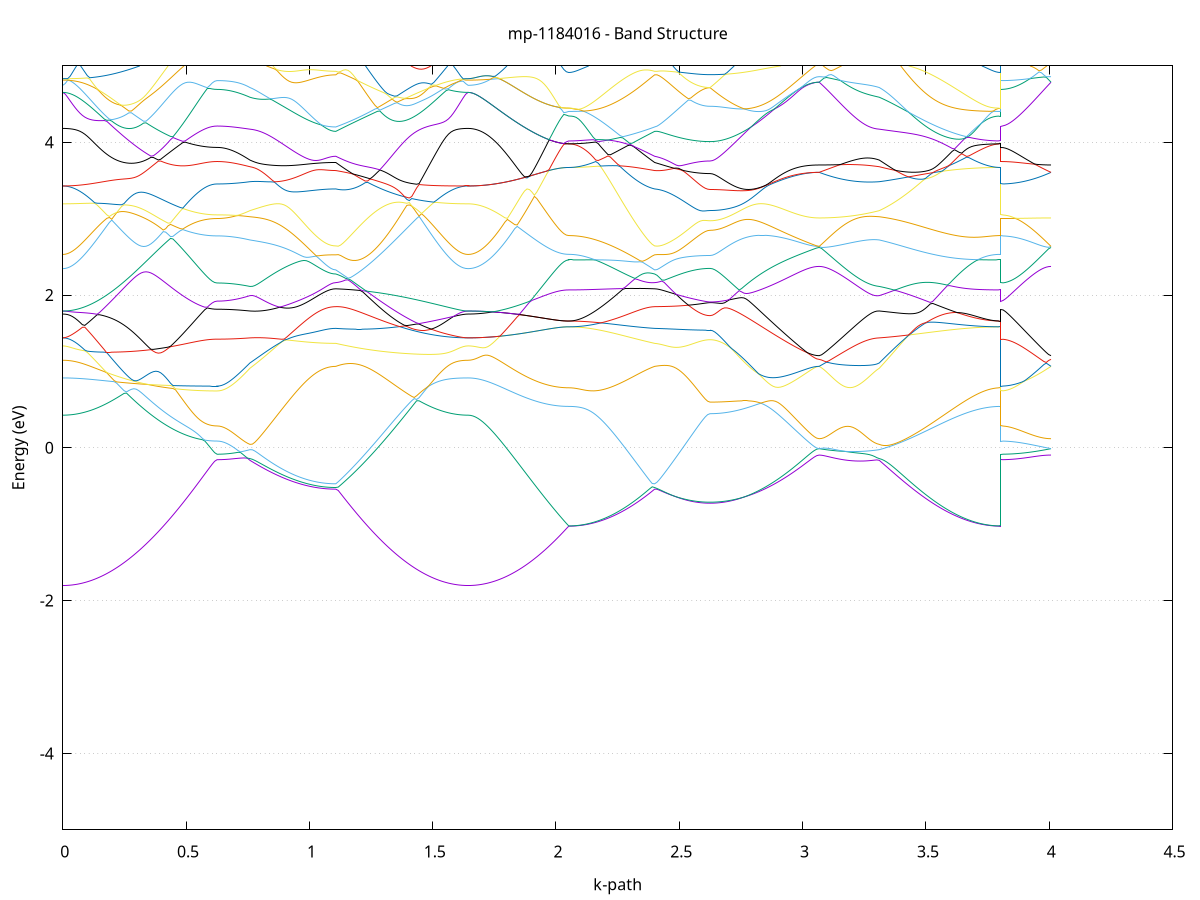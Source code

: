 set title 'mp-1184016 - Band Structure'
set xlabel 'k-path'
set ylabel 'Energy (eV)'
set grid y
set yrange [-5:5]
set terminal png size 800,600
set output 'mp-1184016_bands_gnuplot.png'
plot '-' using 1:2 with lines notitle, '-' using 1:2 with lines notitle, '-' using 1:2 with lines notitle, '-' using 1:2 with lines notitle, '-' using 1:2 with lines notitle, '-' using 1:2 with lines notitle, '-' using 1:2 with lines notitle, '-' using 1:2 with lines notitle, '-' using 1:2 with lines notitle, '-' using 1:2 with lines notitle, '-' using 1:2 with lines notitle, '-' using 1:2 with lines notitle, '-' using 1:2 with lines notitle, '-' using 1:2 with lines notitle, '-' using 1:2 with lines notitle, '-' using 1:2 with lines notitle, '-' using 1:2 with lines notitle, '-' using 1:2 with lines notitle, '-' using 1:2 with lines notitle, '-' using 1:2 with lines notitle, '-' using 1:2 with lines notitle, '-' using 1:2 with lines notitle, '-' using 1:2 with lines notitle, '-' using 1:2 with lines notitle, '-' using 1:2 with lines notitle, '-' using 1:2 with lines notitle, '-' using 1:2 with lines notitle, '-' using 1:2 with lines notitle, '-' using 1:2 with lines notitle, '-' using 1:2 with lines notitle, '-' using 1:2 with lines notitle, '-' using 1:2 with lines notitle, '-' using 1:2 with lines notitle, '-' using 1:2 with lines notitle, '-' using 1:2 with lines notitle, '-' using 1:2 with lines notitle, '-' using 1:2 with lines notitle, '-' using 1:2 with lines notitle, '-' using 1:2 with lines notitle, '-' using 1:2 with lines notitle, '-' using 1:2 with lines notitle, '-' using 1:2 with lines notitle, '-' using 1:2 with lines notitle, '-' using 1:2 with lines notitle, '-' using 1:2 with lines notitle, '-' using 1:2 with lines notitle, '-' using 1:2 with lines notitle, '-' using 1:2 with lines notitle
0.000000 -28.778494
0.009931 -28.778494
0.019862 -28.778494
0.029793 -28.778494
0.039725 -28.778494
0.049656 -28.778494
0.059587 -28.778494
0.069518 -28.778494
0.079449 -28.778494
0.089380 -28.778494
0.099311 -28.778494
0.109243 -28.778394
0.119174 -28.778394
0.129105 -28.778394
0.139036 -28.778394
0.148967 -28.778394
0.158898 -28.778294
0.168829 -28.778294
0.178761 -28.778294
0.188692 -28.778294
0.198623 -28.778194
0.208554 -28.778194
0.218485 -28.778194
0.228416 -28.778094
0.238347 -28.778094
0.248279 -28.778094
0.258210 -28.777994
0.268141 -28.777994
0.278072 -28.777994
0.288003 -28.777894
0.297934 -28.777894
0.307865 -28.777894
0.317797 -28.777794
0.327728 -28.777794
0.337659 -28.777794
0.347590 -28.777694
0.357521 -28.777694
0.367452 -28.777694
0.377383 -28.777594
0.387315 -28.777594
0.397246 -28.777594
0.407177 -28.777494
0.417108 -28.777494
0.427039 -28.777494
0.436970 -28.777494
0.446901 -28.777394
0.456833 -28.777394
0.466764 -28.777394
0.476695 -28.777294
0.486626 -28.777294
0.496557 -28.777294
0.506488 -28.777294
0.516419 -28.777294
0.526351 -28.777194
0.536282 -28.777194
0.546213 -28.777194
0.556144 -28.777194
0.566075 -28.777194
0.576006 -28.777194
0.585937 -28.777194
0.595869 -28.777194
0.605800 -28.777194
0.615731 -28.777194
0.625662 -28.777194
0.625662 -28.777194
0.635170 -28.777194
0.644679 -28.777194
0.654187 -28.777194
0.663695 -28.777194
0.673204 -28.777194
0.682712 -28.777194
0.692220 -28.777194
0.701729 -28.777194
0.711237 -28.777194
0.720745 -28.777194
0.730254 -28.777294
0.739762 -28.777294
0.749270 -28.777294
0.758779 -28.777294
0.758779 -28.777294
0.768730 -28.777294
0.778681 -28.777294
0.788632 -28.777394
0.798582 -28.777394
0.808533 -28.777394
0.818484 -28.777394
0.828435 -28.777394
0.838386 -28.777394
0.848337 -28.777394
0.858288 -28.777394
0.868239 -28.777494
0.878190 -28.777494
0.888141 -28.777494
0.898092 -28.777494
0.908042 -28.777494
0.917993 -28.777494
0.927944 -28.777494
0.937895 -28.777494
0.947846 -28.777494
0.957797 -28.777594
0.967748 -28.777594
0.977699 -28.777594
0.987650 -28.777594
0.997601 -28.777594
1.007552 -28.777594
1.017503 -28.777594
1.027453 -28.777594
1.037404 -28.777594
1.047355 -28.777594
1.057306 -28.777594
1.067257 -28.777594
1.077208 -28.777594
1.087159 -28.777594
1.097110 -28.777594
1.107061 -28.777594
1.107061 -28.777594
1.116997 -28.777594
1.126933 -28.777494
1.136868 -28.777494
1.146804 -28.777394
1.156740 -28.777394
1.166676 -28.777294
1.176612 -28.777294
1.186548 -28.777194
1.196484 -28.777194
1.206420 -28.777194
1.216355 -28.777194
1.226291 -28.777294
1.236227 -28.777294
1.246163 -28.777394
1.256099 -28.777394
1.266035 -28.777494
1.275971 -28.777494
1.285907 -28.777594
1.295843 -28.777594
1.305778 -28.777694
1.315714 -28.777694
1.325650 -28.777794
1.335586 -28.777794
1.345522 -28.777794
1.355458 -28.777894
1.365394 -28.777894
1.375330 -28.777994
1.385265 -28.777994
1.395201 -28.777994
1.405137 -28.778094
1.415073 -28.778094
1.425009 -28.778194
1.434945 -28.778194
1.444881 -28.778194
1.454817 -28.778294
1.464753 -28.778294
1.474688 -28.778294
1.484624 -28.778294
1.494560 -28.778394
1.504496 -28.778394
1.514432 -28.778394
1.524368 -28.778394
1.534304 -28.778394
1.544240 -28.778494
1.554175 -28.778494
1.564111 -28.778494
1.574047 -28.778494
1.583983 -28.778494
1.593919 -28.778494
1.603855 -28.778494
1.613791 -28.778494
1.623727 -28.778494
1.633663 -28.778494
1.643598 -28.778594
1.643598 -28.778494
1.653553 -28.778494
1.663507 -28.778594
1.673462 -28.778494
1.683416 -28.778594
1.693371 -28.778594
1.703325 -28.778494
1.713280 -28.778494
1.723234 -28.778494
1.733189 -28.778494
1.743143 -28.778494
1.753097 -28.778494
1.763052 -28.778494
1.773006 -28.778494
1.782961 -28.778494
1.792915 -28.778494
1.802870 -28.778494
1.812824 -28.778494
1.822779 -28.778494
1.832733 -28.778494
1.842688 -28.778494
1.852642 -28.778494
1.862596 -28.778494
1.872551 -28.778494
1.882505 -28.778494
1.892460 -28.778494
1.902414 -28.778494
1.912369 -28.778494
1.922323 -28.778494
1.932278 -28.778494
1.942232 -28.778494
1.952187 -28.778494
1.962141 -28.778494
1.972095 -28.778494
1.982050 -28.778494
1.992004 -28.778494
2.001959 -28.778494
2.011913 -28.778494
2.021868 -28.778494
2.031822 -28.778494
2.041777 -28.778494
2.051731 -28.778494
2.051731 -28.778494
2.061682 -28.778494
2.071633 -28.778494
2.081584 -28.778494
2.091535 -28.778494
2.101486 -28.778494
2.111437 -28.778494
2.121388 -28.778494
2.131338 -28.778494
2.141289 -28.778494
2.151240 -28.778394
2.161191 -28.778394
2.171142 -28.778394
2.181093 -28.778394
2.191044 -28.778394
2.200995 -28.778294
2.210946 -28.778294
2.220897 -28.778294
2.230848 -28.778294
2.240798 -28.778194
2.250749 -28.778194
2.260700 -28.778194
2.270651 -28.778094
2.280602 -28.778094
2.290553 -28.778094
2.300504 -28.777994
2.310455 -28.777994
2.320406 -28.777994
2.330357 -28.777894
2.340308 -28.777894
2.350259 -28.777794
2.360209 -28.777794
2.370160 -28.777794
2.380111 -28.777694
2.390062 -28.777694
2.400013 -28.777594
2.400013 -28.777594
2.409784 -28.777594
2.419555 -28.777594
2.429326 -28.777594
2.439096 -28.777494
2.448867 -28.777494
2.458638 -28.777494
2.468409 -28.777494
2.478180 -28.777494
2.487951 -28.777394
2.497721 -28.777394
2.507492 -28.777394
2.517263 -28.777394
2.527034 -28.777394
2.536805 -28.777294
2.546575 -28.777294
2.556346 -28.777294
2.566117 -28.777294
2.575888 -28.777294
2.585659 -28.777194
2.595430 -28.777194
2.605200 -28.777194
2.614971 -28.777194
2.624742 -28.777194
2.624742 -28.777194
2.634573 -28.777194
2.644405 -28.777194
2.654236 -28.777194
2.664067 -28.777194
2.673899 -28.777194
2.683730 -28.777194
2.693561 -28.777194
2.703393 -28.777194
2.713224 -28.777194
2.723055 -28.777194
2.732887 -28.777194
2.742718 -28.777194
2.752549 -28.777194
2.762381 -28.777194
2.772212 -28.777194
2.782043 -28.777194
2.791875 -28.777194
2.801706 -28.777194
2.811537 -28.777194
2.821369 -28.777194
2.831200 -28.777194
2.841031 -28.777194
2.850863 -28.777194
2.860694 -28.777194
2.870525 -28.777194
2.880357 -28.777194
2.890188 -28.777194
2.900019 -28.777194
2.909851 -28.777194
2.919682 -28.777194
2.929513 -28.777194
2.939345 -28.777194
2.949176 -28.777194
2.959007 -28.777194
2.968839 -28.777194
2.978670 -28.777194
2.988501 -28.777194
2.998333 -28.777194
3.008164 -28.777194
3.017995 -28.777194
3.027827 -28.777194
3.037658 -28.777194
3.047489 -28.777194
3.057321 -28.777194
3.067152 -28.777194
3.067152 -28.777194
3.076898 -28.777194
3.086644 -28.777194
3.096389 -28.777194
3.106135 -28.777194
3.115881 -28.777194
3.125627 -28.777194
3.135373 -28.777194
3.145118 -28.777194
3.154864 -28.777194
3.164610 -28.777194
3.174356 -28.777194
3.184102 -28.777194
3.193848 -28.777194
3.203593 -28.777194
3.213339 -28.777194
3.223085 -28.777194
3.232831 -28.777194
3.242577 -28.777194
3.252323 -28.777194
3.262068 -28.777294
3.271814 -28.777294
3.281560 -28.777294
3.291306 -28.777294
3.301052 -28.777294
3.310797 -28.777294
3.310797 -28.777294
3.320648 -28.777294
3.330499 -28.777394
3.340350 -28.777394
3.350201 -28.777394
3.360052 -28.777394
3.369903 -28.777494
3.379754 -28.777494
3.389605 -28.777494
3.399456 -28.777494
3.409306 -28.777594
3.419157 -28.777594
3.429008 -28.777594
3.438859 -28.777694
3.448710 -28.777694
3.458561 -28.777694
3.468412 -28.777794
3.478263 -28.777794
3.488114 -28.777794
3.497965 -28.777894
3.507816 -28.777894
3.517666 -28.777894
3.527517 -28.777994
3.537368 -28.777994
3.547219 -28.777994
3.557070 -28.778094
3.566921 -28.778094
3.576772 -28.778094
3.586623 -28.778194
3.596474 -28.778194
3.606325 -28.778194
3.616175 -28.778294
3.626026 -28.778294
3.635877 -28.778294
3.645728 -28.778294
3.655579 -28.778394
3.665430 -28.778394
3.675281 -28.778394
3.685132 -28.778394
3.694983 -28.778394
3.704834 -28.778494
3.714684 -28.778494
3.724535 -28.778494
3.734386 -28.778494
3.744237 -28.778494
3.754088 -28.778494
3.763939 -28.778494
3.773790 -28.778494
3.783641 -28.778494
3.793492 -28.778494
3.803343 -28.778494
3.803343 -28.777194
3.813060 -28.777194
3.822777 -28.777194
3.832495 -28.777194
3.842212 -28.777194
3.851930 -28.777194
3.861647 -28.777194
3.871365 -28.777194
3.881082 -28.777194
3.890800 -28.777194
3.900517 -28.777194
3.910234 -28.777194
3.919952 -28.777194
3.929669 -28.777194
3.939387 -28.777194
3.949104 -28.777194
3.958822 -28.777194
3.968539 -28.777194
3.978257 -28.777194
3.987974 -28.777194
3.997691 -28.777194
4.007409 -28.777194
e
0.000000 -28.775794
0.009931 -28.775794
0.019862 -28.775794
0.029793 -28.775794
0.039725 -28.775794
0.049656 -28.775794
0.059587 -28.775794
0.069518 -28.775794
0.079449 -28.775894
0.089380 -28.775894
0.099311 -28.775894
0.109243 -28.775894
0.119174 -28.775894
0.129105 -28.775894
0.139036 -28.775994
0.148967 -28.775994
0.158898 -28.775994
0.168829 -28.775994
0.178761 -28.776094
0.188692 -28.776094
0.198623 -28.776094
0.208554 -28.776094
0.218485 -28.776194
0.228416 -28.776194
0.238347 -28.776194
0.248279 -28.776294
0.258210 -28.776294
0.268141 -28.776294
0.278072 -28.776394
0.288003 -28.776394
0.297934 -28.776394
0.307865 -28.776494
0.317797 -28.776494
0.327728 -28.776494
0.337659 -28.776594
0.347590 -28.776594
0.357521 -28.776594
0.367452 -28.776694
0.377383 -28.776694
0.387315 -28.776694
0.397246 -28.776794
0.407177 -28.776794
0.417108 -28.776794
0.427039 -28.776894
0.436970 -28.776894
0.446901 -28.776894
0.456833 -28.776894
0.466764 -28.776994
0.476695 -28.776994
0.486626 -28.776994
0.496557 -28.776994
0.506488 -28.776994
0.516419 -28.777094
0.526351 -28.777094
0.536282 -28.777094
0.546213 -28.777094
0.556144 -28.777094
0.566075 -28.777094
0.576006 -28.777094
0.585937 -28.777094
0.595869 -28.777194
0.605800 -28.777194
0.615731 -28.777194
0.625662 -28.777194
0.625662 -28.777194
0.635170 -28.777194
0.644679 -28.777194
0.654187 -28.777194
0.663695 -28.777194
0.673204 -28.777094
0.682712 -28.777094
0.692220 -28.777094
0.701729 -28.777094
0.711237 -28.777094
0.720745 -28.777094
0.730254 -28.777094
0.739762 -28.777094
0.749270 -28.776994
0.758779 -28.776994
0.758779 -28.776994
0.768730 -28.776994
0.778681 -28.776994
0.788632 -28.776994
0.798582 -28.776994
0.808533 -28.776894
0.818484 -28.776894
0.828435 -28.776894
0.838386 -28.776894
0.848337 -28.776894
0.858288 -28.776894
0.868239 -28.776894
0.878190 -28.776894
0.888141 -28.776794
0.898092 -28.776794
0.908042 -28.776794
0.917993 -28.776794
0.927944 -28.776794
0.937895 -28.776794
0.947846 -28.776794
0.957797 -28.776794
0.967748 -28.776794
0.977699 -28.776794
0.987650 -28.776794
0.997601 -28.776794
1.007552 -28.776694
1.017503 -28.776694
1.027453 -28.776694
1.037404 -28.776694
1.047355 -28.776694
1.057306 -28.776694
1.067257 -28.776694
1.077208 -28.776694
1.087159 -28.776694
1.097110 -28.776694
1.107061 -28.776694
1.107061 -28.776694
1.116997 -28.776794
1.126933 -28.776794
1.136868 -28.776894
1.146804 -28.776894
1.156740 -28.776994
1.166676 -28.776994
1.176612 -28.777094
1.186548 -28.777094
1.196484 -28.777094
1.206420 -28.777094
1.216355 -28.777094
1.226291 -28.776994
1.236227 -28.776994
1.246163 -28.776894
1.256099 -28.776894
1.266035 -28.776894
1.275971 -28.776794
1.285907 -28.776794
1.295843 -28.776694
1.305778 -28.776694
1.315714 -28.776594
1.325650 -28.776594
1.335586 -28.776494
1.345522 -28.776494
1.355458 -28.776494
1.365394 -28.776394
1.375330 -28.776394
1.385265 -28.776294
1.395201 -28.776294
1.405137 -28.776294
1.415073 -28.776194
1.425009 -28.776194
1.434945 -28.776194
1.444881 -28.776094
1.454817 -28.776094
1.464753 -28.776094
1.474688 -28.775994
1.484624 -28.775994
1.494560 -28.775994
1.504496 -28.775994
1.514432 -28.775894
1.524368 -28.775894
1.534304 -28.775894
1.544240 -28.775894
1.554175 -28.775894
1.564111 -28.775894
1.574047 -28.775794
1.583983 -28.775794
1.593919 -28.775794
1.603855 -28.775794
1.613791 -28.775794
1.623727 -28.775794
1.633663 -28.775794
1.643598 -28.775794
1.643598 -28.775794
1.653553 -28.775794
1.663507 -28.775794
1.673462 -28.775794
1.683416 -28.775794
1.693371 -28.775794
1.703325 -28.775794
1.713280 -28.775794
1.723234 -28.775794
1.733189 -28.775794
1.743143 -28.775794
1.753097 -28.775794
1.763052 -28.775794
1.773006 -28.775794
1.782961 -28.775794
1.792915 -28.775794
1.802870 -28.775794
1.812824 -28.775794
1.822779 -28.775794
1.832733 -28.775794
1.842688 -28.775794
1.852642 -28.775794
1.862596 -28.775794
1.872551 -28.775794
1.882505 -28.775794
1.892460 -28.775794
1.902414 -28.775794
1.912369 -28.775794
1.922323 -28.775794
1.932278 -28.775794
1.942232 -28.775794
1.952187 -28.775794
1.962141 -28.775794
1.972095 -28.775794
1.982050 -28.775794
1.992004 -28.775794
2.001959 -28.775794
2.011913 -28.775794
2.021868 -28.775794
2.031822 -28.775794
2.041777 -28.775794
2.051731 -28.775794
2.051731 -28.775794
2.061682 -28.775794
2.071633 -28.775794
2.081584 -28.775794
2.091535 -28.775794
2.101486 -28.775794
2.111437 -28.775794
2.121388 -28.775794
2.131338 -28.775894
2.141289 -28.775894
2.151240 -28.775894
2.161191 -28.775894
2.171142 -28.775894
2.181093 -28.775894
2.191044 -28.775994
2.200995 -28.775994
2.210946 -28.775994
2.220897 -28.775994
2.230848 -28.776094
2.240798 -28.776094
2.250749 -28.776094
2.260700 -28.776194
2.270651 -28.776194
2.280602 -28.776194
2.290553 -28.776294
2.300504 -28.776294
2.310455 -28.776294
2.320406 -28.776394
2.330357 -28.776394
2.340308 -28.776494
2.350259 -28.776494
2.360209 -28.776494
2.370160 -28.776594
2.380111 -28.776594
2.390062 -28.776694
2.400013 -28.776694
2.400013 -28.776694
2.409784 -28.776694
2.419555 -28.776794
2.429326 -28.776794
2.439096 -28.776794
2.448867 -28.776794
2.458638 -28.776794
2.468409 -28.776894
2.478180 -28.776894
2.487951 -28.776894
2.497721 -28.776894
2.507492 -28.776894
2.517263 -28.776894
2.527034 -28.776994
2.536805 -28.776994
2.546575 -28.776994
2.556346 -28.776994
2.566117 -28.777094
2.575888 -28.777094
2.585659 -28.777094
2.595430 -28.777094
2.605200 -28.777094
2.614971 -28.777094
2.624742 -28.777194
2.624742 -28.777194
2.634573 -28.777194
2.644405 -28.777194
2.654236 -28.777194
2.664067 -28.777194
2.673899 -28.777194
2.683730 -28.777194
2.693561 -28.777194
2.703393 -28.777194
2.713224 -28.777194
2.723055 -28.777194
2.732887 -28.777194
2.742718 -28.777194
2.752549 -28.777194
2.762381 -28.777194
2.772212 -28.777194
2.782043 -28.777194
2.791875 -28.777194
2.801706 -28.777194
2.811537 -28.777194
2.821369 -28.777194
2.831200 -28.777194
2.841031 -28.777194
2.850863 -28.777194
2.860694 -28.777194
2.870525 -28.777194
2.880357 -28.777194
2.890188 -28.777194
2.900019 -28.777194
2.909851 -28.777194
2.919682 -28.777194
2.929513 -28.777194
2.939345 -28.777194
2.949176 -28.777194
2.959007 -28.777194
2.968839 -28.777194
2.978670 -28.777194
2.988501 -28.777194
2.998333 -28.777194
3.008164 -28.777194
3.017995 -28.777194
3.027827 -28.777194
3.037658 -28.777194
3.047489 -28.777194
3.057321 -28.777194
3.067152 -28.777194
3.067152 -28.777194
3.076898 -28.777194
3.086644 -28.777194
3.096389 -28.777194
3.106135 -28.777194
3.115881 -28.777194
3.125627 -28.777194
3.135373 -28.777194
3.145118 -28.777094
3.154864 -28.777094
3.164610 -28.777094
3.174356 -28.777094
3.184102 -28.777094
3.193848 -28.777094
3.203593 -28.777094
3.213339 -28.777094
3.223085 -28.777094
3.232831 -28.777094
3.242577 -28.777094
3.252323 -28.777094
3.262068 -28.777094
3.271814 -28.777094
3.281560 -28.776994
3.291306 -28.776994
3.301052 -28.776994
3.310797 -28.776994
3.310797 -28.776994
3.320648 -28.776994
3.330499 -28.776994
3.340350 -28.776894
3.350201 -28.776894
3.360052 -28.776894
3.369903 -28.776894
3.379754 -28.776794
3.389605 -28.776794
3.399456 -28.776794
3.409306 -28.776794
3.419157 -28.776694
3.429008 -28.776694
3.438859 -28.776694
3.448710 -28.776594
3.458561 -28.776594
3.468412 -28.776594
3.478263 -28.776494
3.488114 -28.776494
3.497965 -28.776494
3.507816 -28.776394
3.517666 -28.776394
3.527517 -28.776394
3.537368 -28.776294
3.547219 -28.776294
3.557070 -28.776294
3.566921 -28.776194
3.576772 -28.776194
3.586623 -28.776194
3.596474 -28.776094
3.606325 -28.776094
3.616175 -28.776094
3.626026 -28.776094
3.635877 -28.775994
3.645728 -28.775994
3.655579 -28.775994
3.665430 -28.775994
3.675281 -28.775894
3.685132 -28.775894
3.694983 -28.775894
3.704834 -28.775894
3.714684 -28.775894
3.724535 -28.775894
3.734386 -28.775794
3.744237 -28.775794
3.754088 -28.775794
3.763939 -28.775794
3.773790 -28.775794
3.783641 -28.775794
3.793492 -28.775794
3.803343 -28.775794
3.803343 -28.777194
3.813060 -28.777194
3.822777 -28.777194
3.832495 -28.777194
3.842212 -28.777194
3.851930 -28.777194
3.861647 -28.777194
3.871365 -28.777194
3.881082 -28.777194
3.890800 -28.777194
3.900517 -28.777194
3.910234 -28.777194
3.919952 -28.777194
3.929669 -28.777194
3.939387 -28.777194
3.949104 -28.777194
3.958822 -28.777194
3.968539 -28.777194
3.978257 -28.777194
3.987974 -28.777194
3.997691 -28.777194
4.007409 -28.777194
e
0.000000 -28.688794
0.009931 -28.688794
0.019862 -28.688794
0.029793 -28.688794
0.039725 -28.688794
0.049656 -28.688794
0.059587 -28.688794
0.069518 -28.688794
0.079449 -28.688794
0.089380 -28.688794
0.099311 -28.688794
0.109243 -28.688794
0.119174 -28.688794
0.129105 -28.688794
0.139036 -28.688794
0.148967 -28.688794
0.158898 -28.688794
0.168829 -28.688794
0.178761 -28.688794
0.188692 -28.688794
0.198623 -28.688794
0.208554 -28.688794
0.218485 -28.688794
0.228416 -28.688794
0.238347 -28.688794
0.248279 -28.688794
0.258210 -28.688794
0.268141 -28.688794
0.278072 -28.688794
0.288003 -28.688794
0.297934 -28.688794
0.307865 -28.688794
0.317797 -28.688794
0.327728 -28.688794
0.337659 -28.688794
0.347590 -28.688794
0.357521 -28.688794
0.367452 -28.688794
0.377383 -28.688794
0.387315 -28.688794
0.397246 -28.688794
0.407177 -28.688794
0.417108 -28.688794
0.427039 -28.688794
0.436970 -28.688794
0.446901 -28.688794
0.456833 -28.688794
0.466764 -28.688794
0.476695 -28.688794
0.486626 -28.688794
0.496557 -28.688794
0.506488 -28.688794
0.516419 -28.688794
0.526351 -28.688794
0.536282 -28.688794
0.546213 -28.688794
0.556144 -28.688794
0.566075 -28.688794
0.576006 -28.688794
0.585937 -28.688794
0.595869 -28.688794
0.605800 -28.688794
0.615731 -28.688794
0.625662 -28.688794
0.625662 -28.688794
0.635170 -28.688794
0.644679 -28.688794
0.654187 -28.688794
0.663695 -28.688794
0.673204 -28.688794
0.682712 -28.688794
0.692220 -28.688794
0.701729 -28.688794
0.711237 -28.688794
0.720745 -28.688794
0.730254 -28.688794
0.739762 -28.688794
0.749270 -28.688794
0.758779 -28.688794
0.758779 -28.688794
0.768730 -28.688794
0.778681 -28.688794
0.788632 -28.688794
0.798582 -28.688794
0.808533 -28.688794
0.818484 -28.688794
0.828435 -28.688794
0.838386 -28.688794
0.848337 -28.688794
0.858288 -28.688794
0.868239 -28.688794
0.878190 -28.688794
0.888141 -28.688794
0.898092 -28.688794
0.908042 -28.688794
0.917993 -28.688794
0.927944 -28.688794
0.937895 -28.688794
0.947846 -28.688794
0.957797 -28.688794
0.967748 -28.688794
0.977699 -28.688794
0.987650 -28.688794
0.997601 -28.688794
1.007552 -28.688794
1.017503 -28.688794
1.027453 -28.688794
1.037404 -28.688794
1.047355 -28.688794
1.057306 -28.688794
1.067257 -28.688794
1.077208 -28.688794
1.087159 -28.688794
1.097110 -28.688794
1.107061 -28.688794
1.107061 -28.688794
1.116997 -28.688794
1.126933 -28.688794
1.136868 -28.688794
1.146804 -28.688794
1.156740 -28.688794
1.166676 -28.688794
1.176612 -28.688794
1.186548 -28.688794
1.196484 -28.688794
1.206420 -28.688794
1.216355 -28.688794
1.226291 -28.688794
1.236227 -28.688794
1.246163 -28.688794
1.256099 -28.688794
1.266035 -28.688794
1.275971 -28.688794
1.285907 -28.688794
1.295843 -28.688794
1.305778 -28.688794
1.315714 -28.688794
1.325650 -28.688794
1.335586 -28.688794
1.345522 -28.688794
1.355458 -28.688794
1.365394 -28.688794
1.375330 -28.688794
1.385265 -28.688794
1.395201 -28.688794
1.405137 -28.688794
1.415073 -28.688794
1.425009 -28.688794
1.434945 -28.688794
1.444881 -28.688794
1.454817 -28.688794
1.464753 -28.688794
1.474688 -28.688794
1.484624 -28.688794
1.494560 -28.688794
1.504496 -28.688794
1.514432 -28.688794
1.524368 -28.688794
1.534304 -28.688794
1.544240 -28.688794
1.554175 -28.688794
1.564111 -28.688794
1.574047 -28.688794
1.583983 -28.688794
1.593919 -28.688794
1.603855 -28.688794
1.613791 -28.688794
1.623727 -28.688794
1.633663 -28.688794
1.643598 -28.688794
1.643598 -28.688794
1.653553 -28.688794
1.663507 -28.688794
1.673462 -28.688794
1.683416 -28.688794
1.693371 -28.688794
1.703325 -28.688794
1.713280 -28.688794
1.723234 -28.688794
1.733189 -28.688794
1.743143 -28.688794
1.753097 -28.688794
1.763052 -28.688794
1.773006 -28.688794
1.782961 -28.688794
1.792915 -28.688794
1.802870 -28.688794
1.812824 -28.688794
1.822779 -28.688794
1.832733 -28.688794
1.842688 -28.688794
1.852642 -28.688794
1.862596 -28.688794
1.872551 -28.688794
1.882505 -28.688794
1.892460 -28.688794
1.902414 -28.688794
1.912369 -28.688794
1.922323 -28.688794
1.932278 -28.688794
1.942232 -28.688794
1.952187 -28.688794
1.962141 -28.688794
1.972095 -28.688794
1.982050 -28.688794
1.992004 -28.688794
2.001959 -28.688794
2.011913 -28.688794
2.021868 -28.688794
2.031822 -28.688794
2.041777 -28.688794
2.051731 -28.688794
2.051731 -28.688794
2.061682 -28.688794
2.071633 -28.688794
2.081584 -28.688794
2.091535 -28.688794
2.101486 -28.688794
2.111437 -28.688794
2.121388 -28.688794
2.131338 -28.688794
2.141289 -28.688794
2.151240 -28.688794
2.161191 -28.688794
2.171142 -28.688794
2.181093 -28.688794
2.191044 -28.688794
2.200995 -28.688794
2.210946 -28.688794
2.220897 -28.688794
2.230848 -28.688794
2.240798 -28.688794
2.250749 -28.688794
2.260700 -28.688794
2.270651 -28.688794
2.280602 -28.688794
2.290553 -28.688794
2.300504 -28.688794
2.310455 -28.688794
2.320406 -28.688794
2.330357 -28.688794
2.340308 -28.688794
2.350259 -28.688794
2.360209 -28.688794
2.370160 -28.688794
2.380111 -28.688794
2.390062 -28.688794
2.400013 -28.688794
2.400013 -28.688794
2.409784 -28.688794
2.419555 -28.688794
2.429326 -28.688794
2.439096 -28.688794
2.448867 -28.688794
2.458638 -28.688794
2.468409 -28.688794
2.478180 -28.688794
2.487951 -28.688794
2.497721 -28.688794
2.507492 -28.688794
2.517263 -28.688794
2.527034 -28.688794
2.536805 -28.688794
2.546575 -28.688794
2.556346 -28.688794
2.566117 -28.688794
2.575888 -28.688794
2.585659 -28.688794
2.595430 -28.688794
2.605200 -28.688794
2.614971 -28.688794
2.624742 -28.688794
2.624742 -28.688794
2.634573 -28.688794
2.644405 -28.688794
2.654236 -28.688794
2.664067 -28.688794
2.673899 -28.688794
2.683730 -28.688794
2.693561 -28.688794
2.703393 -28.688794
2.713224 -28.688794
2.723055 -28.688794
2.732887 -28.688794
2.742718 -28.688794
2.752549 -28.688794
2.762381 -28.688794
2.772212 -28.688794
2.782043 -28.688794
2.791875 -28.688794
2.801706 -28.688794
2.811537 -28.688794
2.821369 -28.688794
2.831200 -28.688794
2.841031 -28.688794
2.850863 -28.688794
2.860694 -28.688794
2.870525 -28.688794
2.880357 -28.688794
2.890188 -28.688794
2.900019 -28.688794
2.909851 -28.688794
2.919682 -28.688794
2.929513 -28.688794
2.939345 -28.688794
2.949176 -28.688794
2.959007 -28.688794
2.968839 -28.688794
2.978670 -28.688794
2.988501 -28.688794
2.998333 -28.688794
3.008164 -28.688794
3.017995 -28.688794
3.027827 -28.688794
3.037658 -28.688794
3.047489 -28.688794
3.057321 -28.688794
3.067152 -28.688794
3.067152 -28.688794
3.076898 -28.688794
3.086644 -28.688794
3.096389 -28.688794
3.106135 -28.688794
3.115881 -28.688794
3.125627 -28.688794
3.135373 -28.688794
3.145118 -28.688794
3.154864 -28.688794
3.164610 -28.688794
3.174356 -28.688794
3.184102 -28.688794
3.193848 -28.688794
3.203593 -28.688794
3.213339 -28.688794
3.223085 -28.688794
3.232831 -28.688794
3.242577 -28.688794
3.252323 -28.688794
3.262068 -28.688794
3.271814 -28.688794
3.281560 -28.688794
3.291306 -28.688794
3.301052 -28.688794
3.310797 -28.688794
3.310797 -28.688794
3.320648 -28.688794
3.330499 -28.688794
3.340350 -28.688794
3.350201 -28.688794
3.360052 -28.688794
3.369903 -28.688794
3.379754 -28.688794
3.389605 -28.688794
3.399456 -28.688794
3.409306 -28.688794
3.419157 -28.688794
3.429008 -28.688794
3.438859 -28.688794
3.448710 -28.688794
3.458561 -28.688794
3.468412 -28.688794
3.478263 -28.688794
3.488114 -28.688794
3.497965 -28.688794
3.507816 -28.688794
3.517666 -28.688794
3.527517 -28.688794
3.537368 -28.688794
3.547219 -28.688794
3.557070 -28.688794
3.566921 -28.688794
3.576772 -28.688794
3.586623 -28.688794
3.596474 -28.688794
3.606325 -28.688794
3.616175 -28.688794
3.626026 -28.688794
3.635877 -28.688794
3.645728 -28.688794
3.655579 -28.688794
3.665430 -28.688794
3.675281 -28.688794
3.685132 -28.688794
3.694983 -28.688794
3.704834 -28.688794
3.714684 -28.688794
3.724535 -28.688794
3.734386 -28.688794
3.744237 -28.688794
3.754088 -28.688794
3.763939 -28.688794
3.773790 -28.688794
3.783641 -28.688794
3.793492 -28.688794
3.803343 -28.688794
3.803343 -28.688794
3.813060 -28.688794
3.822777 -28.688794
3.832495 -28.688794
3.842212 -28.688794
3.851930 -28.688794
3.861647 -28.688794
3.871365 -28.688794
3.881082 -28.688794
3.890800 -28.688794
3.900517 -28.688794
3.910234 -28.688794
3.919952 -28.688794
3.929669 -28.688794
3.939387 -28.688794
3.949104 -28.688794
3.958822 -28.688794
3.968539 -28.688794
3.978257 -28.688794
3.987974 -28.688794
3.997691 -28.688794
4.007409 -28.688794
e
0.000000 -23.793694
0.009931 -23.793694
0.019862 -23.793694
0.029793 -23.793694
0.039725 -23.793694
0.049656 -23.793694
0.059587 -23.793694
0.069518 -23.793694
0.079449 -23.793694
0.089380 -23.793694
0.099311 -23.793694
0.109243 -23.793694
0.119174 -23.793694
0.129105 -23.793694
0.139036 -23.793694
0.148967 -23.793694
0.158898 -23.793694
0.168829 -23.793694
0.178761 -23.793694
0.188692 -23.793694
0.198623 -23.793694
0.208554 -23.793694
0.218485 -23.793694
0.228416 -23.793694
0.238347 -23.793694
0.248279 -23.793694
0.258210 -23.793694
0.268141 -23.793694
0.278072 -23.793694
0.288003 -23.793694
0.297934 -23.793694
0.307865 -23.793694
0.317797 -23.793694
0.327728 -23.793694
0.337659 -23.793694
0.347590 -23.793694
0.357521 -23.793694
0.367452 -23.793694
0.377383 -23.793694
0.387315 -23.793694
0.397246 -23.793694
0.407177 -23.793694
0.417108 -23.793694
0.427039 -23.793694
0.436970 -23.793694
0.446901 -23.793694
0.456833 -23.793694
0.466764 -23.793694
0.476695 -23.793694
0.486626 -23.793694
0.496557 -23.793694
0.506488 -23.793694
0.516419 -23.793694
0.526351 -23.793694
0.536282 -23.793694
0.546213 -23.793694
0.556144 -23.793694
0.566075 -23.793594
0.576006 -23.793594
0.585937 -23.793594
0.595869 -23.793594
0.605800 -23.793594
0.615731 -23.793594
0.625662 -23.793694
0.625662 -23.793694
0.635170 -23.793594
0.644679 -23.793594
0.654187 -23.793594
0.663695 -23.793594
0.673204 -23.793594
0.682712 -23.793594
0.692220 -23.793594
0.701729 -23.793694
0.711237 -23.793694
0.720745 -23.793694
0.730254 -23.793694
0.739762 -23.793694
0.749270 -23.793694
0.758779 -23.793694
0.758779 -23.793694
0.768730 -23.793694
0.778681 -23.793694
0.788632 -23.793694
0.798582 -23.793694
0.808533 -23.793694
0.818484 -23.793694
0.828435 -23.793694
0.838386 -23.793694
0.848337 -23.793694
0.858288 -23.793694
0.868239 -23.793694
0.878190 -23.793694
0.888141 -23.793694
0.898092 -23.793694
0.908042 -23.793694
0.917993 -23.793694
0.927944 -23.793694
0.937895 -23.793694
0.947846 -23.793694
0.957797 -23.793694
0.967748 -23.793694
0.977699 -23.793694
0.987650 -23.793694
0.997601 -23.793694
1.007552 -23.793694
1.017503 -23.793694
1.027453 -23.793694
1.037404 -23.793694
1.047355 -23.793694
1.057306 -23.793694
1.067257 -23.793694
1.077208 -23.793694
1.087159 -23.793694
1.097110 -23.793694
1.107061 -23.793694
1.107061 -23.793694
1.116997 -23.793694
1.126933 -23.793694
1.136868 -23.793694
1.146804 -23.793694
1.156740 -23.793694
1.166676 -23.793694
1.176612 -23.793694
1.186548 -23.793694
1.196484 -23.793694
1.206420 -23.793694
1.216355 -23.793694
1.226291 -23.793694
1.236227 -23.793694
1.246163 -23.793694
1.256099 -23.793694
1.266035 -23.793694
1.275971 -23.793694
1.285907 -23.793694
1.295843 -23.793694
1.305778 -23.793694
1.315714 -23.793694
1.325650 -23.793694
1.335586 -23.793694
1.345522 -23.793694
1.355458 -23.793694
1.365394 -23.793694
1.375330 -23.793694
1.385265 -23.793694
1.395201 -23.793694
1.405137 -23.793694
1.415073 -23.793694
1.425009 -23.793694
1.434945 -23.793694
1.444881 -23.793694
1.454817 -23.793694
1.464753 -23.793694
1.474688 -23.793694
1.484624 -23.793694
1.494560 -23.793694
1.504496 -23.793694
1.514432 -23.793694
1.524368 -23.793694
1.534304 -23.793694
1.544240 -23.793694
1.554175 -23.793694
1.564111 -23.793694
1.574047 -23.793694
1.583983 -23.793694
1.593919 -23.793694
1.603855 -23.793694
1.613791 -23.793694
1.623727 -23.793694
1.633663 -23.793694
1.643598 -23.793694
1.643598 -23.793694
1.653553 -23.793694
1.663507 -23.793694
1.673462 -23.793694
1.683416 -23.793694
1.693371 -23.793694
1.703325 -23.793694
1.713280 -23.793694
1.723234 -23.793694
1.733189 -23.793694
1.743143 -23.793694
1.753097 -23.793694
1.763052 -23.793694
1.773006 -23.793694
1.782961 -23.793694
1.792915 -23.793694
1.802870 -23.793694
1.812824 -23.793694
1.822779 -23.793694
1.832733 -23.793694
1.842688 -23.793694
1.852642 -23.793694
1.862596 -23.793694
1.872551 -23.793694
1.882505 -23.793694
1.892460 -23.793694
1.902414 -23.793694
1.912369 -23.793694
1.922323 -23.793694
1.932278 -23.793694
1.942232 -23.793694
1.952187 -23.793694
1.962141 -23.793694
1.972095 -23.793694
1.982050 -23.793694
1.992004 -23.793694
2.001959 -23.793694
2.011913 -23.793694
2.021868 -23.793694
2.031822 -23.793694
2.041777 -23.793694
2.051731 -23.793694
2.051731 -23.793694
2.061682 -23.793694
2.071633 -23.793694
2.081584 -23.793694
2.091535 -23.793694
2.101486 -23.793694
2.111437 -23.793694
2.121388 -23.793694
2.131338 -23.793694
2.141289 -23.793694
2.151240 -23.793694
2.161191 -23.793694
2.171142 -23.793694
2.181093 -23.793694
2.191044 -23.793694
2.200995 -23.793694
2.210946 -23.793694
2.220897 -23.793694
2.230848 -23.793694
2.240798 -23.793694
2.250749 -23.793694
2.260700 -23.793694
2.270651 -23.793694
2.280602 -23.793694
2.290553 -23.793694
2.300504 -23.793694
2.310455 -23.793694
2.320406 -23.793694
2.330357 -23.793694
2.340308 -23.793694
2.350259 -23.793694
2.360209 -23.793694
2.370160 -23.793694
2.380111 -23.793694
2.390062 -23.793694
2.400013 -23.793694
2.400013 -23.793694
2.409784 -23.793694
2.419555 -23.793694
2.429326 -23.793694
2.439096 -23.793694
2.448867 -23.793694
2.458638 -23.793694
2.468409 -23.793694
2.478180 -23.793694
2.487951 -23.793694
2.497721 -23.793694
2.507492 -23.793694
2.517263 -23.793694
2.527034 -23.793694
2.536805 -23.793694
2.546575 -23.793694
2.556346 -23.793694
2.566117 -23.793694
2.575888 -23.793694
2.585659 -23.793694
2.595430 -23.793694
2.605200 -23.793694
2.614971 -23.793694
2.624742 -23.793694
2.624742 -23.793694
2.634573 -23.793694
2.644405 -23.793694
2.654236 -23.793694
2.664067 -23.793694
2.673899 -23.793694
2.683730 -23.793694
2.693561 -23.793694
2.703393 -23.793694
2.713224 -23.793694
2.723055 -23.793694
2.732887 -23.793694
2.742718 -23.793694
2.752549 -23.793694
2.762381 -23.793694
2.772212 -23.793694
2.782043 -23.793694
2.791875 -23.793694
2.801706 -23.793694
2.811537 -23.793694
2.821369 -23.793694
2.831200 -23.793694
2.841031 -23.793694
2.850863 -23.793694
2.860694 -23.793694
2.870525 -23.793694
2.880357 -23.793694
2.890188 -23.793694
2.900019 -23.793694
2.909851 -23.793694
2.919682 -23.793694
2.929513 -23.793694
2.939345 -23.793694
2.949176 -23.793694
2.959007 -23.793694
2.968839 -23.793694
2.978670 -23.793694
2.988501 -23.793694
2.998333 -23.793694
3.008164 -23.793694
3.017995 -23.793694
3.027827 -23.793694
3.037658 -23.793694
3.047489 -23.793694
3.057321 -23.793694
3.067152 -23.793594
3.067152 -23.793594
3.076898 -23.793594
3.086644 -23.793694
3.096389 -23.793694
3.106135 -23.793694
3.115881 -23.793694
3.125627 -23.793694
3.135373 -23.793694
3.145118 -23.793694
3.154864 -23.793694
3.164610 -23.793694
3.174356 -23.793694
3.184102 -23.793694
3.193848 -23.793694
3.203593 -23.793694
3.213339 -23.793694
3.223085 -23.793694
3.232831 -23.793694
3.242577 -23.793694
3.252323 -23.793694
3.262068 -23.793694
3.271814 -23.793694
3.281560 -23.793694
3.291306 -23.793694
3.301052 -23.793694
3.310797 -23.793694
3.310797 -23.793694
3.320648 -23.793694
3.330499 -23.793694
3.340350 -23.793694
3.350201 -23.793694
3.360052 -23.793694
3.369903 -23.793694
3.379754 -23.793694
3.389605 -23.793694
3.399456 -23.793694
3.409306 -23.793694
3.419157 -23.793694
3.429008 -23.793694
3.438859 -23.793694
3.448710 -23.793694
3.458561 -23.793694
3.468412 -23.793694
3.478263 -23.793694
3.488114 -23.793694
3.497965 -23.793694
3.507816 -23.793694
3.517666 -23.793694
3.527517 -23.793694
3.537368 -23.793694
3.547219 -23.793694
3.557070 -23.793694
3.566921 -23.793694
3.576772 -23.793694
3.586623 -23.793694
3.596474 -23.793694
3.606325 -23.793694
3.616175 -23.793694
3.626026 -23.793694
3.635877 -23.793694
3.645728 -23.793694
3.655579 -23.793694
3.665430 -23.793694
3.675281 -23.793694
3.685132 -23.793694
3.694983 -23.793694
3.704834 -23.793694
3.714684 -23.793694
3.724535 -23.793694
3.734386 -23.793694
3.744237 -23.793694
3.754088 -23.793694
3.763939 -23.793694
3.773790 -23.793694
3.783641 -23.793694
3.793492 -23.793694
3.803343 -23.793694
3.803343 -23.793694
3.813060 -23.793594
3.822777 -23.793594
3.832495 -23.793594
3.842212 -23.793594
3.851930 -23.793694
3.861647 -23.793594
3.871365 -23.793694
3.881082 -23.793694
3.890800 -23.793694
3.900517 -23.793694
3.910234 -23.793694
3.919952 -23.793694
3.929669 -23.793694
3.939387 -23.793594
3.949104 -23.793594
3.958822 -23.793594
3.968539 -23.793694
3.978257 -23.793694
3.987974 -23.793594
3.997691 -23.793594
4.007409 -23.793594
e
0.000000 -12.945594
0.009931 -12.945594
0.019862 -12.945594
0.029793 -12.945694
0.039725 -12.945694
0.049656 -12.945794
0.059587 -12.945794
0.069518 -12.945894
0.079449 -12.945994
0.089380 -12.946094
0.099311 -12.946194
0.109243 -12.946294
0.119174 -12.946394
0.129105 -12.946594
0.139036 -12.946694
0.148967 -12.946894
0.158898 -12.946994
0.168829 -12.947194
0.178761 -12.947394
0.188692 -12.947594
0.198623 -12.947794
0.208554 -12.947894
0.218485 -12.948094
0.228416 -12.948294
0.238347 -12.948494
0.248279 -12.948794
0.258210 -12.948994
0.268141 -12.949194
0.278072 -12.949394
0.288003 -12.949594
0.297934 -12.949794
0.307865 -12.949994
0.317797 -12.950294
0.327728 -12.950494
0.337659 -12.950694
0.347590 -12.950894
0.357521 -12.951094
0.367452 -12.951294
0.377383 -12.951494
0.387315 -12.951694
0.397246 -12.951894
0.407177 -12.952094
0.417108 -12.952294
0.427039 -12.952494
0.436970 -12.952594
0.446901 -12.952794
0.456833 -12.952994
0.466764 -12.953094
0.476695 -12.953294
0.486626 -12.953394
0.496557 -12.953494
0.506488 -12.953694
0.516419 -12.953794
0.526351 -12.953894
0.536282 -12.953994
0.546213 -12.954094
0.556144 -12.954094
0.566075 -12.954194
0.576006 -12.954294
0.585937 -12.954294
0.595869 -12.954294
0.605800 -12.954394
0.615731 -12.954394
0.625662 -12.954394
0.625662 -12.954394
0.635170 -12.954394
0.644679 -12.954294
0.654187 -12.954094
0.663695 -12.953894
0.673204 -12.953594
0.682712 -12.953294
0.692220 -12.952894
0.701729 -12.952494
0.711237 -12.951994
0.720745 -12.951394
0.730254 -12.951394
0.739762 -12.951294
0.749270 -12.951294
0.758779 -12.951194
0.758779 -12.951194
0.768730 -12.951194
0.778681 -12.951094
0.788632 -12.950894
0.798582 -12.950794
0.808533 -12.950594
0.818484 -12.950294
0.828435 -12.950094
0.838386 -12.949794
0.848337 -12.949394
0.858288 -12.949094
0.868239 -12.948694
0.878190 -12.948194
0.888141 -12.947794
0.898092 -12.947294
0.908042 -12.946794
0.917993 -12.946194
0.927944 -12.945694
0.937895 -12.945094
0.947846 -12.944394
0.957797 -12.943794
0.967748 -12.943094
0.977699 -12.942394
0.987650 -12.941694
0.997601 -12.940894
1.007552 -12.940194
1.017503 -12.939394
1.027453 -12.938594
1.037404 -12.937694
1.047355 -12.936894
1.057306 -12.935994
1.067257 -12.935194
1.077208 -12.934294
1.087159 -12.933394
1.097110 -12.932594
1.107061 -12.931994
1.107061 -12.931994
1.116997 -12.931494
1.126933 -12.931194
1.136868 -12.930894
1.146804 -12.930694
1.156740 -12.930494
1.166676 -12.930294
1.176612 -12.930094
1.186548 -12.929894
1.196484 -12.929694
1.206420 -12.929494
1.216355 -12.929394
1.226291 -12.929794
1.236227 -12.930194
1.246163 -12.930694
1.256099 -12.931094
1.266035 -12.931694
1.275971 -12.932194
1.285907 -12.932794
1.295843 -12.933394
1.305778 -12.933994
1.315714 -12.934594
1.325650 -12.935194
1.335586 -12.935694
1.345522 -12.936294
1.355458 -12.936894
1.365394 -12.937494
1.375330 -12.937994
1.385265 -12.938494
1.395201 -12.938994
1.405137 -12.939494
1.415073 -12.939994
1.425009 -12.940494
1.434945 -12.940894
1.444881 -12.941394
1.454817 -12.941794
1.464753 -12.942194
1.474688 -12.942494
1.484624 -12.942894
1.494560 -12.943194
1.504496 -12.943494
1.514432 -12.943794
1.524368 -12.944094
1.534304 -12.944294
1.544240 -12.944494
1.554175 -12.944694
1.564111 -12.944894
1.574047 -12.945094
1.583983 -12.945194
1.593919 -12.945294
1.603855 -12.945394
1.613791 -12.945494
1.623727 -12.945594
1.633663 -12.945594
1.643598 -12.945594
1.643598 -12.945594
1.653553 -12.945594
1.663507 -12.945594
1.673462 -12.945594
1.683416 -12.945594
1.693371 -12.945694
1.703325 -12.945694
1.713280 -12.945694
1.723234 -12.945794
1.733189 -12.945794
1.743143 -12.945794
1.753097 -12.945894
1.763052 -12.945894
1.773006 -12.945994
1.782961 -12.945994
1.792915 -12.946094
1.802870 -12.946194
1.812824 -12.946194
1.822779 -12.946294
1.832733 -12.946294
1.842688 -12.946394
1.852642 -12.946494
1.862596 -12.946494
1.872551 -12.946594
1.882505 -12.946694
1.892460 -12.946694
1.902414 -12.946794
1.912369 -12.946794
1.922323 -12.946894
1.932278 -12.946994
1.942232 -12.946994
1.952187 -12.946994
1.962141 -12.947094
1.972095 -12.947094
1.982050 -12.947194
1.992004 -12.947194
2.001959 -12.947194
2.011913 -12.947194
2.021868 -12.947294
2.031822 -12.947294
2.041777 -12.947294
2.051731 -12.947294
2.051731 -12.947294
2.061682 -12.947294
2.071633 -12.947194
2.081584 -12.947094
2.091535 -12.946994
2.101486 -12.946894
2.111437 -12.946794
2.121388 -12.946594
2.131338 -12.946394
2.141289 -12.946094
2.151240 -12.945794
2.161191 -12.945494
2.171142 -12.945194
2.181093 -12.944894
2.191044 -12.944494
2.200995 -12.944094
2.210946 -12.943694
2.220897 -12.943194
2.230848 -12.942694
2.240798 -12.942194
2.250749 -12.941694
2.260700 -12.941194
2.270651 -12.940594
2.280602 -12.939994
2.290553 -12.939394
2.300504 -12.938794
2.310455 -12.938094
2.320406 -12.937494
2.330357 -12.936794
2.340308 -12.936094
2.350259 -12.935394
2.360209 -12.934694
2.370160 -12.933994
2.380111 -12.933294
2.390062 -12.932594
2.400013 -12.931994
2.400013 -12.931994
2.409784 -12.931794
2.419555 -12.931594
2.429326 -12.931394
2.439096 -12.931294
2.448867 -12.931194
2.458638 -12.930994
2.468409 -12.930994
2.478180 -12.930894
2.487951 -12.930794
2.497721 -12.930794
2.507492 -12.930694
2.517263 -12.930694
2.527034 -12.930694
2.536805 -12.930694
2.546575 -12.930694
2.556346 -12.930694
2.566117 -12.930694
2.575888 -12.930694
2.585659 -12.930694
2.595430 -12.930694
2.605200 -12.930694
2.614971 -12.930694
2.624742 -12.930694
2.624742 -12.930694
2.634573 -12.930694
2.644405 -12.930694
2.654236 -12.930694
2.664067 -12.930794
2.673899 -12.930894
2.683730 -12.931194
2.693561 -12.931794
2.703393 -12.932494
2.713224 -12.933394
2.723055 -12.934294
2.732887 -12.935294
2.742718 -12.936194
2.752549 -12.937094
2.762381 -12.938094
2.772212 -12.938994
2.782043 -12.939894
2.791875 -12.940694
2.801706 -12.941594
2.811537 -12.942394
2.821369 -12.943294
2.831200 -12.944094
2.841031 -12.944794
2.850863 -12.945594
2.860694 -12.946294
2.870525 -12.946994
2.880357 -12.947694
2.890188 -12.948294
2.900019 -12.948894
2.909851 -12.949494
2.919682 -12.949994
2.929513 -12.950494
2.939345 -12.950994
2.949176 -12.951494
2.959007 -12.951894
2.968839 -12.952294
2.978670 -12.952594
2.988501 -12.952894
2.998333 -12.953194
3.008164 -12.953494
3.017995 -12.953694
3.027827 -12.953794
3.037658 -12.953994
3.047489 -12.953994
3.057321 -12.954094
3.067152 -12.954094
3.067152 -12.954094
3.076898 -12.954094
3.086644 -12.954094
3.096389 -12.954094
3.106135 -12.953994
3.115881 -12.953994
3.125627 -12.953894
3.135373 -12.953794
3.145118 -12.953694
3.154864 -12.953594
3.164610 -12.953494
3.174356 -12.953294
3.184102 -12.953094
3.193848 -12.952894
3.203593 -12.952694
3.213339 -12.952494
3.223085 -12.952294
3.232831 -12.952094
3.242577 -12.951794
3.252323 -12.951694
3.262068 -12.951494
3.271814 -12.951394
3.281560 -12.951394
3.291306 -12.951294
3.301052 -12.951294
3.310797 -12.951194
3.310797 -12.951194
3.320648 -12.951094
3.330499 -12.951094
3.340350 -12.950994
3.350201 -12.950894
3.360052 -12.950794
3.369903 -12.950694
3.379754 -12.950694
3.389605 -12.950594
3.399456 -12.950494
3.409306 -12.950394
3.419157 -12.950294
3.429008 -12.950194
3.438859 -12.950094
3.448710 -12.949994
3.458561 -12.949794
3.468412 -12.949694
3.478263 -12.949594
3.488114 -12.949494
3.497965 -12.949394
3.507816 -12.949294
3.517666 -12.949194
3.527517 -12.949094
3.537368 -12.948994
3.547219 -12.948894
3.557070 -12.948794
3.566921 -12.948694
3.576772 -12.948594
3.586623 -12.948494
3.596474 -12.948394
3.606325 -12.948294
3.616175 -12.948194
3.626026 -12.948094
3.635877 -12.947994
3.645728 -12.947894
3.655579 -12.947894
3.665430 -12.947794
3.675281 -12.947694
3.685132 -12.947694
3.694983 -12.947594
3.704834 -12.947494
3.714684 -12.947494
3.724535 -12.947394
3.734386 -12.947394
3.744237 -12.947394
3.754088 -12.947294
3.763939 -12.947294
3.773790 -12.947294
3.783641 -12.947294
3.793492 -12.947294
3.803343 -12.947294
3.803343 -12.954394
3.813060 -12.954394
3.822777 -12.954394
3.832495 -12.954394
3.842212 -12.954394
3.851930 -12.954394
3.861647 -12.954294
3.871365 -12.954294
3.881082 -12.954294
3.890800 -12.954294
3.900517 -12.954294
3.910234 -12.954294
3.919952 -12.954194
3.929669 -12.954194
3.939387 -12.954194
3.949104 -12.954194
3.958822 -12.954194
3.968539 -12.954094
3.978257 -12.954094
3.987974 -12.954094
3.997691 -12.954094
4.007409 -12.954094
e
0.000000 -12.945594
0.009931 -12.945594
0.019862 -12.945494
0.029793 -12.945294
0.039725 -12.945094
0.049656 -12.944794
0.059587 -12.944494
0.069518 -12.944094
0.079449 -12.943594
0.089380 -12.943094
0.099311 -12.942494
0.109243 -12.941894
0.119174 -12.941194
0.129105 -12.940494
0.139036 -12.939694
0.148967 -12.938894
0.158898 -12.937994
0.168829 -12.937094
0.178761 -12.936094
0.188692 -12.935294
0.198623 -12.935094
0.208554 -12.934894
0.218485 -12.934594
0.228416 -12.934394
0.238347 -12.934094
0.248279 -12.933894
0.258210 -12.933594
0.268141 -12.933394
0.278072 -12.933094
0.288003 -12.932894
0.297934 -12.932594
0.307865 -12.932394
0.317797 -12.932094
0.327728 -12.931794
0.337659 -12.931594
0.347590 -12.931294
0.357521 -12.931694
0.367452 -12.932894
0.377383 -12.934094
0.387315 -12.935294
0.397246 -12.936494
0.407177 -12.937694
0.417108 -12.938794
0.427039 -12.939894
0.436970 -12.940994
0.446901 -12.941994
0.456833 -12.942994
0.466764 -12.943894
0.476695 -12.944794
0.486626 -12.945694
0.496557 -12.946494
0.506488 -12.947194
0.516419 -12.947894
0.526351 -12.948594
0.536282 -12.949094
0.546213 -12.949694
0.556144 -12.950094
0.566075 -12.950494
0.576006 -12.950894
0.585937 -12.951194
0.595869 -12.951394
0.605800 -12.951594
0.615731 -12.951694
0.625662 -12.951694
0.625662 -12.951694
0.635170 -12.951694
0.644679 -12.951694
0.654187 -12.951694
0.663695 -12.951594
0.673204 -12.951594
0.682712 -12.951594
0.692220 -12.951594
0.701729 -12.951494
0.711237 -12.951494
0.720745 -12.951394
0.730254 -12.950794
0.739762 -12.950094
0.749270 -12.949394
0.758779 -12.948594
0.758779 -12.948594
0.768730 -12.947994
0.778681 -12.947394
0.788632 -12.946694
0.798582 -12.945994
0.808533 -12.945294
0.818484 -12.944494
0.828435 -12.943794
0.838386 -12.942994
0.848337 -12.942094
0.858288 -12.941294
0.868239 -12.940394
0.878190 -12.939494
0.888141 -12.938594
0.898092 -12.937694
0.908042 -12.936694
0.917993 -12.935794
0.927944 -12.934794
0.937895 -12.933794
0.947846 -12.932794
0.957797 -12.931794
0.967748 -12.931294
0.977699 -12.931294
0.987650 -12.931194
0.997601 -12.931194
1.007552 -12.931194
1.017503 -12.931094
1.027453 -12.931094
1.037404 -12.931094
1.047355 -12.931094
1.057306 -12.930994
1.067257 -12.930994
1.077208 -12.930994
1.087159 -12.931094
1.097110 -12.931194
1.107061 -12.931494
1.107061 -12.931494
1.116997 -12.930694
1.126933 -12.929894
1.136868 -12.929094
1.146804 -12.928294
1.156740 -12.927494
1.166676 -12.927594
1.176612 -12.927894
1.186548 -12.928294
1.196484 -12.928594
1.206420 -12.928994
1.216355 -12.929294
1.226291 -12.929094
1.236227 -12.928894
1.246163 -12.928694
1.256099 -12.928494
1.266035 -12.928794
1.275971 -12.929294
1.285907 -12.929694
1.295843 -12.930194
1.305778 -12.930794
1.315714 -12.931594
1.325650 -12.932294
1.335586 -12.933094
1.345522 -12.933794
1.355458 -12.934494
1.365394 -12.935194
1.375330 -12.935894
1.385265 -12.936494
1.395201 -12.937194
1.405137 -12.937794
1.415073 -12.938394
1.425009 -12.938994
1.434945 -12.939494
1.444881 -12.940094
1.454817 -12.940594
1.464753 -12.941094
1.474688 -12.941594
1.484624 -12.941994
1.494560 -12.942394
1.504496 -12.942794
1.514432 -12.943194
1.524368 -12.943594
1.534304 -12.943894
1.544240 -12.944194
1.554175 -12.944394
1.564111 -12.944694
1.574047 -12.944894
1.583983 -12.945094
1.593919 -12.945194
1.603855 -12.945394
1.613791 -12.945494
1.623727 -12.945494
1.633663 -12.945594
1.643598 -12.945594
1.643598 -12.945594
1.653553 -12.945594
1.663507 -12.945594
1.673462 -12.945594
1.683416 -12.945594
1.693371 -12.945694
1.703325 -12.945694
1.713280 -12.945694
1.723234 -12.945794
1.733189 -12.945794
1.743143 -12.945794
1.753097 -12.945894
1.763052 -12.945894
1.773006 -12.945994
1.782961 -12.945994
1.792915 -12.946094
1.802870 -12.946194
1.812824 -12.946194
1.822779 -12.946294
1.832733 -12.946294
1.842688 -12.946394
1.852642 -12.946494
1.862596 -12.946494
1.872551 -12.946594
1.882505 -12.946694
1.892460 -12.946694
1.902414 -12.946794
1.912369 -12.946794
1.922323 -12.946894
1.932278 -12.946994
1.942232 -12.946994
1.952187 -12.946994
1.962141 -12.947094
1.972095 -12.947094
1.982050 -12.947194
1.992004 -12.947194
2.001959 -12.947194
2.011913 -12.947194
2.021868 -12.947294
2.031822 -12.947294
2.041777 -12.947294
2.051731 -12.947294
2.051731 -12.947294
2.061682 -12.947294
2.071633 -12.947194
2.081584 -12.947094
2.091535 -12.946994
2.101486 -12.946894
2.111437 -12.946694
2.121388 -12.946594
2.131338 -12.946294
2.141289 -12.946094
2.151240 -12.945794
2.161191 -12.945494
2.171142 -12.945194
2.181093 -12.944794
2.191044 -12.944494
2.200995 -12.944094
2.210946 -12.943594
2.220897 -12.943194
2.230848 -12.942694
2.240798 -12.942194
2.250749 -12.941594
2.260700 -12.941094
2.270651 -12.940494
2.280602 -12.939894
2.290553 -12.939294
2.300504 -12.938694
2.310455 -12.937994
2.320406 -12.937394
2.330357 -12.936694
2.340308 -12.935994
2.350259 -12.935294
2.360209 -12.934494
2.370160 -12.933794
2.380111 -12.932994
2.390062 -12.932294
2.400013 -12.931494
2.400013 -12.931494
2.409784 -12.931194
2.419555 -12.930794
2.429326 -12.930494
2.439096 -12.930094
2.448867 -12.929794
2.458638 -12.929494
2.468409 -12.929094
2.478180 -12.928794
2.487951 -12.928394
2.497721 -12.928194
2.507492 -12.927994
2.517263 -12.927694
2.527034 -12.927594
2.536805 -12.927394
2.546575 -12.927394
2.556346 -12.927394
2.566117 -12.927394
2.575888 -12.927394
2.585659 -12.927394
2.595430 -12.927394
2.605200 -12.927394
2.614971 -12.927394
2.624742 -12.927394
2.624742 -12.927394
2.634573 -12.927394
2.644405 -12.927394
2.654236 -12.927494
2.664067 -12.927794
2.673899 -12.928694
2.683730 -12.929594
2.693561 -12.930494
2.703393 -12.931494
2.713224 -12.932394
2.723055 -12.933394
2.732887 -12.934294
2.742718 -12.935194
2.752549 -12.936094
2.762381 -12.936994
2.772212 -12.937794
2.782043 -12.938694
2.791875 -12.939494
2.801706 -12.940294
2.811537 -12.941094
2.821369 -12.941894
2.831200 -12.942594
2.841031 -12.943294
2.850863 -12.943994
2.860694 -12.944694
2.870525 -12.945294
2.880357 -12.945994
2.890188 -12.946594
2.900019 -12.947094
2.909851 -12.947694
2.919682 -12.948194
2.929513 -12.948694
2.939345 -12.949094
2.949176 -12.949494
2.959007 -12.949894
2.968839 -12.950294
2.978670 -12.950594
2.988501 -12.950894
2.998333 -12.951094
3.008164 -12.951294
3.017995 -12.951494
3.027827 -12.951694
3.037658 -12.951794
3.047489 -12.951894
3.057321 -12.951994
3.067152 -12.951994
3.067152 -12.951994
3.076898 -12.951994
3.086644 -12.951894
3.096389 -12.951894
3.106135 -12.951894
3.115881 -12.951794
3.125627 -12.951794
3.135373 -12.951794
3.145118 -12.951694
3.154864 -12.951694
3.164610 -12.951594
3.174356 -12.951494
3.184102 -12.951494
3.193848 -12.951394
3.203593 -12.951294
3.213339 -12.951294
3.223085 -12.951194
3.232831 -12.951094
3.242577 -12.950894
3.252323 -12.950694
3.262068 -12.950494
3.271814 -12.950194
3.281560 -12.949794
3.291306 -12.949494
3.301052 -12.948994
3.310797 -12.948594
3.310797 -12.948594
3.320648 -12.947794
3.330499 -12.946894
3.340350 -12.945894
3.350201 -12.944894
3.360052 -12.943894
3.369903 -12.942794
3.379754 -12.941694
3.389605 -12.940494
3.399456 -12.939294
3.409306 -12.938094
3.419157 -12.936794
3.429008 -12.935594
3.438859 -12.934294
3.448710 -12.932994
3.458561 -12.932094
3.468412 -12.932094
3.478263 -12.932094
3.488114 -12.932094
3.497965 -12.932194
3.507816 -12.932194
3.517666 -12.932194
3.527517 -12.932194
3.537368 -12.932294
3.547219 -12.932294
3.557070 -12.932294
3.566921 -12.932294
3.576772 -12.932394
3.586623 -12.933494
3.596474 -12.934594
3.606325 -12.935694
3.616175 -12.936694
3.626026 -12.937794
3.635877 -12.938694
3.645728 -12.939694
3.655579 -12.940494
3.665430 -12.941394
3.675281 -12.942194
3.685132 -12.942894
3.694983 -12.943594
3.704834 -12.944194
3.714684 -12.944794
3.724535 -12.945294
3.734386 -12.945794
3.744237 -12.946194
3.754088 -12.946494
3.763939 -12.946794
3.773790 -12.946994
3.783641 -12.947094
3.793492 -12.947194
3.803343 -12.947294
3.803343 -12.951694
3.813060 -12.951694
3.822777 -12.951694
3.832495 -12.951694
3.842212 -12.951694
3.851930 -12.951694
3.861647 -12.951694
3.871365 -12.951794
3.881082 -12.951794
3.890800 -12.951794
3.900517 -12.951794
3.910234 -12.951794
3.919952 -12.951894
3.929669 -12.951894
3.939387 -12.951894
3.949104 -12.951894
3.958822 -12.951894
3.968539 -12.951894
3.978257 -12.951994
3.987974 -12.951994
3.997691 -12.951994
4.007409 -12.951994
e
0.000000 -12.937594
0.009931 -12.937594
0.019862 -12.937594
0.029793 -12.937494
0.039725 -12.937494
0.049656 -12.937394
0.059587 -12.937394
0.069518 -12.937294
0.079449 -12.937194
0.089380 -12.936994
0.099311 -12.936894
0.109243 -12.936794
0.119174 -12.936594
0.129105 -12.936494
0.139036 -12.936294
0.148967 -12.936094
0.158898 -12.935894
0.168829 -12.935694
0.178761 -12.935494
0.188692 -12.935094
0.198623 -12.933994
0.208554 -12.932994
0.218485 -12.931894
0.228416 -12.930694
0.238347 -12.929594
0.248279 -12.928394
0.258210 -12.927194
0.268141 -12.925994
0.278072 -12.926194
0.288003 -12.926494
0.297934 -12.926694
0.307865 -12.926994
0.317797 -12.927194
0.327728 -12.927794
0.337659 -12.929094
0.347590 -12.930394
0.357521 -12.930994
0.367452 -12.930794
0.377383 -12.930494
0.387315 -12.930294
0.397246 -12.930094
0.407177 -12.929794
0.417108 -12.929594
0.427039 -12.929794
0.436970 -12.929994
0.446901 -12.930194
0.456833 -12.930394
0.466764 -12.930494
0.476695 -12.930694
0.486626 -12.930894
0.496557 -12.930994
0.506488 -12.931194
0.516419 -12.931294
0.526351 -12.931394
0.536282 -12.931494
0.546213 -12.931594
0.556144 -12.931694
0.566075 -12.931794
0.576006 -12.931794
0.585937 -12.931894
0.595869 -12.931894
0.605800 -12.931994
0.615731 -12.931994
0.625662 -12.931994
0.625662 -12.931994
0.635170 -12.931994
0.644679 -12.931994
0.654187 -12.931994
0.663695 -12.931994
0.673204 -12.931994
0.682712 -12.931994
0.692220 -12.931994
0.701729 -12.931994
0.711237 -12.931994
0.720745 -12.931994
0.730254 -12.931994
0.739762 -12.931994
0.749270 -12.931994
0.758779 -12.931994
0.758779 -12.931994
0.768730 -12.931994
0.778681 -12.931994
0.788632 -12.931994
0.798582 -12.931894
0.808533 -12.931894
0.818484 -12.931894
0.828435 -12.931894
0.838386 -12.931794
0.848337 -12.931794
0.858288 -12.931794
0.868239 -12.931694
0.878190 -12.931694
0.888141 -12.931694
0.898092 -12.931594
0.908042 -12.931594
0.917993 -12.931494
0.927944 -12.931494
0.937895 -12.931394
0.947846 -12.931394
0.957797 -12.931394
0.967748 -12.930794
0.977699 -12.929794
0.987650 -12.928794
0.997601 -12.927794
1.007552 -12.926994
1.017503 -12.926394
1.027453 -12.926194
1.037404 -12.926094
1.047355 -12.925994
1.057306 -12.926594
1.067257 -12.927494
1.077208 -12.928494
1.087159 -12.929394
1.097110 -12.930094
1.107061 -12.930394
1.107061 -12.930394
1.116997 -12.929894
1.126933 -12.929394
1.136868 -12.928694
1.146804 -12.927894
1.156740 -12.927294
1.166676 -12.926594
1.176612 -12.925794
1.186548 -12.924994
1.196484 -12.924294
1.206420 -12.925094
1.216355 -12.925794
1.226291 -12.926494
1.236227 -12.927094
1.246163 -12.927694
1.256099 -12.928294
1.266035 -12.928294
1.275971 -12.928494
1.285907 -12.929294
1.295843 -12.930094
1.305778 -12.930594
1.315714 -12.930894
1.325650 -12.931294
1.335586 -12.931694
1.345522 -12.931994
1.355458 -12.932294
1.365394 -12.932694
1.375330 -12.932994
1.385265 -12.933294
1.395201 -12.933594
1.405137 -12.933894
1.415073 -12.934094
1.425009 -12.934394
1.434945 -12.934694
1.444881 -12.934894
1.454817 -12.935194
1.464753 -12.935394
1.474688 -12.935594
1.484624 -12.935894
1.494560 -12.936094
1.504496 -12.936294
1.514432 -12.936394
1.524368 -12.936594
1.534304 -12.936794
1.544240 -12.936894
1.554175 -12.936994
1.564111 -12.937194
1.574047 -12.937294
1.583983 -12.937394
1.593919 -12.937394
1.603855 -12.937494
1.613791 -12.937494
1.623727 -12.937594
1.633663 -12.937594
1.643598 -12.937594
1.643598 -12.937594
1.653553 -12.937594
1.663507 -12.937594
1.673462 -12.937494
1.683416 -12.937494
1.693371 -12.937394
1.703325 -12.937394
1.713280 -12.937294
1.723234 -12.937194
1.733189 -12.937094
1.743143 -12.936994
1.753097 -12.936794
1.763052 -12.936694
1.773006 -12.936494
1.782961 -12.936394
1.792915 -12.936194
1.802870 -12.935994
1.812824 -12.935894
1.822779 -12.935694
1.832733 -12.935494
1.842688 -12.935294
1.852642 -12.935094
1.862596 -12.934994
1.872551 -12.934794
1.882505 -12.934594
1.892460 -12.934394
1.902414 -12.934194
1.912369 -12.934094
1.922323 -12.933894
1.932278 -12.933694
1.942232 -12.933594
1.952187 -12.933494
1.962141 -12.933294
1.972095 -12.933194
1.982050 -12.933094
1.992004 -12.932994
2.001959 -12.932894
2.011913 -12.932894
2.021868 -12.932794
2.031822 -12.932794
2.041777 -12.932794
2.051731 -12.932794
2.051731 -12.932794
2.061682 -12.932794
2.071633 -12.932794
2.081584 -12.932694
2.091535 -12.932694
2.101486 -12.932694
2.111437 -12.932694
2.121388 -12.932694
2.131338 -12.932694
2.141289 -12.932694
2.151240 -12.932594
2.161191 -12.932594
2.171142 -12.932594
2.181093 -12.932594
2.191044 -12.932494
2.200995 -12.932494
2.210946 -12.932494
2.220897 -12.932394
2.230848 -12.932394
2.240798 -12.932294
2.250749 -12.932294
2.260700 -12.932194
2.270651 -12.932094
2.280602 -12.932094
2.290553 -12.931994
2.300504 -12.931894
2.310455 -12.931794
2.320406 -12.931694
2.330357 -12.931594
2.340308 -12.931494
2.350259 -12.931394
2.360209 -12.931294
2.370160 -12.931094
2.380111 -12.930894
2.390062 -12.930694
2.400013 -12.930394
2.400013 -12.930394
2.409784 -12.930194
2.419555 -12.930094
2.429326 -12.929894
2.439096 -12.929694
2.448867 -12.929394
2.458638 -12.929194
2.468409 -12.928894
2.478180 -12.928694
2.487951 -12.928394
2.497721 -12.927994
2.507492 -12.927694
2.517263 -12.927294
2.527034 -12.926894
2.536805 -12.926694
2.546575 -12.926494
2.556346 -12.926294
2.566117 -12.925994
2.575888 -12.925794
2.585659 -12.925594
2.595430 -12.925294
2.605200 -12.925094
2.614971 -12.924994
2.624742 -12.924894
2.624742 -12.924894
2.634573 -12.925294
2.644405 -12.926094
2.654236 -12.926894
2.664067 -12.927794
2.673899 -12.928594
2.683730 -12.929394
2.693561 -12.929794
2.703393 -12.930094
2.713224 -12.930094
2.723055 -12.930194
2.732887 -12.930194
2.742718 -12.930194
2.752549 -12.930194
2.762381 -12.930194
2.772212 -12.930194
2.782043 -12.930094
2.791875 -12.930094
2.801706 -12.930094
2.811537 -12.930094
2.821369 -12.929994
2.831200 -12.929994
2.841031 -12.929994
2.850863 -12.929994
2.860694 -12.929894
2.870525 -12.929894
2.880357 -12.929894
2.890188 -12.929794
2.900019 -12.929794
2.909851 -12.929794
2.919682 -12.929794
2.929513 -12.929694
2.939345 -12.929694
2.949176 -12.929694
2.959007 -12.929694
2.968839 -12.929594
2.978670 -12.929594
2.988501 -12.929594
2.998333 -12.929594
3.008164 -12.929594
3.017995 -12.929594
3.027827 -12.929594
3.037658 -12.929494
3.047489 -12.929494
3.057321 -12.929494
3.067152 -12.929494
3.067152 -12.929494
3.076898 -12.929694
3.086644 -12.929894
3.096389 -12.929994
3.106135 -12.930194
3.115881 -12.930294
3.125627 -12.930494
3.135373 -12.930594
3.145118 -12.930794
3.154864 -12.930894
3.164610 -12.930994
3.174356 -12.931094
3.184102 -12.931294
3.193848 -12.931394
3.203593 -12.931494
3.213339 -12.931594
3.223085 -12.931594
3.232831 -12.931694
3.242577 -12.931794
3.252323 -12.931794
3.262068 -12.931894
3.271814 -12.931894
3.281560 -12.931894
3.291306 -12.931994
3.301052 -12.931994
3.310797 -12.931994
3.310797 -12.931994
3.320648 -12.931994
3.330499 -12.931994
3.340350 -12.931994
3.350201 -12.931994
3.360052 -12.931994
3.369903 -12.931994
3.379754 -12.931994
3.389605 -12.931994
3.399456 -12.931994
3.409306 -12.931994
3.419157 -12.931994
3.429008 -12.932094
3.438859 -12.932094
3.448710 -12.932094
3.458561 -12.931594
3.468412 -12.930294
3.478263 -12.928894
3.488114 -12.927594
3.497965 -12.926194
3.507816 -12.924794
3.517666 -12.924994
3.527517 -12.926194
3.537368 -12.927494
3.547219 -12.928794
3.557070 -12.929994
3.566921 -12.931194
3.576772 -12.932294
3.586623 -12.932394
3.596474 -12.932394
3.606325 -12.932394
3.616175 -12.932494
3.626026 -12.932494
3.635877 -12.932494
3.645728 -12.932494
3.655579 -12.932594
3.665430 -12.932594
3.675281 -12.932594
3.685132 -12.932594
3.694983 -12.932594
3.704834 -12.932694
3.714684 -12.932694
3.724535 -12.932694
3.734386 -12.932694
3.744237 -12.932694
3.754088 -12.932694
3.763939 -12.932694
3.773790 -12.932694
3.783641 -12.932794
3.793492 -12.932794
3.803343 -12.932794
3.803343 -12.931994
3.813060 -12.931994
3.822777 -12.931994
3.832495 -12.931894
3.842212 -12.931894
3.851930 -12.931794
3.861647 -12.931694
3.871365 -12.931694
3.881082 -12.931594
3.890800 -12.931494
3.900517 -12.931294
3.910234 -12.931194
3.919952 -12.931094
3.929669 -12.930894
3.939387 -12.930794
3.949104 -12.930594
3.958822 -12.930394
3.968539 -12.930294
3.978257 -12.930094
3.987974 -12.929894
3.997691 -12.929694
4.007409 -12.929494
e
0.000000 -12.921894
0.009931 -12.921994
0.019862 -12.921994
0.029793 -12.921994
0.039725 -12.921994
0.049656 -12.922094
0.059587 -12.922194
0.069518 -12.922294
0.079449 -12.922394
0.089380 -12.922494
0.099311 -12.922594
0.109243 -12.922694
0.119174 -12.922894
0.129105 -12.922994
0.139036 -12.923194
0.148967 -12.923394
0.158898 -12.923494
0.168829 -12.923694
0.178761 -12.923894
0.188692 -12.924094
0.198623 -12.924294
0.208554 -12.924594
0.218485 -12.924794
0.228416 -12.924994
0.238347 -12.925294
0.248279 -12.925494
0.258210 -12.925694
0.268141 -12.925894
0.278072 -12.924694
0.288003 -12.923394
0.297934 -12.923994
0.307865 -12.925294
0.317797 -12.926594
0.327728 -12.927494
0.337659 -12.927694
0.347590 -12.927994
0.357521 -12.928194
0.367452 -12.928494
0.377383 -12.928694
0.387315 -12.928894
0.397246 -12.929094
0.407177 -12.929394
0.417108 -12.929594
0.427039 -12.929394
0.436970 -12.929094
0.446901 -12.928894
0.456833 -12.928694
0.466764 -12.928494
0.476695 -12.928394
0.486626 -12.928194
0.496557 -12.927994
0.506488 -12.927894
0.516419 -12.927694
0.526351 -12.927594
0.536282 -12.927494
0.546213 -12.927394
0.556144 -12.927294
0.566075 -12.927194
0.576006 -12.927094
0.585937 -12.926994
0.595869 -12.926994
0.605800 -12.926994
0.615731 -12.926894
0.625662 -12.926894
0.625662 -12.926894
0.635170 -12.926894
0.644679 -12.926894
0.654187 -12.926894
0.663695 -12.926894
0.673204 -12.926894
0.682712 -12.926794
0.692220 -12.926794
0.701729 -12.926694
0.711237 -12.926694
0.720745 -12.926594
0.730254 -12.926594
0.739762 -12.926494
0.749270 -12.926394
0.758779 -12.926394
0.758779 -12.926394
0.768730 -12.926294
0.778681 -12.926294
0.788632 -12.926194
0.798582 -12.926194
0.808533 -12.926094
0.818484 -12.926094
0.828435 -12.926094
0.838386 -12.925994
0.848337 -12.925994
0.858288 -12.925994
0.868239 -12.925894
0.878190 -12.925894
0.888141 -12.925894
0.898092 -12.925894
0.908042 -12.925894
0.917993 -12.925794
0.927944 -12.925794
0.937895 -12.925794
0.947846 -12.925794
0.957797 -12.925794
0.967748 -12.925794
0.977699 -12.925694
0.987650 -12.925694
0.997601 -12.925594
1.007552 -12.925394
1.017503 -12.924894
1.027453 -12.924194
1.037404 -12.924694
1.047355 -12.925594
1.057306 -12.925994
1.067257 -12.925994
1.077208 -12.925994
1.087159 -12.925894
1.097110 -12.925894
1.107061 -12.925894
1.107061 -12.925894
1.116997 -12.926194
1.126933 -12.926494
1.136868 -12.926694
1.146804 -12.926994
1.156740 -12.927094
1.166676 -12.926294
1.176612 -12.925494
1.186548 -12.924694
1.196484 -12.924094
1.206420 -12.923294
1.216355 -12.923694
1.226291 -12.924494
1.236227 -12.925294
1.246163 -12.926094
1.256099 -12.926894
1.266035 -12.927694
1.275971 -12.928094
1.285907 -12.927894
1.295843 -12.927694
1.305778 -12.927394
1.315714 -12.927194
1.325650 -12.926994
1.335586 -12.926794
1.345522 -12.926494
1.355458 -12.926294
1.365394 -12.926094
1.375330 -12.925794
1.385265 -12.925594
1.395201 -12.925394
1.405137 -12.925194
1.415073 -12.924894
1.425009 -12.924694
1.434945 -12.924494
1.444881 -12.924294
1.454817 -12.924094
1.464753 -12.923894
1.474688 -12.923694
1.484624 -12.923494
1.494560 -12.923294
1.504496 -12.923194
1.514432 -12.922994
1.524368 -12.922894
1.534304 -12.922694
1.544240 -12.922594
1.554175 -12.922494
1.564111 -12.922394
1.574047 -12.922294
1.583983 -12.922194
1.593919 -12.922094
1.603855 -12.921994
1.613791 -12.921994
1.623727 -12.921994
1.633663 -12.921894
1.643598 -12.921894
1.643598 -12.921894
1.653553 -12.921894
1.663507 -12.921894
1.673462 -12.921894
1.683416 -12.921894
1.693371 -12.921894
1.703325 -12.921894
1.713280 -12.921894
1.723234 -12.921894
1.733189 -12.921894
1.743143 -12.921894
1.753097 -12.921894
1.763052 -12.921894
1.773006 -12.921894
1.782961 -12.921894
1.792915 -12.921894
1.802870 -12.921794
1.812824 -12.921794
1.822779 -12.921794
1.832733 -12.921794
1.842688 -12.921794
1.852642 -12.921794
1.862596 -12.921794
1.872551 -12.921794
1.882505 -12.921794
1.892460 -12.921694
1.902414 -12.921694
1.912369 -12.921694
1.922323 -12.921694
1.932278 -12.921694
1.942232 -12.921694
1.952187 -12.921694
1.962141 -12.921694
1.972095 -12.921694
1.982050 -12.921694
1.992004 -12.921694
2.001959 -12.921694
2.011913 -12.921594
2.021868 -12.921594
2.031822 -12.921594
2.041777 -12.921594
2.051731 -12.921594
2.051731 -12.921594
2.061682 -12.921594
2.071633 -12.921694
2.081584 -12.921694
2.091535 -12.921694
2.101486 -12.921694
2.111437 -12.921794
2.121388 -12.921794
2.131338 -12.921894
2.141289 -12.921894
2.151240 -12.921994
2.161191 -12.921994
2.171142 -12.922094
2.181093 -12.922194
2.191044 -12.922294
2.200995 -12.922394
2.210946 -12.922494
2.220897 -12.922594
2.230848 -12.922694
2.240798 -12.922894
2.250749 -12.922994
2.260700 -12.923094
2.270651 -12.923294
2.280602 -12.923494
2.290553 -12.923594
2.300504 -12.923794
2.310455 -12.923994
2.320406 -12.924194
2.330357 -12.924394
2.340308 -12.924594
2.350259 -12.924794
2.360209 -12.924994
2.370160 -12.925194
2.380111 -12.925394
2.390062 -12.925694
2.400013 -12.925894
2.400013 -12.925894
2.409784 -12.925994
2.419555 -12.926094
2.429326 -12.926294
2.439096 -12.926394
2.448867 -12.926494
2.458638 -12.926494
2.468409 -12.926594
2.478180 -12.926694
2.487951 -12.926794
2.497721 -12.926794
2.507492 -12.926894
2.517263 -12.926894
2.527034 -12.926794
2.536805 -12.926594
2.546575 -12.926194
2.556346 -12.925794
2.566117 -12.925494
2.575888 -12.925094
2.585659 -12.924694
2.595430 -12.924394
2.605200 -12.924094
2.614971 -12.923794
2.624742 -12.923694
2.624742 -12.923694
2.634573 -12.924594
2.644405 -12.925594
2.654236 -12.926494
2.664067 -12.927194
2.673899 -12.927394
2.683730 -12.927394
2.693561 -12.927494
2.703393 -12.927494
2.713224 -12.927594
2.723055 -12.927594
2.732887 -12.927694
2.742718 -12.927694
2.752549 -12.927794
2.762381 -12.927894
2.772212 -12.927894
2.782043 -12.927994
2.791875 -12.928094
2.801706 -12.928094
2.811537 -12.928194
2.821369 -12.928294
2.831200 -12.928294
2.841031 -12.928394
2.850863 -12.928494
2.860694 -12.928594
2.870525 -12.928594
2.880357 -12.928694
2.890188 -12.928794
2.900019 -12.928894
2.909851 -12.928894
2.919682 -12.928994
2.929513 -12.929094
2.939345 -12.929094
2.949176 -12.929194
2.959007 -12.929194
2.968839 -12.929294
2.978670 -12.929294
2.988501 -12.929394
2.998333 -12.929394
3.008164 -12.929394
3.017995 -12.929494
3.027827 -12.929494
3.037658 -12.929494
3.047489 -12.929494
3.057321 -12.929494
3.067152 -12.929494
3.067152 -12.929494
3.076898 -12.929394
3.086644 -12.929194
3.096389 -12.928994
3.106135 -12.928894
3.115881 -12.928694
3.125627 -12.928594
3.135373 -12.928394
3.145118 -12.928194
3.154864 -12.928094
3.164610 -12.927894
3.174356 -12.927794
3.184102 -12.927594
3.193848 -12.927494
3.203593 -12.927294
3.213339 -12.927194
3.223085 -12.927094
3.232831 -12.926994
3.242577 -12.926894
3.252323 -12.926794
3.262068 -12.926694
3.271814 -12.926594
3.281560 -12.926494
3.291306 -12.926494
3.301052 -12.926394
3.310797 -12.926394
3.310797 -12.926394
3.320648 -12.926294
3.330499 -12.926194
3.340350 -12.926094
3.350201 -12.925994
3.360052 -12.925894
3.369903 -12.925794
3.379754 -12.925694
3.389605 -12.925594
3.399456 -12.925494
3.409306 -12.925294
3.419157 -12.925194
3.429008 -12.925094
3.438859 -12.924994
3.448710 -12.924794
3.458561 -12.924694
3.468412 -12.924594
3.478263 -12.924494
3.488114 -12.924294
3.497965 -12.924194
3.507816 -12.924094
3.517666 -12.923894
3.527517 -12.923794
3.537368 -12.923694
3.547219 -12.923494
3.557070 -12.923394
3.566921 -12.923294
3.576772 -12.923194
3.586623 -12.923094
3.596474 -12.922894
3.606325 -12.922794
3.616175 -12.922694
3.626026 -12.922594
3.635877 -12.922494
3.645728 -12.922394
3.655579 -12.922294
3.665430 -12.922294
3.675281 -12.922194
3.685132 -12.922094
3.694983 -12.921994
3.704834 -12.921994
3.714684 -12.921894
3.724535 -12.921794
3.734386 -12.921794
3.744237 -12.921794
3.754088 -12.921694
3.763939 -12.921694
3.773790 -12.921694
3.783641 -12.921694
3.793492 -12.921594
3.803343 -12.921594
3.803343 -12.926894
3.813060 -12.926894
3.822777 -12.926994
3.832495 -12.926994
3.842212 -12.927094
3.851930 -12.927094
3.861647 -12.927194
3.871365 -12.927294
3.881082 -12.927394
3.890800 -12.927494
3.900517 -12.927594
3.910234 -12.927794
3.919952 -12.927894
3.929669 -12.928094
3.939387 -12.928294
3.949104 -12.928394
3.958822 -12.928594
3.968539 -12.928794
3.978257 -12.928994
3.987974 -12.929194
3.997691 -12.929294
4.007409 -12.929494
e
0.000000 -12.900194
0.009931 -12.900194
0.019862 -12.900294
0.029793 -12.900494
0.039725 -12.900694
0.049656 -12.900994
0.059587 -12.901294
0.069518 -12.901694
0.079449 -12.902194
0.089380 -12.902694
0.099311 -12.903294
0.109243 -12.903894
0.119174 -12.904594
0.129105 -12.905394
0.139036 -12.906194
0.148967 -12.906994
0.158898 -12.907894
0.168829 -12.908794
0.178761 -12.909794
0.188692 -12.910894
0.198623 -12.911894
0.208554 -12.912994
0.218485 -12.914094
0.228416 -12.915294
0.238347 -12.916494
0.248279 -12.917694
0.258210 -12.918894
0.268141 -12.920194
0.278072 -12.921394
0.288003 -12.922694
0.297934 -12.922194
0.307865 -12.920894
0.317797 -12.919594
0.327728 -12.918394
0.337659 -12.917094
0.347590 -12.915794
0.357521 -12.914594
0.367452 -12.913394
0.377383 -12.912094
0.387315 -12.910894
0.397246 -12.909794
0.407177 -12.908594
0.417108 -12.907494
0.427039 -12.906394
0.436970 -12.905394
0.446901 -12.904294
0.456833 -12.903394
0.466764 -12.902394
0.476695 -12.901494
0.486626 -12.900694
0.496557 -12.899894
0.506488 -12.899094
0.516419 -12.898394
0.526351 -12.897794
0.536282 -12.897194
0.546213 -12.896694
0.556144 -12.896194
0.566075 -12.895794
0.576006 -12.895494
0.585937 -12.895194
0.595869 -12.894894
0.605800 -12.894794
0.615731 -12.894694
0.625662 -12.894694
0.625662 -12.894694
0.635170 -12.894694
0.644679 -12.894794
0.654187 -12.894994
0.663695 -12.895194
0.673204 -12.895494
0.682712 -12.895794
0.692220 -12.896194
0.701729 -12.896694
0.711237 -12.897194
0.720745 -12.897694
0.730254 -12.898394
0.739762 -12.899094
0.749270 -12.899794
0.758779 -12.900594
0.758779 -12.900594
0.768730 -12.901194
0.778681 -12.901794
0.788632 -12.902494
0.798582 -12.903194
0.808533 -12.903894
0.818484 -12.904594
0.828435 -12.905394
0.838386 -12.906194
0.848337 -12.906994
0.858288 -12.907794
0.868239 -12.908594
0.878190 -12.909494
0.888141 -12.910394
0.898092 -12.911194
0.908042 -12.912194
0.917993 -12.913094
0.927944 -12.913994
0.937895 -12.914894
0.947846 -12.915894
0.957797 -12.916794
0.967748 -12.917794
0.977699 -12.918794
0.987650 -12.919794
0.997601 -12.920694
1.007552 -12.921694
1.017503 -12.922694
1.027453 -12.923694
1.037404 -12.923194
1.047355 -12.922194
1.057306 -12.921194
1.067257 -12.920294
1.077208 -12.919294
1.087159 -12.918394
1.097110 -12.917594
1.107061 -12.917194
1.107061 -12.917194
1.116997 -12.918094
1.126933 -12.918894
1.136868 -12.919694
1.146804 -12.920494
1.156740 -12.921294
1.166676 -12.922094
1.176612 -12.922794
1.186548 -12.923594
1.196484 -12.923894
1.206420 -12.922994
1.216355 -12.922494
1.226291 -12.921694
1.236227 -12.920794
1.246163 -12.919994
1.256099 -12.919194
1.266035 -12.918394
1.275971 -12.917594
1.285907 -12.916794
1.295843 -12.915994
1.305778 -12.915194
1.315714 -12.914394
1.325650 -12.913694
1.335586 -12.912894
1.345522 -12.912194
1.355458 -12.911494
1.365394 -12.910794
1.375330 -12.910094
1.385265 -12.909394
1.395201 -12.908794
1.405137 -12.908094
1.415073 -12.907494
1.425009 -12.906894
1.434945 -12.906394
1.444881 -12.905794
1.454817 -12.905294
1.464753 -12.904794
1.474688 -12.904294
1.484624 -12.903794
1.494560 -12.903394
1.504496 -12.902994
1.514432 -12.902594
1.524368 -12.902294
1.534304 -12.901894
1.544240 -12.901594
1.554175 -12.901394
1.564111 -12.901094
1.574047 -12.900894
1.583983 -12.900694
1.593919 -12.900494
1.603855 -12.900394
1.613791 -12.900294
1.623727 -12.900194
1.633663 -12.900194
1.643598 -12.900194
1.643598 -12.900194
1.653553 -12.900194
1.663507 -12.900194
1.673462 -12.900194
1.683416 -12.900094
1.693371 -12.900094
1.703325 -12.900094
1.713280 -12.900094
1.723234 -12.900094
1.733189 -12.899994
1.743143 -12.899994
1.753097 -12.899994
1.763052 -12.899994
1.773006 -12.899894
1.782961 -12.899894
1.792915 -12.899794
1.802870 -12.899794
1.812824 -12.899794
1.822779 -12.899694
1.832733 -12.899694
1.842688 -12.899594
1.852642 -12.899594
1.862596 -12.899594
1.872551 -12.899494
1.882505 -12.899494
1.892460 -12.899394
1.902414 -12.899394
1.912369 -12.899394
1.922323 -12.899294
1.932278 -12.899294
1.942232 -12.899294
1.952187 -12.899194
1.962141 -12.899194
1.972095 -12.899194
1.982050 -12.899194
1.992004 -12.899094
2.001959 -12.899094
2.011913 -12.899094
2.021868 -12.899094
2.031822 -12.899094
2.041777 -12.899094
2.051731 -12.899094
2.051731 -12.899094
2.061682 -12.899094
2.071633 -12.899194
2.081584 -12.899294
2.091535 -12.899394
2.101486 -12.899594
2.111437 -12.899794
2.121388 -12.899994
2.131338 -12.900294
2.141289 -12.900594
2.151240 -12.900894
2.161191 -12.901294
2.171142 -12.901694
2.181093 -12.902094
2.191044 -12.902594
2.200995 -12.903094
2.210946 -12.903594
2.220897 -12.904194
2.230848 -12.904794
2.240798 -12.905394
2.250749 -12.905994
2.260700 -12.906594
2.270651 -12.907294
2.280602 -12.907994
2.290553 -12.908694
2.300504 -12.909394
2.310455 -12.910194
2.320406 -12.910894
2.330357 -12.911694
2.340308 -12.912494
2.350259 -12.913194
2.360209 -12.913994
2.370160 -12.914794
2.380111 -12.915594
2.390062 -12.916394
2.400013 -12.917194
2.400013 -12.917194
2.409784 -12.917594
2.419555 -12.917894
2.429326 -12.918194
2.439096 -12.918494
2.448867 -12.918894
2.458638 -12.919194
2.468409 -12.919494
2.478180 -12.919794
2.487951 -12.920094
2.497721 -12.920394
2.507492 -12.920694
2.517263 -12.920994
2.527034 -12.921294
2.536805 -12.921494
2.546575 -12.921794
2.556346 -12.922094
2.566117 -12.922394
2.575888 -12.922594
2.585659 -12.922894
2.595430 -12.923094
2.605200 -12.923294
2.614971 -12.923494
2.624742 -12.923594
2.624742 -12.923594
2.634573 -12.922594
2.644405 -12.921594
2.654236 -12.920594
2.664067 -12.919694
2.673899 -12.918694
2.683730 -12.917694
2.693561 -12.916694
2.703393 -12.915794
2.713224 -12.914794
2.723055 -12.913894
2.732887 -12.912894
2.742718 -12.911994
2.752549 -12.911094
2.762381 -12.910194
2.772212 -12.909294
2.782043 -12.908494
2.791875 -12.907594
2.801706 -12.906794
2.811537 -12.905994
2.821369 -12.905194
2.831200 -12.904394
2.841031 -12.903694
2.850863 -12.902994
2.860694 -12.902294
2.870525 -12.901594
2.880357 -12.900894
2.890188 -12.900294
2.900019 -12.899694
2.909851 -12.899194
2.919682 -12.898694
2.929513 -12.898194
2.939345 -12.897694
2.949176 -12.897194
2.959007 -12.896794
2.968839 -12.896494
2.978670 -12.896094
2.988501 -12.895794
2.998333 -12.895594
3.008164 -12.895294
3.017995 -12.895094
3.027827 -12.894994
3.037658 -12.894794
3.047489 -12.894694
3.057321 -12.894694
3.067152 -12.894694
3.067152 -12.894694
3.076898 -12.894694
3.086644 -12.894694
3.096389 -12.894794
3.106135 -12.894794
3.115881 -12.894894
3.125627 -12.894994
3.135373 -12.895094
3.145118 -12.895294
3.154864 -12.895494
3.164610 -12.895594
3.174356 -12.895794
3.184102 -12.896094
3.193848 -12.896294
3.203593 -12.896594
3.213339 -12.896794
3.223085 -12.897094
3.232831 -12.897494
3.242577 -12.897794
3.252323 -12.898094
3.262068 -12.898494
3.271814 -12.898894
3.281560 -12.899294
3.291306 -12.899694
3.301052 -12.900094
3.310797 -12.900594
3.310797 -12.900594
3.320648 -12.901394
3.330499 -12.902294
3.340350 -12.903294
3.350201 -12.904294
3.360052 -12.905294
3.369903 -12.906394
3.379754 -12.907494
3.389605 -12.908594
3.399456 -12.909794
3.409306 -12.910994
3.419157 -12.912194
3.429008 -12.913394
3.438859 -12.914694
3.448710 -12.915994
3.458561 -12.917194
3.468412 -12.918494
3.478263 -12.919794
3.488114 -12.921094
3.497965 -12.922394
3.507816 -12.923694
3.517666 -12.923494
3.527517 -12.922094
3.537368 -12.920794
3.547219 -12.919494
3.557070 -12.918094
3.566921 -12.916894
3.576772 -12.915594
3.586623 -12.914294
3.596474 -12.913094
3.606325 -12.911894
3.616175 -12.910794
3.626026 -12.909694
3.635877 -12.908594
3.645728 -12.907594
3.655579 -12.906594
3.665430 -12.905694
3.675281 -12.904794
3.685132 -12.903994
3.694983 -12.903194
3.704834 -12.902494
3.714684 -12.901894
3.724535 -12.901294
3.734386 -12.900794
3.744237 -12.900394
3.754088 -12.899994
3.763939 -12.899694
3.773790 -12.899394
3.783641 -12.899194
3.793492 -12.899094
3.803343 -12.899094
3.803343 -12.894694
3.813060 -12.894694
3.822777 -12.894694
3.832495 -12.894694
3.842212 -12.894694
3.851930 -12.894694
3.861647 -12.894694
3.871365 -12.894694
3.881082 -12.894694
3.890800 -12.894694
3.900517 -12.894694
3.910234 -12.894694
3.919952 -12.894694
3.929669 -12.894694
3.939387 -12.894694
3.949104 -12.894694
3.958822 -12.894694
3.968539 -12.894694
3.978257 -12.894694
3.987974 -12.894694
3.997691 -12.894694
4.007409 -12.894694
e
0.000000 -12.900194
0.009931 -12.900194
0.019862 -12.900194
0.029793 -12.900094
0.039725 -12.900094
0.049656 -12.900094
0.059587 -12.899994
0.069518 -12.899994
0.079449 -12.899894
0.089380 -12.899894
0.099311 -12.899794
0.109243 -12.899794
0.119174 -12.899694
0.129105 -12.899594
0.139036 -12.899494
0.148967 -12.899394
0.158898 -12.899294
0.168829 -12.899194
0.178761 -12.899094
0.188692 -12.898994
0.198623 -12.898894
0.208554 -12.898794
0.218485 -12.898694
0.228416 -12.898494
0.238347 -12.898394
0.248279 -12.898294
0.258210 -12.898094
0.268141 -12.897994
0.278072 -12.897894
0.288003 -12.897694
0.297934 -12.897594
0.307865 -12.897494
0.317797 -12.897294
0.327728 -12.897194
0.337659 -12.897094
0.347590 -12.896894
0.357521 -12.896794
0.367452 -12.896694
0.377383 -12.896494
0.387315 -12.896394
0.397246 -12.896294
0.407177 -12.896194
0.417108 -12.895994
0.427039 -12.895894
0.436970 -12.895794
0.446901 -12.895694
0.456833 -12.895594
0.466764 -12.895494
0.476695 -12.895394
0.486626 -12.895294
0.496557 -12.895194
0.506488 -12.895094
0.516419 -12.895094
0.526351 -12.894994
0.536282 -12.894894
0.546213 -12.894894
0.556144 -12.894794
0.566075 -12.894794
0.576006 -12.894794
0.585937 -12.894694
0.595869 -12.894694
0.605800 -12.894694
0.615731 -12.894694
0.625662 -12.894694
0.625662 -12.894694
0.635170 -12.894694
0.644679 -12.894694
0.654187 -12.894694
0.663695 -12.894694
0.673204 -12.894694
0.682712 -12.894794
0.692220 -12.894794
0.701729 -12.894794
0.711237 -12.894894
0.720745 -12.894894
0.730254 -12.894994
0.739762 -12.894994
0.749270 -12.895094
0.758779 -12.895094
0.758779 -12.895094
0.768730 -12.895194
0.778681 -12.895294
0.788632 -12.895394
0.798582 -12.895594
0.808533 -12.895794
0.818484 -12.896094
0.828435 -12.896294
0.838386 -12.896594
0.848337 -12.896994
0.858288 -12.897394
0.868239 -12.897794
0.878190 -12.898194
0.888141 -12.898694
0.898092 -12.899194
0.908042 -12.899694
0.917993 -12.900294
0.927944 -12.900894
0.937895 -12.901494
0.947846 -12.902194
0.957797 -12.902894
0.967748 -12.903594
0.977699 -12.904294
0.987650 -12.905094
0.997601 -12.905894
1.007552 -12.906694
1.017503 -12.907494
1.027453 -12.908394
1.037404 -12.909194
1.047355 -12.910094
1.057306 -12.910994
1.067257 -12.911894
1.077208 -12.912794
1.087159 -12.913694
1.097110 -12.914394
1.107061 -12.914794
1.107061 -12.914794
1.116997 -12.915494
1.126933 -12.916294
1.136868 -12.917094
1.146804 -12.917894
1.156740 -12.918694
1.166676 -12.919594
1.176612 -12.920394
1.186548 -12.921194
1.196484 -12.921994
1.206420 -12.922794
1.216355 -12.922194
1.226291 -12.921394
1.236227 -12.920494
1.246163 -12.919694
1.256099 -12.918894
1.266035 -12.918094
1.275971 -12.917194
1.285907 -12.916394
1.295843 -12.915594
1.305778 -12.914894
1.315714 -12.914094
1.325650 -12.913294
1.335586 -12.912594
1.345522 -12.911794
1.355458 -12.911094
1.365394 -12.910394
1.375330 -12.909694
1.385265 -12.909094
1.395201 -12.908394
1.405137 -12.907794
1.415073 -12.907194
1.425009 -12.906594
1.434945 -12.906094
1.444881 -12.905494
1.454817 -12.904994
1.464753 -12.904494
1.474688 -12.904094
1.484624 -12.903594
1.494560 -12.903194
1.504496 -12.902794
1.514432 -12.902494
1.524368 -12.902094
1.534304 -12.901794
1.544240 -12.901494
1.554175 -12.901294
1.564111 -12.900994
1.574047 -12.900794
1.583983 -12.900694
1.593919 -12.900494
1.603855 -12.900394
1.613791 -12.900294
1.623727 -12.900194
1.633663 -12.900194
1.643598 -12.900194
1.643598 -12.900194
1.653553 -12.900194
1.663507 -12.900194
1.673462 -12.900194
1.683416 -12.900094
1.693371 -12.900094
1.703325 -12.900094
1.713280 -12.900094
1.723234 -12.900094
1.733189 -12.899994
1.743143 -12.899994
1.753097 -12.899994
1.763052 -12.899994
1.773006 -12.899894
1.782961 -12.899894
1.792915 -12.899794
1.802870 -12.899794
1.812824 -12.899794
1.822779 -12.899694
1.832733 -12.899694
1.842688 -12.899594
1.852642 -12.899594
1.862596 -12.899594
1.872551 -12.899494
1.882505 -12.899494
1.892460 -12.899394
1.902414 -12.899394
1.912369 -12.899394
1.922323 -12.899294
1.932278 -12.899294
1.942232 -12.899294
1.952187 -12.899194
1.962141 -12.899194
1.972095 -12.899194
1.982050 -12.899194
1.992004 -12.899094
2.001959 -12.899094
2.011913 -12.899094
2.021868 -12.899094
2.031822 -12.899094
2.041777 -12.899094
2.051731 -12.899094
2.051731 -12.899094
2.061682 -12.899094
2.071633 -12.899094
2.081584 -12.899194
2.091535 -12.899294
2.101486 -12.899494
2.111437 -12.899594
2.121388 -12.899794
2.131338 -12.899994
2.141289 -12.900294
2.151240 -12.900494
2.161191 -12.900794
2.171142 -12.901194
2.181093 -12.901494
2.191044 -12.901894
2.200995 -12.902294
2.210946 -12.902694
2.220897 -12.903194
2.230848 -12.903694
2.240798 -12.904194
2.250749 -12.904694
2.260700 -12.905194
2.270651 -12.905794
2.280602 -12.906394
2.290553 -12.906994
2.300504 -12.907594
2.310455 -12.908294
2.320406 -12.908894
2.330357 -12.909594
2.340308 -12.910294
2.350259 -12.910994
2.360209 -12.911694
2.370160 -12.912494
2.380111 -12.913194
2.390062 -12.913994
2.400013 -12.914794
2.400013 -12.914794
2.409784 -12.915094
2.419555 -12.915394
2.429326 -12.915694
2.439096 -12.916094
2.448867 -12.916394
2.458638 -12.916794
2.468409 -12.917094
2.478180 -12.917494
2.487951 -12.917794
2.497721 -12.918194
2.507492 -12.918494
2.517263 -12.918894
2.527034 -12.919194
2.536805 -12.919594
2.546575 -12.919994
2.556346 -12.920294
2.566117 -12.920694
2.575888 -12.921094
2.585659 -12.921394
2.595430 -12.921794
2.605200 -12.922094
2.614971 -12.922394
2.624742 -12.922494
2.624742 -12.922494
2.634573 -12.922094
2.644405 -12.921294
2.654236 -12.920394
2.664067 -12.919394
2.673899 -12.918394
2.683730 -12.917494
2.693561 -12.916494
2.703393 -12.915494
2.713224 -12.914494
2.723055 -12.913594
2.732887 -12.912594
2.742718 -12.911694
2.752549 -12.910794
2.762381 -12.909894
2.772212 -12.908994
2.782043 -12.908094
2.791875 -12.907294
2.801706 -12.906394
2.811537 -12.905594
2.821369 -12.904894
2.831200 -12.904094
2.841031 -12.903394
2.850863 -12.902694
2.860694 -12.901994
2.870525 -12.901294
2.880357 -12.900694
2.890188 -12.900094
2.900019 -12.899494
2.909851 -12.898994
2.919682 -12.898494
2.929513 -12.897994
2.939345 -12.897494
2.949176 -12.897094
2.959007 -12.896694
2.968839 -12.896394
2.978670 -12.896094
2.988501 -12.895794
2.998333 -12.895494
3.008164 -12.895294
3.017995 -12.895094
3.027827 -12.894894
3.037658 -12.894794
3.047489 -12.894694
3.057321 -12.894694
3.067152 -12.894694
3.067152 -12.894694
3.076898 -12.894694
3.086644 -12.894694
3.096389 -12.894694
3.106135 -12.894694
3.115881 -12.894694
3.125627 -12.894694
3.135373 -12.894694
3.145118 -12.894694
3.154864 -12.894694
3.164610 -12.894694
3.174356 -12.894794
3.184102 -12.894794
3.193848 -12.894794
3.203593 -12.894794
3.213339 -12.894794
3.223085 -12.894894
3.232831 -12.894894
3.242577 -12.894894
3.252323 -12.894894
3.262068 -12.894994
3.271814 -12.894994
3.281560 -12.894994
3.291306 -12.895094
3.301052 -12.895094
3.310797 -12.895094
3.310797 -12.895094
3.320648 -12.895194
3.330499 -12.895294
3.340350 -12.895394
3.350201 -12.895394
3.360052 -12.895494
3.369903 -12.895594
3.379754 -12.895694
3.389605 -12.895794
3.399456 -12.895894
3.409306 -12.895994
3.419157 -12.896094
3.429008 -12.896194
3.438859 -12.896294
3.448710 -12.896394
3.458561 -12.896494
3.468412 -12.896594
3.478263 -12.896694
3.488114 -12.896794
3.497965 -12.896994
3.507816 -12.897094
3.517666 -12.897194
3.527517 -12.897294
3.537368 -12.897394
3.547219 -12.897494
3.557070 -12.897594
3.566921 -12.897694
3.576772 -12.897794
3.586623 -12.897894
3.596474 -12.897994
3.606325 -12.898094
3.616175 -12.898194
3.626026 -12.898294
3.635877 -12.898394
3.645728 -12.898394
3.655579 -12.898494
3.665430 -12.898594
3.675281 -12.898594
3.685132 -12.898694
3.694983 -12.898794
3.704834 -12.898794
3.714684 -12.898894
3.724535 -12.898894
3.734386 -12.898994
3.744237 -12.898994
3.754088 -12.898994
3.763939 -12.898994
3.773790 -12.899094
3.783641 -12.899094
3.793492 -12.899094
3.803343 -12.899094
3.803343 -12.894694
3.813060 -12.894694
3.822777 -12.894694
3.832495 -12.894694
3.842212 -12.894694
3.851930 -12.894694
3.861647 -12.894694
3.871365 -12.894694
3.881082 -12.894694
3.890800 -12.894694
3.900517 -12.894694
3.910234 -12.894694
3.919952 -12.894694
3.929669 -12.894694
3.939387 -12.894694
3.949104 -12.894694
3.958822 -12.894694
3.968539 -12.894694
3.978257 -12.894694
3.987974 -12.894694
3.997691 -12.894694
4.007409 -12.894694
e
0.000000 -12.848094
0.009931 -12.848094
0.019862 -12.848094
0.029793 -12.848194
0.039725 -12.848194
0.049656 -12.848194
0.059587 -12.848194
0.069518 -12.848194
0.079449 -12.848194
0.089380 -12.848194
0.099311 -12.848194
0.109243 -12.848194
0.119174 -12.848194
0.129105 -12.848194
0.139036 -12.848294
0.148967 -12.848294
0.158898 -12.848294
0.168829 -12.848294
0.178761 -12.848294
0.188692 -12.848394
0.198623 -12.848394
0.208554 -12.848394
0.218485 -12.848394
0.228416 -12.848494
0.238347 -12.848494
0.248279 -12.848594
0.258210 -12.848594
0.268141 -12.848594
0.278072 -12.848694
0.288003 -12.848694
0.297934 -12.848794
0.307865 -12.848794
0.317797 -12.848894
0.327728 -12.848894
0.337659 -12.848994
0.347590 -12.848994
0.357521 -12.849094
0.367452 -12.849194
0.377383 -12.849194
0.387315 -12.849294
0.397246 -12.849394
0.407177 -12.849394
0.417108 -12.849494
0.427039 -12.849594
0.436970 -12.849594
0.446901 -12.849694
0.456833 -12.849794
0.466764 -12.849794
0.476695 -12.849894
0.486626 -12.849894
0.496557 -12.849994
0.506488 -12.850094
0.516419 -12.850094
0.526351 -12.850094
0.536282 -12.850194
0.546213 -12.850194
0.556144 -12.850294
0.566075 -12.850294
0.576006 -12.850294
0.585937 -12.850294
0.595869 -12.850394
0.605800 -12.850394
0.615731 -12.850394
0.625662 -12.850394
0.625662 -12.850394
0.635170 -12.850394
0.644679 -12.850394
0.654187 -12.850394
0.663695 -12.850294
0.673204 -12.850294
0.682712 -12.850294
0.692220 -12.850294
0.701729 -12.850194
0.711237 -12.850194
0.720745 -12.850094
0.730254 -12.850094
0.739762 -12.849994
0.749270 -12.849994
0.758779 -12.849894
0.758779 -12.849894
0.768730 -12.849894
0.778681 -12.849794
0.788632 -12.849794
0.798582 -12.849694
0.808533 -12.849594
0.818484 -12.849594
0.828435 -12.849494
0.838386 -12.849494
0.848337 -12.849394
0.858288 -12.849294
0.868239 -12.849194
0.878190 -12.849194
0.888141 -12.849094
0.898092 -12.848994
0.908042 -12.848894
0.917993 -12.848894
0.927944 -12.848794
0.937895 -12.848694
0.947846 -12.848594
0.957797 -12.848494
0.967748 -12.848494
0.977699 -12.848394
0.987650 -12.848294
0.997601 -12.848194
1.007552 -12.848094
1.017503 -12.847994
1.027453 -12.847994
1.037404 -12.847894
1.047355 -12.847794
1.057306 -12.847694
1.067257 -12.847594
1.077208 -12.847594
1.087159 -12.847494
1.097110 -12.847394
1.107061 -12.847394
1.107061 -12.847394
1.116997 -12.847394
1.126933 -12.847394
1.136868 -12.847394
1.146804 -12.847394
1.156740 -12.847394
1.166676 -12.847394
1.176612 -12.847394
1.186548 -12.847394
1.196484 -12.847394
1.206420 -12.847394
1.216355 -12.847394
1.226291 -12.847394
1.236227 -12.847394
1.246163 -12.847494
1.256099 -12.847494
1.266035 -12.847494
1.275971 -12.847494
1.285907 -12.847494
1.295843 -12.847494
1.305778 -12.847594
1.315714 -12.847594
1.325650 -12.847594
1.335586 -12.847594
1.345522 -12.847694
1.355458 -12.847694
1.365394 -12.847694
1.375330 -12.847794
1.385265 -12.847794
1.395201 -12.847794
1.405137 -12.847794
1.415073 -12.847894
1.425009 -12.847894
1.434945 -12.847894
1.444881 -12.847894
1.454817 -12.847894
1.464753 -12.847994
1.474688 -12.847994
1.484624 -12.847994
1.494560 -12.847994
1.504496 -12.847994
1.514432 -12.848094
1.524368 -12.848094
1.534304 -12.848094
1.544240 -12.848094
1.554175 -12.848094
1.564111 -12.848094
1.574047 -12.848094
1.583983 -12.848094
1.593919 -12.848094
1.603855 -12.848094
1.613791 -12.848094
1.623727 -12.848094
1.633663 -12.848094
1.643598 -12.848094
1.643598 -12.848094
1.653553 -12.848094
1.663507 -12.848094
1.673462 -12.848094
1.683416 -12.848094
1.693371 -12.848094
1.703325 -12.848094
1.713280 -12.848094
1.723234 -12.848094
1.733189 -12.848094
1.743143 -12.848094
1.753097 -12.847994
1.763052 -12.847994
1.773006 -12.847994
1.782961 -12.847994
1.792915 -12.847994
1.802870 -12.847994
1.812824 -12.847894
1.822779 -12.847894
1.832733 -12.847894
1.842688 -12.847894
1.852642 -12.847894
1.862596 -12.847794
1.872551 -12.847794
1.882505 -12.847794
1.892460 -12.847794
1.902414 -12.847694
1.912369 -12.847694
1.922323 -12.847694
1.932278 -12.847694
1.942232 -12.847694
1.952187 -12.847694
1.962141 -12.847594
1.972095 -12.847594
1.982050 -12.847594
1.992004 -12.847594
2.001959 -12.847594
2.011913 -12.847594
2.021868 -12.847594
2.031822 -12.847594
2.041777 -12.847594
2.051731 -12.847594
2.051731 -12.847594
2.061682 -12.847594
2.071633 -12.847594
2.081584 -12.847594
2.091535 -12.847594
2.101486 -12.847594
2.111437 -12.847594
2.121388 -12.847594
2.131338 -12.847594
2.141289 -12.847494
2.151240 -12.847494
2.161191 -12.847494
2.171142 -12.847494
2.181093 -12.847494
2.191044 -12.847494
2.200995 -12.847494
2.210946 -12.847494
2.220897 -12.847494
2.230848 -12.847494
2.240798 -12.847494
2.250749 -12.847494
2.260700 -12.847394
2.270651 -12.847394
2.280602 -12.847394
2.290553 -12.847394
2.300504 -12.847394
2.310455 -12.847394
2.320406 -12.847394
2.330357 -12.847394
2.340308 -12.847394
2.350259 -12.847394
2.360209 -12.847394
2.370160 -12.847394
2.380111 -12.847394
2.390062 -12.847394
2.400013 -12.847394
2.400013 -12.847394
2.409784 -12.847394
2.419555 -12.847394
2.429326 -12.847394
2.439096 -12.847394
2.448867 -12.847394
2.458638 -12.847394
2.468409 -12.847394
2.478180 -12.847394
2.487951 -12.847394
2.497721 -12.847394
2.507492 -12.847394
2.517263 -12.847394
2.527034 -12.847394
2.536805 -12.847394
2.546575 -12.847394
2.556346 -12.847394
2.566117 -12.847394
2.575888 -12.847394
2.585659 -12.847394
2.595430 -12.847394
2.605200 -12.847394
2.614971 -12.847394
2.624742 -12.847394
2.624742 -12.847394
2.634573 -12.847394
2.644405 -12.847394
2.654236 -12.847394
2.664067 -12.847394
2.673899 -12.847394
2.683730 -12.847494
2.693561 -12.847494
2.703393 -12.847494
2.713224 -12.847494
2.723055 -12.847494
2.732887 -12.847494
2.742718 -12.847494
2.752549 -12.847494
2.762381 -12.847594
2.772212 -12.847594
2.782043 -12.847594
2.791875 -12.847594
2.801706 -12.847594
2.811537 -12.847594
2.821369 -12.847694
2.831200 -12.847694
2.841031 -12.847694
2.850863 -12.847694
2.860694 -12.847694
2.870525 -12.847794
2.880357 -12.847794
2.890188 -12.847794
2.900019 -12.847794
2.909851 -12.847794
2.919682 -12.847894
2.929513 -12.847894
2.939345 -12.847894
2.949176 -12.847894
2.959007 -12.847894
2.968839 -12.847894
2.978670 -12.847894
2.988501 -12.847894
2.998333 -12.847994
3.008164 -12.847994
3.017995 -12.847994
3.027827 -12.847994
3.037658 -12.847994
3.047489 -12.847994
3.057321 -12.847994
3.067152 -12.847994
3.067152 -12.847994
3.076898 -12.848094
3.086644 -12.848294
3.096389 -12.848394
3.106135 -12.848594
3.115881 -12.848694
3.125627 -12.848794
3.135373 -12.848994
3.145118 -12.849094
3.154864 -12.849194
3.164610 -12.849294
3.174356 -12.849394
3.184102 -12.849494
3.193848 -12.849594
3.203593 -12.849694
3.213339 -12.849794
3.223085 -12.849794
3.232831 -12.849894
3.242577 -12.849894
3.252323 -12.849894
3.262068 -12.849994
3.271814 -12.849994
3.281560 -12.849994
3.291306 -12.849994
3.301052 -12.849894
3.310797 -12.849894
3.310797 -12.849894
3.320648 -12.849794
3.330499 -12.849794
3.340350 -12.849694
3.350201 -12.849594
3.360052 -12.849594
3.369903 -12.849494
3.379754 -12.849394
3.389605 -12.849394
3.399456 -12.849294
3.409306 -12.849194
3.419157 -12.849194
3.429008 -12.849094
3.438859 -12.848994
3.448710 -12.848894
3.458561 -12.848894
3.468412 -12.848794
3.478263 -12.848694
3.488114 -12.848694
3.497965 -12.848594
3.507816 -12.848594
3.517666 -12.848494
3.527517 -12.848394
3.537368 -12.848394
3.547219 -12.848294
3.557070 -12.848294
3.566921 -12.848194
3.576772 -12.848194
3.586623 -12.848094
3.596474 -12.848094
3.606325 -12.847994
3.616175 -12.847994
3.626026 -12.847894
3.635877 -12.847894
3.645728 -12.847894
3.655579 -12.847794
3.665430 -12.847794
3.675281 -12.847794
3.685132 -12.847694
3.694983 -12.847694
3.704834 -12.847694
3.714684 -12.847694
3.724535 -12.847694
3.734386 -12.847594
3.744237 -12.847594
3.754088 -12.847594
3.763939 -12.847594
3.773790 -12.847594
3.783641 -12.847594
3.793492 -12.847594
3.803343 -12.847594
3.803343 -12.850394
3.813060 -12.850394
3.822777 -12.850394
3.832495 -12.850294
3.842212 -12.850294
3.851930 -12.850194
3.861647 -12.850094
3.871365 -12.850094
3.881082 -12.849994
3.890800 -12.849894
3.900517 -12.849694
3.910234 -12.849594
3.919952 -12.849494
3.929669 -12.849294
3.939387 -12.849194
3.949104 -12.848994
3.958822 -12.848794
3.968539 -12.848694
3.978257 -12.848494
3.987974 -12.848294
3.997691 -12.848194
4.007409 -12.847994
e
0.000000 -12.848094
0.009931 -12.848094
0.019862 -12.848094
0.029793 -12.848094
0.039725 -12.848094
0.049656 -12.848094
0.059587 -12.848094
0.069518 -12.848094
0.079449 -12.847994
0.089380 -12.847994
0.099311 -12.847994
0.109243 -12.847894
0.119174 -12.847894
0.129105 -12.847894
0.139036 -12.847794
0.148967 -12.847794
0.158898 -12.847694
0.168829 -12.847694
0.178761 -12.847594
0.188692 -12.847594
0.198623 -12.847494
0.208554 -12.847494
0.218485 -12.847394
0.228416 -12.847294
0.238347 -12.847294
0.248279 -12.847194
0.258210 -12.847194
0.268141 -12.847094
0.278072 -12.846994
0.288003 -12.846994
0.297934 -12.846894
0.307865 -12.846894
0.317797 -12.846794
0.327728 -12.846694
0.337659 -12.846694
0.347590 -12.846594
0.357521 -12.846594
0.367452 -12.846494
0.377383 -12.846494
0.387315 -12.846394
0.397246 -12.846394
0.407177 -12.846294
0.417108 -12.846294
0.427039 -12.846194
0.436970 -12.846194
0.446901 -12.846094
0.456833 -12.846094
0.466764 -12.845994
0.476695 -12.845994
0.486626 -12.845994
0.496557 -12.845894
0.506488 -12.845894
0.516419 -12.845894
0.526351 -12.845894
0.536282 -12.845794
0.546213 -12.845794
0.556144 -12.845794
0.566075 -12.845794
0.576006 -12.845794
0.585937 -12.845794
0.595869 -12.845694
0.605800 -12.845694
0.615731 -12.845694
0.625662 -12.845694
0.625662 -12.845694
0.635170 -12.845694
0.644679 -12.845694
0.654187 -12.845694
0.663695 -12.845694
0.673204 -12.845694
0.682712 -12.845694
0.692220 -12.845794
0.701729 -12.845794
0.711237 -12.845794
0.720745 -12.845794
0.730254 -12.845794
0.739762 -12.845794
0.749270 -12.845794
0.758779 -12.845794
0.758779 -12.845794
0.768730 -12.845794
0.778681 -12.845794
0.788632 -12.845794
0.798582 -12.845794
0.808533 -12.845894
0.818484 -12.845894
0.828435 -12.845894
0.838386 -12.845894
0.848337 -12.845994
0.858288 -12.845994
0.868239 -12.845994
0.878190 -12.845994
0.888141 -12.846094
0.898092 -12.846094
0.908042 -12.846194
0.917993 -12.846194
0.927944 -12.846194
0.937895 -12.846294
0.947846 -12.846294
0.957797 -12.846394
0.967748 -12.846394
0.977699 -12.846494
0.987650 -12.846494
0.997601 -12.846594
1.007552 -12.846594
1.017503 -12.846694
1.027453 -12.846794
1.037404 -12.846794
1.047355 -12.846894
1.057306 -12.846994
1.067257 -12.846994
1.077208 -12.847094
1.087159 -12.847194
1.097110 -12.847294
1.107061 -12.847294
1.107061 -12.847294
1.116997 -12.847294
1.126933 -12.847294
1.136868 -12.847294
1.146804 -12.847294
1.156740 -12.847294
1.166676 -12.847294
1.176612 -12.847294
1.186548 -12.847294
1.196484 -12.847394
1.206420 -12.847394
1.216355 -12.847394
1.226291 -12.847394
1.236227 -12.847394
1.246163 -12.847394
1.256099 -12.847494
1.266035 -12.847494
1.275971 -12.847494
1.285907 -12.847494
1.295843 -12.847494
1.305778 -12.847594
1.315714 -12.847594
1.325650 -12.847594
1.335586 -12.847594
1.345522 -12.847594
1.355458 -12.847694
1.365394 -12.847694
1.375330 -12.847694
1.385265 -12.847694
1.395201 -12.847794
1.405137 -12.847794
1.415073 -12.847794
1.425009 -12.847794
1.434945 -12.847894
1.444881 -12.847894
1.454817 -12.847894
1.464753 -12.847894
1.474688 -12.847894
1.484624 -12.847994
1.494560 -12.847994
1.504496 -12.847994
1.514432 -12.847994
1.524368 -12.847994
1.534304 -12.848094
1.544240 -12.848094
1.554175 -12.848094
1.564111 -12.848094
1.574047 -12.848094
1.583983 -12.848094
1.593919 -12.848094
1.603855 -12.848094
1.613791 -12.848094
1.623727 -12.848094
1.633663 -12.848094
1.643598 -12.848094
1.643598 -12.848094
1.653553 -12.848094
1.663507 -12.848094
1.673462 -12.848094
1.683416 -12.848094
1.693371 -12.848094
1.703325 -12.848094
1.713280 -12.848094
1.723234 -12.848094
1.733189 -12.848094
1.743143 -12.848094
1.753097 -12.847994
1.763052 -12.847994
1.773006 -12.847994
1.782961 -12.847994
1.792915 -12.847994
1.802870 -12.847994
1.812824 -12.847894
1.822779 -12.847894
1.832733 -12.847894
1.842688 -12.847894
1.852642 -12.847894
1.862596 -12.847794
1.872551 -12.847794
1.882505 -12.847794
1.892460 -12.847794
1.902414 -12.847694
1.912369 -12.847694
1.922323 -12.847694
1.932278 -12.847694
1.942232 -12.847694
1.952187 -12.847694
1.962141 -12.847594
1.972095 -12.847594
1.982050 -12.847594
1.992004 -12.847594
2.001959 -12.847594
2.011913 -12.847594
2.021868 -12.847594
2.031822 -12.847594
2.041777 -12.847594
2.051731 -12.847594
2.051731 -12.847594
2.061682 -12.847594
2.071633 -12.847594
2.081584 -12.847594
2.091535 -12.847594
2.101486 -12.847594
2.111437 -12.847594
2.121388 -12.847594
2.131338 -12.847594
2.141289 -12.847494
2.151240 -12.847494
2.161191 -12.847494
2.171142 -12.847494
2.181093 -12.847494
2.191044 -12.847494
2.200995 -12.847494
2.210946 -12.847494
2.220897 -12.847494
2.230848 -12.847394
2.240798 -12.847394
2.250749 -12.847394
2.260700 -12.847394
2.270651 -12.847394
2.280602 -12.847394
2.290553 -12.847394
2.300504 -12.847394
2.310455 -12.847394
2.320406 -12.847294
2.330357 -12.847294
2.340308 -12.847294
2.350259 -12.847294
2.360209 -12.847294
2.370160 -12.847294
2.380111 -12.847294
2.390062 -12.847294
2.400013 -12.847294
2.400013 -12.847294
2.409784 -12.847294
2.419555 -12.847294
2.429326 -12.847294
2.439096 -12.847294
2.448867 -12.847294
2.458638 -12.847294
2.468409 -12.847294
2.478180 -12.847294
2.487951 -12.847294
2.497721 -12.847394
2.507492 -12.847394
2.517263 -12.847394
2.527034 -12.847394
2.536805 -12.847394
2.546575 -12.847394
2.556346 -12.847394
2.566117 -12.847394
2.575888 -12.847394
2.585659 -12.847394
2.595430 -12.847394
2.605200 -12.847394
2.614971 -12.847394
2.624742 -12.847394
2.624742 -12.847394
2.634573 -12.847394
2.644405 -12.847394
2.654236 -12.847394
2.664067 -12.847394
2.673899 -12.847394
2.683730 -12.847394
2.693561 -12.847394
2.703393 -12.847394
2.713224 -12.847394
2.723055 -12.847394
2.732887 -12.847494
2.742718 -12.847494
2.752549 -12.847494
2.762381 -12.847494
2.772212 -12.847494
2.782043 -12.847494
2.791875 -12.847494
2.801706 -12.847594
2.811537 -12.847594
2.821369 -12.847594
2.831200 -12.847594
2.841031 -12.847594
2.850863 -12.847694
2.860694 -12.847694
2.870525 -12.847694
2.880357 -12.847694
2.890188 -12.847694
2.900019 -12.847794
2.909851 -12.847794
2.919682 -12.847794
2.929513 -12.847794
2.939345 -12.847794
2.949176 -12.847894
2.959007 -12.847894
2.968839 -12.847894
2.978670 -12.847894
2.988501 -12.847894
2.998333 -12.847894
3.008164 -12.847994
3.017995 -12.847994
3.027827 -12.847994
3.037658 -12.847994
3.047489 -12.847994
3.057321 -12.847994
3.067152 -12.847994
3.067152 -12.847994
3.076898 -12.847794
3.086644 -12.847694
3.096389 -12.847594
3.106135 -12.847394
3.115881 -12.847294
3.125627 -12.847094
3.135373 -12.846994
3.145118 -12.846894
3.154864 -12.846794
3.164610 -12.846594
3.174356 -12.846494
3.184102 -12.846394
3.193848 -12.846294
3.203593 -12.846194
3.213339 -12.846194
3.223085 -12.846094
3.232831 -12.845994
3.242577 -12.845994
3.252323 -12.845894
3.262068 -12.845894
3.271814 -12.845794
3.281560 -12.845794
3.291306 -12.845794
3.301052 -12.845794
3.310797 -12.845794
3.310797 -12.845794
3.320648 -12.845794
3.330499 -12.845794
3.340350 -12.845794
3.350201 -12.845894
3.360052 -12.845894
3.369903 -12.845894
3.379754 -12.845894
3.389605 -12.845894
3.399456 -12.845994
3.409306 -12.845994
3.419157 -12.845994
3.429008 -12.846094
3.438859 -12.846094
3.448710 -12.846094
3.458561 -12.846194
3.468412 -12.846194
3.478263 -12.846194
3.488114 -12.846294
3.497965 -12.846294
3.507816 -12.846394
3.517666 -12.846394
3.527517 -12.846494
3.537368 -12.846494
3.547219 -12.846594
3.557070 -12.846594
3.566921 -12.846694
3.576772 -12.846694
3.586623 -12.846794
3.596474 -12.846894
3.606325 -12.846894
3.616175 -12.846994
3.626026 -12.846994
3.635877 -12.847094
3.645728 -12.847094
3.655579 -12.847194
3.665430 -12.847194
3.675281 -12.847294
3.685132 -12.847294
3.694983 -12.847294
3.704834 -12.847394
3.714684 -12.847394
3.724535 -12.847494
3.734386 -12.847494
3.744237 -12.847494
3.754088 -12.847494
3.763939 -12.847494
3.773790 -12.847594
3.783641 -12.847594
3.793492 -12.847594
3.803343 -12.847594
3.803343 -12.845694
3.813060 -12.845694
3.822777 -12.845794
3.832495 -12.845794
3.842212 -12.845794
3.851930 -12.845894
3.861647 -12.845994
3.871365 -12.845994
3.881082 -12.846094
3.890800 -12.846194
3.900517 -12.846294
3.910234 -12.846394
3.919952 -12.846594
3.929669 -12.846694
3.939387 -12.846794
3.949104 -12.846994
3.958822 -12.847194
3.968539 -12.847294
3.978257 -12.847494
3.987974 -12.847594
3.997691 -12.847794
4.007409 -12.847994
e
0.000000 -12.812894
0.009931 -12.812894
0.019862 -12.812894
0.029793 -12.812894
0.039725 -12.812894
0.049656 -12.812894
0.059587 -12.812894
0.069518 -12.812894
0.079449 -12.812894
0.089380 -12.812994
0.099311 -12.812994
0.109243 -12.812994
0.119174 -12.812994
0.129105 -12.813094
0.139036 -12.813094
0.148967 -12.813094
0.158898 -12.813094
0.168829 -12.813194
0.178761 -12.813194
0.188692 -12.813294
0.198623 -12.813294
0.208554 -12.813294
0.218485 -12.813394
0.228416 -12.813394
0.238347 -12.813494
0.248279 -12.813494
0.258210 -12.813594
0.268141 -12.813594
0.278072 -12.813694
0.288003 -12.813694
0.297934 -12.813794
0.307865 -12.813794
0.317797 -12.813894
0.327728 -12.813994
0.337659 -12.813994
0.347590 -12.814094
0.357521 -12.814094
0.367452 -12.814194
0.377383 -12.814194
0.387315 -12.814294
0.397246 -12.814294
0.407177 -12.814394
0.417108 -12.814394
0.427039 -12.814494
0.436970 -12.814494
0.446901 -12.814594
0.456833 -12.814594
0.466764 -12.814694
0.476695 -12.814694
0.486626 -12.814794
0.496557 -12.814794
0.506488 -12.814794
0.516419 -12.814894
0.526351 -12.814894
0.536282 -12.814894
0.546213 -12.814994
0.556144 -12.814994
0.566075 -12.814994
0.576006 -12.814994
0.585937 -12.814994
0.595869 -12.815094
0.605800 -12.815094
0.615731 -12.815094
0.625662 -12.815094
0.625662 -12.815094
0.635170 -12.815094
0.644679 -12.815094
0.654187 -12.815094
0.663695 -12.815094
0.673204 -12.815094
0.682712 -12.815094
0.692220 -12.815094
0.701729 -12.815094
0.711237 -12.815094
0.720745 -12.815194
0.730254 -12.815194
0.739762 -12.815194
0.749270 -12.815194
0.758779 -12.815294
0.758779 -12.815294
0.768730 -12.815294
0.778681 -12.815294
0.788632 -12.815294
0.798582 -12.815294
0.808533 -12.815394
0.818484 -12.815394
0.828435 -12.815394
0.838386 -12.815394
0.848337 -12.815394
0.858288 -12.815394
0.868239 -12.815394
0.878190 -12.815394
0.888141 -12.815494
0.898092 -12.815494
0.908042 -12.815494
0.917993 -12.815494
0.927944 -12.815494
0.937895 -12.815494
0.947846 -12.815494
0.957797 -12.815494
0.967748 -12.815494
0.977699 -12.815494
0.987650 -12.815494
0.997601 -12.815494
1.007552 -12.815494
1.017503 -12.815494
1.027453 -12.815494
1.037404 -12.815494
1.047355 -12.815494
1.057306 -12.815494
1.067257 -12.815494
1.077208 -12.815494
1.087159 -12.815494
1.097110 -12.815494
1.107061 -12.815494
1.107061 -12.815494
1.116997 -12.815494
1.126933 -12.815394
1.136868 -12.815294
1.146804 -12.815194
1.156740 -12.815094
1.166676 -12.815094
1.176612 -12.814994
1.186548 -12.814894
1.196484 -12.814794
1.206420 -12.814694
1.216355 -12.814694
1.226291 -12.814594
1.236227 -12.814494
1.246163 -12.814394
1.256099 -12.814394
1.266035 -12.814294
1.275971 -12.814194
1.285907 -12.814194
1.295843 -12.814094
1.305778 -12.813994
1.315714 -12.813994
1.325650 -12.813894
1.335586 -12.813894
1.345522 -12.813794
1.355458 -12.813694
1.365394 -12.813694
1.375330 -12.813594
1.385265 -12.813594
1.395201 -12.813494
1.405137 -12.813494
1.415073 -12.813394
1.425009 -12.813394
1.434945 -12.813294
1.444881 -12.813294
1.454817 -12.813294
1.464753 -12.813194
1.474688 -12.813194
1.484624 -12.813094
1.494560 -12.813094
1.504496 -12.813094
1.514432 -12.813094
1.524368 -12.812994
1.534304 -12.812994
1.544240 -12.812994
1.554175 -12.812994
1.564111 -12.812894
1.574047 -12.812894
1.583983 -12.812894
1.593919 -12.812894
1.603855 -12.812894
1.613791 -12.812894
1.623727 -12.812894
1.633663 -12.812894
1.643598 -12.812894
1.643598 -12.812894
1.653553 -12.812894
1.663507 -12.812894
1.673462 -12.812894
1.683416 -12.812994
1.693371 -12.812994
1.703325 -12.813094
1.713280 -12.813194
1.723234 -12.813294
1.733189 -12.813394
1.743143 -12.813494
1.753097 -12.813694
1.763052 -12.813794
1.773006 -12.813994
1.782961 -12.814094
1.792915 -12.814294
1.802870 -12.814494
1.812824 -12.814594
1.822779 -12.814794
1.832733 -12.814994
1.842688 -12.815194
1.852642 -12.815394
1.862596 -12.815594
1.872551 -12.815794
1.882505 -12.815994
1.892460 -12.816194
1.902414 -12.816294
1.912369 -12.816494
1.922323 -12.816694
1.932278 -12.816794
1.942232 -12.816994
1.952187 -12.817094
1.962141 -12.817294
1.972095 -12.817394
1.982050 -12.817494
1.992004 -12.817594
2.001959 -12.817694
2.011913 -12.817694
2.021868 -12.817794
2.031822 -12.817794
2.041777 -12.817794
2.051731 -12.817894
2.051731 -12.817894
2.061682 -12.817894
2.071633 -12.817794
2.081584 -12.817794
2.091535 -12.817794
2.101486 -12.817794
2.111437 -12.817794
2.121388 -12.817694
2.131338 -12.817694
2.141289 -12.817594
2.151240 -12.817594
2.161191 -12.817494
2.171142 -12.817494
2.181093 -12.817394
2.191044 -12.817294
2.200995 -12.817294
2.210946 -12.817194
2.220897 -12.817094
2.230848 -12.816994
2.240798 -12.816894
2.250749 -12.816894
2.260700 -12.816794
2.270651 -12.816694
2.280602 -12.816594
2.290553 -12.816494
2.300504 -12.816394
2.310455 -12.816294
2.320406 -12.816294
2.330357 -12.816194
2.340308 -12.816094
2.350259 -12.815994
2.360209 -12.815894
2.370160 -12.815794
2.380111 -12.815694
2.390062 -12.815594
2.400013 -12.815494
2.400013 -12.815494
2.409784 -12.815494
2.419555 -12.815494
2.429326 -12.815394
2.439096 -12.815394
2.448867 -12.815294
2.458638 -12.815294
2.468409 -12.815194
2.478180 -12.815194
2.487951 -12.815094
2.497721 -12.815094
2.507492 -12.815094
2.517263 -12.814994
2.527034 -12.814994
2.536805 -12.814894
2.546575 -12.814894
2.556346 -12.814894
2.566117 -12.814794
2.575888 -12.814794
2.585659 -12.814794
2.595430 -12.814794
2.605200 -12.814794
2.614971 -12.814694
2.624742 -12.814694
2.624742 -12.814694
2.634573 -12.814694
2.644405 -12.814694
2.654236 -12.814694
2.664067 -12.814694
2.673899 -12.814794
2.683730 -12.814794
2.693561 -12.814794
2.703393 -12.814794
2.713224 -12.814794
2.723055 -12.814794
2.732887 -12.814794
2.742718 -12.814794
2.752549 -12.814794
2.762381 -12.814794
2.772212 -12.814794
2.782043 -12.814794
2.791875 -12.814894
2.801706 -12.814894
2.811537 -12.814894
2.821369 -12.814894
2.831200 -12.814894
2.841031 -12.814894
2.850863 -12.814894
2.860694 -12.814894
2.870525 -12.814894
2.880357 -12.814994
2.890188 -12.814994
2.900019 -12.814994
2.909851 -12.814994
2.919682 -12.814994
2.929513 -12.814994
2.939345 -12.814994
2.949176 -12.814994
2.959007 -12.814994
2.968839 -12.814994
2.978670 -12.814994
2.988501 -12.814994
2.998333 -12.815094
3.008164 -12.815094
3.017995 -12.815094
3.027827 -12.815094
3.037658 -12.815094
3.047489 -12.815094
3.057321 -12.815094
3.067152 -12.815094
3.067152 -12.815094
3.076898 -12.815094
3.086644 -12.815094
3.096389 -12.815094
3.106135 -12.815094
3.115881 -12.815094
3.125627 -12.815094
3.135373 -12.815094
3.145118 -12.815094
3.154864 -12.815094
3.164610 -12.815094
3.174356 -12.815094
3.184102 -12.815094
3.193848 -12.815094
3.203593 -12.815094
3.213339 -12.815094
3.223085 -12.815094
3.232831 -12.815094
3.242577 -12.815194
3.252323 -12.815194
3.262068 -12.815194
3.271814 -12.815194
3.281560 -12.815194
3.291306 -12.815194
3.301052 -12.815194
3.310797 -12.815294
3.310797 -12.815294
3.320648 -12.815294
3.330499 -12.815294
3.340350 -12.815394
3.350201 -12.815394
3.360052 -12.815394
3.369903 -12.815494
3.379754 -12.815494
3.389605 -12.815594
3.399456 -12.815594
3.409306 -12.815594
3.419157 -12.815694
3.429008 -12.815694
3.438859 -12.815794
3.448710 -12.815894
3.458561 -12.815894
3.468412 -12.815994
3.478263 -12.815994
3.488114 -12.816094
3.497965 -12.816194
3.507816 -12.816194
3.517666 -12.816294
3.527517 -12.816394
3.537368 -12.816394
3.547219 -12.816494
3.557070 -12.816594
3.566921 -12.816694
3.576772 -12.816694
3.586623 -12.816794
3.596474 -12.816894
3.606325 -12.816894
3.616175 -12.816994
3.626026 -12.817094
3.635877 -12.817194
3.645728 -12.817194
3.655579 -12.817294
3.665430 -12.817394
3.675281 -12.817394
3.685132 -12.817494
3.694983 -12.817494
3.704834 -12.817594
3.714684 -12.817594
3.724535 -12.817694
3.734386 -12.817694
3.744237 -12.817794
3.754088 -12.817794
3.763939 -12.817794
3.773790 -12.817794
3.783641 -12.817794
3.793492 -12.817894
3.803343 -12.817894
3.803343 -12.815094
3.813060 -12.815094
3.822777 -12.815094
3.832495 -12.815094
3.842212 -12.815094
3.851930 -12.815094
3.861647 -12.815094
3.871365 -12.815094
3.881082 -12.815094
3.890800 -12.815094
3.900517 -12.815094
3.910234 -12.815094
3.919952 -12.815094
3.929669 -12.815094
3.939387 -12.815094
3.949104 -12.815094
3.958822 -12.815094
3.968539 -12.815094
3.978257 -12.815094
3.987974 -12.815094
3.997691 -12.815094
4.007409 -12.815094
e
0.000000 -10.601994
0.009931 -10.601994
0.019862 -10.601994
0.029793 -10.601994
0.039725 -10.601994
0.049656 -10.601994
0.059587 -10.601994
0.069518 -10.601994
0.079449 -10.601994
0.089380 -10.601994
0.099311 -10.601994
0.109243 -10.601994
0.119174 -10.601994
0.129105 -10.601994
0.139036 -10.601994
0.148967 -10.601994
0.158898 -10.601994
0.168829 -10.601994
0.178761 -10.601994
0.188692 -10.601994
0.198623 -10.601994
0.208554 -10.601994
0.218485 -10.601994
0.228416 -10.602194
0.238347 -10.602294
0.248279 -10.602394
0.258210 -10.602494
0.268141 -10.602694
0.278072 -10.602794
0.288003 -10.602894
0.297934 -10.602994
0.307865 -10.603094
0.317797 -10.603194
0.327728 -10.603294
0.337659 -10.603294
0.347590 -10.603394
0.357521 -10.603394
0.367452 -10.603494
0.377383 -10.603494
0.387315 -10.603594
0.397246 -10.603594
0.407177 -10.603594
0.417108 -10.603594
0.427039 -10.603594
0.436970 -10.603594
0.446901 -10.603594
0.456833 -10.603594
0.466764 -10.603594
0.476695 -10.603594
0.486626 -10.603594
0.496557 -10.603494
0.506488 -10.603494
0.516419 -10.603494
0.526351 -10.603494
0.536282 -10.603394
0.546213 -10.603394
0.556144 -10.603394
0.566075 -10.603394
0.576006 -10.603394
0.585937 -10.603294
0.595869 -10.603294
0.605800 -10.603294
0.615731 -10.603294
0.625662 -10.603294
0.625662 -10.603294
0.635170 -10.603294
0.644679 -10.603294
0.654187 -10.603294
0.663695 -10.603294
0.673204 -10.603294
0.682712 -10.603194
0.692220 -10.603194
0.701729 -10.603194
0.711237 -10.603194
0.720745 -10.603094
0.730254 -10.603094
0.739762 -10.602994
0.749270 -10.602994
0.758779 -10.602894
0.758779 -10.602894
0.768730 -10.602894
0.778681 -10.602894
0.788632 -10.602994
0.798582 -10.602994
0.808533 -10.603094
0.818484 -10.603094
0.828435 -10.603194
0.838386 -10.603294
0.848337 -10.603294
0.858288 -10.603394
0.868239 -10.603494
0.878190 -10.603494
0.888141 -10.603594
0.898092 -10.603594
0.908042 -10.603694
0.917993 -10.603794
0.927944 -10.603794
0.937895 -10.603894
0.947846 -10.603894
0.957797 -10.603994
0.967748 -10.604094
0.977699 -10.604094
0.987650 -10.604194
0.997601 -10.604194
1.007552 -10.604194
1.017503 -10.604294
1.027453 -10.604294
1.037404 -10.604294
1.047355 -10.604394
1.057306 -10.604394
1.067257 -10.604394
1.077208 -10.604394
1.087159 -10.604394
1.097110 -10.604494
1.107061 -10.604494
1.107061 -10.604494
1.116997 -10.604594
1.126933 -10.604694
1.136868 -10.604794
1.146804 -10.604794
1.156740 -10.604894
1.166676 -10.604994
1.176612 -10.604994
1.186548 -10.604994
1.196484 -10.605094
1.206420 -10.605094
1.216355 -10.605094
1.226291 -10.604994
1.236227 -10.604994
1.246163 -10.604894
1.256099 -10.604894
1.266035 -10.604794
1.275971 -10.604694
1.285907 -10.604594
1.295843 -10.604494
1.305778 -10.604394
1.315714 -10.604294
1.325650 -10.604094
1.335586 -10.603994
1.345522 -10.603794
1.355458 -10.603694
1.365394 -10.603494
1.375330 -10.603294
1.385265 -10.603194
1.395201 -10.602994
1.405137 -10.602794
1.415073 -10.602594
1.425009 -10.602394
1.434945 -10.602194
1.444881 -10.602094
1.454817 -10.601994
1.464753 -10.601994
1.474688 -10.601994
1.484624 -10.601994
1.494560 -10.601994
1.504496 -10.601994
1.514432 -10.601994
1.524368 -10.601994
1.534304 -10.601994
1.544240 -10.601994
1.554175 -10.601994
1.564111 -10.601994
1.574047 -10.601994
1.583983 -10.601994
1.593919 -10.601994
1.603855 -10.601994
1.613791 -10.601994
1.623727 -10.601994
1.633663 -10.601994
1.643598 -10.601994
1.643598 -10.601994
1.653553 -10.601994
1.663507 -10.601994
1.673462 -10.601994
1.683416 -10.601994
1.693371 -10.602094
1.703325 -10.602094
1.713280 -10.602094
1.723234 -10.602094
1.733189 -10.602194
1.743143 -10.602194
1.753097 -10.602194
1.763052 -10.602294
1.773006 -10.602294
1.782961 -10.602394
1.792915 -10.602394
1.802870 -10.602494
1.812824 -10.602594
1.822779 -10.602594
1.832733 -10.602694
1.842688 -10.602694
1.852642 -10.602794
1.862596 -10.602794
1.872551 -10.602894
1.882505 -10.602994
1.892460 -10.602994
1.902414 -10.603094
1.912369 -10.603094
1.922323 -10.603194
1.932278 -10.603194
1.942232 -10.603294
1.952187 -10.603294
1.962141 -10.603294
1.972095 -10.603394
1.982050 -10.603394
1.992004 -10.603394
2.001959 -10.603494
2.011913 -10.603494
2.021868 -10.603494
2.031822 -10.603494
2.041777 -10.603494
2.051731 -10.603494
2.051731 -10.603494
2.061682 -10.603494
2.071633 -10.603494
2.081584 -10.603494
2.091535 -10.603494
2.101486 -10.603494
2.111437 -10.603494
2.121388 -10.603494
2.131338 -10.603494
2.141289 -10.603394
2.151240 -10.603394
2.161191 -10.603394
2.171142 -10.603394
2.181093 -10.603394
2.191044 -10.603294
2.200995 -10.603294
2.210946 -10.603294
2.220897 -10.603294
2.230848 -10.603194
2.240798 -10.603194
2.250749 -10.603194
2.260700 -10.603094
2.270651 -10.603094
2.280602 -10.603094
2.290553 -10.603094
2.300504 -10.602994
2.310455 -10.602994
2.320406 -10.603194
2.330357 -10.603394
2.340308 -10.603594
2.350259 -10.603694
2.360209 -10.603894
2.370160 -10.603994
2.380111 -10.604194
2.390062 -10.604294
2.400013 -10.604494
2.400013 -10.604494
2.409784 -10.604494
2.419555 -10.604494
2.429326 -10.604594
2.439096 -10.604594
2.448867 -10.604694
2.458638 -10.604694
2.468409 -10.604794
2.478180 -10.604794
2.487951 -10.604794
2.497721 -10.604894
2.507492 -10.604894
2.517263 -10.604894
2.527034 -10.604994
2.536805 -10.604994
2.546575 -10.604994
2.556346 -10.604994
2.566117 -10.605094
2.575888 -10.605094
2.585659 -10.605094
2.595430 -10.605094
2.605200 -10.605094
2.614971 -10.605094
2.624742 -10.605094
2.624742 -10.605094
2.634573 -10.605094
2.644405 -10.605094
2.654236 -10.605094
2.664067 -10.605094
2.673899 -10.604994
2.683730 -10.604994
2.693561 -10.604994
2.703393 -10.604894
2.713224 -10.604894
2.723055 -10.604894
2.732887 -10.604794
2.742718 -10.604694
2.752549 -10.604694
2.762381 -10.604594
2.772212 -10.604594
2.782043 -10.604494
2.791875 -10.604394
2.801706 -10.604394
2.811537 -10.604294
2.821369 -10.604194
2.831200 -10.604094
2.841031 -10.604094
2.850863 -10.603994
2.860694 -10.603894
2.870525 -10.603794
2.880357 -10.603694
2.890188 -10.603694
2.900019 -10.603594
2.909851 -10.603494
2.919682 -10.603494
2.929513 -10.603394
2.939345 -10.603294
2.949176 -10.603294
2.959007 -10.603194
2.968839 -10.603194
2.978670 -10.603094
2.988501 -10.603094
2.998333 -10.602994
3.008164 -10.602994
3.017995 -10.602994
3.027827 -10.602894
3.037658 -10.602894
3.047489 -10.602894
3.057321 -10.602894
3.067152 -10.602894
3.067152 -10.602894
3.076898 -10.602894
3.086644 -10.602894
3.096389 -10.602994
3.106135 -10.602994
3.115881 -10.602994
3.125627 -10.602994
3.135373 -10.602994
3.145118 -10.603094
3.154864 -10.603094
3.164610 -10.603094
3.174356 -10.603094
3.184102 -10.603094
3.193848 -10.603094
3.203593 -10.603094
3.213339 -10.603094
3.223085 -10.603094
3.232831 -10.603094
3.242577 -10.603094
3.252323 -10.603094
3.262068 -10.602994
3.271814 -10.602994
3.281560 -10.602994
3.291306 -10.602994
3.301052 -10.602994
3.310797 -10.602894
3.310797 -10.602894
3.320648 -10.602894
3.330499 -10.602794
3.340350 -10.602794
3.350201 -10.602894
3.360052 -10.602894
3.369903 -10.602894
3.379754 -10.602894
3.389605 -10.602894
3.399456 -10.602894
3.409306 -10.602894
3.419157 -10.602894
3.429008 -10.602894
3.438859 -10.602894
3.448710 -10.602794
3.458561 -10.602794
3.468412 -10.602694
3.478263 -10.602694
3.488114 -10.602794
3.497965 -10.602794
3.507816 -10.602794
3.517666 -10.602894
3.527517 -10.602894
3.537368 -10.602894
3.547219 -10.602994
3.557070 -10.602994
3.566921 -10.602994
3.576772 -10.603094
3.586623 -10.603094
3.596474 -10.603094
3.606325 -10.603194
3.616175 -10.603194
3.626026 -10.603194
3.635877 -10.603294
3.645728 -10.603294
3.655579 -10.603294
3.665430 -10.603294
3.675281 -10.603394
3.685132 -10.603394
3.694983 -10.603394
3.704834 -10.603394
3.714684 -10.603394
3.724535 -10.603494
3.734386 -10.603494
3.744237 -10.603494
3.754088 -10.603494
3.763939 -10.603494
3.773790 -10.603494
3.783641 -10.603494
3.793492 -10.603494
3.803343 -10.603494
3.803343 -10.603294
3.813060 -10.603294
3.822777 -10.603294
3.832495 -10.603294
3.842212 -10.603294
3.851930 -10.603294
3.861647 -10.603294
3.871365 -10.603294
3.881082 -10.603194
3.890800 -10.603194
3.900517 -10.603194
3.910234 -10.603194
3.919952 -10.603194
3.929669 -10.603094
3.939387 -10.603094
3.949104 -10.603094
3.958822 -10.603094
3.968539 -10.602994
3.978257 -10.602994
3.987974 -10.602994
3.997691 -10.602894
4.007409 -10.602894
e
0.000000 -10.599794
0.009931 -10.599794
0.019862 -10.599894
0.029793 -10.599894
0.039725 -10.599894
0.049656 -10.599994
0.059587 -10.599994
0.069518 -10.600094
0.079449 -10.600194
0.089380 -10.600294
0.099311 -10.600394
0.109243 -10.600494
0.119174 -10.600594
0.129105 -10.600794
0.139036 -10.600894
0.148967 -10.600994
0.158898 -10.601194
0.168829 -10.601294
0.178761 -10.601394
0.188692 -10.601594
0.198623 -10.601694
0.208554 -10.601894
0.218485 -10.601994
0.228416 -10.601994
0.238347 -10.601994
0.248279 -10.601994
0.258210 -10.601994
0.268141 -10.601994
0.278072 -10.601994
0.288003 -10.601994
0.297934 -10.601994
0.307865 -10.601994
0.317797 -10.601994
0.327728 -10.601994
0.337659 -10.601994
0.347590 -10.601994
0.357521 -10.601994
0.367452 -10.601994
0.377383 -10.601994
0.387315 -10.601994
0.397246 -10.601994
0.407177 -10.601994
0.417108 -10.601994
0.427039 -10.601994
0.436970 -10.601994
0.446901 -10.601994
0.456833 -10.601994
0.466764 -10.602094
0.476695 -10.602094
0.486626 -10.602194
0.496557 -10.602194
0.506488 -10.602294
0.516419 -10.602294
0.526351 -10.602294
0.536282 -10.602394
0.546213 -10.602394
0.556144 -10.602394
0.566075 -10.602394
0.576006 -10.602394
0.585937 -10.602494
0.595869 -10.602494
0.605800 -10.602494
0.615731 -10.602494
0.625662 -10.602494
0.625662 -10.602494
0.635170 -10.602494
0.644679 -10.602494
0.654187 -10.602494
0.663695 -10.602494
0.673204 -10.602494
0.682712 -10.602494
0.692220 -10.602594
0.701729 -10.602594
0.711237 -10.602594
0.720745 -10.602594
0.730254 -10.602694
0.739762 -10.602694
0.749270 -10.602694
0.758779 -10.602794
0.758779 -10.602794
0.768730 -10.602794
0.778681 -10.602694
0.788632 -10.602694
0.798582 -10.602594
0.808533 -10.602494
0.818484 -10.602394
0.828435 -10.602294
0.838386 -10.602294
0.848337 -10.602294
0.858288 -10.602294
0.868239 -10.602394
0.878190 -10.602394
0.888141 -10.602394
0.898092 -10.602394
0.908042 -10.602494
0.917993 -10.602494
0.927944 -10.602494
0.937895 -10.602494
0.947846 -10.602494
0.957797 -10.602494
0.967748 -10.602594
0.977699 -10.602594
0.987650 -10.602594
0.997601 -10.602594
1.007552 -10.602594
1.017503 -10.602594
1.027453 -10.602594
1.037404 -10.602694
1.047355 -10.602694
1.057306 -10.602694
1.067257 -10.602694
1.077208 -10.602694
1.087159 -10.602694
1.097110 -10.602694
1.107061 -10.602694
1.107061 -10.602694
1.116997 -10.602694
1.126933 -10.602594
1.136868 -10.602594
1.146804 -10.602594
1.156740 -10.602494
1.166676 -10.602494
1.176612 -10.602494
1.186548 -10.602394
1.196484 -10.602394
1.206420 -10.602394
1.216355 -10.602394
1.226291 -10.602294
1.236227 -10.602294
1.246163 -10.602294
1.256099 -10.602294
1.266035 -10.602194
1.275971 -10.602194
1.285907 -10.602194
1.295843 -10.602194
1.305778 -10.602194
1.315714 -10.602194
1.325650 -10.602094
1.335586 -10.602094
1.345522 -10.602094
1.355458 -10.602094
1.365394 -10.602094
1.375330 -10.602094
1.385265 -10.602094
1.395201 -10.602094
1.405137 -10.602094
1.415073 -10.601994
1.425009 -10.601994
1.434945 -10.601994
1.444881 -10.601994
1.454817 -10.601894
1.464753 -10.601694
1.474688 -10.601494
1.484624 -10.601394
1.494560 -10.601194
1.504496 -10.600994
1.514432 -10.600894
1.524368 -10.600694
1.534304 -10.600594
1.544240 -10.600494
1.554175 -10.600394
1.564111 -10.600194
1.574047 -10.600194
1.583983 -10.600094
1.593919 -10.599994
1.603855 -10.599894
1.613791 -10.599894
1.623727 -10.599894
1.633663 -10.599794
1.643598 -10.599794
1.643598 -10.599794
1.653553 -10.599794
1.663507 -10.599794
1.673462 -10.599794
1.683416 -10.599794
1.693371 -10.599794
1.703325 -10.599794
1.713280 -10.599794
1.723234 -10.599794
1.733189 -10.599794
1.743143 -10.599794
1.753097 -10.599794
1.763052 -10.599794
1.773006 -10.599794
1.782961 -10.599794
1.792915 -10.599794
1.802870 -10.599794
1.812824 -10.599794
1.822779 -10.599794
1.832733 -10.599794
1.842688 -10.599694
1.852642 -10.599694
1.862596 -10.599694
1.872551 -10.599694
1.882505 -10.599694
1.892460 -10.599694
1.902414 -10.599694
1.912369 -10.599694
1.922323 -10.599694
1.932278 -10.599694
1.942232 -10.599694
1.952187 -10.599694
1.962141 -10.599694
1.972095 -10.599694
1.982050 -10.599694
1.992004 -10.599694
2.001959 -10.599694
2.011913 -10.599694
2.021868 -10.599694
2.031822 -10.599694
2.041777 -10.599694
2.051731 -10.599694
2.051731 -10.599694
2.061682 -10.599694
2.071633 -10.599694
2.081584 -10.599694
2.091535 -10.599794
2.101486 -10.599794
2.111437 -10.599894
2.121388 -10.599994
2.131338 -10.600094
2.141289 -10.600194
2.151240 -10.600294
2.161191 -10.600394
2.171142 -10.600594
2.181093 -10.600694
2.191044 -10.600894
2.200995 -10.600994
2.210946 -10.601194
2.220897 -10.601394
2.230848 -10.601494
2.240798 -10.601694
2.250749 -10.601894
2.260700 -10.602094
2.270651 -10.602294
2.280602 -10.602494
2.290553 -10.602694
2.300504 -10.602894
2.310455 -10.602994
2.320406 -10.602994
2.330357 -10.602894
2.340308 -10.602894
2.350259 -10.602894
2.360209 -10.602794
2.370160 -10.602794
2.380111 -10.602794
2.390062 -10.602694
2.400013 -10.602694
2.400013 -10.602694
2.409784 -10.602694
2.419555 -10.602694
2.429326 -10.602594
2.439096 -10.602594
2.448867 -10.602594
2.458638 -10.602594
2.468409 -10.602594
2.478180 -10.602494
2.487951 -10.602494
2.497721 -10.602494
2.507492 -10.602494
2.517263 -10.602494
2.527034 -10.602394
2.536805 -10.602394
2.546575 -10.602394
2.556346 -10.602394
2.566117 -10.602394
2.575888 -10.602394
2.585659 -10.602394
2.595430 -10.602394
2.605200 -10.602394
2.614971 -10.602394
2.624742 -10.602394
2.624742 -10.602394
2.634573 -10.602394
2.644405 -10.602394
2.654236 -10.602294
2.664067 -10.602294
2.673899 -10.602294
2.683730 -10.602294
2.693561 -10.602294
2.703393 -10.602294
2.713224 -10.602294
2.723055 -10.602294
2.732887 -10.602294
2.742718 -10.602294
2.752549 -10.602294
2.762381 -10.602294
2.772212 -10.602294
2.782043 -10.602194
2.791875 -10.602194
2.801706 -10.602194
2.811537 -10.602194
2.821369 -10.602194
2.831200 -10.602194
2.841031 -10.602194
2.850863 -10.602194
2.860694 -10.602094
2.870525 -10.602094
2.880357 -10.602094
2.890188 -10.602094
2.900019 -10.602194
2.909851 -10.602294
2.919682 -10.602294
2.929513 -10.602394
2.939345 -10.602494
2.949176 -10.602494
2.959007 -10.602594
2.968839 -10.602594
2.978670 -10.602694
2.988501 -10.602694
2.998333 -10.602794
3.008164 -10.602794
3.017995 -10.602794
3.027827 -10.602894
3.037658 -10.602894
3.047489 -10.602894
3.057321 -10.602894
3.067152 -10.602894
3.067152 -10.602894
3.076898 -10.602894
3.086644 -10.602794
3.096389 -10.602794
3.106135 -10.602794
3.115881 -10.602794
3.125627 -10.602794
3.135373 -10.602694
3.145118 -10.602694
3.154864 -10.602694
3.164610 -10.602694
3.174356 -10.602694
3.184102 -10.602694
3.193848 -10.602694
3.203593 -10.602694
3.213339 -10.602694
3.223085 -10.602694
3.232831 -10.602694
3.242577 -10.602694
3.252323 -10.602694
3.262068 -10.602694
3.271814 -10.602694
3.281560 -10.602694
3.291306 -10.602694
3.301052 -10.602694
3.310797 -10.602794
3.310797 -10.602794
3.320648 -10.602794
3.330499 -10.602794
3.340350 -10.602694
3.350201 -10.602694
3.360052 -10.602594
3.369903 -10.602494
3.379754 -10.602494
3.389605 -10.602394
3.399456 -10.602394
3.409306 -10.602494
3.419157 -10.602494
3.429008 -10.602494
3.438859 -10.602594
3.448710 -10.602594
3.458561 -10.602594
3.468412 -10.602694
3.478263 -10.602694
3.488114 -10.602594
3.497965 -10.602494
3.507816 -10.602494
3.517666 -10.602394
3.527517 -10.602294
3.537368 -10.602194
3.547219 -10.602094
3.557070 -10.601994
3.566921 -10.601794
3.576772 -10.601694
3.586623 -10.601594
3.596474 -10.601494
3.606325 -10.601394
3.616175 -10.601194
3.626026 -10.601094
3.635877 -10.600994
3.645728 -10.600794
3.655579 -10.600694
3.665430 -10.600594
3.675281 -10.600494
3.685132 -10.600394
3.694983 -10.600294
3.704834 -10.600194
3.714684 -10.600094
3.724535 -10.599994
3.734386 -10.599894
3.744237 -10.599794
3.754088 -10.599794
3.763939 -10.599694
3.773790 -10.599694
3.783641 -10.599694
3.793492 -10.599694
3.803343 -10.599694
3.803343 -10.602494
3.813060 -10.602494
3.822777 -10.602494
3.832495 -10.602494
3.842212 -10.602494
3.851930 -10.602494
3.861647 -10.602494
3.871365 -10.602494
3.881082 -10.602594
3.890800 -10.602594
3.900517 -10.602594
3.910234 -10.602594
3.919952 -10.602594
3.929669 -10.602694
3.939387 -10.602694
3.949104 -10.602694
3.958822 -10.602694
3.968539 -10.602794
3.978257 -10.602794
3.987974 -10.602794
3.997691 -10.602894
4.007409 -10.602894
e
0.000000 -10.599794
0.009931 -10.599794
0.019862 -10.599794
0.029793 -10.599894
0.039725 -10.599894
0.049656 -10.599894
0.059587 -10.599894
0.069518 -10.599894
0.079449 -10.599894
0.089380 -10.599994
0.099311 -10.599994
0.109243 -10.599994
0.119174 -10.600094
0.129105 -10.600094
0.139036 -10.600194
0.148967 -10.600194
0.158898 -10.600194
0.168829 -10.600294
0.178761 -10.600294
0.188692 -10.600394
0.198623 -10.600494
0.208554 -10.600494
0.218485 -10.600594
0.228416 -10.600594
0.238347 -10.600694
0.248279 -10.600794
0.258210 -10.600794
0.268141 -10.600894
0.278072 -10.600894
0.288003 -10.600994
0.297934 -10.601094
0.307865 -10.601094
0.317797 -10.601194
0.327728 -10.601294
0.337659 -10.601294
0.347590 -10.601394
0.357521 -10.601494
0.367452 -10.601494
0.377383 -10.601594
0.387315 -10.601694
0.397246 -10.601694
0.407177 -10.601794
0.417108 -10.601794
0.427039 -10.601894
0.436970 -10.601894
0.446901 -10.601994
0.456833 -10.601994
0.466764 -10.601994
0.476695 -10.601994
0.486626 -10.601994
0.496557 -10.601994
0.506488 -10.601994
0.516419 -10.601994
0.526351 -10.601994
0.536282 -10.601994
0.546213 -10.601994
0.556144 -10.601994
0.566075 -10.601994
0.576006 -10.601994
0.585937 -10.601994
0.595869 -10.601994
0.605800 -10.601994
0.615731 -10.601994
0.625662 -10.601994
0.625662 -10.601994
0.635170 -10.601994
0.644679 -10.601994
0.654187 -10.601994
0.663695 -10.601994
0.673204 -10.601994
0.682712 -10.601994
0.692220 -10.601994
0.701729 -10.601994
0.711237 -10.602094
0.720745 -10.602094
0.730254 -10.602094
0.739762 -10.602094
0.749270 -10.602094
0.758779 -10.602194
0.758779 -10.602194
0.768730 -10.602194
0.778681 -10.602194
0.788632 -10.602194
0.798582 -10.602194
0.808533 -10.602194
0.818484 -10.602294
0.828435 -10.602294
0.838386 -10.602194
0.848337 -10.602194
0.858288 -10.602094
0.868239 -10.601994
0.878190 -10.601894
0.888141 -10.601794
0.898092 -10.601694
0.908042 -10.601594
0.917993 -10.601494
0.927944 -10.601394
0.937895 -10.601394
0.947846 -10.601294
0.957797 -10.601194
0.967748 -10.601094
0.977699 -10.600994
0.987650 -10.600994
0.997601 -10.600894
1.007552 -10.600894
1.017503 -10.600794
1.027453 -10.600794
1.037404 -10.600694
1.047355 -10.600694
1.057306 -10.600594
1.067257 -10.600594
1.077208 -10.600594
1.087159 -10.600594
1.097110 -10.600594
1.107061 -10.600594
1.107061 -10.600594
1.116997 -10.600594
1.126933 -10.600594
1.136868 -10.600594
1.146804 -10.600594
1.156740 -10.600694
1.166676 -10.600694
1.176612 -10.600694
1.186548 -10.600694
1.196484 -10.600694
1.206420 -10.600694
1.216355 -10.600694
1.226291 -10.600694
1.236227 -10.600694
1.246163 -10.600694
1.256099 -10.600694
1.266035 -10.600694
1.275971 -10.600594
1.285907 -10.600594
1.295843 -10.600594
1.305778 -10.600594
1.315714 -10.600594
1.325650 -10.600594
1.335586 -10.600494
1.345522 -10.600494
1.355458 -10.600494
1.365394 -10.600494
1.375330 -10.600394
1.385265 -10.600394
1.395201 -10.600394
1.405137 -10.600294
1.415073 -10.600294
1.425009 -10.600294
1.434945 -10.600194
1.444881 -10.600194
1.454817 -10.600194
1.464753 -10.600194
1.474688 -10.600094
1.484624 -10.600094
1.494560 -10.600094
1.504496 -10.599994
1.514432 -10.599994
1.524368 -10.599994
1.534304 -10.599994
1.544240 -10.599894
1.554175 -10.599894
1.564111 -10.599894
1.574047 -10.599894
1.583983 -10.599894
1.593919 -10.599894
1.603855 -10.599894
1.613791 -10.599794
1.623727 -10.599794
1.633663 -10.599794
1.643598 -10.599794
1.643598 -10.599794
1.653553 -10.599794
1.663507 -10.599794
1.673462 -10.599794
1.683416 -10.599794
1.693371 -10.599794
1.703325 -10.599794
1.713280 -10.599794
1.723234 -10.599794
1.733189 -10.599794
1.743143 -10.599794
1.753097 -10.599794
1.763052 -10.599794
1.773006 -10.599794
1.782961 -10.599794
1.792915 -10.599794
1.802870 -10.599794
1.812824 -10.599794
1.822779 -10.599794
1.832733 -10.599794
1.842688 -10.599694
1.852642 -10.599694
1.862596 -10.599694
1.872551 -10.599694
1.882505 -10.599694
1.892460 -10.599694
1.902414 -10.599694
1.912369 -10.599694
1.922323 -10.599694
1.932278 -10.599694
1.942232 -10.599694
1.952187 -10.599694
1.962141 -10.599694
1.972095 -10.599694
1.982050 -10.599694
1.992004 -10.599694
2.001959 -10.599694
2.011913 -10.599694
2.021868 -10.599694
2.031822 -10.599694
2.041777 -10.599694
2.051731 -10.599694
2.051731 -10.599694
2.061682 -10.599694
2.071633 -10.599694
2.081584 -10.599694
2.091535 -10.599694
2.101486 -10.599694
2.111437 -10.599694
2.121388 -10.599694
2.131338 -10.599694
2.141289 -10.599694
2.151240 -10.599794
2.161191 -10.599794
2.171142 -10.599794
2.181093 -10.599794
2.191044 -10.599894
2.200995 -10.599894
2.210946 -10.599894
2.220897 -10.599994
2.230848 -10.599994
2.240798 -10.599994
2.250749 -10.600094
2.260700 -10.600094
2.270651 -10.600094
2.280602 -10.600194
2.290553 -10.600194
2.300504 -10.600194
2.310455 -10.600294
2.320406 -10.600294
2.330357 -10.600394
2.340308 -10.600394
2.350259 -10.600394
2.360209 -10.600394
2.370160 -10.600494
2.380111 -10.600494
2.390062 -10.600494
2.400013 -10.600594
2.400013 -10.600594
2.409784 -10.600594
2.419555 -10.600594
2.429326 -10.600594
2.439096 -10.600594
2.448867 -10.600594
2.458638 -10.600594
2.468409 -10.600594
2.478180 -10.600594
2.487951 -10.600594
2.497721 -10.600594
2.507492 -10.600594
2.517263 -10.600694
2.527034 -10.600694
2.536805 -10.600694
2.546575 -10.600694
2.556346 -10.600694
2.566117 -10.600694
2.575888 -10.600694
2.585659 -10.600694
2.595430 -10.600694
2.605200 -10.600694
2.614971 -10.600694
2.624742 -10.600694
2.624742 -10.600694
2.634573 -10.600694
2.644405 -10.600694
2.654236 -10.600694
2.664067 -10.600694
2.673899 -10.600794
2.683730 -10.600794
2.693561 -10.600794
2.703393 -10.600894
2.713224 -10.600894
2.723055 -10.600894
2.732887 -10.600994
2.742718 -10.601094
2.752549 -10.601094
2.762381 -10.601194
2.772212 -10.601194
2.782043 -10.601294
2.791875 -10.601394
2.801706 -10.601494
2.811537 -10.601494
2.821369 -10.601594
2.831200 -10.601694
2.841031 -10.601794
2.850863 -10.601794
2.860694 -10.601894
2.870525 -10.601994
2.880357 -10.602094
2.890188 -10.602094
2.900019 -10.602094
2.909851 -10.602094
2.919682 -10.602094
2.929513 -10.602094
2.939345 -10.601994
2.949176 -10.601994
2.959007 -10.601994
2.968839 -10.601994
2.978670 -10.601994
2.988501 -10.601994
2.998333 -10.601994
3.008164 -10.601994
3.017995 -10.601994
3.027827 -10.601994
3.037658 -10.601994
3.047489 -10.601994
3.057321 -10.601994
3.067152 -10.601994
3.067152 -10.601994
3.076898 -10.601994
3.086644 -10.601994
3.096389 -10.601994
3.106135 -10.601994
3.115881 -10.601994
3.125627 -10.601994
3.135373 -10.601994
3.145118 -10.601994
3.154864 -10.601994
3.164610 -10.601994
3.174356 -10.601994
3.184102 -10.601994
3.193848 -10.601994
3.203593 -10.601994
3.213339 -10.601994
3.223085 -10.601994
3.232831 -10.602094
3.242577 -10.602094
3.252323 -10.602094
3.262068 -10.602094
3.271814 -10.602094
3.281560 -10.602094
3.291306 -10.602094
3.301052 -10.602094
3.310797 -10.602194
3.310797 -10.602194
3.320648 -10.602194
3.330499 -10.602194
3.340350 -10.602194
3.350201 -10.602294
3.360052 -10.602294
3.369903 -10.602294
3.379754 -10.602394
3.389605 -10.602394
3.399456 -10.602294
3.409306 -10.602194
3.419157 -10.602094
3.429008 -10.602094
3.438859 -10.601994
3.448710 -10.601894
3.458561 -10.601794
3.468412 -10.601694
3.478263 -10.601594
3.488114 -10.601494
3.497965 -10.601394
3.507816 -10.601294
3.517666 -10.601294
3.527517 -10.601194
3.537368 -10.601094
3.547219 -10.600994
3.557070 -10.600894
3.566921 -10.600794
3.576772 -10.600694
3.586623 -10.600594
3.596474 -10.600594
3.606325 -10.600494
3.616175 -10.600394
3.626026 -10.600294
3.635877 -10.600294
3.645728 -10.600194
3.655579 -10.600094
3.665430 -10.600094
3.675281 -10.599994
3.685132 -10.599994
3.694983 -10.599894
3.704834 -10.599894
3.714684 -10.599794
3.724535 -10.599794
3.734386 -10.599794
3.744237 -10.599694
3.754088 -10.599694
3.763939 -10.599694
3.773790 -10.599694
3.783641 -10.599694
3.793492 -10.599694
3.803343 -10.599694
3.803343 -10.601994
3.813060 -10.601994
3.822777 -10.601994
3.832495 -10.601994
3.842212 -10.601994
3.851930 -10.601994
3.861647 -10.601994
3.871365 -10.601994
3.881082 -10.601994
3.890800 -10.601994
3.900517 -10.601994
3.910234 -10.601994
3.919952 -10.601994
3.929669 -10.601994
3.939387 -10.601994
3.949104 -10.601994
3.958822 -10.601994
3.968539 -10.601994
3.978257 -10.601994
3.987974 -10.601994
3.997691 -10.601994
4.007409 -10.601994
e
0.000000 -1.802494
0.009931 -1.801994
0.019862 -1.800494
0.029793 -1.798094
0.039725 -1.794594
0.049656 -1.790194
0.059587 -1.784894
0.069518 -1.778494
0.079449 -1.771194
0.089380 -1.762894
0.099311 -1.753694
0.109243 -1.743394
0.119174 -1.732294
0.129105 -1.720194
0.139036 -1.707094
0.148967 -1.693094
0.158898 -1.678194
0.168829 -1.662394
0.178761 -1.645594
0.188692 -1.627894
0.198623 -1.609394
0.208554 -1.589894
0.218485 -1.569494
0.228416 -1.548294
0.238347 -1.526194
0.248279 -1.503194
0.258210 -1.479394
0.268141 -1.454794
0.278072 -1.429294
0.288003 -1.402994
0.297934 -1.375894
0.307865 -1.347994
0.317797 -1.319294
0.327728 -1.289794
0.337659 -1.259594
0.347590 -1.228594
0.357521 -1.196794
0.367452 -1.164394
0.377383 -1.131194
0.387315 -1.097294
0.397246 -1.062694
0.407177 -1.027494
0.417108 -0.991594
0.427039 -0.954994
0.436970 -0.917894
0.446901 -0.880094
0.456833 -0.841694
0.466764 -0.802694
0.476695 -0.763194
0.486626 -0.723094
0.496557 -0.682494
0.506488 -0.641394
0.516419 -0.599794
0.526351 -0.557894
0.536282 -0.515494
0.546213 -0.472694
0.556144 -0.429694
0.566075 -0.386394
0.576006 -0.342994
0.585937 -0.299694
0.595869 -0.256594
0.605800 -0.214594
0.615731 -0.176194
0.625662 -0.155294
0.625662 -0.155294
0.635170 -0.154994
0.644679 -0.154194
0.654187 -0.152894
0.663695 -0.150994
0.673204 -0.148794
0.682712 -0.146094
0.692220 -0.143194
0.701729 -0.140094
0.711237 -0.137194
0.720745 -0.134594
0.730254 -0.132994
0.739762 -0.132794
0.749270 -0.137094
0.758779 -0.163494
0.758779 -0.163494
0.768730 -0.182894
0.778681 -0.202094
0.788632 -0.220794
0.798582 -0.239294
0.808533 -0.257294
0.818484 -0.274794
0.828435 -0.291994
0.838386 -0.308694
0.848337 -0.324794
0.858288 -0.340494
0.868239 -0.355694
0.878190 -0.370294
0.888141 -0.384494
0.898092 -0.397994
0.908042 -0.410994
0.917993 -0.423394
0.927944 -0.435194
0.937895 -0.446494
0.947846 -0.457094
0.957797 -0.467094
0.967748 -0.476594
0.977699 -0.485294
0.987650 -0.493494
0.997601 -0.500994
1.007552 -0.507894
1.017503 -0.514194
1.027453 -0.519794
1.037404 -0.524694
1.047355 -0.528994
1.057306 -0.532694
1.067257 -0.535694
1.077208 -0.537994
1.087159 -0.539594
1.097110 -0.540594
1.107061 -0.540994
1.107061 -0.540994
1.116997 -0.558394
1.126933 -0.599094
1.136868 -0.639894
1.146804 -0.680394
1.156740 -0.720594
1.166676 -0.760294
1.176612 -0.799594
1.186548 -0.838394
1.196484 -0.876694
1.206420 -0.914394
1.216355 -0.951594
1.226291 -0.988094
1.236227 -1.024094
1.246163 -1.059394
1.256099 -1.094094
1.266035 -1.128094
1.275971 -1.161394
1.285907 -1.193994
1.295843 -1.225894
1.305778 -1.257094
1.315714 -1.287494
1.325650 -1.317094
1.335586 -1.345994
1.345522 -1.374094
1.355458 -1.401294
1.365394 -1.427794
1.375330 -1.453394
1.385265 -1.478194
1.395201 -1.502194
1.405137 -1.525194
1.415073 -1.547494
1.425009 -1.568794
1.434945 -1.589294
1.444881 -1.608794
1.454817 -1.627494
1.464753 -1.645194
1.474688 -1.661994
1.484624 -1.677894
1.494560 -1.692894
1.504496 -1.706894
1.514432 -1.719994
1.524368 -1.732194
1.534304 -1.743394
1.544240 -1.753594
1.554175 -1.762894
1.564111 -1.771194
1.574047 -1.778494
1.583983 -1.784794
1.593919 -1.790194
1.603855 -1.794594
1.613791 -1.798094
1.623727 -1.800494
1.633663 -1.801994
1.643598 -1.802494
1.643598 -1.802494
1.653553 -1.801994
1.663507 -1.800494
1.673462 -1.798094
1.683416 -1.794594
1.693371 -1.790194
1.703325 -1.784794
1.713280 -1.778394
1.723234 -1.771094
1.733189 -1.762694
1.743143 -1.753394
1.753097 -1.743194
1.763052 -1.731994
1.773006 -1.719794
1.782961 -1.706694
1.792915 -1.692594
1.802870 -1.677594
1.812824 -1.661694
1.822779 -1.644794
1.832733 -1.626994
1.842688 -1.608294
1.852642 -1.588694
1.862596 -1.568294
1.872551 -1.546894
1.882505 -1.524594
1.892460 -1.501494
1.902414 -1.477494
1.912369 -1.452694
1.922323 -1.427094
1.932278 -1.400594
1.942232 -1.373294
1.952187 -1.345294
1.962141 -1.316394
1.972095 -1.286794
1.982050 -1.256394
1.992004 -1.225294
2.001959 -1.193394
2.011913 -1.160894
2.021868 -1.127594
2.031822 -1.093694
2.041777 -1.059194
2.051731 -1.025394
2.051731 -1.025394
2.061682 -1.024994
2.071633 -1.023694
2.081584 -1.021694
2.091535 -1.018794
2.101486 -1.015094
2.111437 -1.010594
2.121388 -1.005294
2.131338 -0.999194
2.141289 -0.992194
2.151240 -0.984494
2.161191 -0.975894
2.171142 -0.966594
2.181093 -0.956394
2.191044 -0.945494
2.200995 -0.933694
2.210946 -0.921194
2.220897 -0.907894
2.230848 -0.893794
2.240798 -0.878894
2.250749 -0.863294
2.260700 -0.846894
2.270651 -0.829694
2.280602 -0.811794
2.290553 -0.793094
2.300504 -0.773794
2.310455 -0.753594
2.320406 -0.732794
2.330357 -0.711194
2.340308 -0.688994
2.350259 -0.665994
2.360209 -0.642394
2.370160 -0.617994
2.380111 -0.592994
2.390062 -0.567294
2.400013 -0.540994
2.400013 -0.540994
2.409784 -0.542294
2.419555 -0.554894
2.429326 -0.568794
2.439096 -0.582394
2.448867 -0.595394
2.458638 -0.607894
2.468409 -0.619694
2.478180 -0.630994
2.487951 -0.642694
2.497721 -0.653894
2.507492 -0.664294
2.517263 -0.673894
2.527034 -0.682794
2.536805 -0.690794
2.546575 -0.697894
2.556346 -0.704294
2.566117 -0.709794
2.575888 -0.714394
2.585659 -0.718194
2.595430 -0.721194
2.605200 -0.723294
2.614971 -0.724594
2.624742 -0.724994
2.624742 -0.724994
2.634573 -0.724594
2.644405 -0.723394
2.654236 -0.721294
2.664067 -0.718394
2.673899 -0.714594
2.683730 -0.710094
2.693561 -0.704694
2.703393 -0.698494
2.713224 -0.691394
2.723055 -0.683594
2.732887 -0.674994
2.742718 -0.665494
2.752549 -0.655194
2.762381 -0.644394
2.772212 -0.634494
2.782043 -0.623894
2.791875 -0.612694
2.801706 -0.600794
2.811537 -0.588294
2.821369 -0.575194
2.831200 -0.561394
2.841031 -0.546894
2.850863 -0.531894
2.860694 -0.516194
2.870525 -0.499894
2.880357 -0.482994
2.890188 -0.465494
2.900019 -0.447394
2.909851 -0.428794
2.919682 -0.409594
2.929513 -0.389794
2.939345 -0.369394
2.949176 -0.348594
2.959007 -0.327194
2.968839 -0.305294
2.978670 -0.282894
2.988501 -0.260094
2.998333 -0.236994
3.008164 -0.213394
3.017995 -0.189694
3.027827 -0.165994
3.037658 -0.142594
3.047489 -0.120594
3.057321 -0.102594
3.067152 -0.094694
3.067152 -0.094694
3.076898 -0.097094
3.086644 -0.102594
3.096389 -0.109494
3.106135 -0.116794
3.115881 -0.124194
3.125627 -0.131394
3.135373 -0.138194
3.145118 -0.144494
3.154864 -0.150294
3.164610 -0.155594
3.174356 -0.160194
3.184102 -0.164094
3.193848 -0.167394
3.203593 -0.169894
3.213339 -0.171794
3.223085 -0.172894
3.232831 -0.173394
3.242577 -0.172994
3.252323 -0.171994
3.262068 -0.170194
3.271814 -0.167694
3.281560 -0.164694
3.291306 -0.161194
3.301052 -0.158294
3.310797 -0.163494
3.310797 -0.163494
3.320648 -0.190994
3.330499 -0.218794
3.340350 -0.246594
3.350201 -0.274394
3.360052 -0.302194
3.369903 -0.329794
3.379754 -0.357194
3.389605 -0.384394
3.399456 -0.411394
3.409306 -0.437994
3.419157 -0.464294
3.429008 -0.490194
3.438859 -0.515694
3.448710 -0.540794
3.458561 -0.565494
3.468412 -0.589594
3.478263 -0.613294
3.488114 -0.636394
3.497965 -0.659094
3.507816 -0.681094
3.517666 -0.702594
3.527517 -0.723494
3.537368 -0.743794
3.547219 -0.763494
3.557070 -0.782594
3.566921 -0.800994
3.576772 -0.818794
3.586623 -0.835894
3.596474 -0.852294
3.606325 -0.868094
3.616175 -0.883094
3.626026 -0.897394
3.635877 -0.910994
3.645728 -0.923894
3.655579 -0.935994
3.665430 -0.947394
3.675281 -0.958094
3.685132 -0.967894
3.694983 -0.977094
3.704834 -0.985394
3.714684 -0.992994
3.724535 -0.999694
3.734386 -1.005694
3.744237 -1.010894
3.754088 -1.015294
3.763939 -1.018994
3.773790 -1.021794
3.783641 -1.023794
3.793492 -1.024994
3.803343 -1.025394
3.803343 -0.155294
3.813060 -0.155094
3.822777 -0.154294
3.832495 -0.153094
3.842212 -0.151394
3.851930 -0.149294
3.861647 -0.146694
3.871365 -0.143694
3.881082 -0.140194
3.890800 -0.136494
3.900517 -0.132394
3.910234 -0.128094
3.919952 -0.123694
3.929669 -0.119094
3.939387 -0.114494
3.949104 -0.110094
3.958822 -0.105994
3.968539 -0.102194
3.978257 -0.099094
3.987974 -0.096694
3.997691 -0.095194
4.007409 -0.094694
e
0.000000 0.427406
0.009931 0.427906
0.019862 0.429406
0.029793 0.431806
0.039725 0.435206
0.049656 0.439606
0.059587 0.445006
0.069518 0.451306
0.079449 0.458606
0.089380 0.466806
0.099311 0.476006
0.109243 0.486006
0.119174 0.497006
0.129105 0.508906
0.139036 0.521706
0.148967 0.535306
0.158898 0.549806
0.168829 0.565206
0.178761 0.581306
0.188692 0.598206
0.198623 0.615806
0.208554 0.634106
0.218485 0.653006
0.228416 0.672406
0.238347 0.692206
0.248279 0.712206
0.258210 0.717106
0.268141 0.686106
0.278072 0.655606
0.288003 0.625706
0.297934 0.596406
0.307865 0.567806
0.317797 0.539806
0.327728 0.512606
0.337659 0.486006
0.347590 0.460206
0.357521 0.435106
0.367452 0.410806
0.377383 0.387306
0.387315 0.364506
0.397246 0.342606
0.407177 0.321506
0.417108 0.301306
0.427039 0.281906
0.436970 0.263406
0.446901 0.245806
0.456833 0.229006
0.466764 0.213206
0.476695 0.198306
0.486626 0.184306
0.496557 0.171206
0.506488 0.159106
0.516419 0.147906
0.526351 0.137606
0.536282 0.128306
0.546213 0.120006
0.556144 0.112606
0.566075 0.106206
0.576006 0.089206
0.585937 0.052006
0.595869 0.013206
0.605800 -0.026194
0.615731 -0.063194
0.625662 -0.083694
0.625662 -0.083694
0.635170 -0.083394
0.644679 -0.082394
0.654187 -0.080894
0.663695 -0.078694
0.673204 -0.075894
0.682712 -0.072494
0.692220 -0.068494
0.701729 -0.063894
0.711237 -0.058694
0.720745 -0.060994
0.730254 -0.085694
0.739762 -0.111194
0.749270 -0.134994
0.758779 -0.140594
0.758779 -0.140594
0.768730 -0.150094
0.778681 -0.164594
0.788632 -0.181194
0.798582 -0.198594
0.808533 -0.216294
0.818484 -0.233994
0.828435 -0.251394
0.838386 -0.268594
0.848337 -0.285394
0.858288 -0.301794
0.868239 -0.317694
0.878190 -0.333194
0.888141 -0.348094
0.898092 -0.362494
0.908042 -0.376394
0.917993 -0.389694
0.927944 -0.402494
0.937895 -0.414594
0.947846 -0.426194
0.957797 -0.437094
0.967748 -0.447494
0.977699 -0.457094
0.987650 -0.466194
0.997601 -0.474494
1.007552 -0.482194
1.017503 -0.489194
1.027453 -0.495494
1.037404 -0.501094
1.047355 -0.505994
1.057306 -0.510094
1.067257 -0.513494
1.077208 -0.516194
1.087159 -0.517994
1.097110 -0.519194
1.107061 -0.519594
1.107061 -0.519594
1.116997 -0.513994
1.126933 -0.486394
1.136868 -0.458194
1.146804 -0.429394
1.156740 -0.399894
1.166676 -0.369894
1.176612 -0.339294
1.186548 -0.308094
1.196484 -0.276294
1.206420 -0.243994
1.216355 -0.211194
1.226291 -0.177794
1.236227 -0.143894
1.246163 -0.109494
1.256099 -0.074594
1.266035 -0.039194
1.275971 -0.003394
1.285907 0.032806
1.295843 0.069506
1.305778 0.106606
1.315714 0.144106
1.325650 0.182006
1.335586 0.220206
1.345522 0.258806
1.355458 0.297706
1.365394 0.336806
1.375330 0.376206
1.385265 0.415906
1.395201 0.455706
1.405137 0.495706
1.415073 0.535806
1.425009 0.575906
1.434945 0.616106
1.444881 0.615406
1.454817 0.597906
1.464753 0.581106
1.474688 0.565106
1.484624 0.549806
1.494560 0.535306
1.504496 0.521706
1.514432 0.508906
1.524368 0.497106
1.534304 0.486106
1.544240 0.476006
1.554175 0.466806
1.564111 0.458606
1.574047 0.451306
1.583983 0.445006
1.593919 0.439606
1.603855 0.435206
1.613791 0.431806
1.623727 0.429406
1.633663 0.427906
1.643598 0.427406
1.643598 0.427406
1.653553 0.424706
1.663507 0.416606
1.673462 0.403506
1.683416 0.385906
1.693371 0.364206
1.703325 0.339006
1.713280 0.310806
1.723234 0.280106
1.733189 0.247306
1.743143 0.212706
1.753097 0.176706
1.763052 0.139406
1.773006 0.101106
1.782961 0.061906
1.792915 0.022006
1.802870 -0.018494
1.812824 -0.059494
1.822779 -0.100794
1.832733 -0.142394
1.842688 -0.184194
1.852642 -0.226194
1.862596 -0.268294
1.872551 -0.310394
1.882505 -0.352394
1.892460 -0.394394
1.902414 -0.436194
1.912369 -0.477894
1.922323 -0.519394
1.932278 -0.560594
1.942232 -0.601494
1.952187 -0.642094
1.962141 -0.682394
1.972095 -0.722194
1.982050 -0.761694
1.992004 -0.800694
2.001959 -0.839194
2.011913 -0.877294
2.021868 -0.914794
2.031822 -0.951694
2.041777 -0.988094
2.051731 -1.022494
2.051731 -1.022494
2.061682 -1.022094
2.071633 -1.020694
2.081584 -1.018294
2.091535 -1.014994
2.101486 -1.010794
2.111437 -1.005694
2.121388 -0.999594
2.131338 -0.992494
2.141289 -0.984594
2.151240 -0.975694
2.161191 -0.965994
2.171142 -0.955294
2.181093 -0.943694
2.191044 -0.931194
2.200995 -0.917794
2.210946 -0.903494
2.220897 -0.888394
2.230848 -0.872294
2.240798 -0.855394
2.250749 -0.837694
2.260700 -0.819094
2.270651 -0.799694
2.280602 -0.779394
2.290553 -0.758394
2.300504 -0.736494
2.310455 -0.713894
2.320406 -0.690394
2.330357 -0.666294
2.340308 -0.641294
2.350259 -0.615694
2.360209 -0.589394
2.370160 -0.562594
2.380111 -0.535494
2.390062 -0.510494
2.400013 -0.519594
2.400013 -0.519594
2.409784 -0.532694
2.419555 -0.546094
2.429326 -0.560794
2.439096 -0.575794
2.448867 -0.590394
2.458638 -0.604494
2.468409 -0.617894
2.478180 -0.630294
2.487951 -0.640994
2.497721 -0.650694
2.507492 -0.659694
2.517263 -0.667994
2.527034 -0.675494
2.536805 -0.682394
2.546575 -0.688594
2.556346 -0.693994
2.566117 -0.698694
2.575888 -0.702694
2.585659 -0.705894
2.595430 -0.708494
2.605200 -0.710294
2.614971 -0.711394
2.624742 -0.711694
2.624742 -0.711694
2.634573 -0.711394
2.644405 -0.710294
2.654236 -0.708594
2.664067 -0.706194
2.673899 -0.703094
2.683730 -0.699294
2.693561 -0.694794
2.703393 -0.689594
2.713224 -0.683794
2.723055 -0.677294
2.732887 -0.669994
2.742718 -0.662194
2.752549 -0.653594
2.762381 -0.644194
2.772212 -0.632294
2.782043 -0.619694
2.791875 -0.606294
2.801706 -0.592094
2.811537 -0.577094
2.821369 -0.561394
2.831200 -0.544994
2.841031 -0.527794
2.850863 -0.509894
2.860694 -0.491294
2.870525 -0.471994
2.880357 -0.451894
2.890188 -0.431194
2.900019 -0.409894
2.909851 -0.387794
2.919682 -0.365194
2.929513 -0.341894
2.939345 -0.317994
2.949176 -0.293594
2.959007 -0.268594
2.968839 -0.243094
2.978670 -0.217094
2.988501 -0.190794
2.998333 -0.164094
3.008164 -0.137194
3.017995 -0.110394
3.027827 -0.083894
3.037658 -0.058394
3.047489 -0.035394
3.057321 -0.017794
3.067152 -0.010794
3.067152 -0.010794
3.076898 -0.015794
3.086644 -0.020494
3.096389 -0.024894
3.106135 -0.028894
3.115881 -0.032594
3.125627 -0.035894
3.135373 -0.038794
3.145118 -0.041394
3.154864 -0.043594
3.164610 -0.045394
3.174356 -0.047994
3.184102 -0.052694
3.193848 -0.056994
3.203593 -0.060894
3.213339 -0.064494
3.223085 -0.067894
3.232831 -0.071094
3.242577 -0.074594
3.252323 -0.078494
3.262068 -0.083494
3.271814 -0.090094
3.281560 -0.099494
3.291306 -0.112394
3.301052 -0.128494
3.310797 -0.140594
3.310797 -0.140594
3.320648 -0.150594
3.330499 -0.165294
3.340350 -0.184194
3.350201 -0.206294
3.360052 -0.230794
3.369903 -0.256694
3.379754 -0.283694
3.389605 -0.311294
3.399456 -0.339194
3.409306 -0.367194
3.419157 -0.395194
3.429008 -0.423094
3.438859 -0.450694
3.448710 -0.477994
3.458561 -0.504994
3.468412 -0.531594
3.478263 -0.557694
3.488114 -0.583394
3.497965 -0.608494
3.507816 -0.632994
3.517666 -0.656994
3.527517 -0.680394
3.537368 -0.703194
3.547219 -0.725294
3.557070 -0.746694
3.566921 -0.767494
3.576772 -0.787494
3.586623 -0.806894
3.596474 -0.825394
3.606325 -0.843294
3.616175 -0.860294
3.626026 -0.876594
3.635877 -0.891994
3.645728 -0.906694
3.655579 -0.920494
3.665430 -0.933494
3.675281 -0.945594
3.685132 -0.956894
3.694983 -0.967294
3.704834 -0.976794
3.714684 -0.985394
3.724535 -0.993194
3.734386 -1.000094
3.744237 -1.005994
3.754088 -1.011094
3.763939 -1.015194
3.773790 -1.018394
3.783641 -1.020694
3.793492 -1.022094
3.803343 -1.022494
3.803343 -0.083694
3.813060 -0.083494
3.822777 -0.082894
3.832495 -0.081994
3.842212 -0.080794
3.851930 -0.079194
3.861647 -0.077194
3.871365 -0.074794
3.881082 -0.072194
3.890800 -0.069194
3.900517 -0.065894
3.910234 -0.062194
3.919952 -0.058194
3.929669 -0.053994
3.939387 -0.049394
3.949104 -0.044594
3.958822 -0.039494
3.968539 -0.034194
3.978257 -0.028594
3.987974 -0.022894
3.997691 -0.016894
4.007409 -0.010794
e
0.000000 0.915006
0.009931 0.914806
0.019862 0.914306
0.029793 0.913506
0.039725 0.912406
0.049656 0.911006
0.059587 0.909406
0.069518 0.907406
0.079449 0.905306
0.089380 0.902906
0.099311 0.900306
0.109243 0.897506
0.119174 0.894706
0.129105 0.891606
0.139036 0.888506
0.148967 0.885306
0.158898 0.882106
0.168829 0.878806
0.178761 0.875506
0.188692 0.872306
0.198623 0.869006
0.208554 0.865806
0.218485 0.846206
0.228416 0.813306
0.238347 0.780806
0.248279 0.748706
0.258210 0.731906
0.268141 0.750406
0.278072 0.765806
0.288003 0.773506
0.297934 0.767606
0.307865 0.749006
0.317797 0.724006
0.327728 0.696606
0.337659 0.668406
0.347590 0.640206
0.357521 0.612206
0.367452 0.584706
0.377383 0.557906
0.387315 0.531706
0.397246 0.506206
0.407177 0.481506
0.417108 0.457506
0.427039 0.434306
0.436970 0.411906
0.446901 0.390206
0.456833 0.369206
0.466764 0.348906
0.476695 0.329106
0.486626 0.309706
0.496557 0.290506
0.506488 0.271206
0.516419 0.251506
0.526351 0.230706
0.536282 0.208306
0.546213 0.183306
0.556144 0.155306
0.566075 0.123806
0.576006 0.100806
0.585937 0.096406
0.595869 0.092906
0.605800 0.090506
0.615731 0.089006
0.625662 0.088506
0.625662 0.088506
0.635170 0.086606
0.644679 0.081006
0.654187 0.071806
0.663695 0.059506
0.673204 0.044306
0.682712 0.026706
0.692220 0.007006
0.701729 -0.014394
0.711237 -0.037094
0.720745 -0.052994
0.730254 -0.046594
0.739762 -0.039694
0.749270 -0.032294
0.758779 -0.024294
0.758779 -0.024294
0.768730 -0.025594
0.778681 -0.041494
0.788632 -0.062994
0.798582 -0.085794
0.808533 -0.108794
0.818484 -0.131494
0.828435 -0.153694
0.838386 -0.175494
0.848337 -0.196494
0.858288 -0.216894
0.868239 -0.236594
0.878190 -0.255594
0.888141 -0.273794
0.898092 -0.291294
0.908042 -0.307994
0.917993 -0.323894
0.927944 -0.338994
0.937895 -0.353294
0.947846 -0.366794
0.957797 -0.379494
0.967748 -0.391294
0.977699 -0.402294
0.987650 -0.412494
0.997601 -0.421894
1.007552 -0.430394
1.017503 -0.438094
1.027453 -0.444994
1.037404 -0.451094
1.047355 -0.456294
1.057306 -0.460794
1.067257 -0.464394
1.077208 -0.467194
1.087159 -0.469194
1.097110 -0.470394
1.107061 -0.470794
1.107061 -0.470794
1.116997 -0.443894
1.126933 -0.414194
1.136868 -0.383394
1.146804 -0.351894
1.156740 -0.319694
1.166676 -0.286894
1.176612 -0.253594
1.186548 -0.219694
1.196484 -0.185394
1.206420 -0.150594
1.216355 -0.115294
1.226291 -0.079594
1.236227 -0.043494
1.246163 -0.007094
1.256099 0.029706
1.266035 0.066806
1.275971 0.104006
1.285907 0.141506
1.295843 0.179206
1.305778 0.217006
1.315714 0.254806
1.325650 0.292606
1.335586 0.330306
1.345522 0.367906
1.355458 0.405206
1.365394 0.442206
1.375330 0.478706
1.385265 0.514606
1.395201 0.549806
1.405137 0.584106
1.415073 0.617006
1.425009 0.644406
1.434945 0.633206
1.444881 0.656206
1.454817 0.696106
1.464753 0.735906
1.474688 0.775306
1.484624 0.807806
1.494560 0.826606
1.504496 0.843106
1.514432 0.857406
1.524368 0.869506
1.534304 0.879606
1.544240 0.888006
1.554175 0.894806
1.564111 0.900206
1.574047 0.904506
1.583983 0.907806
1.593919 0.910306
1.603855 0.912106
1.613791 0.913406
1.623727 0.914306
1.633663 0.914806
1.643598 0.915006
1.643598 0.915006
1.653553 0.914206
1.663507 0.911706
1.673462 0.907706
1.683416 0.902206
1.693371 0.895206
1.703325 0.886906
1.713280 0.877406
1.723234 0.866906
1.733189 0.855406
1.743143 0.843106
1.753097 0.830106
1.763052 0.816706
1.773006 0.802806
1.782961 0.788606
1.792915 0.774306
1.802870 0.759806
1.812824 0.745406
1.822779 0.731106
1.832733 0.716906
1.842688 0.703006
1.852642 0.689506
1.862596 0.676306
1.872551 0.663506
1.882505 0.651206
1.892460 0.639406
1.902414 0.628106
1.912369 0.617506
1.922323 0.607406
1.932278 0.598006
1.942232 0.589306
1.952187 0.581306
1.962141 0.573906
1.972095 0.567406
1.982050 0.561506
1.992004 0.556406
2.001959 0.552106
2.011913 0.548506
2.021868 0.545806
2.031822 0.543806
2.041777 0.542606
2.051731 0.542206
2.051731 0.542206
2.061682 0.541706
2.071633 0.540206
2.081584 0.537506
2.091535 0.533406
2.101486 0.527406
2.111437 0.519206
2.121388 0.508206
2.131338 0.494206
2.141289 0.476806
2.151240 0.456206
2.161191 0.432306
2.171142 0.405506
2.181093 0.376106
2.191044 0.344406
2.200995 0.310806
2.210946 0.275406
2.220897 0.238606
2.230848 0.200606
2.240798 0.161506
2.250749 0.121606
2.260700 0.080906
2.270651 0.039606
2.280602 -0.002194
2.290553 -0.044294
2.300504 -0.086794
2.310455 -0.129494
2.320406 -0.172394
2.330357 -0.215294
2.340308 -0.258294
2.350259 -0.301194
2.360209 -0.343894
2.370160 -0.386294
2.380111 -0.428194
2.390062 -0.466994
2.400013 -0.470794
2.400013 -0.470794
2.409784 -0.449594
2.419555 -0.414794
2.429326 -0.375694
2.439096 -0.334694
2.448867 -0.292794
2.458638 -0.250094
2.468409 -0.206994
2.478180 -0.163394
2.487951 -0.119494
2.497721 -0.075194
2.507492 -0.030694
2.517263 0.014006
2.527034 0.058906
2.536805 0.103806
2.546575 0.148706
2.556346 0.193506
2.566117 0.238006
2.575888 0.282006
2.585659 0.325106
2.595430 0.366406
2.605200 0.404306
2.614971 0.434406
2.624742 0.446906
2.624742 0.446906
2.634573 0.447306
2.644405 0.448306
2.654236 0.450106
2.664067 0.452506
2.673899 0.455606
2.683730 0.459406
2.693561 0.463806
2.703393 0.469006
2.713224 0.474806
2.723055 0.481206
2.732887 0.488206
2.742718 0.495906
2.752549 0.504106
2.762381 0.512906
2.772212 0.522306
2.782043 0.532106
2.791875 0.542306
2.801706 0.552906
2.811537 0.563806
2.821369 0.574706
2.831200 0.584106
2.841031 0.570706
2.850863 0.554606
2.860694 0.535806
2.870525 0.514606
2.880357 0.491406
2.890188 0.466506
2.900019 0.440206
2.909851 0.412806
2.919682 0.384606
2.929513 0.355906
2.939345 0.326806
2.949176 0.297406
2.959007 0.267906
2.968839 0.238406
2.978670 0.209006
2.988501 0.179706
2.998333 0.150806
3.008164 0.122206
3.017995 0.094206
3.027827 0.066906
3.037658 0.040706
3.047489 0.016706
3.057321 -0.002594
3.067152 -0.010794
3.067152 -0.010794
3.076898 -0.005894
3.086644 -0.003394
3.096389 -0.004294
3.106135 -0.007894
3.115881 -0.012994
3.125627 -0.018994
3.135373 -0.025194
3.145118 -0.031294
3.154864 -0.037194
3.164610 -0.042794
3.174356 -0.046894
3.184102 -0.047894
3.193848 -0.048594
3.203593 -0.048794
3.213339 -0.048694
3.223085 -0.048194
3.232831 -0.047194
3.242577 -0.045794
3.252323 -0.043994
3.262068 -0.041794
3.271814 -0.039194
3.281560 -0.036094
3.291306 -0.032594
3.301052 -0.028694
3.310797 -0.024294
3.310797 -0.024294
3.320648 -0.015394
3.330499 -0.006094
3.340350 0.003906
3.350201 0.014306
3.360052 0.025206
3.369903 0.036606
3.379754 0.048406
3.389605 0.060706
3.399456 0.073306
3.409306 0.086406
3.419157 0.099806
3.429008 0.113506
3.438859 0.127506
3.448710 0.141806
3.458561 0.156406
3.468412 0.171106
3.478263 0.186106
3.488114 0.201206
3.497965 0.216406
3.507816 0.231606
3.517666 0.247006
3.527517 0.262306
3.537368 0.277706
3.547219 0.292906
3.557070 0.308106
3.566921 0.323106
3.576772 0.338006
3.586623 0.352706
3.596474 0.367106
3.606325 0.381206
3.616175 0.395006
3.626026 0.408406
3.635877 0.421406
3.645728 0.433906
3.655579 0.446006
3.665430 0.457506
3.675281 0.468406
3.685132 0.478706
3.694983 0.488406
3.704834 0.497406
3.714684 0.505606
3.724535 0.513106
3.734386 0.519806
3.744237 0.525606
3.754088 0.530606
3.763939 0.534806
3.773790 0.538006
3.783641 0.540306
3.793492 0.541706
3.803343 0.542206
3.803343 0.088506
3.813060 0.088206
3.822777 0.087106
3.832495 0.085506
3.842212 0.083106
3.851930 0.080206
3.861647 0.076706
3.871365 0.072606
3.881082 0.068106
3.890800 0.063206
3.900517 0.057906
3.910234 0.052306
3.919952 0.046406
3.929669 0.040306
3.939387 0.034006
3.949104 0.027606
3.958822 0.021206
3.968539 0.014706
3.978257 0.008206
3.987974 0.001806
3.997691 -0.004594
4.007409 -0.010794
e
0.000000 1.146306
0.009931 1.145606
0.019862 1.143706
0.029793 1.140306
0.039725 1.135606
0.049656 1.129606
0.059587 1.122206
0.069518 1.113706
0.079449 1.104106
0.089380 1.093606
0.099311 1.082406
0.109243 1.070706
0.119174 1.058606
0.129105 1.046306
0.139036 1.033906
0.148967 1.021606
0.158898 1.009306
0.168829 0.997106
0.178761 0.981206
0.188692 0.947106
0.198623 0.913206
0.208554 0.879606
0.218485 0.862606
0.228416 0.859506
0.238347 0.856406
0.248279 0.853406
0.258210 0.850506
0.268141 0.847706
0.278072 0.845006
0.288003 0.842406
0.297934 0.839906
0.307865 0.837506
0.317797 0.835306
0.327728 0.833106
0.337659 0.831006
0.347590 0.827606
0.357521 0.821206
0.367452 0.815106
0.377383 0.809306
0.387315 0.803806
0.397246 0.798606
0.407177 0.793706
0.417108 0.789006
0.427039 0.784706
0.436970 0.780506
0.446901 0.776606
0.456833 0.760406
0.466764 0.716706
0.476695 0.672606
0.486626 0.628706
0.496557 0.585206
0.506488 0.542506
0.516419 0.501306
0.526351 0.462206
0.536282 0.425906
0.546213 0.393306
0.556144 0.365206
0.566075 0.341906
0.576006 0.323406
0.585937 0.309206
0.595869 0.298806
0.605800 0.291806
0.615731 0.287706
0.625662 0.286306
0.625662 0.286306
0.635170 0.283906
0.644679 0.276906
0.654187 0.265706
0.663695 0.250806
0.673204 0.233006
0.682712 0.212906
0.692220 0.191006
0.701729 0.168106
0.711237 0.144706
0.720745 0.121406
0.730254 0.098906
0.739762 0.078006
0.749270 0.059806
0.758779 0.045206
0.758779 0.045206
0.768730 0.048306
0.778681 0.072106
0.788632 0.104906
0.798582 0.141206
0.808533 0.179406
0.818484 0.218706
0.828435 0.258606
0.838386 0.299006
0.848337 0.339606
0.858288 0.380506
0.868239 0.421406
0.878190 0.462306
0.888141 0.503006
0.898092 0.543506
0.908042 0.583706
0.917993 0.623406
0.927944 0.662506
0.937895 0.700806
0.947846 0.738206
0.957797 0.774506
0.967748 0.809606
0.977699 0.843106
0.987650 0.874906
0.997601 0.904806
1.007552 0.932606
1.017503 0.958006
1.027453 0.980906
1.037404 1.001106
1.047355 1.018606
1.057306 1.033406
1.067257 1.045306
1.077208 1.054606
1.087159 1.061106
1.097110 1.065006
1.107061 1.066306
1.107061 1.066306
1.116997 1.077206
1.126933 1.086506
1.136868 1.094006
1.146804 1.099406
1.156740 1.102806
1.166676 1.103906
1.176612 1.102606
1.186548 1.099006
1.196484 1.093106
1.206420 1.085006
1.216355 1.074606
1.226291 1.062306
1.236227 1.048106
1.246163 1.032306
1.256099 1.015006
1.266035 0.996406
1.275971 0.976806
1.285907 0.956306
1.295843 0.935106
1.305778 0.913306
1.315714 0.891106
1.325650 0.868706
1.335586 0.846206
1.345522 0.823606
1.355458 0.801206
1.365394 0.778906
1.375330 0.757006
1.385265 0.735306
1.395201 0.714206
1.405137 0.693606
1.415073 0.673806
1.425009 0.659006
1.434945 0.682006
1.444881 0.710706
1.454817 0.738006
1.464753 0.763406
1.474688 0.786706
1.484624 0.814206
1.494560 0.852506
1.504496 0.890006
1.514432 0.926406
1.524368 0.961306
1.534304 0.994506
1.544240 1.025306
1.554175 1.053206
1.564111 1.077506
1.574047 1.097706
1.583983 1.113606
1.593919 1.125506
1.603855 1.134006
1.613791 1.139806
1.623727 1.143606
1.633663 1.145606
1.643598 1.146306
1.643598 1.146306
1.653553 1.148506
1.663507 1.155006
1.673462 1.165306
1.683416 1.178306
1.693371 1.192706
1.703325 1.205706
1.713280 1.213306
1.723234 1.212306
1.733189 1.203606
1.743143 1.190006
1.753097 1.173506
1.763052 1.155406
1.773006 1.136206
1.782961 1.116506
1.792915 1.096406
1.802870 1.076306
1.812824 1.056306
1.822779 1.036606
1.832733 1.017206
1.842688 0.998206
1.852642 0.979806
1.862596 0.962006
1.872551 0.944806
1.882505 0.928406
1.892460 0.912706
1.902414 0.897806
1.912369 0.883806
1.922323 0.870606
1.932278 0.858306
1.942232 0.846906
1.952187 0.836506
1.962141 0.827006
1.972095 0.818406
1.982050 0.810906
1.992004 0.804306
2.001959 0.798706
2.011913 0.794206
2.021868 0.790606
2.031822 0.788106
2.041777 0.786506
2.051731 0.786006
2.051731 0.786006
2.061682 0.785006
2.071633 0.782106
2.081584 0.777606
2.091535 0.771806
2.101486 0.765406
2.111437 0.758906
2.121388 0.753206
2.131338 0.748806
2.141289 0.746206
2.151240 0.745506
2.161191 0.747006
2.171142 0.750506
2.181093 0.755806
2.191044 0.762806
2.200995 0.771406
2.210946 0.781206
2.220897 0.792306
2.230848 0.804506
2.240798 0.817606
2.250749 0.831506
2.260700 0.846206
2.270651 0.861506
2.280602 0.877306
2.290553 0.893606
2.300504 0.910306
2.310455 0.927106
2.320406 0.944106
2.330357 0.961106
2.340308 0.977906
2.350259 0.994406
2.360209 1.010406
2.370160 1.025806
2.380111 1.040406
2.390062 1.054006
2.400013 1.066306
2.400013 1.066306
2.409784 1.070906
2.419555 1.074806
2.429326 1.077806
2.439096 1.079206
2.448867 1.078506
2.458638 1.075006
2.468409 1.067906
2.478180 1.056606
2.487951 1.040806
2.497721 1.020506
2.507492 0.996206
2.517263 0.968206
2.527034 0.937206
2.536805 0.903606
2.546575 0.868006
2.556346 0.830806
2.566117 0.792406
2.575888 0.753206
2.585659 0.713906
2.595430 0.675406
2.605200 0.639406
2.614971 0.610506
2.624742 0.598406
2.624742 0.598406
2.634573 0.598506
2.644405 0.598906
2.654236 0.599606
2.664067 0.600606
2.673899 0.601806
2.683730 0.603206
2.693561 0.604806
2.703393 0.606506
2.713224 0.608406
2.723055 0.610206
2.732887 0.611906
2.742718 0.613406
2.752549 0.614606
2.762381 0.615406
2.772212 0.615406
2.782043 0.614406
2.791875 0.612206
2.801706 0.608506
2.811537 0.602706
2.821369 0.594706
2.831200 0.585506
2.841031 0.595806
2.850863 0.605206
2.860694 0.612706
2.870525 0.617006
2.880357 0.616306
2.890188 0.608806
2.900019 0.593906
2.909851 0.572606
2.919682 0.546706
2.929513 0.517906
2.939345 0.487206
2.949176 0.455406
2.959007 0.423006
2.968839 0.390306
2.978670 0.357506
2.988501 0.324806
2.998333 0.292406
3.008164 0.260406
3.017995 0.229206
3.027827 0.199106
3.037658 0.170806
3.047489 0.145806
3.057321 0.127006
3.067152 0.119606
3.067152 0.119606
3.076898 0.122706
3.086644 0.132206
3.096389 0.147206
3.106135 0.165706
3.115881 0.186106
3.125627 0.206906
3.135373 0.226906
3.145118 0.245106
3.154864 0.260706
3.164610 0.272506
3.174356 0.279706
3.184102 0.281606
3.193848 0.277806
3.203593 0.268306
3.213339 0.253606
3.223085 0.234606
3.232831 0.212306
3.242577 0.187606
3.252323 0.161706
3.262068 0.135606
3.271814 0.110506
3.281560 0.087806
3.291306 0.068806
3.301052 0.054506
3.310797 0.045206
3.310797 0.045206
3.320648 0.035006
3.330499 0.030106
3.340350 0.030006
3.350201 0.033906
3.360052 0.040806
3.369903 0.050106
3.379754 0.061306
3.389605 0.074006
3.399456 0.087806
3.409306 0.102706
3.419157 0.118506
3.429008 0.135006
3.438859 0.152306
3.448710 0.170106
3.458561 0.188606
3.468412 0.207506
3.478263 0.226906
3.488114 0.246806
3.497965 0.267006
3.507816 0.287506
3.517666 0.308306
3.527517 0.329406
3.537368 0.350706
3.547219 0.372206
3.557070 0.393806
3.566921 0.415506
3.576772 0.437306
3.586623 0.459006
3.596474 0.480706
3.606325 0.502306
3.616175 0.523706
3.626026 0.544906
3.635877 0.565806
3.645728 0.586306
3.655579 0.606406
3.665430 0.626006
3.675281 0.645006
3.685132 0.663306
3.694983 0.680706
3.704834 0.697306
3.714684 0.712806
3.724535 0.727206
3.734386 0.740306
3.744237 0.751906
3.754088 0.762106
3.763939 0.770506
3.773790 0.777206
3.783641 0.782106
3.793492 0.785106
3.803343 0.786006
3.803343 0.286306
3.813060 0.285206
3.822777 0.282006
3.832495 0.276706
3.842212 0.269706
3.851930 0.261106
3.861647 0.251406
3.871365 0.240706
3.881082 0.229406
3.890800 0.217606
3.900517 0.205706
3.910234 0.193806
3.919952 0.182106
3.929669 0.170906
3.939387 0.160206
3.949104 0.150406
3.958822 0.141706
3.968539 0.134106
3.978257 0.127906
3.987974 0.123306
3.997691 0.120506
4.007409 0.119606
e
0.000000 1.334406
0.009931 1.331806
0.019862 1.325206
0.029793 1.316306
0.039725 1.306706
0.049656 1.297506
0.059587 1.289006
0.069518 1.281506
0.079449 1.275206
0.089380 1.269806
0.099311 1.249106
0.109243 1.217406
0.119174 1.184806
0.129105 1.151606
0.139036 1.117906
0.148967 1.083906
0.158898 1.049706
0.168829 1.015406
0.178761 0.985106
0.188692 0.973406
0.198623 0.961906
0.208554 0.950706
0.218485 0.939806
0.228416 0.929206
0.238347 0.918906
0.248279 0.909006
0.258210 0.899306
0.268141 0.890106
0.278072 0.881106
0.288003 0.872506
0.297934 0.864206
0.307865 0.856206
0.317797 0.848606
0.327728 0.841306
0.337659 0.834306
0.347590 0.829106
0.357521 0.827206
0.367452 0.825506
0.377383 0.823806
0.387315 0.822306
0.397246 0.820806
0.407177 0.819506
0.417108 0.818306
0.427039 0.817106
0.436970 0.816006
0.446901 0.803506
0.456833 0.773006
0.466764 0.769606
0.476695 0.766506
0.486626 0.763506
0.496557 0.760806
0.506488 0.758306
0.516419 0.756106
0.526351 0.754006
0.536282 0.752206
0.546213 0.750606
0.556144 0.749106
0.566075 0.747906
0.576006 0.746806
0.585937 0.746006
0.595869 0.745306
0.605800 0.744906
0.615731 0.744606
0.625662 0.744506
0.625662 0.744506
0.635170 0.746606
0.644679 0.752906
0.654187 0.763206
0.663695 0.777206
0.673204 0.794506
0.682712 0.814606
0.692220 0.837306
0.701729 0.862106
0.711237 0.888706
0.720745 0.916906
0.730254 0.946506
0.739762 0.977206
0.749270 1.008806
0.758779 1.041306
0.758779 1.041306
0.768730 1.065906
0.778681 1.090906
0.788632 1.116506
0.798582 1.142406
0.808533 1.168806
0.818484 1.195606
0.828435 1.222706
0.838386 1.250106
0.848337 1.277806
0.858288 1.305706
0.868239 1.333906
0.878190 1.362106
0.888141 1.387306
0.898092 1.403806
0.908042 1.412406
0.917993 1.409106
0.927944 1.405606
0.937895 1.402006
0.947846 1.398606
0.957797 1.395206
0.967748 1.391906
0.977699 1.388806
0.987650 1.385806
0.997601 1.383006
1.007552 1.380506
1.017503 1.378106
1.027453 1.375906
1.037404 1.374006
1.047355 1.372306
1.057306 1.370906
1.067257 1.369706
1.077208 1.368806
1.087159 1.368106
1.097110 1.367706
1.107061 1.367606
1.107061 1.367606
1.116997 1.360406
1.126933 1.353406
1.136868 1.346506
1.146804 1.339906
1.156740 1.333406
1.166676 1.327106
1.176612 1.320906
1.186548 1.315006
1.196484 1.309306
1.206420 1.303806
1.216355 1.298406
1.226291 1.293306
1.236227 1.288306
1.246163 1.283606
1.256099 1.279006
1.266035 1.274606
1.275971 1.270406
1.285907 1.266406
1.295843 1.262606
1.305778 1.259006
1.315714 1.255506
1.325650 1.252206
1.335586 1.249106
1.345522 1.246106
1.355458 1.243306
1.365394 1.240706
1.375330 1.238206
1.385265 1.235906
1.395201 1.233806
1.405137 1.231806
1.415073 1.229906
1.425009 1.228306
1.434945 1.226806
1.444881 1.225506
1.454817 1.224406
1.464753 1.223606
1.474688 1.223006
1.484624 1.222806
1.494560 1.222906
1.504496 1.223506
1.514432 1.224706
1.524368 1.226606
1.534304 1.229606
1.544240 1.234006
1.554175 1.240006
1.564111 1.248206
1.574047 1.258706
1.583983 1.271306
1.593919 1.285406
1.603855 1.299806
1.613791 1.313306
1.623727 1.324406
1.633663 1.331806
1.643598 1.334406
1.643598 1.334406
1.653553 1.333306
1.663507 1.330106
1.673462 1.325106
1.683416 1.318906
1.693371 1.312906
1.703325 1.309206
1.713280 1.311906
1.723234 1.323806
1.733189 1.344106
1.743143 1.369706
1.753097 1.398706
1.763052 1.429906
1.773006 1.461106
1.782961 1.464406
1.792915 1.467906
1.802870 1.471706
1.812824 1.475606
1.822779 1.479706
1.832733 1.484006
1.842688 1.488506
1.852642 1.493206
1.862596 1.498006
1.872551 1.502906
1.882505 1.508006
1.892460 1.513206
1.902414 1.518506
1.912369 1.523906
1.922323 1.529406
1.932278 1.534906
1.942232 1.540406
1.952187 1.545906
1.962141 1.551306
1.972095 1.556706
1.982050 1.561906
1.992004 1.566806
2.001959 1.571406
2.011913 1.575506
2.021868 1.579106
2.031822 1.581806
2.041777 1.583506
2.051731 1.584106
2.051731 1.584106
2.061682 1.583806
2.071633 1.582906
2.081584 1.581406
2.091535 1.579406
2.101486 1.576806
2.111437 1.573706
2.121388 1.570006
2.131338 1.565906
2.141289 1.561206
2.151240 1.556106
2.161191 1.550606
2.171142 1.544706
2.181093 1.538506
2.191044 1.531906
2.200995 1.525006
2.210946 1.517806
2.220897 1.510406
2.230848 1.502806
2.240798 1.495106
2.250749 1.487206
2.260700 1.479106
2.270651 1.471006
2.280602 1.462806
2.290553 1.454606
2.300504 1.446406
2.310455 1.438206
2.320406 1.430006
2.330357 1.421906
2.340308 1.413806
2.350259 1.405806
2.360209 1.397906
2.370160 1.390106
2.380111 1.382506
2.390062 1.375006
2.400013 1.367606
2.400013 1.367606
2.409784 1.363706
2.419555 1.358006
2.429326 1.351006
2.439096 1.343006
2.448867 1.334706
2.458638 1.327006
2.468409 1.320606
2.478180 1.316506
2.487951 1.314906
2.497721 1.316206
2.507492 1.320006
2.517263 1.326106
2.527034 1.333906
2.536805 1.343106
2.546575 1.353306
2.556346 1.364006
2.566117 1.374706
2.575888 1.385206
2.585659 1.394906
2.595430 1.403206
2.605200 1.409706
2.614971 1.413906
2.624742 1.415306
2.624742 1.415306
2.634573 1.413706
2.644405 1.408806
2.654236 1.400906
2.664067 1.390006
2.673899 1.376306
2.683730 1.359906
2.693561 1.341206
2.703393 1.320306
2.713224 1.292806
2.723055 1.258506
2.732887 1.224406
2.742718 1.190806
2.752549 1.158006
2.762381 1.126006
2.772212 1.095206
2.782043 1.065906
2.791875 1.038406
2.801706 1.013006
2.811537 0.990106
2.821369 0.969906
2.831200 0.937806
2.841031 0.906506
2.850863 0.876606
2.860694 0.848806
2.870525 0.824706
2.880357 0.806006
2.890188 0.794606
2.900019 0.791106
2.909851 0.794606
2.919682 0.803206
2.929513 0.815406
2.939345 0.830106
2.949176 0.846506
2.959007 0.864206
2.968839 0.882906
2.978670 0.902406
2.988501 0.922606
2.998333 0.943206
3.008164 0.964206
3.017995 0.985406
3.027827 1.006406
3.037658 1.026906
3.047489 1.045806
3.057321 1.060606
3.067152 1.066706
3.067152 1.066706
3.076898 1.047006
3.086644 1.022906
3.096389 0.995406
3.106135 0.966106
3.115881 0.936206
3.125627 0.906806
3.135373 0.878706
3.145118 0.852906
3.154864 0.830106
3.164610 0.811506
3.174356 0.797806
3.184102 0.789806
3.193848 0.787906
3.203593 0.792106
3.213339 0.802006
3.223085 0.816806
3.232831 0.835706
3.242577 0.857906
3.252323 0.882606
3.262068 0.909206
3.271814 0.937106
3.281560 0.965506
3.291306 0.993606
3.301052 1.019706
3.310797 1.041306
3.310797 1.041306
3.320648 1.075706
3.330499 1.110706
3.340350 1.146206
3.350201 1.182106
3.360052 1.218306
3.369903 1.254806
3.379754 1.291406
3.389605 1.328006
3.399456 1.364506
3.409306 1.400806
3.419157 1.436606
3.429008 1.468106
3.438859 1.480706
3.448710 1.484506
3.458561 1.488406
3.468412 1.492306
3.478263 1.496306
3.488114 1.500306
3.497965 1.504306
3.507816 1.508306
3.517666 1.512306
3.527517 1.516206
3.537368 1.520206
3.547219 1.524106
3.557070 1.528006
3.566921 1.531806
3.576772 1.535506
3.586623 1.539206
3.596474 1.542806
3.606325 1.546206
3.616175 1.549606
3.626026 1.552906
3.635877 1.556006
3.645728 1.559006
3.655579 1.561906
3.665430 1.564606
3.675281 1.567206
3.685132 1.569606
3.694983 1.571906
3.704834 1.573906
3.714684 1.575806
3.724535 1.577506
3.734386 1.579106
3.744237 1.580406
3.754088 1.581506
3.763939 1.582406
3.773790 1.583106
3.783641 1.583706
3.793492 1.584006
3.803343 1.584106
3.803343 0.744506
3.813060 0.746106
3.822777 0.750906
3.832495 0.758806
3.842212 0.769506
3.851930 0.782806
3.861647 0.798406
3.871365 0.816006
3.881082 0.835406
3.890800 0.856306
3.900517 0.875406
3.910234 0.888806
3.919952 0.903206
3.929669 0.918406
3.939387 0.934606
3.949104 0.951506
3.958822 0.969206
3.968539 0.987506
3.978257 1.006506
3.987974 1.026106
3.997691 1.046206
4.007409 1.066706
e
0.000000 1.439806
0.009931 1.437406
0.019862 1.430206
0.029793 1.418606
0.039725 1.402906
0.049656 1.383606
0.059587 1.361206
0.069518 1.336106
0.079449 1.308706
0.089380 1.279606
0.099311 1.265506
0.109243 1.261906
0.119174 1.259106
0.129105 1.256806
0.139036 1.255106
0.148967 1.253806
0.158898 1.252906
0.168829 1.252406
0.178761 1.244606
0.188692 1.206706
0.198623 1.169106
0.208554 1.131806
0.218485 1.095006
0.228416 1.058806
0.238347 1.023306
0.248279 0.988806
0.258210 0.955706
0.268141 0.924906
0.278072 0.898206
0.288003 0.880406
0.297934 0.877106
0.307865 0.887306
0.317797 0.904606
0.327728 0.924806
0.337659 0.945706
0.347590 0.965906
0.357521 0.983706
0.367452 0.997006
0.377383 1.002706
0.387315 0.997906
0.397246 0.981506
0.407177 0.955506
0.417108 0.922706
0.427039 0.885506
0.436970 0.845406
0.446901 0.815006
0.456833 0.814106
0.466764 0.813306
0.476695 0.812506
0.486626 0.811806
0.496557 0.811206
0.506488 0.810606
0.516419 0.810106
0.526351 0.809706
0.536282 0.809306
0.546213 0.808906
0.556144 0.808606
0.566075 0.808406
0.576006 0.808106
0.585937 0.808006
0.595869 0.807806
0.605800 0.807706
0.615731 0.807706
0.625662 0.807706
0.625662 0.807706
0.635170 0.810206
0.644679 0.817606
0.654187 0.829506
0.663695 0.845406
0.673204 0.864606
0.682712 0.886606
0.692220 0.910706
0.701729 0.936506
0.711237 0.963706
0.720745 0.991906
0.730254 1.020906
0.739762 1.050506
0.749270 1.080406
0.758779 1.110606
0.758779 1.110606
0.768730 1.133006
0.778681 1.155606
0.788632 1.178206
0.798582 1.200706
0.808533 1.223206
0.818484 1.245506
0.828435 1.267506
0.838386 1.289206
0.848337 1.310306
0.858288 1.330906
0.868239 1.350706
0.878190 1.369506
0.888141 1.390206
0.898092 1.412706
0.908042 1.418906
0.917993 1.432606
0.927944 1.444706
0.937895 1.455306
0.947846 1.464606
0.957797 1.472706
0.967748 1.480006
0.977699 1.486706
0.987650 1.493106
0.997601 1.499506
1.007552 1.506106
1.017503 1.513006
1.027453 1.520206
1.037404 1.527606
1.047355 1.535206
1.057306 1.542606
1.067257 1.549406
1.077208 1.555206
1.087159 1.559806
1.097110 1.562606
1.107061 1.563606
1.107061 1.563606
1.116997 1.561606
1.126933 1.559806
1.136868 1.558106
1.146804 1.556706
1.156740 1.555606
1.166676 1.554606
1.176612 1.553906
1.186548 1.553406
1.196484 1.553206
1.206420 1.553206
1.216355 1.553406
1.226291 1.553906
1.236227 1.554606
1.246163 1.555606
1.256099 1.556906
1.266035 1.558406
1.275971 1.560106
1.285907 1.562106
1.295843 1.564406
1.305778 1.566906
1.315714 1.569606
1.325650 1.572606
1.335586 1.575806
1.345522 1.579306
1.355458 1.583006
1.365394 1.587006
1.375330 1.577306
1.385265 1.567606
1.395201 1.558206
1.405137 1.549206
1.415073 1.540406
1.425009 1.532106
1.434945 1.524006
1.444881 1.516306
1.454817 1.508906
1.464753 1.501906
1.474688 1.495306
1.484624 1.489006
1.494560 1.483106
1.504496 1.477606
1.514432 1.472406
1.524368 1.467606
1.534304 1.463206
1.544240 1.459106
1.554175 1.455506
1.564111 1.452206
1.574047 1.449306
1.583983 1.446806
1.593919 1.444606
1.603855 1.442906
1.613791 1.441506
1.623727 1.440606
1.633663 1.440006
1.643598 1.439806
1.643598 1.439806
1.653553 1.439906
1.663507 1.440306
1.673462 1.440906
1.683416 1.441806
1.693371 1.443006
1.703325 1.444406
1.713280 1.446106
1.723234 1.448006
1.733189 1.450106
1.743143 1.452506
1.753097 1.455106
1.763052 1.458006
1.773006 1.461106
1.782961 1.464406
1.792915 1.467906
1.802870 1.471706
1.812824 1.475606
1.822779 1.479706
1.832733 1.484006
1.842688 1.488506
1.852642 1.493206
1.862596 1.498006
1.872551 1.502906
1.882505 1.508006
1.892460 1.513206
1.902414 1.518506
1.912369 1.523906
1.922323 1.529406
1.932278 1.534906
1.942232 1.540406
1.952187 1.545906
1.962141 1.551306
1.972095 1.556706
1.982050 1.561906
1.992004 1.566806
2.001959 1.571406
2.011913 1.575506
2.021868 1.579106
2.031822 1.581806
2.041777 1.583506
2.051731 1.584106
2.051731 1.584106
2.061682 1.584406
2.071633 1.585306
2.081584 1.586806
2.091535 1.588906
2.101486 1.591706
2.111437 1.595006
2.121388 1.598906
2.131338 1.603506
2.141289 1.608606
2.151240 1.614306
2.161191 1.620606
2.171142 1.627406
2.181093 1.634806
2.191044 1.633006
2.200995 1.629606
2.210946 1.626006
2.220897 1.622406
2.230848 1.618806
2.240798 1.615106
2.250749 1.611306
2.260700 1.607606
2.270651 1.603906
2.280602 1.600206
2.290553 1.596506
2.300504 1.592906
2.310455 1.589406
2.320406 1.586006
2.330357 1.582706
2.340308 1.579506
2.350259 1.576506
2.360209 1.573606
2.370160 1.570806
2.380111 1.568206
2.390062 1.565806
2.400013 1.563606
2.400013 1.563606
2.409784 1.562706
2.419555 1.561706
2.429326 1.560506
2.439096 1.559306
2.448867 1.558106
2.458638 1.556706
2.468409 1.555406
2.478180 1.554006
2.487951 1.552606
2.497721 1.551106
2.507492 1.549806
2.517263 1.548406
2.527034 1.547106
2.536805 1.545906
2.546575 1.544706
2.556346 1.543706
2.566117 1.542806
2.575888 1.542006
2.585659 1.541306
2.595430 1.540806
2.605200 1.540406
2.614971 1.540106
2.624742 1.540106
2.624742 1.540106
2.634573 1.533306
2.644405 1.515306
2.654236 1.490106
2.664067 1.460706
2.673899 1.428906
2.683730 1.395706
2.693561 1.361706
2.703393 1.327306
2.713224 1.297406
2.723055 1.272806
2.732887 1.246706
2.742718 1.219106
2.752549 1.190406
2.762381 1.160606
2.772212 1.130006
2.782043 1.098706
2.791875 1.066806
2.801706 1.034606
2.811537 1.002206
2.821369 0.970006
2.831200 0.953206
2.841031 0.939706
2.850863 0.929606
2.860694 0.922706
2.870525 0.918906
2.880357 0.917806
2.890188 0.918906
2.900019 0.922106
2.909851 0.926906
2.919682 0.933106
2.929513 0.940606
2.939345 0.949006
2.949176 0.958206
2.959007 0.968106
2.968839 0.978506
2.978670 0.989406
2.988501 1.000506
2.998333 1.011706
3.008164 1.022806
3.017995 1.033706
3.027827 1.043806
3.037658 1.052906
3.047489 1.060206
3.057321 1.065006
3.067152 1.066706
3.067152 1.066706
3.076898 1.084306
3.086644 1.102206
3.096389 1.120406
3.106135 1.115406
3.115881 1.108006
3.125627 1.102006
3.135373 1.097006
3.145118 1.092706
3.154864 1.089106
3.164610 1.086106
3.174356 1.083606
3.184102 1.081506
3.193848 1.079806
3.203593 1.078606
3.213339 1.077706
3.223085 1.077206
3.232831 1.077106
3.242577 1.077406
3.252323 1.078106
3.262068 1.079506
3.271814 1.081506
3.281560 1.084606
3.291306 1.089406
3.301052 1.097206
3.310797 1.110606
3.310797 1.110606
3.320648 1.141906
3.330499 1.173306
3.340350 1.204506
3.350201 1.235606
3.360052 1.266306
3.369903 1.296706
3.379754 1.326706
3.389605 1.356206
3.399456 1.385106
3.409306 1.413406
3.419157 1.441106
3.429008 1.471706
3.438859 1.494306
3.448710 1.519806
3.458561 1.544406
3.468412 1.568106
3.478263 1.590906
3.488114 1.612606
3.497965 1.633306
3.507816 1.642606
3.517666 1.644906
3.527517 1.645306
3.537368 1.644306
3.547219 1.642406
3.557070 1.640006
3.566921 1.637106
3.576772 1.634106
3.586623 1.630806
3.596474 1.627506
3.606325 1.624106
3.616175 1.620806
3.626026 1.617406
3.635877 1.614206
3.645728 1.611106
3.655579 1.608006
3.665430 1.605106
3.675281 1.602406
3.685132 1.599806
3.694983 1.597406
3.704834 1.595106
3.714684 1.593106
3.724535 1.591206
3.734386 1.589606
3.744237 1.588106
3.754088 1.586906
3.763939 1.585906
3.773790 1.585106
3.783641 1.584506
3.793492 1.584206
3.803343 1.584106
3.803343 0.807706
3.813060 0.808406
3.822777 0.810506
3.832495 0.814106
3.842212 0.819006
3.851930 0.825306
3.861647 0.832906
3.871365 0.841806
3.881082 0.851906
3.890800 0.863106
3.900517 0.878606
3.910234 0.902106
3.919952 0.926706
3.929669 0.952206
3.939387 0.978506
3.949104 1.005406
3.958822 1.033006
3.968539 1.061006
3.978257 1.089306
3.987974 1.109006
3.997691 1.087706
4.007409 1.066706
e
0.000000 1.439806
0.009931 1.443606
0.019862 1.454006
0.029793 1.469106
0.039725 1.487306
0.049656 1.507706
0.059587 1.529806
0.069518 1.553106
0.079449 1.577606
0.089380 1.578806
0.099311 1.544306
0.109243 1.508606
0.119174 1.472006
0.129105 1.434706
0.139036 1.397006
0.148967 1.359006
0.158898 1.320906
0.168829 1.282706
0.178761 1.252106
0.188692 1.252106
0.198623 1.252306
0.208554 1.252806
0.218485 1.253506
0.228416 1.254406
0.238347 1.255506
0.248279 1.256806
0.258210 1.258306
0.268141 1.260006
0.278072 1.261906
0.288003 1.264106
0.297934 1.266406
0.307865 1.269006
0.317797 1.271806
0.327728 1.274806
0.337659 1.278006
0.347590 1.281506
0.357521 1.285206
0.367452 1.264606
0.377383 1.246906
0.387315 1.239506
0.397246 1.243506
0.407177 1.257006
0.417108 1.277306
0.427039 1.302106
0.436970 1.323606
0.446901 1.329506
0.456833 1.335506
0.466764 1.341806
0.476695 1.348206
0.486626 1.354706
0.496557 1.361306
0.506488 1.368006
0.516419 1.374706
0.526351 1.381306
0.536282 1.387706
0.546213 1.394006
0.556144 1.399906
0.566075 1.405306
0.576006 1.410206
0.585937 1.414506
0.595869 1.417906
0.605800 1.420506
0.615731 1.422006
0.625662 1.422606
0.625662 1.422606
0.635170 1.422706
0.644679 1.422906
0.654187 1.423306
0.663695 1.424006
0.673204 1.424706
0.682712 1.425706
0.692220 1.426806
0.701729 1.428106
0.711237 1.429506
0.720745 1.431206
0.730254 1.432906
0.739762 1.434806
0.749270 1.436906
0.758779 1.439106
0.758779 1.439106
0.768730 1.440606
0.778681 1.441506
0.788632 1.441806
0.798582 1.441606
0.808533 1.440806
0.818484 1.439606
0.828435 1.437806
0.838386 1.435706
0.848337 1.433206
0.858288 1.430406
0.868239 1.427406
0.878190 1.424306
0.888141 1.421306
0.898092 1.423906
0.908042 1.449406
0.917993 1.477806
0.927944 1.506306
0.937895 1.534906
0.947846 1.563206
0.957797 1.591206
0.967748 1.618806
0.977699 1.645806
0.987650 1.672106
0.997601 1.697406
1.007552 1.721406
1.017503 1.744106
1.027453 1.765006
1.037404 1.783906
1.047355 1.800706
1.057306 1.815006
1.067257 1.826806
1.077208 1.836106
1.087159 1.842706
1.097110 1.846606
1.107061 1.847906
1.107061 1.847906
1.116997 1.848006
1.126933 1.845906
1.136868 1.841706
1.146804 1.835706
1.156740 1.828106
1.166676 1.819206
1.176612 1.809306
1.186548 1.798606
1.196484 1.787306
1.206420 1.775506
1.216355 1.763406
1.226291 1.751106
1.236227 1.738706
1.246163 1.726306
1.256099 1.713806
1.266035 1.701406
1.275971 1.689106
1.285907 1.676906
1.295843 1.664906
1.305778 1.653106
1.315714 1.641506
1.325650 1.630206
1.335586 1.619006
1.345522 1.608206
1.355458 1.597606
1.365394 1.587306
1.375330 1.591106
1.385265 1.595506
1.395201 1.588606
1.405137 1.574606
1.415073 1.562506
1.425009 1.552506
1.434945 1.544806
1.444881 1.539506
1.454817 1.536906
1.464753 1.536906
1.474688 1.539806
1.484624 1.545606
1.494560 1.552906
1.504496 1.541406
1.514432 1.530506
1.524368 1.520106
1.534304 1.510406
1.544240 1.501206
1.554175 1.492506
1.564111 1.484306
1.574047 1.476506
1.583983 1.469106
1.593919 1.462106
1.603855 1.455506
1.613791 1.449506
1.623727 1.444506
1.633663 1.441006
1.643598 1.439806
1.643598 1.439806
1.653553 1.439906
1.663507 1.440306
1.673462 1.440906
1.683416 1.441806
1.693371 1.443006
1.703325 1.444406
1.713280 1.446106
1.723234 1.448006
1.733189 1.450106
1.743143 1.452506
1.753097 1.455106
1.763052 1.458006
1.773006 1.462606
1.782961 1.496406
1.792915 1.531206
1.802870 1.566706
1.812824 1.602806
1.822779 1.639406
1.832733 1.676506
1.842688 1.714006
1.852642 1.744206
1.862596 1.739906
1.872551 1.735406
1.882505 1.730806
1.892460 1.726106
1.902414 1.721306
1.912369 1.716406
1.922323 1.711306
1.932278 1.706306
1.942232 1.701106
1.952187 1.696006
1.962141 1.690906
1.972095 1.685906
1.982050 1.681006
1.992004 1.676306
2.001959 1.671906
2.011913 1.667906
2.021868 1.664606
2.031822 1.661906
2.041777 1.660306
2.051731 1.659706
2.051731 1.659706
2.061682 1.659606
2.071633 1.659106
2.081584 1.658306
2.091535 1.657306
2.101486 1.655906
2.111437 1.654306
2.121388 1.652406
2.131338 1.650206
2.141289 1.647806
2.151240 1.645206
2.161191 1.642406
2.171142 1.639406
2.181093 1.636306
2.191044 1.642806
2.200995 1.651206
2.210946 1.660206
2.220897 1.669706
2.230848 1.679706
2.240798 1.690106
2.250749 1.700906
2.260700 1.712206
2.270651 1.723706
2.280602 1.735506
2.290553 1.747506
2.300504 1.759606
2.310455 1.771806
2.320406 1.783706
2.330357 1.795406
2.340308 1.806606
2.350259 1.817106
2.360209 1.826506
2.370160 1.834606
2.380111 1.841106
2.390062 1.845606
2.400013 1.847906
2.400013 1.847906
2.409784 1.848406
2.419555 1.848906
2.429326 1.849506
2.439096 1.850106
2.448867 1.850906
2.458638 1.851806
2.468409 1.852906
2.478180 1.854206
2.487951 1.855706
2.497721 1.857506
2.507492 1.859506
2.517263 1.861806
2.527034 1.864306
2.536805 1.867106
2.546575 1.843106
2.556346 1.820106
2.566117 1.798806
2.575888 1.779706
2.585659 1.763006
2.595430 1.749206
2.605200 1.738906
2.614971 1.732506
2.624742 1.730306
2.624742 1.730306
2.634573 1.736506
2.644405 1.752906
2.654236 1.775106
2.664067 1.799106
2.673899 1.820406
2.683730 1.832206
2.693561 1.831606
2.703393 1.823406
2.713224 1.811406
2.723055 1.797306
2.732887 1.781706
2.742718 1.765106
2.752549 1.747606
2.762381 1.729506
2.772212 1.710806
2.782043 1.691806
2.791875 1.672406
2.801706 1.652706
2.811537 1.632906
2.821369 1.613006
2.831200 1.593006
2.841031 1.573006
2.850863 1.553006
2.860694 1.533106
2.870525 1.513306
2.880357 1.493506
2.890188 1.474006
2.900019 1.454606
2.909851 1.435406
2.919682 1.416406
2.929513 1.397606
2.939345 1.379106
2.949176 1.360906
2.959007 1.343106
2.968839 1.325606
2.978670 1.308606
2.988501 1.292006
2.998333 1.276106
3.008164 1.261006
3.017995 1.246806
3.027827 1.224006
3.037658 1.201106
3.047489 1.180506
3.057321 1.164606
3.067152 1.158106
3.067152 1.158106
3.076898 1.149706
3.086644 1.136306
3.096389 1.124706
3.106135 1.138806
3.115881 1.157306
3.125627 1.176006
3.135373 1.194806
3.145118 1.213506
3.154864 1.232306
3.164610 1.250906
3.174356 1.269306
3.184102 1.287506
3.193848 1.305206
3.203593 1.322506
3.213339 1.339206
3.223085 1.355106
3.232831 1.370106
3.242577 1.384106
3.252323 1.396906
3.262068 1.408206
3.271814 1.418106
3.281560 1.426206
3.291306 1.432506
3.301052 1.436806
3.310797 1.439106
3.310797 1.439106
3.320648 1.441606
3.330499 1.444206
3.340350 1.446906
3.350201 1.449806
3.360052 1.452806
3.369903 1.455906
3.379754 1.459206
3.389605 1.462506
3.399456 1.466006
3.409306 1.469506
3.419157 1.473206
3.429008 1.476906
3.438859 1.505606
3.448710 1.537706
3.458561 1.567106
3.468412 1.592606
3.478263 1.613106
3.488114 1.627806
3.497965 1.637306
3.507816 1.652906
3.517666 1.671206
3.527517 1.688306
3.537368 1.704106
3.547219 1.718406
3.557070 1.731106
3.566921 1.742306
3.576772 1.751806
3.586623 1.759406
3.596474 1.765206
3.606325 1.769206
3.616175 1.771206
3.626026 1.771206
3.635877 1.760506
3.645728 1.750106
3.655579 1.740106
3.665430 1.730506
3.675281 1.721406
3.685132 1.712806
3.694983 1.704706
3.704834 1.697206
3.714684 1.690306
3.724535 1.684106
3.734386 1.678506
3.744237 1.673606
3.754088 1.669406
3.763939 1.665906
3.773790 1.663206
3.783641 1.661306
3.793492 1.660106
3.803343 1.659706
3.803343 1.422606
3.813060 1.421106
3.822777 1.416706
3.832495 1.409506
3.842212 1.399806
3.851930 1.387806
3.861647 1.373706
3.871365 1.357806
3.881082 1.340506
3.890800 1.321906
3.900517 1.302306
3.910234 1.282006
3.919952 1.261006
3.929669 1.239706
3.939387 1.218006
3.949104 1.196106
3.958822 1.174206
3.968539 1.152306
3.978257 1.130506
3.987974 1.117306
3.997691 1.143506
4.007409 1.158106
e
0.000000 1.751306
0.009931 1.749606
0.019862 1.744106
0.029793 1.733606
0.039725 1.717506
0.049656 1.696506
0.059587 1.671306
0.069518 1.642806
0.079449 1.611806
0.089380 1.603006
0.099311 1.629306
0.109243 1.656506
0.119174 1.684306
0.129105 1.712806
0.139036 1.742006
0.148967 1.742206
0.158898 1.735106
0.168829 1.726806
0.178761 1.717206
0.188692 1.706306
0.198623 1.693806
0.208554 1.679806
0.218485 1.664206
0.228416 1.646806
0.238347 1.627706
0.248279 1.606806
0.258210 1.584106
0.268141 1.559606
0.278072 1.533406
0.288003 1.505706
0.297934 1.476506
0.307865 1.446006
0.317797 1.414506
0.327728 1.382406
0.337659 1.350206
0.347590 1.318806
0.357521 1.289506
0.367452 1.289106
0.377383 1.293306
0.387315 1.297806
0.397246 1.302506
0.407177 1.307406
0.417108 1.312606
0.427039 1.318006
0.436970 1.329906
0.446901 1.359706
0.456833 1.391106
0.466764 1.423506
0.476695 1.456906
0.486626 1.491006
0.496557 1.525706
0.506488 1.560806
0.516419 1.596306
0.526351 1.632006
0.536282 1.667906
0.546213 1.703706
0.556144 1.739206
0.566075 1.774306
0.576006 1.808506
0.585937 1.831706
0.595869 1.824206
0.605800 1.818806
0.615731 1.815506
0.625662 1.814406
0.625662 1.814406
0.635170 1.814206
0.644679 1.813906
0.654187 1.813206
0.663695 1.812306
0.673204 1.811206
0.682712 1.809806
0.692220 1.808206
0.701729 1.806406
0.711237 1.804406
0.720745 1.802106
0.730254 1.799706
0.739762 1.797006
0.749270 1.794206
0.758779 1.791306
0.758779 1.791306
0.768730 1.789606
0.778681 1.789106
0.788632 1.789606
0.798582 1.791306
0.808533 1.794006
0.818484 1.797806
0.828435 1.802606
0.838386 1.808306
0.848337 1.814906
0.858288 1.822306
0.868239 1.830506
0.878190 1.839406
0.888141 1.835906
0.898092 1.831106
0.908042 1.828906
0.917993 1.829306
0.927944 1.832406
0.937895 1.838206
0.947846 1.846606
0.957797 1.857506
0.967748 1.870606
0.977699 1.885506
0.987650 1.902006
0.997601 1.919706
1.007552 1.938306
1.017503 1.957406
1.027453 1.976706
1.037404 1.995806
1.047355 2.014406
1.057306 2.031906
1.067257 2.047906
1.077208 2.061606
1.087159 2.072406
1.097110 2.079306
1.107061 2.081706
1.107061 2.081706
1.116997 2.080306
1.126933 2.078706
1.136868 2.077006
1.146804 2.075106
1.156740 2.072906
1.166676 2.070606
1.176612 2.068106
1.186548 2.065406
1.196484 2.062606
1.206420 2.059506
1.216355 2.041406
1.226291 2.011806
1.236227 1.982006
1.246163 1.952206
1.256099 1.922606
1.266035 1.893306
1.275971 1.864406
1.285907 1.836106
1.295843 1.808506
1.305778 1.781606
1.315714 1.755506
1.325650 1.730406
1.335586 1.706306
1.345522 1.683306
1.355458 1.661506
1.365394 1.641106
1.375330 1.622006
1.385265 1.604506
1.395201 1.600106
1.405137 1.605006
1.415073 1.610006
1.425009 1.615206
1.434945 1.620706
1.444881 1.620006
1.454817 1.605406
1.464753 1.591306
1.474688 1.577906
1.484624 1.565106
1.494560 1.554206
1.504496 1.565506
1.514432 1.579506
1.524368 1.595706
1.534304 1.614006
1.544240 1.633806
1.554175 1.654806
1.564111 1.676306
1.574047 1.697806
1.583983 1.718706
1.593919 1.726706
1.603855 1.733506
1.613791 1.740006
1.623727 1.745606
1.633663 1.749706
1.643598 1.751306
1.643598 1.751306
1.653553 1.751606
1.663507 1.752406
1.673462 1.753906
1.683416 1.755806
1.693371 1.758406
1.703325 1.761506
1.713280 1.765206
1.723234 1.769406
1.733189 1.774206
1.743143 1.779506
1.753097 1.777506
1.763052 1.775006
1.773006 1.772306
1.782961 1.769506
1.792915 1.766406
1.802870 1.763206
1.812824 1.759706
1.822779 1.756106
1.832733 1.752306
1.842688 1.748306
1.852642 1.744206
1.862596 1.739906
1.872551 1.735406
1.882505 1.730806
1.892460 1.726106
1.902414 1.721306
1.912369 1.716406
1.922323 1.711306
1.932278 1.706306
1.942232 1.701106
1.952187 1.696006
1.962141 1.690906
1.972095 1.685906
1.982050 1.681006
1.992004 1.676306
2.001959 1.671906
2.011913 1.667906
2.021868 1.664606
2.031822 1.661906
2.041777 1.660306
2.051731 1.659706
2.051731 1.659706
2.061682 1.661006
2.071633 1.665006
2.081584 1.671506
2.091535 1.680406
2.101486 1.691606
2.111437 1.704806
2.121388 1.719906
2.131338 1.736606
2.141289 1.754906
2.151240 1.774506
2.161191 1.795206
2.171142 1.817106
2.181093 1.839806
2.191044 1.863406
2.200995 1.887806
2.210946 1.912906
2.220897 1.938606
2.230848 1.964906
2.240798 1.991706
2.250749 2.019006
2.260700 2.046606
2.270651 2.074606
2.280602 2.085306
2.290553 2.085806
2.300504 2.086206
2.310455 2.086406
2.320406 2.086506
2.330357 2.086506
2.340308 2.086306
2.350259 2.085906
2.360209 2.085406
2.370160 2.084706
2.380111 2.083906
2.390062 2.082906
2.400013 2.081706
2.400013 2.081706
2.409784 2.079006
2.419555 2.073106
2.429326 2.065106
2.439096 2.056006
2.448867 2.046506
2.458638 2.036806
2.468409 2.027206
2.478180 2.017606
2.487951 2.007006
2.497721 1.977306
2.507492 1.948506
2.517263 1.920506
2.527034 1.893506
2.536805 1.867706
2.546575 1.870206
2.556346 1.873506
2.566117 1.877106
2.575888 1.881006
2.585659 1.885106
2.595430 1.889506
2.605200 1.894006
2.614971 1.898406
2.624742 1.901106
2.624742 1.901106
2.634573 1.900306
2.644405 1.898006
2.654236 1.894706
2.664067 1.891406
2.673899 1.890806
2.683730 1.898906
2.693561 1.918406
2.703393 1.937806
2.713224 1.944206
2.723055 1.950806
2.732887 1.957206
2.742718 1.962806
2.752549 1.965806
2.762381 1.961806
2.772212 1.946406
2.782043 1.922806
2.791875 1.895706
2.801706 1.867306
2.811537 1.838206
2.821369 1.808906
2.831200 1.779406
2.841031 1.750006
2.850863 1.720506
2.860694 1.691206
2.870525 1.661906
2.880357 1.632806
2.890188 1.603806
2.900019 1.574906
2.909851 1.546306
2.919682 1.517806
2.929513 1.489606
2.939345 1.461606
2.949176 1.433806
2.959007 1.406206
2.968839 1.379006
2.978670 1.352006
2.988501 1.325406
2.998333 1.299206
3.008164 1.273406
3.017995 1.248306
3.027827 1.234006
3.037658 1.222906
3.047489 1.214106
3.057321 1.208406
3.067152 1.206406
3.067152 1.206406
3.076898 1.217706
3.086644 1.239706
3.096389 1.264506
3.106135 1.290606
3.115881 1.317306
3.125627 1.344506
3.135373 1.372006
3.145118 1.399806
3.154864 1.427806
3.164610 1.455906
3.174356 1.484206
3.184102 1.512506
3.193848 1.540706
3.203593 1.568806
3.213339 1.596706
3.223085 1.624206
3.232831 1.651306
3.242577 1.677606
3.252323 1.702906
3.262068 1.726706
3.271814 1.748406
3.281560 1.767006
3.291306 1.781206
3.301052 1.789606
3.310797 1.791306
3.310797 1.791306
3.320648 1.788106
3.330499 1.784806
3.340350 1.781406
3.350201 1.777906
3.360052 1.774506
3.369903 1.771006
3.379754 1.767606
3.389605 1.764306
3.399456 1.761306
3.409306 1.758606
3.419157 1.756506
3.429008 1.755106
3.438859 1.755006
3.448710 1.756606
3.458561 1.761006
3.468412 1.769106
3.478263 1.782306
3.488114 1.801006
3.497965 1.825006
3.507816 1.853006
3.517666 1.883706
3.527517 1.890506
3.537368 1.878206
3.547219 1.865806
3.557070 1.853506
3.566921 1.841206
3.576772 1.829106
3.586623 1.817106
3.596474 1.805306
3.606325 1.793706
3.616175 1.782306
3.626026 1.771306
3.635877 1.769506
3.645728 1.766106
3.655579 1.761106
3.665430 1.754706
3.675281 1.747206
3.685132 1.738806
3.694983 1.729906
3.704834 1.720506
3.714684 1.711106
3.724535 1.701906
3.734386 1.693106
3.744237 1.685006
3.754088 1.677706
3.763939 1.671506
3.773790 1.666406
3.783641 1.662706
3.793492 1.660506
3.803343 1.659706
3.803343 1.814406
3.813060 1.805206
3.822777 1.783406
3.832495 1.756006
3.842212 1.726206
3.851930 1.695206
3.861647 1.663606
3.871365 1.631506
3.881082 1.599206
3.890800 1.566706
3.900517 1.534206
3.910234 1.501706
3.919952 1.469306
3.929669 1.436906
3.939387 1.404706
3.949104 1.372706
3.958822 1.340906
3.968539 1.309506
3.978257 1.278606
3.987974 1.248706
3.997691 1.221406
4.007409 1.206406
e
0.000000 1.790606
0.009931 1.789306
0.019862 1.785906
0.029793 1.782006
0.039725 1.778706
0.049656 1.776106
0.059587 1.773906
0.069518 1.771906
0.079449 1.769806
0.089380 1.767506
0.099311 1.764806
0.109243 1.761706
0.119174 1.758006
0.129105 1.753606
0.139036 1.748406
0.148967 1.771906
0.158898 1.802306
0.168829 1.833206
0.178761 1.864706
0.188692 1.896606
0.198623 1.928906
0.208554 1.961606
0.218485 1.994606
0.228416 2.027806
0.238347 2.061106
0.248279 2.094206
0.258210 2.127106
0.268141 2.159406
0.278072 2.190606
0.288003 2.220306
0.297934 2.247406
0.307865 2.270906
0.317797 2.289106
0.327728 2.300506
0.337659 2.304106
0.347590 2.299906
0.357521 2.288906
0.367452 2.272906
0.377383 2.253206
0.387315 2.231206
0.397246 2.207806
0.407177 2.183406
0.417108 2.158706
0.427039 2.133806
0.436970 2.109006
0.446901 2.084506
0.456833 2.060506
0.466764 2.036906
0.476695 2.014106
0.486626 1.991906
0.496557 1.970606
0.506488 1.950206
0.516419 1.930806
0.526351 1.912506
0.536282 1.895306
0.546213 1.879506
0.556144 1.865106
0.566075 1.852206
0.576006 1.841006
0.585937 1.841106
0.595869 1.870906
0.605800 1.896206
0.615731 1.913906
0.625662 1.920406
0.625662 1.920406
0.635170 1.920806
0.644679 1.921906
0.654187 1.923806
0.663695 1.926506
0.673204 1.930006
0.682712 1.934106
0.692220 1.939106
0.701729 1.944706
0.711237 1.951006
0.720745 1.958006
0.730254 1.965706
0.739762 1.974006
0.749270 1.982906
0.758779 1.992306
0.758779 1.992306
0.768730 1.994106
0.778681 1.986406
0.788632 1.972906
0.798582 1.956706
0.808533 1.939606
0.818484 1.922606
0.828435 1.906106
0.838386 1.890606
0.848337 1.876306
0.858288 1.863506
0.868239 1.852306
0.878190 1.843006
0.888141 1.849006
0.898092 1.859106
0.908042 1.869706
0.917993 1.880806
0.927944 1.892406
0.937895 1.904406
0.947846 1.916806
0.957797 1.929606
0.967748 1.942806
0.977699 1.956406
0.987650 1.970606
0.997601 1.985406
1.007552 2.000806
1.017503 2.017006
1.027453 2.034106
1.037404 2.052006
1.047355 2.070806
1.057306 2.090206
1.067257 2.109906
1.077208 2.128906
1.087159 2.145706
1.097110 2.158006
1.107061 2.162606
1.107061 2.162606
1.116997 2.166906
1.126933 2.174206
1.136868 2.184306
1.146804 2.197006
1.156740 2.198706
1.166676 2.176606
1.176612 2.152406
1.186548 2.126506
1.196484 2.099106
1.206420 2.070606
1.216355 2.056206
1.226291 2.052706
1.236227 2.038806
1.246163 2.016006
1.256099 1.993306
1.266035 1.970606
1.275971 1.948206
1.285907 1.925906
1.295843 1.903806
1.305778 1.882006
1.315714 1.860506
1.325650 1.839306
1.335586 1.818506
1.345522 1.798006
1.355458 1.778006
1.365394 1.758406
1.375330 1.739206
1.385265 1.720506
1.395201 1.702406
1.405137 1.684806
1.415073 1.667706
1.425009 1.651206
1.434945 1.635306
1.444881 1.626306
1.454817 1.632106
1.464753 1.638006
1.474688 1.644206
1.484624 1.650506
1.494560 1.656906
1.504496 1.663506
1.514432 1.670206
1.524368 1.677106
1.534304 1.684006
1.544240 1.691006
1.554175 1.698206
1.564111 1.705306
1.574047 1.712506
1.583983 1.719606
1.593919 1.738206
1.603855 1.755706
1.613791 1.770306
1.623727 1.781306
1.633663 1.788206
1.643598 1.790606
1.643598 1.790606
1.653553 1.790506
1.663507 1.790106
1.673462 1.789606
1.683416 1.788806
1.693371 1.787906
1.703325 1.786706
1.713280 1.785206
1.723234 1.783606
1.733189 1.781806
1.743143 1.779706
1.753097 1.777506
1.763052 1.775006
1.773006 1.772306
1.782961 1.769506
1.792915 1.766406
1.802870 1.763206
1.812824 1.759706
1.822779 1.756106
1.832733 1.752306
1.842688 1.748306
1.852642 1.751906
1.862596 1.790106
1.872551 1.828706
1.882505 1.867506
1.892460 1.906706
1.902414 1.929706
1.912369 1.942006
1.922323 1.954506
1.932278 1.966906
1.942232 1.979206
1.952187 1.991406
1.962141 2.003306
1.972095 2.014706
1.982050 2.025506
1.992004 2.035506
2.001959 2.044506
2.011913 2.052206
2.021868 2.058606
2.031822 2.063306
2.041777 2.066106
2.051731 2.067106
2.051731 2.067106
2.061682 2.067206
2.071633 2.067406
2.081584 2.067706
2.091535 2.068106
2.101486 2.068706
2.111437 2.069406
2.121388 2.070106
2.131338 2.071006
2.141289 2.071906
2.151240 2.072906
2.161191 2.073906
2.171142 2.075006
2.181093 2.076106
2.191044 2.077206
2.200995 2.078306
2.210946 2.079406
2.220897 2.080406
2.230848 2.081406
2.240798 2.082406
2.250749 2.083306
2.260700 2.084006
2.270651 2.084706
2.280602 2.102706
2.290553 2.130906
2.300504 2.158906
2.310455 2.186306
2.320406 2.212606
2.330357 2.204306
2.340308 2.192606
2.350259 2.182306
2.360209 2.173706
2.370160 2.167106
2.380111 2.162806
2.390062 2.161306
2.400013 2.162606
2.400013 2.162606
2.409784 2.166106
2.419555 2.173506
2.429326 2.183306
2.439096 2.164406
2.448867 2.132006
2.458638 2.100006
2.468409 2.068406
2.478180 2.037406
2.487951 2.008306
2.497721 1.999206
2.507492 1.990306
2.517263 1.981706
2.527034 1.973406
2.536805 1.965406
2.546575 1.957606
2.556346 1.950106
2.566117 1.942906
2.575888 1.936006
2.585659 1.929406
2.595430 1.923106
2.605200 1.917206
2.614971 1.912006
2.624742 1.909106
2.624742 1.909106
2.634573 1.909606
2.644405 1.911106
2.654236 1.913706
2.664067 1.917106
2.673899 1.921306
2.683730 1.926306
2.693561 1.931806
2.703393 1.944006
2.713224 1.971906
2.723055 2.000406
2.732887 2.029006
2.742718 2.057106
2.752549 2.041806
2.762381 2.024806
2.772212 2.019606
2.782043 2.023006
2.791875 2.030306
2.801706 2.039406
2.811537 2.049606
2.821369 2.060606
2.831200 2.072206
2.841031 2.084306
2.850863 2.096906
2.860694 2.109906
2.870525 2.123306
2.880357 2.137206
2.890188 2.151306
2.900019 2.165806
2.909851 2.180606
2.919682 2.195706
2.929513 2.210906
2.939345 2.226306
2.949176 2.241806
2.959007 2.257206
2.968839 2.272606
2.978670 2.287706
2.988501 2.302506
2.998333 2.316606
3.008164 2.330006
3.017995 2.342306
3.027827 2.353106
3.037658 2.362106
3.047489 2.369006
3.057321 2.373206
3.067152 2.374706
3.067152 2.374706
3.076898 2.372606
3.086644 2.366806
3.096389 2.357806
3.106135 2.346306
3.115881 2.332606
3.125627 2.317206
3.135373 2.300406
3.145118 2.282406
3.154864 2.263406
3.164610 2.243606
3.174356 2.223206
3.184102 2.202306
3.193848 2.181006
3.203593 2.159406
3.213339 2.137806
3.223085 2.116206
3.232831 2.094906
3.242577 2.074106
3.252323 2.054006
3.262068 2.035206
3.271814 2.018306
3.281560 2.004306
3.291306 1.994406
3.301052 1.990106
3.310797 1.992306
3.310797 1.992306
3.320648 2.002606
3.330499 2.013306
3.340350 2.024506
3.350201 2.036006
3.360052 2.047706
3.369903 2.059506
3.379754 2.058006
3.389605 2.048606
3.399456 2.039006
3.409306 2.029006
3.419157 2.018706
3.429008 2.008106
3.438859 1.997306
3.448710 1.986106
3.458561 1.974806
3.468412 1.963206
3.478263 1.951406
3.488114 1.939506
3.497965 1.927406
3.507816 1.915206
3.517666 1.902906
3.527517 1.916306
3.537368 1.949906
3.547219 1.984106
3.557070 2.018506
3.566921 2.053006
3.576772 2.087206
3.586623 2.121206
3.596474 2.123306
3.606325 2.116506
3.616175 2.110006
3.626026 2.103906
3.635877 2.098306
3.645728 2.093306
3.655579 2.088906
3.665430 2.085006
3.675281 2.081806
3.685132 2.079006
3.694983 2.076606
3.704834 2.074706
3.714684 2.073006
3.724535 2.071606
3.734386 2.070506
3.744237 2.069506
3.754088 2.068806
3.763939 2.068206
3.773790 2.067706
3.783641 2.067406
3.793492 2.067206
3.803343 2.067106
3.803343 1.920406
3.813060 1.929306
3.822777 1.950506
3.832495 1.976706
3.842212 2.004906
3.851930 2.033906
3.861647 2.063106
3.871365 2.092106
3.881082 2.120806
3.890800 2.149006
3.900517 2.176606
3.910234 2.203506
3.919952 2.229506
3.929669 2.254506
3.939387 2.278106
3.949104 2.300306
3.958822 2.320506
3.968539 2.338506
3.978257 2.353506
3.987974 2.365006
3.997691 2.372206
4.007409 2.374706
e
0.000000 1.790606
0.009931 1.791306
0.019862 1.793406
0.029793 1.796906
0.039725 1.801806
0.049656 1.808006
0.059587 1.815606
0.069518 1.824506
0.079449 1.834706
0.089380 1.846206
0.099311 1.858906
0.109243 1.872806
0.119174 1.887906
0.129105 1.904106
0.139036 1.921406
0.148967 1.939806
0.158898 1.959206
0.168829 1.979606
0.178761 2.000906
0.188692 2.023206
0.198623 2.046306
0.208554 2.070306
0.218485 2.095106
0.228416 2.120606
0.238347 2.146906
0.248279 2.173906
0.258210 2.201506
0.268141 2.229706
0.278072 2.258406
0.288003 2.287706
0.297934 2.317406
0.307865 2.347606
0.317797 2.378006
0.327728 2.408806
0.337659 2.439706
0.347590 2.470806
0.357521 2.502006
0.367452 2.533106
0.377383 2.564206
0.387315 2.595006
0.397246 2.625406
0.407177 2.655506
0.417108 2.684906
0.427039 2.713706
0.436970 2.741606
0.446901 2.733706
0.456833 2.701206
0.466764 2.667706
0.476695 2.633306
0.486626 2.598206
0.496557 2.562506
0.506488 2.526206
0.516419 2.489706
0.526351 2.452806
0.536282 2.415906
0.546213 2.379106
0.556144 2.342506
0.566075 2.306506
0.576006 2.271606
0.585937 2.238406
0.595869 2.207906
0.605800 2.182306
0.615731 2.164406
0.625662 2.157806
0.625662 2.157806
0.635170 2.157606
0.644679 2.156906
0.654187 2.155706
0.663695 2.154006
0.673204 2.151906
0.682712 2.149306
0.692220 2.146206
0.701729 2.142706
0.711237 2.138806
0.720745 2.134406
0.730254 2.129606
0.739762 2.124406
0.749270 2.118806
0.758779 2.112806
0.758779 2.112806
0.768730 2.113606
0.778681 2.124206
0.788632 2.141006
0.798582 2.160706
0.808533 2.181606
0.818484 2.203006
0.828435 2.224306
0.838386 2.245206
0.848337 2.265706
0.858288 2.285506
0.868239 2.304706
0.878190 2.323106
0.888141 2.340806
0.898092 2.357606
0.908042 2.373606
0.917993 2.388706
0.927944 2.403006
0.937895 2.416206
0.947846 2.428306
0.957797 2.439106
0.967748 2.447806
0.977699 2.452606
0.987650 2.449406
0.997601 2.437006
1.007552 2.419806
1.017503 2.400806
1.027453 2.381206
1.037404 2.361706
1.047355 2.342806
1.057306 2.325106
1.067257 2.309106
1.077208 2.295406
1.087159 2.284706
1.097110 2.277906
1.107061 2.275506
1.107061 2.275506
1.116997 2.264606
1.126933 2.251406
1.136868 2.236106
1.146804 2.218506
1.156740 2.212006
1.166676 2.198206
1.176612 2.175706
1.186548 2.153006
1.196484 2.130306
1.206420 2.107406
1.216355 2.084606
1.226291 2.061706
1.236227 2.049006
1.246163 2.045206
1.256099 2.041106
1.266035 2.036906
1.275971 2.032406
1.285907 2.027806
1.295843 2.023006
1.305778 2.018006
1.315714 2.012806
1.325650 2.007406
1.335586 2.001906
1.345522 1.996206
1.355458 1.990306
1.365394 1.984206
1.375330 1.978006
1.385265 1.971706
1.395201 1.965206
1.405137 1.958506
1.415073 1.951706
1.425009 1.944806
1.434945 1.937806
1.444881 1.930606
1.454817 1.923406
1.464753 1.916006
1.474688 1.908606
1.484624 1.901006
1.494560 1.893406
1.504496 1.885706
1.514432 1.878006
1.524368 1.870206
1.534304 1.862406
1.544240 1.854606
1.554175 1.846806
1.564111 1.839006
1.574047 1.831206
1.583983 1.823606
1.593919 1.816106
1.603855 1.809006
1.613791 1.802306
1.623727 1.796406
1.633663 1.792206
1.643598 1.790606
1.643598 1.790606
1.653553 1.790506
1.663507 1.790106
1.673462 1.789606
1.683416 1.788806
1.693371 1.787906
1.703325 1.786706
1.713280 1.785206
1.723234 1.783606
1.733189 1.781806
1.743143 1.779706
1.753097 1.785406
1.763052 1.791806
1.773006 1.798706
1.782961 1.806206
1.792915 1.814106
1.802870 1.822506
1.812824 1.831506
1.822779 1.840806
1.832733 1.850706
1.842688 1.860906
1.852642 1.871606
1.862596 1.882606
1.872551 1.893906
1.882505 1.905606
1.892460 1.917606
1.902414 1.946106
1.912369 1.985706
1.922323 2.025506
1.932278 2.065606
1.942232 2.105706
1.952187 2.145906
1.962141 2.186006
1.972095 2.225906
1.982050 2.265306
1.992004 2.304006
2.001959 2.341406
2.011913 2.376806
2.021868 2.408706
2.031822 2.435206
2.041777 2.453206
2.051731 2.459706
2.051731 2.459706
2.061682 2.459706
2.071633 2.459806
2.081584 2.459906
2.091535 2.460006
2.101486 2.460206
2.111437 2.460306
2.121388 2.460506
2.131338 2.460606
2.141289 2.460706
2.151240 2.460806
2.161191 2.457006
2.171142 2.444006
2.181093 2.430406
2.191044 2.416206
2.200995 2.401506
2.210946 2.386406
2.220897 2.370906
2.230848 2.355206
2.240798 2.339306
2.250749 2.323306
2.260700 2.307306
2.270651 2.291406
2.280602 2.275706
2.290553 2.260306
2.300504 2.245306
2.310455 2.230806
2.320406 2.217106
2.330357 2.236906
2.340308 2.258206
2.350259 2.274806
2.360209 2.285506
2.370160 2.290006
2.380111 2.289106
2.390062 2.283906
2.400013 2.275506
2.400013 2.275506
2.409784 2.258506
2.419555 2.229006
2.429326 2.197006
2.439096 2.194506
2.448867 2.206406
2.458638 2.218606
2.468409 2.230906
2.478180 2.243106
2.487951 2.255006
2.497721 2.266506
2.507492 2.277606
2.517263 2.288106
2.527034 2.297906
2.536805 2.307106
2.546575 2.315406
2.556346 2.323006
2.566117 2.329606
2.575888 2.335406
2.585659 2.340106
2.595430 2.343806
2.605200 2.346506
2.614971 2.348106
2.624742 2.348706
2.624742 2.348706
2.634573 2.343706
2.644405 2.330106
2.654236 2.310606
2.664067 2.287406
2.673899 2.262006
2.683730 2.235106
2.693561 2.207306
2.703393 2.178906
2.713224 2.150206
2.723055 2.121606
2.732887 2.093306
2.742718 2.066106
2.752549 2.084706
2.762381 2.111706
2.772212 2.137906
2.782043 2.163306
2.791875 2.187906
2.801706 2.211606
2.811537 2.234506
2.821369 2.256606
2.831200 2.277806
2.841031 2.298206
2.850863 2.317806
2.860694 2.336706
2.870525 2.354906
2.880357 2.372406
2.890188 2.389206
2.900019 2.405406
2.909851 2.421106
2.919682 2.436306
2.929513 2.451006
2.939345 2.465306
2.949176 2.479206
2.959007 2.492706
2.968839 2.505906
2.978670 2.518906
2.988501 2.531606
2.998333 2.544106
3.008164 2.556506
3.017995 2.568706
3.027827 2.580806
3.037658 2.592806
3.047489 2.604606
3.057321 2.615806
3.067152 2.622906
3.067152 2.622906
3.076898 2.610606
3.086644 2.584006
3.096389 2.557206
3.106135 2.530206
3.115881 2.503206
3.125627 2.476106
3.135373 2.449206
3.145118 2.422506
3.154864 2.396106
3.164610 2.370106
3.174356 2.344606
3.184102 2.319706
3.193848 2.295506
3.203593 2.272206
3.213339 2.249906
3.223085 2.228706
3.232831 2.208706
3.242577 2.190206
3.252323 2.173206
3.262068 2.158006
3.271814 2.144706
3.281560 2.133406
3.291306 2.124306
3.301052 2.117406
3.310797 2.112806
3.310797 2.112806
3.320648 2.106106
3.330499 2.099106
3.340350 2.091606
3.350201 2.083806
3.360052 2.075506
3.369903 2.066906
3.379754 2.071406
3.389605 2.083106
3.399456 2.094606
3.409306 2.105806
3.419157 2.116406
3.429008 2.126306
3.438859 2.135406
3.448710 2.143606
3.458561 2.150606
3.468412 2.156506
3.478263 2.161006
3.488114 2.164206
3.497965 2.166006
3.507816 2.166306
3.517666 2.165306
3.527517 2.163006
3.537368 2.159606
3.547219 2.155106
3.557070 2.149706
3.566921 2.143706
3.576772 2.137106
3.586623 2.130306
3.596474 2.154606
3.606325 2.187406
3.616175 2.219506
3.626026 2.250706
3.635877 2.280906
3.645728 2.309906
3.655579 2.337606
3.665430 2.363906
3.675281 2.388606
3.685132 2.411506
3.694983 2.432506
3.704834 2.451506
3.714684 2.462406
3.724535 2.461706
3.734386 2.461106
3.744237 2.460706
3.754088 2.460306
3.763939 2.460106
3.773790 2.459906
3.783641 2.459806
3.793492 2.459706
3.803343 2.459706
3.803343 2.157806
3.813060 2.159606
3.822777 2.164906
3.832495 2.173706
3.842212 2.185606
3.851930 2.200406
3.861647 2.217906
3.871365 2.237806
3.881082 2.259706
3.890800 2.283506
3.900517 2.308706
3.910234 2.335306
3.919952 2.363106
3.929669 2.391706
3.939387 2.421106
3.949104 2.451106
3.958822 2.481606
3.968539 2.512406
3.978257 2.543506
3.987974 2.574606
3.997691 2.605706
4.007409 2.622906
e
0.000000 2.345706
0.009931 2.348506
0.019862 2.356706
0.029793 2.370006
0.039725 2.388106
0.049656 2.410606
0.059587 2.436806
0.069518 2.466406
0.079449 2.498806
0.089380 2.533606
0.099311 2.570406
0.109243 2.609006
0.119174 2.649006
0.129105 2.690106
0.139036 2.732206
0.148967 2.774906
0.158898 2.818206
0.168829 2.861906
0.178761 2.905606
0.188692 2.949306
0.198623 2.981506
0.208554 2.947506
0.218485 2.913506
0.228416 2.879706
0.238347 2.846306
0.248279 2.813606
0.258210 2.781706
0.268141 2.751106
0.278072 2.722306
0.288003 2.695706
0.297934 2.672406
0.307865 2.653606
0.317797 2.640706
0.327728 2.635506
0.337659 2.638906
0.347590 2.651006
0.357521 2.670506
0.367452 2.696006
0.377383 2.725806
0.387315 2.758706
0.397246 2.793806
0.407177 2.830506
0.417108 2.824006
0.427039 2.795306
0.436970 2.765106
0.446901 2.768606
0.456833 2.794406
0.466764 2.819006
0.476695 2.842306
0.486626 2.857406
0.496557 2.846206
0.506488 2.835706
0.516419 2.826006
0.526351 2.817106
0.536282 2.809106
0.546213 2.801806
0.556144 2.795406
0.566075 2.789906
0.576006 2.785106
0.585937 2.781306
0.595869 2.778206
0.605800 2.776106
0.615731 2.774806
0.625662 2.774406
0.625662 2.774406
0.635170 2.774106
0.644679 2.773206
0.654187 2.771706
0.663695 2.769706
0.673204 2.767106
0.682712 2.764006
0.692220 2.760306
0.701729 2.756206
0.711237 2.751506
0.720745 2.746306
0.730254 2.740706
0.739762 2.734606
0.749270 2.728106
0.758779 2.721306
0.758779 2.721306
0.768730 2.716006
0.778681 2.710706
0.788632 2.705206
0.798582 2.699606
0.808533 2.693606
0.818484 2.687306
0.828435 2.680706
0.838386 2.673506
0.848337 2.665706
0.858288 2.657406
0.868239 2.648306
0.878190 2.638506
0.888141 2.627906
0.898092 2.616406
0.908042 2.604106
0.917993 2.590806
0.927944 2.576706
0.937895 2.561706
0.947846 2.546006
0.957797 2.529906
0.967748 2.514206
0.977699 2.500706
0.987650 2.493806
0.997601 2.494706
1.007552 2.499206
1.017503 2.504506
1.027453 2.509706
1.037404 2.483206
1.047355 2.453106
1.057306 2.423906
1.067257 2.396206
1.077208 2.370906
1.087159 2.349606
1.097110 2.334606
1.107061 2.329106
1.107061 2.329106
1.116997 2.307906
1.126933 2.286406
1.136868 2.264706
1.146804 2.242706
1.156740 2.220506
1.166676 2.229106
1.176612 2.247906
1.186548 2.268406
1.196484 2.290206
1.206420 2.313206
1.216355 2.337306
1.226291 2.362306
1.236227 2.388206
1.246163 2.415006
1.256099 2.442406
1.266035 2.470506
1.275971 2.499206
1.285907 2.528406
1.295843 2.558106
1.305778 2.588306
1.315714 2.619006
1.325650 2.650006
1.335586 2.681306
1.345522 2.712906
1.355458 2.744806
1.365394 2.776806
1.375330 2.809006
1.385265 2.841306
1.395201 2.873606
1.405137 2.905906
1.415073 2.938206
1.425009 2.970206
1.434945 3.002106
1.444881 3.029706
1.454817 2.982606
1.464753 2.935206
1.474688 2.887906
1.484624 2.840906
1.494560 2.794306
1.504496 2.748506
1.514432 2.703706
1.524368 2.659906
1.534304 2.617606
1.544240 2.577006
1.554175 2.538406
1.564111 2.502106
1.574047 2.468606
1.583983 2.438206
1.593919 2.411306
1.603855 2.388506
1.613791 2.370106
1.623727 2.356706
1.633663 2.348506
1.643598 2.345706
1.643598 2.345706
1.653553 2.347406
1.663507 2.352606
1.673462 2.361206
1.683416 2.373106
1.693371 2.388306
1.703325 2.406606
1.713280 2.427906
1.723234 2.452106
1.733189 2.479006
1.743143 2.508606
1.753097 2.540506
1.763052 2.574806
1.773006 2.611306
1.782961 2.649806
1.792915 2.690306
1.802870 2.732606
1.812824 2.776606
1.822779 2.822206
1.832733 2.869406
1.842688 2.898506
1.852642 2.874906
1.862596 2.851106
1.872551 2.827406
1.882505 2.803706
1.892460 2.780206
1.902414 2.756906
1.912369 2.734106
1.922323 2.711606
1.932278 2.689806
1.942232 2.668706
1.952187 2.648406
1.962141 2.629106
1.972095 2.611006
1.982050 2.594206
1.992004 2.579106
2.001959 2.565606
2.011913 2.554306
2.021868 2.545106
2.031822 2.538406
2.041777 2.534306
2.051731 2.532906
2.051731 2.532906
2.061682 2.532206
2.071633 2.530106
2.081584 2.526706
2.091535 2.522006
2.101486 2.516006
2.111437 2.508806
2.121388 2.500406
2.131338 2.491006
2.141289 2.480506
2.151240 2.469206
2.161191 2.460706
2.171142 2.460506
2.181093 2.460206
2.191044 2.459806
2.200995 2.459106
2.210946 2.458206
2.220897 2.457106
2.230848 2.455706
2.240798 2.454006
2.250749 2.452106
2.260700 2.449806
2.270651 2.447206
2.280602 2.444406
2.290553 2.441406
2.300504 2.438406
2.310455 2.435706
2.320406 2.433806
2.330357 2.433406
2.340308 2.435706
2.350259 2.430906
2.360209 2.411206
2.370160 2.391106
2.380111 2.370806
2.390062 2.350106
2.400013 2.329106
2.400013 2.329106
2.409784 2.333506
2.419555 2.350406
2.429326 2.370106
2.439096 2.390106
2.448867 2.409706
2.458638 2.428306
2.468409 2.445006
2.478180 2.459406
2.487951 2.471006
2.497721 2.480106
2.507492 2.487306
2.517263 2.493206
2.527034 2.498006
2.536805 2.502106
2.546575 2.505506
2.556346 2.508506
2.566117 2.511006
2.575888 2.513106
2.585659 2.514806
2.595430 2.516106
2.605200 2.517006
2.614971 2.517606
2.624742 2.517706
2.624742 2.517706
2.634573 2.522206
2.644405 2.534306
2.654236 2.551206
2.664067 2.570706
2.673899 2.591406
2.683730 2.612406
2.693561 2.633006
2.703393 2.652906
2.713224 2.671806
2.723055 2.689506
2.732887 2.705806
2.742718 2.720606
2.752549 2.733806
2.762381 2.745306
2.772212 2.755206
2.782043 2.763506
2.791875 2.770206
2.801706 2.775406
2.811537 2.779206
2.821369 2.781506
2.831200 2.782606
2.841031 2.782606
2.850863 2.781406
2.860694 2.779306
2.870525 2.776206
2.880357 2.772306
2.890188 2.767706
2.900019 2.762306
2.909851 2.756206
2.919682 2.749606
2.929513 2.742306
2.939345 2.734506
2.949176 2.726206
2.959007 2.717506
2.968839 2.708306
2.978670 2.698906
2.988501 2.689306
2.998333 2.679706
3.008164 2.670406
3.017995 2.661506
3.027827 2.653406
3.037658 2.646506
3.047489 2.641206
3.057321 2.637906
3.067152 2.636706
3.067152 2.636706
3.076898 2.622706
3.086644 2.623706
3.096389 2.626006
3.106135 2.629406
3.115881 2.633706
3.125627 2.638706
3.135373 2.644306
3.145118 2.650206
3.154864 2.656506
3.164610 2.662906
3.174356 2.669506
3.184102 2.676106
3.193848 2.682606
3.203593 2.689006
3.213339 2.695306
3.223085 2.701206
3.232831 2.706806
3.242577 2.712006
3.252323 2.716506
3.262068 2.720306
3.271814 2.723206
3.281560 2.724906
3.291306 2.725406
3.301052 2.724206
3.310797 2.721306
3.310797 2.721306
3.320648 2.713806
3.330499 2.706006
3.340350 2.697806
3.350201 2.689406
3.360052 2.680806
3.369903 2.671906
3.379754 2.662906
3.389605 2.653806
3.399456 2.644606
3.409306 2.635406
3.419157 2.626206
3.429008 2.617006
3.438859 2.607906
3.448710 2.598906
3.458561 2.590106
3.468412 2.581406
3.478263 2.572906
3.488114 2.564606
3.497965 2.556606
3.507816 2.548806
3.517666 2.541306
3.527517 2.534106
3.537368 2.527206
3.547219 2.520506
3.557070 2.514206
3.566921 2.508206
3.576772 2.502606
3.586623 2.497306
3.596474 2.492406
3.606325 2.488006
3.616175 2.483906
3.626026 2.480206
3.635877 2.476906
3.645728 2.474006
3.655579 2.471406
3.665430 2.469206
3.675281 2.467306
3.685132 2.465706
3.694983 2.464406
3.704834 2.463306
3.714684 2.468406
3.724535 2.483106
3.734386 2.495706
3.744237 2.506306
3.754088 2.514806
3.763939 2.521606
3.773790 2.526606
3.783641 2.530106
3.793492 2.532206
3.803343 2.532906
3.803343 2.774406
3.813060 2.773806
3.822777 2.772206
3.832495 2.769506
3.842212 2.765806
3.851930 2.761106
3.861647 2.755306
3.871365 2.748606
3.881082 2.740906
3.890800 2.732306
3.900517 2.723006
3.910234 2.712906
3.919952 2.702106
3.929669 2.690906
3.939387 2.679406
3.949104 2.667806
3.958822 2.656606
3.968539 2.646006
3.978257 2.636706
3.987974 2.629306
3.997691 2.624506
4.007409 2.636706
e
0.000000 2.531306
0.009931 2.534306
0.019862 2.543006
0.029793 2.557106
0.039725 2.575906
0.049656 2.598706
0.059587 2.624906
0.069518 2.653706
0.079449 2.684606
0.089380 2.717006
0.099311 2.750406
0.109243 2.784306
0.119174 2.818406
0.129105 2.852206
0.139036 2.885406
0.148967 2.917706
0.158898 2.948506
0.168829 2.977606
0.178761 3.004406
0.188692 3.015506
0.198623 2.992806
0.208554 3.035806
0.218485 3.078106
0.228416 3.088906
0.238347 3.092906
0.248279 3.092606
0.258210 3.088906
0.268141 3.082506
0.278072 3.074106
0.288003 3.064106
0.297934 3.052906
0.307865 3.040506
0.317797 3.027106
0.327728 3.012606
0.337659 2.997106
0.347590 2.980506
0.357521 2.962606
0.367452 2.943406
0.377383 2.922806
0.387315 2.900506
0.397246 2.876706
0.407177 2.851106
0.417108 2.868206
0.427039 2.906606
0.436970 2.925206
0.446901 2.910106
0.456833 2.895806
0.466764 2.882206
0.476695 2.869406
0.486626 2.864106
0.496557 2.884306
0.506488 2.902806
0.516419 2.919706
0.526351 2.934906
0.536282 2.948406
0.546213 2.960206
0.556144 2.970406
0.566075 2.979006
0.576006 2.986106
0.585937 2.991806
0.595869 2.996206
0.605800 2.999306
0.615731 3.001106
0.625662 3.001706
0.625662 3.001706
0.635170 3.002306
0.644679 3.003906
0.654187 3.006606
0.663695 3.010406
0.673204 3.015306
0.682712 3.021206
0.692220 3.028206
0.701729 3.036206
0.711237 3.040306
0.720745 3.037906
0.730254 3.035306
0.739762 3.032206
0.749270 3.028806
0.758779 3.025106
0.758779 3.025106
0.768730 3.022006
0.778681 3.018506
0.788632 3.014406
0.798582 3.009506
0.808533 3.003706
0.818484 2.996706
0.828435 2.988306
0.838386 2.978406
0.848337 2.966906
0.858288 2.953606
0.868239 2.938406
0.878190 2.921406
0.888141 2.902606
0.898092 2.882006
0.908042 2.859706
0.917993 2.835906
0.927944 2.810706
0.937895 2.784206
0.947846 2.756606
0.957797 2.728106
0.967748 2.698706
0.977699 2.668706
0.987650 2.638206
0.997601 2.607306
1.007552 2.576206
1.017503 2.545106
1.027453 2.514006
1.037404 2.514306
1.047355 2.518206
1.057306 2.521306
1.067257 2.523606
1.077208 2.525106
1.087159 2.526006
1.097110 2.526406
1.107061 2.526506
1.107061 2.526506
1.116997 2.529006
1.126933 2.517106
1.136868 2.499406
1.146804 2.482206
1.156740 2.468006
1.166676 2.458106
1.176612 2.452906
1.186548 2.452606
1.196484 2.457006
1.206420 2.465906
1.216355 2.479106
1.226291 2.496306
1.236227 2.517106
1.246163 2.541306
1.256099 2.568706
1.266035 2.599106
1.275971 2.632206
1.285907 2.667706
1.295843 2.705606
1.305778 2.745606
1.315714 2.787606
1.325650 2.831506
1.335586 2.877006
1.345522 2.924006
1.355458 2.972506
1.365394 3.022206
1.375330 3.073106
1.385265 3.124606
1.395201 3.173606
1.405137 3.179506
1.415073 3.164006
1.425009 3.122506
1.434945 3.076506
1.444881 3.033606
1.454817 3.064706
1.464753 3.036806
1.474688 3.004506
1.484624 2.970806
1.494560 2.936006
1.504496 2.900306
1.514432 2.864106
1.524368 2.827706
1.534304 2.791506
1.544240 2.755706
1.554175 2.720906
1.564111 2.687306
1.574047 2.655506
1.583983 2.625906
1.593919 2.599306
1.603855 2.576106
1.613791 2.557206
1.623727 2.543006
1.633663 2.534306
1.643598 2.531306
1.643598 2.531306
1.653553 2.533706
1.663507 2.540506
1.673462 2.551906
1.683416 2.567506
1.693371 2.587306
1.703325 2.610906
1.713280 2.638106
1.723234 2.668606
1.733189 2.702206
1.743143 2.738506
1.753097 2.777506
1.763052 2.818806
1.773006 2.862306
1.782961 2.907706
1.792915 2.954906
1.802870 2.989806
1.812824 2.967606
1.822779 2.944906
1.832733 2.921806
1.842688 2.918006
1.852642 2.967906
1.862596 3.019106
1.872551 3.071506
1.882505 3.125006
1.892460 3.179606
1.902414 3.235106
1.912369 3.291506
1.922323 3.262806
1.932278 3.217206
1.942232 3.171206
1.952187 3.125106
1.962141 3.079306
1.972095 3.034106
1.982050 2.989806
1.992004 2.946806
2.001959 2.905606
2.011913 2.867106
2.021868 2.832706
2.031822 2.804506
2.041777 2.785406
2.051731 2.778506
2.051731 2.778506
2.061682 2.778006
2.071633 2.776606
2.081584 2.774206
2.091535 2.770906
2.101486 2.766606
2.111437 2.761506
2.121388 2.755406
2.131338 2.748506
2.141289 2.740706
2.151240 2.732006
2.161191 2.722606
2.171142 2.712406
2.181093 2.701506
2.191044 2.689906
2.200995 2.677606
2.210946 2.664706
2.220897 2.651106
2.230848 2.637006
2.240798 2.622406
2.250749 2.607206
2.260700 2.591506
2.270651 2.575306
2.280602 2.558706
2.290553 2.541606
2.300504 2.524106
2.310455 2.506306
2.320406 2.488006
2.330357 2.469306
2.340308 2.450306
2.350259 2.442006
2.360209 2.453406
2.370160 2.469906
2.380111 2.490006
2.390062 2.510606
2.400013 2.526506
2.400013 2.526506
2.409784 2.529506
2.419555 2.530306
2.429326 2.530106
2.439096 2.530306
2.448867 2.531806
2.458638 2.535606
2.468409 2.542506
2.478180 2.553006
2.487951 2.567206
2.497721 2.584806
2.507492 2.605006
2.517263 2.627006
2.527034 2.650306
2.536805 2.674206
2.546575 2.698606
2.556346 2.723006
2.566117 2.747206
2.575888 2.770706
2.585659 2.793206
2.595430 2.813706
2.605200 2.831006
2.614971 2.843106
2.624742 2.847506
2.624742 2.847506
2.634573 2.848806
2.644405 2.852406
2.654236 2.858406
2.664067 2.866506
2.673899 2.876606
2.683730 2.888406
2.693561 2.901506
2.703393 2.915506
2.713224 2.929906
2.723055 2.944206
2.732887 2.957706
2.742718 2.969606
2.752549 2.979206
2.762381 2.986006
2.772212 2.989706
2.782043 2.990106
2.791875 2.987506
2.801706 2.982106
2.811537 2.974506
2.821369 2.964906
2.831200 2.953906
2.841031 2.941706
2.850863 2.928606
2.860694 2.915006
2.870525 2.900906
2.880357 2.886506
2.890188 2.872006
2.900019 2.857406
2.909851 2.842806
2.919682 2.828206
2.929513 2.813806
2.939345 2.799606
2.949176 2.785506
2.959007 2.771506
2.968839 2.757806
2.978670 2.744306
2.988501 2.731006
2.998333 2.717906
3.008164 2.704906
3.017995 2.692206
3.027827 2.679606
3.037658 2.667306
3.047489 2.655206
3.057321 2.643806
3.067152 2.636706
3.067152 2.636706
3.076898 2.664306
3.086644 2.693206
3.096389 2.722506
3.106135 2.751806
3.115881 2.780606
3.125627 2.808706
3.135373 2.835906
3.145118 2.861806
3.154864 2.886406
3.164610 2.909406
3.174356 2.930706
3.184102 2.950006
3.193848 2.967406
3.203593 2.982706
3.213339 2.995906
3.223085 3.006806
3.232831 3.015606
3.242577 3.022206
3.252323 3.026806
3.262068 3.029606
3.271814 3.030706
3.281560 3.030506
3.291306 3.029206
3.301052 3.027306
3.310797 3.025106
3.310797 3.025106
3.320648 3.020806
3.330499 3.016106
3.340350 3.011006
3.350201 3.005406
3.360052 2.999406
3.369903 2.993006
3.379754 2.986206
3.389605 2.979106
3.399456 2.971506
3.409306 2.963606
3.419157 2.955406
3.429008 2.947006
3.438859 2.938206
3.448710 2.929306
3.458561 2.920206
3.468412 2.910906
3.478263 2.901606
3.488114 2.892106
3.497965 2.882706
3.507816 2.873306
3.517666 2.863906
3.527517 2.854706
3.537368 2.845606
3.547219 2.836606
3.557070 2.827906
3.566921 2.819506
3.576772 2.811406
3.586623 2.803606
3.596474 2.796306
3.606325 2.789306
3.616175 2.782906
3.626026 2.777006
3.635877 2.771806
3.645728 2.767206
3.655579 2.763306
3.665430 2.760206
3.675281 2.757906
3.685132 2.756606
3.694983 2.756106
3.704834 2.756506
3.714684 2.757806
3.724535 2.759806
3.734386 2.762506
3.744237 2.765506
3.754088 2.768706
3.763939 2.771806
3.773790 2.774606
3.783641 2.776706
3.793492 2.778106
3.803343 2.778506
3.803343 3.001706
3.813060 3.001806
3.822777 3.001906
3.832495 3.002106
3.842212 3.002406
3.851930 3.002706
3.861647 3.003106
3.871365 2.992206
3.881082 2.975506
3.890800 2.956906
3.900517 2.936506
3.910234 2.914606
3.919952 2.891306
3.929669 2.866606
3.939387 2.840706
3.949104 2.813806
3.958822 2.785906
3.968539 2.757206
3.978257 2.727906
3.987974 2.697906
3.997691 2.667506
4.007409 2.636706
e
0.000000 3.194206
0.009931 3.194306
0.019862 3.194606
0.029793 3.195106
0.039725 3.195706
0.049656 3.196506
0.059587 3.197406
0.069518 3.198306
0.079449 3.199306
0.089380 3.200206
0.099311 3.201106
0.109243 3.201706
0.119174 3.202106
0.129105 3.202206
0.139036 3.178506
0.148967 3.147306
0.158898 3.115306
0.168829 3.082506
0.178761 3.049206
0.188692 3.028606
0.198623 3.049706
0.208554 3.067106
0.218485 3.080306
0.228416 3.119406
0.238347 3.159306
0.248279 3.180606
0.258210 3.178906
0.268141 3.176006
0.278072 3.171306
0.288003 3.164706
0.297934 3.156006
0.307865 3.145206
0.317797 3.132506
0.327728 3.118206
0.337659 3.102306
0.347590 3.085306
0.357521 3.067406
0.367452 3.048906
0.377383 3.030106
0.387315 3.011406
0.397246 2.992906
0.407177 2.975006
0.417108 2.957706
0.427039 2.941106
0.436970 2.945406
0.446901 2.984406
0.456833 3.023406
0.466764 3.062006
0.476695 3.100206
0.486626 3.133706
0.496557 3.122406
0.506488 3.111906
0.516419 3.102106
0.526351 3.093106
0.536282 3.084906
0.546213 3.077606
0.556144 3.071006
0.566075 3.065306
0.576006 3.060506
0.585937 3.056606
0.595869 3.053506
0.605800 3.051306
0.615731 3.049906
0.625662 3.049506
0.625662 3.049506
0.635170 3.049406
0.644679 3.049106
0.654187 3.048506
0.663695 3.047806
0.673204 3.046806
0.682712 3.045606
0.692220 3.044106
0.701729 3.042306
0.711237 3.045206
0.720745 3.055206
0.730254 3.066206
0.739762 3.078106
0.749270 3.091006
0.758779 3.104706
0.758779 3.104706
0.768730 3.115206
0.778681 3.125606
0.788632 3.135806
0.798582 3.145906
0.808533 3.155606
0.818484 3.164806
0.828435 3.173506
0.838386 3.181206
0.848337 3.187806
0.858288 3.192706
0.868239 3.195406
0.878190 3.194906
0.888141 3.190006
0.898092 3.179606
0.908042 3.162906
0.917993 3.140206
0.927944 3.112606
0.937895 3.081306
0.947846 3.047606
0.957797 3.012606
0.967748 2.976806
0.977699 2.940906
0.987650 2.905306
0.997601 2.870406
1.007552 2.836606
1.017503 2.804306
1.027453 2.773806
1.037404 2.745506
1.047355 2.719906
1.057306 2.697306
1.067257 2.678206
1.077208 2.663006
1.087159 2.652006
1.097110 2.645406
1.107061 2.643106
1.107061 2.643106
1.116997 2.639606
1.126933 2.655006
1.136868 2.680806
1.146804 2.711306
1.156740 2.743806
1.166676 2.777406
1.176612 2.811406
1.186548 2.845306
1.196484 2.879106
1.206420 2.912206
1.216355 2.944506
1.226291 2.975906
1.236227 3.006006
1.246163 3.034606
1.256099 3.061706
1.266035 3.087006
1.275971 3.110506
1.285907 3.132006
1.295843 3.151306
1.305778 3.168406
1.315714 3.183206
1.325650 3.195406
1.335586 3.205006
1.345522 3.211706
1.355458 3.215306
1.365394 3.215806
1.375330 3.213006
1.385265 3.207206
1.395201 3.201506
1.405137 3.210706
1.415073 3.167406
1.425009 3.144206
1.434945 3.121206
1.444881 3.095406
1.454817 3.067206
1.464753 3.095406
1.474688 3.125406
1.484624 3.154806
1.494560 3.183406
1.504496 3.211106
1.514432 3.213006
1.524368 3.210006
1.534304 3.207306
1.544240 3.204906
1.554175 3.202806
1.564111 3.200906
1.574047 3.199306
1.583983 3.197906
1.593919 3.196706
1.603855 3.195806
1.613791 3.195106
1.623727 3.194606
1.633663 3.194306
1.643598 3.194206
1.643598 3.194206
1.653553 3.193206
1.663507 3.190406
1.673462 3.185806
1.683416 3.179406
1.693371 3.171206
1.703325 3.161306
1.713280 3.149806
1.723234 3.136806
1.733189 3.122406
1.743143 3.106606
1.753097 3.089606
1.763052 3.071506
1.773006 3.052306
1.782961 3.032206
1.792915 3.011406
1.802870 3.003706
1.812824 3.054006
1.822779 3.105606
1.832733 3.158106
1.842688 3.211306
1.852642 3.264506
1.862596 3.316206
1.872551 3.362106
1.882505 3.389106
1.892460 3.380606
1.902414 3.348106
1.912369 3.307006
1.922323 3.348806
1.932278 3.406706
1.942232 3.465206
1.952187 3.524306
1.962141 3.583606
1.972095 3.630806
1.982050 3.638906
1.992004 3.646406
2.001959 3.653106
2.011913 3.658906
2.021868 3.663606
2.031822 3.667106
2.041777 3.669206
2.051731 3.669906
2.051731 3.669906
2.061682 3.670106
2.071633 3.670506
2.081584 3.671206
2.091535 3.672106
2.101486 3.673406
2.111437 3.674806
2.121388 3.676506
2.131338 3.678406
2.141289 3.680406
2.151240 3.682506
2.161191 3.684606
2.171142 3.686706
2.181093 3.681806
2.191044 3.634606
2.200995 3.585106
2.210946 3.533806
2.220897 3.481206
2.230848 3.427806
2.240798 3.373906
2.250749 3.319906
2.260700 3.266106
2.270651 3.212506
2.280602 3.159506
2.290553 3.107206
2.300504 3.055806
2.310455 3.005306
2.320406 2.956006
2.330357 2.907906
2.340308 2.861406
2.350259 2.816506
2.360209 2.773706
2.370160 2.733306
2.380111 2.696406
2.390062 2.664806
2.400013 2.643106
2.400013 2.643106
2.409784 2.640406
2.419555 2.643106
2.429326 2.650406
2.439096 2.661106
2.448867 2.674306
2.458638 2.689506
2.468409 2.706506
2.478180 2.725006
2.487951 2.744806
2.497721 2.766006
2.507492 2.788406
2.517263 2.811806
2.527034 2.836106
2.536805 2.861006
2.546575 2.886106
2.556346 2.910606
2.566117 2.933806
2.575888 2.953906
2.585659 2.968906
2.595430 2.976506
2.605200 2.977006
2.614971 2.974106
2.624742 2.972406
2.624742 2.972506
2.634573 2.973506
2.644405 2.976606
2.654236 2.981706
2.664067 2.988706
2.673899 2.997606
2.683730 3.008206
2.693561 3.020406
2.703393 3.034006
2.713224 3.048706
2.723055 3.064406
2.732887 3.080706
2.742718 3.097406
2.752549 3.114206
2.762381 3.130606
2.772212 3.146106
2.782043 3.160306
2.791875 3.172606
2.801706 3.182606
2.811537 3.189906
2.821369 3.194406
2.831200 3.196006
2.841031 3.194906
2.850863 3.191506
2.860694 3.186106
2.870525 3.178906
2.880357 3.170406
2.890188 3.160606
2.900019 3.150006
2.909851 3.138806
2.919682 3.127006
2.929513 3.115006
2.939345 3.103006
2.949176 3.091106
2.959007 3.079506
2.968839 3.068406
2.978670 3.058006
2.988501 3.048306
2.998333 3.039506
3.008164 3.031706
3.017995 3.025006
3.027827 3.019406
3.037658 3.015006
3.047489 3.011806
3.057321 3.009906
3.067152 3.009306
3.067152 3.009306
3.076898 3.009406
3.086644 3.009906
3.096389 3.010606
3.106135 3.011706
3.115881 3.013006
3.125627 3.014606
3.135373 3.016406
3.145118 3.018606
3.154864 3.021106
3.164610 3.023806
3.174356 3.026906
3.184102 3.030206
3.193848 3.033906
3.203593 3.037906
3.213339 3.042306
3.223085 3.046906
3.232831 3.052006
3.242577 3.057306
3.252323 3.063106
3.262068 3.069106
3.271814 3.075606
3.281560 3.082306
3.291306 3.089506
3.301052 3.096906
3.310797 3.104706
3.310797 3.104706
3.320648 3.119906
3.330499 3.136006
3.340350 3.153106
3.350201 3.171006
3.360052 3.189706
3.369903 3.209306
3.379754 3.229706
3.389605 3.250906
3.399456 3.272806
3.409306 3.295506
3.419157 3.318806
3.429008 3.342906
3.438859 3.367606
3.448710 3.392806
3.458561 3.418706
3.468412 3.445006
3.478263 3.471706
3.488114 3.498706
3.497965 3.520806
3.507816 3.527506
3.517666 3.536906
3.527517 3.549106
3.537368 3.564006
3.547219 3.581606
3.557070 3.601606
3.566921 3.620806
3.576772 3.625106
3.586623 3.629106
3.596474 3.633006
3.606325 3.636706
3.616175 3.640106
3.626026 3.643406
3.635877 3.646506
3.645728 3.649306
3.655579 3.651906
3.665430 3.654406
3.675281 3.656606
3.685132 3.658706
3.694983 3.660506
3.704834 3.662206
3.714684 3.663706
3.724535 3.665106
3.734386 3.666206
3.744237 3.667206
3.754088 3.668106
3.763939 3.668706
3.773790 3.669306
3.783641 3.669606
3.793492 3.669906
3.803343 3.669906
3.803343 3.049506
3.813060 3.048306
3.822777 3.044706
3.832495 3.038706
3.842212 3.030406
3.851930 3.019806
3.861647 3.007006
3.871365 3.003606
3.881082 3.004106
3.890800 3.004606
3.900517 3.005206
3.910234 3.005706
3.919952 3.006306
3.929669 3.006806
3.939387 3.007406
3.949104 3.007806
3.958822 3.008306
3.968539 3.008606
3.978257 3.008906
3.987974 3.009106
3.997691 3.009206
4.007409 3.009306
e
0.000000 3.427906
0.009931 3.426406
0.019862 3.422006
0.029793 3.414606
0.039725 3.404406
0.049656 3.391506
0.059587 3.376006
0.069518 3.358006
0.079449 3.337806
0.089380 3.315506
0.099311 3.291206
0.109243 3.265206
0.119174 3.237606
0.129105 3.208706
0.139036 3.201906
0.148967 3.201106
0.158898 3.199906
0.168829 3.198106
0.178761 3.195906
0.188692 3.193206
0.198623 3.190406
0.208554 3.187506
0.218485 3.185006
0.228416 3.183106
0.238347 3.181806
0.248279 3.197406
0.258210 3.233206
0.268141 3.265806
0.278072 3.294206
0.288003 3.317306
0.297934 3.333906
0.307865 3.343606
0.317797 3.346806
0.327728 3.344506
0.337659 3.338006
0.347590 3.328506
0.357521 3.316806
0.367452 3.303706
0.377383 3.289506
0.387315 3.274706
0.397246 3.259606
0.407177 3.244406
0.417108 3.229206
0.427039 3.214206
0.436970 3.199506
0.446901 3.185306
0.456833 3.171506
0.466764 3.158306
0.476695 3.145706
0.486626 3.137706
0.496557 3.174306
0.506488 3.209806
0.516419 3.244006
0.526351 3.276606
0.536282 3.307206
0.546213 3.335806
0.556144 3.361906
0.566075 3.385306
0.576006 3.405606
0.585937 3.422806
0.595869 3.436306
0.605800 3.446206
0.615731 3.452206
0.625662 3.454206
0.625662 3.454206
0.635170 3.454406
0.644679 3.454806
0.654187 3.455606
0.663695 3.456706
0.673204 3.458106
0.682712 3.459906
0.692220 3.461906
0.701729 3.464206
0.711237 3.466806
0.720745 3.469706
0.730254 3.472806
0.739762 3.476206
0.749270 3.479906
0.758779 3.483806
0.758779 3.483806
0.768730 3.486106
0.778681 3.487106
0.788632 3.487206
0.798582 3.486506
0.808533 3.485306
0.818484 3.483906
0.828435 3.482606
0.838386 3.481706
0.848337 3.481506
0.858288 3.478006
0.868239 3.449906
0.878190 3.423406
0.888141 3.399706
0.898092 3.380306
0.908042 3.366006
0.917993 3.356806
0.927944 3.351806
0.937895 3.349906
0.947846 3.350006
0.957797 3.351606
0.967748 3.354006
0.977699 3.356906
0.987650 3.360206
0.997601 3.363706
1.007552 3.367206
1.017503 3.370606
1.027453 3.374006
1.037404 3.377206
1.047355 3.380106
1.057306 3.382706
1.067257 3.384906
1.077208 3.386706
1.087159 3.388006
1.097110 3.388806
1.107061 3.389106
1.107061 3.389106
1.116997 3.382706
1.126933 3.378706
1.136868 3.377106
1.146804 3.377806
1.156740 3.380906
1.166676 3.386506
1.176612 3.394406
1.186548 3.404806
1.196484 3.417706
1.206420 3.432906
1.216355 3.450706
1.226291 3.470906
1.236227 3.475306
1.246163 3.458806
1.256099 3.443006
1.266035 3.427606
1.275971 3.412906
1.285907 3.398706
1.295843 3.385006
1.305778 3.371906
1.315714 3.359306
1.325650 3.347306
1.335586 3.335906
1.345522 3.325006
1.355458 3.314606
1.365394 3.304706
1.375330 3.295406
1.385265 3.286606
1.395201 3.251906
1.405137 3.236306
1.415073 3.263106
1.425009 3.256206
1.434945 3.249806
1.444881 3.243806
1.454817 3.238306
1.464753 3.233106
1.474688 3.228406
1.484624 3.224006
1.494560 3.220006
1.504496 3.216306
1.514432 3.237706
1.524368 3.263106
1.534304 3.287306
1.544240 3.310006
1.554175 3.331106
1.564111 3.350406
1.574047 3.367906
1.583983 3.383406
1.593919 3.396706
1.603855 3.407806
1.613791 3.416506
1.623727 3.422806
1.633663 3.426606
1.643598 3.427906
1.643598 3.427906
1.653553 3.428106
1.663507 3.428806
1.673462 3.429906
1.683416 3.431506
1.693371 3.433506
1.703325 3.436006
1.713280 3.438906
1.723234 3.442206
1.733189 3.446006
1.743143 3.450206
1.753097 3.454806
1.763052 3.459806
1.773006 3.465306
1.782961 3.471106
1.792915 3.477306
1.802870 3.483906
1.812824 3.490806
1.822779 3.498106
1.832733 3.505706
1.842688 3.513706
1.852642 3.521906
1.862596 3.530406
1.872551 3.539206
1.882505 3.533006
1.892460 3.554506
1.902414 3.566506
1.912369 3.575906
1.922323 3.585406
1.932278 3.594806
1.942232 3.604106
1.952187 3.613306
1.962141 3.622206
1.972095 3.630806
1.982050 3.638906
1.992004 3.646406
2.001959 3.653106
2.011913 3.658906
2.021868 3.663606
2.031822 3.667106
2.041777 3.669206
2.051731 3.669906
2.051731 3.669906
2.061682 3.670606
2.071633 3.672806
2.081584 3.676306
2.091535 3.681106
2.101486 3.687306
2.111437 3.694706
2.121388 3.703206
2.131338 3.712906
2.141289 3.723606
2.151240 3.735306
2.161191 3.747806
2.171142 3.726206
2.181093 3.688606
2.191044 3.690406
2.200995 3.691806
2.210946 3.692906
2.220897 3.693606
2.230848 3.693706
2.240798 3.693406
2.250749 3.692506
2.260700 3.680206
2.270651 3.650706
2.280602 3.622006
2.290553 3.594106
2.300504 3.567406
2.310455 3.541806
2.320406 3.517606
2.330357 3.494906
2.340308 3.473906
2.350259 3.454606
2.360209 3.437306
2.370160 3.422006
2.380111 3.408806
2.390062 3.397806
2.400013 3.389106
2.400013 3.389106
2.409784 3.385106
2.419555 3.379106
2.429326 3.371106
2.439096 3.361206
2.448867 3.349406
2.458638 3.335906
2.468409 3.321006
2.478180 3.304706
2.487951 3.287206
2.497721 3.268806
2.507492 3.249506
2.517263 3.229706
2.527034 3.209406
2.536805 3.189006
2.546575 3.168706
2.556346 3.149106
2.566117 3.130906
2.575888 3.115506
2.585659 3.104606
2.595430 3.100106
2.605200 3.101306
2.614971 3.104706
2.624742 3.106306
2.624742 3.106306
2.634573 3.106706
2.644405 3.108006
2.654236 3.110106
2.664067 3.113106
2.673899 3.117006
2.683730 3.121706
2.693561 3.127406
2.703393 3.134106
2.713224 3.141806
2.723055 3.150806
2.732887 3.161306
2.742718 3.173406
2.752549 3.187606
2.762381 3.204006
2.772212 3.222606
2.782043 3.243306
2.791875 3.265806
2.801706 3.289806
2.811537 3.314906
2.821369 3.340606
2.831200 3.366506
2.841031 3.391706
2.850863 3.414906
2.860694 3.434006
2.870525 3.449306
2.880357 3.462906
2.890188 3.475706
2.900019 3.488106
2.909851 3.500006
2.919682 3.511506
2.929513 3.522506
2.939345 3.533006
2.949176 3.542906
2.959007 3.552206
2.968839 3.561006
2.978670 3.569006
2.988501 3.576406
2.998333 3.583106
3.008164 3.589006
3.017995 3.594206
3.027827 3.598506
3.037658 3.601906
3.047489 3.604306
3.057321 3.605806
3.067152 3.606306
3.067152 3.606306
3.076898 3.594806
3.086644 3.583706
3.096389 3.573106
3.106135 3.563106
3.115881 3.553606
3.125627 3.544606
3.135373 3.536206
3.145118 3.528306
3.154864 3.521006
3.164610 3.514306
3.174356 3.508206
3.184102 3.502606
3.193848 3.497706
3.203593 3.493306
3.213339 3.489506
3.223085 3.486406
3.232831 3.483806
3.242577 3.481806
3.252323 3.480306
3.262068 3.479506
3.271814 3.479206
3.281560 3.479506
3.291306 3.480406
3.301052 3.481806
3.310797 3.483806
3.310797 3.483806
3.320648 3.488006
3.330499 3.492506
3.340350 3.497206
3.350201 3.502106
3.360052 3.507206
3.369903 3.512506
3.379754 3.517806
3.389605 3.523306
3.399456 3.528906
3.409306 3.534606
3.419157 3.540306
3.429008 3.546106
3.438859 3.536406
3.448710 3.527706
3.458561 3.521306
3.468412 3.517306
3.478263 3.515806
3.488114 3.516906
3.497965 3.525806
3.507816 3.552406
3.517666 3.577806
3.527517 3.600406
3.537368 3.606906
3.547219 3.611706
3.557070 3.616306
3.566921 3.624106
3.576772 3.648706
3.586623 3.675306
3.596474 3.697606
3.606325 3.711606
3.616175 3.726106
3.626026 3.741206
3.635877 3.756706
3.645728 3.772706
3.655579 3.789106
3.665430 3.805706
3.675281 3.797406
3.685132 3.781106
3.694983 3.765406
3.704834 3.750506
3.714684 3.736506
3.724535 3.723506
3.734386 3.711606
3.744237 3.701006
3.754088 3.691806
3.763939 3.684106
3.773790 3.678006
3.783641 3.673506
3.793492 3.670806
3.803343 3.669906
3.803343 3.454206
3.813060 3.454606
3.822777 3.455606
3.832495 3.457406
3.842212 3.459906
3.851930 3.463106
3.861647 3.467006
3.871365 3.471606
3.881082 3.476806
3.890800 3.482806
3.900517 3.489506
3.910234 3.496906
3.919952 3.504906
3.929669 3.513606
3.939387 3.523006
3.949104 3.533006
3.958822 3.543706
3.968539 3.555006
3.978257 3.566906
3.987974 3.579506
3.997691 3.592606
4.007409 3.606306
e
0.000000 3.427906
0.009931 3.428106
0.019862 3.428806
0.029793 3.430006
0.039725 3.431606
0.049656 3.433706
0.059587 3.436206
0.069518 3.439106
0.079449 3.442406
0.089380 3.446106
0.099311 3.450206
0.109243 3.454606
0.119174 3.459406
0.129105 3.464406
0.139036 3.469606
0.148967 3.474906
0.158898 3.480406
0.168829 3.485806
0.178761 3.491206
0.188692 3.496406
0.198623 3.501306
0.208554 3.505906
0.218485 3.510006
0.228416 3.513506
0.238347 3.516606
0.248279 3.519306
0.258210 3.521906
0.268141 3.525006
0.278072 3.529506
0.288003 3.536406
0.297934 3.546906
0.307865 3.561506
0.317797 3.580106
0.327728 3.601806
0.337659 3.625506
0.347590 3.650306
0.357521 3.675806
0.367452 3.701506
0.377383 3.727206
0.387315 3.752706
0.397246 3.754106
0.407177 3.741106
0.417108 3.729606
0.427039 3.719406
0.436970 3.710806
0.446901 3.703706
0.456833 3.698206
0.466764 3.694306
0.476695 3.691906
0.486626 3.691206
0.496557 3.691906
0.506488 3.694006
0.516419 3.697406
0.526351 3.701906
0.536282 3.707306
0.546213 3.713206
0.556144 3.719506
0.566075 3.725806
0.576006 3.731706
0.585937 3.737106
0.595869 3.741706
0.605800 3.745106
0.615731 3.747206
0.625662 3.747906
0.625662 3.747906
0.635170 3.747506
0.644679 3.746206
0.654187 3.744106
0.663695 3.741106
0.673204 3.737406
0.682712 3.733006
0.692220 3.727906
0.701729 3.722206
0.711237 3.716006
0.720745 3.709406
0.730254 3.702406
0.739762 3.695106
0.749270 3.687606
0.758779 3.680106
0.758779 3.680106
0.768730 3.673206
0.778681 3.663206
0.788632 3.649506
0.798582 3.632006
0.808533 3.611106
0.818484 3.587506
0.828435 3.561906
0.838386 3.534706
0.848337 3.506506
0.858288 3.482206
0.868239 3.484106
0.878190 3.487106
0.888141 3.491506
0.898092 3.497206
0.908042 3.504306
0.917993 3.512706
0.927944 3.522306
0.937895 3.533106
0.947846 3.544806
0.957797 3.557406
0.967748 3.570606
0.977699 3.584106
0.987650 3.597606
0.997601 3.610506
1.007552 3.622206
1.017503 3.631706
1.027453 3.638106
1.037404 3.641106
1.047355 3.641206
1.057306 3.639406
1.067257 3.636806
1.077208 3.634006
1.087159 3.631806
1.097110 3.630306
1.107061 3.629806
1.107061 3.629806
1.116997 3.624106
1.126933 3.618306
1.136868 3.612206
1.146804 3.605906
1.156740 3.599206
1.166676 3.592206
1.176612 3.584706
1.186548 3.565506
1.196484 3.546406
1.206420 3.527806
1.216355 3.509806
1.226291 3.492206
1.236227 3.493606
1.246163 3.518706
1.256099 3.512006
1.266035 3.502206
1.275971 3.492306
1.285907 3.482206
1.295843 3.471906
1.305778 3.461106
1.315714 3.449606
1.325650 3.436706
1.335586 3.421906
1.345522 3.404106
1.355458 3.382406
1.365394 3.356206
1.375330 3.325406
1.385265 3.290406
1.395201 3.278306
1.405137 3.270506
1.415073 3.290006
1.425009 3.345506
1.434945 3.401906
1.444881 3.447006
1.454817 3.443806
1.464753 3.441106
1.474688 3.438906
1.484624 3.436906
1.494560 3.435206
1.504496 3.433806
1.514432 3.432706
1.524368 3.431706
1.534304 3.430906
1.544240 3.430206
1.554175 3.429606
1.564111 3.429206
1.574047 3.428806
1.583983 3.428606
1.593919 3.428306
1.603855 3.428206
1.613791 3.428106
1.623727 3.428006
1.633663 3.427906
1.643598 3.427906
1.643598 3.427906
1.653553 3.428106
1.663507 3.428806
1.673462 3.429906
1.683416 3.431506
1.693371 3.433506
1.703325 3.436006
1.713280 3.438906
1.723234 3.442206
1.733189 3.446006
1.743143 3.450206
1.753097 3.454806
1.763052 3.459806
1.773006 3.465306
1.782961 3.471106
1.792915 3.477306
1.802870 3.483906
1.812824 3.490806
1.822779 3.498106
1.832733 3.505706
1.842688 3.513706
1.852642 3.521906
1.862596 3.530406
1.872551 3.539206
1.882505 3.548106
1.892460 3.557306
1.902414 3.566506
1.912369 3.575906
1.922323 3.585406
1.932278 3.594806
1.942232 3.604106
1.952187 3.613306
1.962141 3.622206
1.972095 3.643106
1.982050 3.702506
1.992004 3.761406
2.001959 3.819206
2.011913 3.875006
2.021868 3.927106
2.031822 3.972206
2.041777 3.980606
2.051731 3.979606
2.051731 3.979606
2.061682 3.977806
2.071633 3.972306
2.081584 3.963306
2.091535 3.950906
2.101486 3.935106
2.111437 3.916006
2.121388 3.893406
2.131338 3.867406
2.141289 3.837806
2.151240 3.804406
2.161191 3.767106
2.171142 3.761106
2.181093 3.775106
2.191044 3.789806
2.200995 3.805006
2.210946 3.820606
2.220897 3.805306
2.230848 3.773006
2.240798 3.741406
2.250749 3.710506
2.260700 3.691006
2.270651 3.688906
2.280602 3.686306
2.290553 3.683206
2.300504 3.679606
2.310455 3.675706
2.320406 3.671406
2.330357 3.666806
2.340308 3.661906
2.350259 3.656906
2.360209 3.651706
2.370160 3.646406
2.380111 3.640906
2.390062 3.635406
2.400013 3.629806
2.400013 3.629806
2.409784 3.628406
2.419555 3.628606
2.429326 3.630606
2.439096 3.634106
2.448867 3.638906
2.458638 3.644806
2.468409 3.651206
2.478180 3.657706
2.487951 3.652506
2.497721 3.644606
2.507492 3.637106
2.517263 3.621006
2.527034 3.597006
2.536805 3.571606
2.546575 3.545106
2.556346 3.518006
2.566117 3.490906
2.575888 3.464306
2.585659 3.439106
2.595430 3.416606
2.605200 3.398306
2.614971 3.386106
2.624742 3.381806
2.624742 3.381806
2.634573 3.381606
2.644405 3.381006
2.654236 3.380006
2.664067 3.378706
2.673899 3.377106
2.683730 3.375306
2.693561 3.373406
2.703393 3.371406
2.713224 3.369606
2.723055 3.367906
2.732887 3.366506
2.742718 3.365606
2.752549 3.365206
2.762381 3.365606
2.772212 3.366906
2.782043 3.369506
2.791875 3.373606
2.801706 3.379406
2.811537 3.387006
2.821369 3.396606
2.831200 3.407706
2.841031 3.420206
2.850863 3.433606
2.860694 3.447506
2.870525 3.461606
2.880357 3.475506
2.890188 3.489106
2.900019 3.502306
2.909851 3.514706
2.919682 3.526406
2.929513 3.537306
2.939345 3.547406
2.949176 3.556706
2.959007 3.565006
2.968839 3.572606
2.978670 3.579306
2.988501 3.585206
2.998333 3.590306
3.008164 3.594606
3.017995 3.598306
3.027827 3.601206
3.037658 3.603506
3.047489 3.605106
3.057321 3.606006
3.067152 3.606306
3.067152 3.606306
3.076898 3.618106
3.086644 3.629706
3.096389 3.641306
3.106135 3.652906
3.115881 3.664506
3.125627 3.676006
3.135373 3.687506
3.145118 3.699006
3.154864 3.706906
3.164610 3.707406
3.174356 3.707806
3.184102 3.708106
3.193848 3.708106
3.203593 3.707806
3.213339 3.707206
3.223085 3.706206
3.232831 3.704806
3.242577 3.703106
3.252323 3.700906
3.262068 3.698306
3.271814 3.695306
3.281560 3.691906
3.291306 3.688206
3.301052 3.684206
3.310797 3.680106
3.310797 3.680106
3.320648 3.672206
3.330499 3.664406
3.340350 3.656806
3.350201 3.649506
3.360052 3.642506
3.369903 3.635906
3.379754 3.625206
3.389605 3.607006
3.399456 3.589906
3.409306 3.574106
3.419157 3.559706
3.429008 3.547106
3.438859 3.551906
3.448710 3.557706
3.458561 3.563506
3.468412 3.569206
3.478263 3.574906
3.488114 3.580506
3.497965 3.586006
3.507816 3.591406
3.517666 3.596706
3.527517 3.601906
3.537368 3.618806
3.547219 3.633506
3.557070 3.646506
3.566921 3.658906
3.576772 3.671306
3.586623 3.684206
3.596474 3.703606
3.606325 3.733506
3.616175 3.764406
3.626026 3.796006
3.635877 3.827606
3.645728 3.849106
3.655579 3.831506
3.665430 3.814206
3.675281 3.822606
3.685132 3.839506
3.694983 3.856406
3.704834 3.873206
3.714684 3.889506
3.724535 3.905406
3.734386 3.920406
3.744237 3.934506
3.754088 3.947206
3.763939 3.958206
3.773790 3.967306
3.783641 3.974006
3.793492 3.978206
3.803343 3.979606
3.803343 3.747906
3.813060 3.747606
3.822777 3.746806
3.832495 3.745506
3.842212 3.743706
3.851930 3.741506
3.861647 3.738906
3.871365 3.736006
3.881082 3.732806
3.890800 3.729506
3.900517 3.726206
3.910234 3.722806
3.919952 3.719506
3.929669 3.716306
3.939387 3.713306
3.949104 3.700206
3.958822 3.683306
3.968539 3.666806
3.978257 3.650906
3.987974 3.635506
3.997691 3.620606
4.007409 3.606306
e
0.000000 4.181206
0.009931 4.180706
0.019862 4.179206
0.029793 4.176406
0.039725 4.172106
0.049656 4.165806
0.059587 4.156706
0.069518 4.144006
0.079449 4.127006
0.089380 4.105206
0.099311 4.079106
0.109243 4.049906
0.119174 4.018706
0.129105 3.986906
0.139036 3.955206
0.148967 3.924506
0.158898 3.895306
0.168829 3.868006
0.178761 3.842806
0.188692 3.820006
0.198623 3.799706
0.208554 3.781806
0.218485 3.766506
0.228416 3.753706
0.238347 3.743306
0.248279 3.735206
0.258210 3.729506
0.268141 3.726006
0.278072 3.724906
0.288003 3.726106
0.297934 3.729606
0.307865 3.735606
0.317797 3.744006
0.327728 3.754906
0.337659 3.768406
0.347590 3.784406
0.357521 3.802906
0.367452 3.800606
0.377383 3.783906
0.387315 3.768306
0.397246 3.778006
0.407177 3.803106
0.417108 3.827906
0.427039 3.852506
0.436970 3.876906
0.446901 3.901106
0.456833 3.925106
0.466764 3.948806
0.476695 3.972206
0.486626 3.995406
0.496557 4.001606
0.506488 3.991706
0.516419 3.982506
0.526351 3.974006
0.536282 3.966306
0.546213 3.959406
0.556144 3.953206
0.566075 3.947806
0.576006 3.943206
0.585937 3.939406
0.595869 3.936406
0.605800 3.934306
0.615731 3.933006
0.625662 3.932506
0.625662 3.932506
0.635170 3.931506
0.644679 3.928506
0.654187 3.923506
0.663695 3.916606
0.673204 3.907906
0.682712 3.897406
0.692220 3.885306
0.701729 3.871706
0.711237 3.856806
0.720745 3.840606
0.730254 3.823406
0.739762 3.805306
0.749270 3.786506
0.758779 3.767206
0.758779 3.767206
0.768730 3.753206
0.778681 3.740606
0.788632 3.730106
0.798582 3.721806
0.808533 3.715406
0.818484 3.710206
0.828435 3.706006
0.838386 3.702506
0.848337 3.699606
0.858288 3.697206
0.868239 3.695306
0.878190 3.694006
0.888141 3.693306
0.898092 3.693206
0.908042 3.693606
0.917993 3.694606
0.927944 3.696106
0.937895 3.698106
0.947846 3.700506
0.957797 3.703206
0.967748 3.706206
0.977699 3.709406
0.987650 3.712606
0.997601 3.715906
1.007552 3.719006
1.017503 3.722006
1.027453 3.724706
1.037404 3.727206
1.047355 3.729406
1.057306 3.731306
1.067257 3.732806
1.077208 3.734006
1.087159 3.734806
1.097110 3.735406
1.107061 3.735506
1.107061 3.735506
1.116997 3.712706
1.126933 3.690306
1.136868 3.668306
1.146804 3.646806
1.156740 3.625706
1.166676 3.605206
1.176612 3.585106
1.186548 3.576806
1.196484 3.568406
1.206420 3.559606
1.216355 3.550506
1.226291 3.541106
1.236227 3.531506
1.246163 3.521806
1.256099 3.546106
1.266035 3.575606
1.275971 3.607206
1.285907 3.637406
1.295843 3.625406
1.305778 3.611406
1.315714 3.595406
1.325650 3.577706
1.335586 3.559006
1.345522 3.540206
1.355458 3.522506
1.365394 3.506706
1.375330 3.493506
1.385265 3.482506
1.395201 3.473606
1.405137 3.466206
1.415073 3.460106
1.425009 3.455006
1.434945 3.450706
1.444881 3.459006
1.454817 3.516606
1.464753 3.574706
1.474688 3.632906
1.484624 3.691306
1.494560 3.749706
1.504496 3.807606
1.514432 3.864906
1.524368 3.920906
1.534304 3.974706
1.544240 4.025006
1.554175 4.069706
1.564111 4.106406
1.574047 4.133606
1.583983 4.152006
1.593919 4.163906
1.603855 4.171506
1.613791 4.176206
1.623727 4.179206
1.633663 4.180706
1.643598 4.181206
1.643598 4.181206
1.653553 4.179906
1.663507 4.175806
1.673462 4.169006
1.683416 4.159406
1.693371 4.146906
1.703325 4.131506
1.713280 4.113206
1.723234 4.092006
1.733189 4.067906
1.743143 4.041106
1.753097 4.011706
1.763052 3.979906
1.773006 3.945906
1.782961 3.909806
1.792915 3.872006
1.802870 3.832506
1.812824 3.791806
1.822779 3.750006
1.832733 3.707506
1.842688 3.664606
1.852642 3.622206
1.862596 3.581706
1.872551 3.547606
1.882505 3.548106
1.892460 3.557306
1.902414 3.600606
1.912369 3.656006
1.922323 3.715306
1.932278 3.776606
1.942232 3.839106
1.952187 3.902306
1.962141 3.965906
1.972095 4.029406
1.982050 4.022006
1.992004 4.011406
2.001959 4.002206
2.011913 3.994306
2.021868 3.988006
2.031822 3.983406
2.041777 3.980606
2.051731 3.979606
2.051731 3.979606
2.061682 3.979806
2.071633 3.980406
2.081584 3.981406
2.091535 3.982806
2.101486 3.984606
2.111437 3.986806
2.121388 3.989406
2.131338 3.992406
2.141289 3.995706
2.151240 3.999406
2.161191 4.003506
2.171142 3.982506
2.181093 3.944206
2.191044 3.907506
2.200995 3.872306
2.210946 3.838306
2.220897 3.836706
2.230848 3.853106
2.240798 3.869806
2.250749 3.886706
2.260700 3.903806
2.270651 3.921006
2.280602 3.938306
2.290553 3.955606
2.300504 3.963406
2.310455 3.951406
2.320406 3.930606
2.330357 3.905306
2.340308 3.880206
2.350259 3.855306
2.360209 3.830706
2.370160 3.806406
2.380111 3.782406
2.390062 3.758806
2.400013 3.735506
2.400013 3.735506
2.409784 3.725906
2.419555 3.716306
2.429326 3.706606
2.439096 3.697006
2.448867 3.687606
2.458638 3.678406
2.468409 3.669506
2.478180 3.660806
2.487951 3.662106
2.497721 3.658406
2.507492 3.642606
2.517263 3.630006
2.527034 3.623406
2.536805 3.617406
2.546575 3.611806
2.556346 3.606906
2.566117 3.602506
2.575888 3.598806
2.585659 3.595706
2.595430 3.593306
2.605200 3.591606
2.614971 3.590506
2.624742 3.590206
2.624742 3.590206
2.634573 3.585806
2.644405 3.574006
2.654236 3.557506
2.664067 3.538506
2.673899 3.518506
2.683730 3.498406
2.693561 3.478806
2.703393 3.460106
2.713224 3.442706
2.723055 3.426906
2.732887 3.413106
2.742718 3.401606
2.752549 3.392606
2.762381 3.386206
2.772212 3.382706
2.782043 3.381906
2.791875 3.383706
2.801706 3.388006
2.811537 3.394306
2.821369 3.402606
2.831200 3.412506
2.841031 3.424306
2.850863 3.438706
2.860694 3.457406
2.870525 3.479606
2.880357 3.502706
2.890188 3.525406
2.900019 3.547306
2.909851 3.567906
2.919682 3.587106
2.929513 3.604706
2.939345 3.620806
2.949176 3.635206
2.959007 3.647906
2.968839 3.659106
2.978670 3.668706
2.988501 3.676906
2.998333 3.683706
3.008164 3.689206
3.017995 3.693606
3.027827 3.697006
3.037658 3.699506
3.047489 3.701206
3.057321 3.702206
3.067152 3.702506
3.067152 3.702506
3.076898 3.702606
3.086644 3.702806
3.096389 3.703206
3.106135 3.703606
3.115881 3.704206
3.125627 3.704906
3.135373 3.705506
3.145118 3.706206
3.154864 3.710306
3.164610 3.721406
3.174356 3.732206
3.184102 3.742706
3.193848 3.752706
3.203593 3.762006
3.213339 3.770606
3.223085 3.778206
3.232831 3.784706
3.242577 3.789706
3.252323 3.793006
3.262068 3.794406
3.271814 3.793606
3.281560 3.790506
3.291306 3.785006
3.301052 3.777206
3.310797 3.767206
3.310797 3.767206
3.320648 3.746706
3.330499 3.726006
3.340350 3.705206
3.350201 3.684506
3.360052 3.664206
3.369903 3.644306
3.379754 3.629906
3.389605 3.624406
3.399456 3.619606
3.409306 3.615506
3.419157 3.612206
3.429008 3.609706
3.438859 3.608206
3.448710 3.607506
3.458561 3.607906
3.468412 3.609306
3.478263 3.611806
3.488114 3.615706
3.497965 3.621006
3.507816 3.628206
3.517666 3.638106
3.527517 3.652306
3.537368 3.672006
3.547219 3.696806
3.557070 3.724706
3.566921 3.754306
3.576772 3.785006
3.586623 3.816406
3.596474 3.848206
3.606325 3.880406
3.616175 3.902506
3.626026 3.884706
3.635877 3.866806
3.645728 3.858206
3.655579 3.886506
3.665430 3.910806
3.675281 3.929806
3.685132 3.943406
3.694983 3.952906
3.704834 3.959506
3.714684 3.964306
3.724535 3.967906
3.734386 3.970906
3.744237 3.973206
3.754088 3.975206
3.763939 3.976806
3.773790 3.978006
3.783641 3.978906
3.793492 3.979406
3.803343 3.979606
3.803343 3.932506
3.813060 3.930006
3.822777 3.922906
3.832495 3.911806
3.842212 3.897906
3.851930 3.881906
3.861647 3.864606
3.871365 3.846406
3.881082 3.827906
3.890800 3.809106
3.900517 3.790306
3.910234 3.771706
3.919952 3.753306
3.929669 3.735206
3.939387 3.717506
3.949104 3.710606
3.958822 3.708306
3.968539 3.706306
3.978257 3.704706
3.987974 3.703506
3.997691 3.702806
4.007409 3.702506
e
0.000000 4.652906
0.009931 4.630206
0.019862 4.587806
0.029793 4.542406
0.039725 4.497706
0.049656 4.455106
0.059587 4.416006
0.069518 4.381306
0.079449 4.352206
0.089380 4.329306
0.099311 4.312306
0.109243 4.300206
0.119174 4.292206
0.129105 4.287006
0.139036 4.284106
0.148967 4.282906
0.158898 4.283006
0.168829 4.284406
0.178761 4.273406
0.188692 4.244206
0.198623 4.215106
0.208554 4.186306
0.218485 4.157706
0.228416 4.129506
0.238347 4.101606
0.248279 4.074306
0.258210 4.047406
0.268141 4.021206
0.278072 3.995506
0.288003 3.970506
0.297934 3.946206
0.307865 3.922706
0.317797 3.900006
0.327728 3.878206
0.337659 3.857306
0.347590 3.837306
0.357521 3.818406
0.367452 3.823806
0.377383 3.847206
0.387315 3.872906
0.397246 3.901006
0.407177 3.931206
0.417108 3.963606
0.427039 3.997906
0.436970 4.034206
0.446901 4.062306
0.456833 4.048706
0.466764 4.035806
0.476695 4.023706
0.486626 4.012306
0.496557 4.018206
0.506488 4.040606
0.516419 4.062406
0.526351 4.083606
0.536282 4.104106
0.546213 4.123606
0.556144 4.141906
0.566075 4.158706
0.576006 4.173906
0.585937 4.187006
0.595869 4.197706
0.605800 4.205606
0.615731 4.210506
0.625662 4.212106
0.625662 4.212106
0.635170 4.211906
0.644679 4.211006
0.654187 4.209706
0.663695 4.207806
0.673204 4.205506
0.682712 4.202706
0.692220 4.199606
0.701729 4.196106
0.711237 4.192406
0.720745 4.188406
0.730254 4.184306
0.739762 4.180106
0.749270 4.175806
0.758779 4.171506
0.758779 4.171506
0.768730 4.167306
0.778681 4.161206
0.788632 4.153106
0.798582 4.143006
0.808533 4.131106
0.818484 4.117306
0.828435 4.101906
0.838386 4.085006
0.848337 4.066906
0.858288 4.047706
0.868239 4.027706
0.878190 4.007106
0.888141 3.986006
0.898092 3.964706
0.908042 3.943306
0.917993 3.922006
0.927944 3.900906
0.937895 3.880306
0.947846 3.860306
0.957797 3.841206
0.967748 3.823206
0.977699 3.806506
0.987650 3.791506
0.997601 3.778806
1.007552 3.769006
1.017503 3.762806
1.027453 3.761206
1.037404 3.764206
1.047355 3.771106
1.057306 3.780606
1.067257 3.791106
1.077208 3.801106
1.087159 3.809406
1.097110 3.814906
1.107061 3.816806
1.107061 3.816806
1.116997 3.801406
1.126933 3.786406
1.136868 3.772006
1.146804 3.758406
1.156740 3.745706
1.166676 3.734006
1.176612 3.723306
1.186548 3.713606
1.196484 3.705006
1.206420 3.697206
1.216355 3.690206
1.226291 3.683606
1.236227 3.677306
1.246163 3.670906
1.256099 3.664106
1.266035 3.656506
1.275971 3.647706
1.285907 3.640706
1.295843 3.675706
1.305778 3.712106
1.315714 3.749506
1.325650 3.787606
1.335586 3.826106
1.345522 3.864606
1.355458 3.902806
1.365394 3.940106
1.375330 3.976206
1.385265 4.010506
1.395201 4.042606
1.405137 4.072106
1.415073 4.098706
1.425009 4.122306
1.434945 4.143006
1.444881 4.161006
1.454817 4.176406
1.464753 4.189706
1.474688 4.201106
1.484624 4.211006
1.494560 4.219706
1.504496 4.227606
1.514432 4.235106
1.524368 4.243106
1.534304 4.252506
1.544240 4.264606
1.554175 4.281806
1.564111 4.306306
1.574047 4.339706
1.583983 4.381206
1.593919 4.428306
1.603855 4.478806
1.613791 4.530506
1.623727 4.581706
1.633663 4.628206
1.643598 4.652906
1.643598 4.652906
1.653553 4.649806
1.663507 4.641206
1.673462 4.628006
1.683416 4.611406
1.693371 4.592506
1.703325 4.571906
1.713280 4.550306
1.723234 4.527806
1.733189 4.504906
1.743143 4.481706
1.753097 4.458406
1.763052 4.435006
1.773006 4.411706
1.782961 4.388606
1.792915 4.365706
1.802870 4.343006
1.812824 4.320706
1.822779 4.298806
1.832733 4.277206
1.842688 4.256106
1.852642 4.235506
1.862596 4.215306
1.872551 4.195706
1.882505 4.176506
1.892460 4.158006
1.902414 4.140006
1.912369 4.122606
1.922323 4.105906
1.932278 4.089906
1.942232 4.074606
1.952187 4.060106
1.962141 4.046406
1.972095 4.033706
1.982050 4.022006
1.992004 4.011406
2.001959 4.002206
2.011913 3.994306
2.021868 3.988006
2.031822 3.983406
2.041777 4.004906
2.051731 4.017206
2.051731 4.017206
2.061682 4.017506
2.071633 4.018306
2.081584 4.019706
2.091535 4.021406
2.101486 4.023506
2.111437 4.025706
2.121388 4.028006
2.131338 4.030106
2.141289 4.032006
2.151240 4.033406
2.161191 4.022606
2.171142 4.008006
2.181093 4.012806
2.191044 4.018006
2.200995 4.023506
2.210946 4.028506
2.220897 4.024906
2.230848 4.020506
2.240798 4.015106
2.250749 4.008906
2.260700 4.001706
2.270651 3.993606
2.280602 3.984506
2.290553 3.974406
2.300504 3.973006
2.310455 3.956106
2.320406 3.938506
2.330357 3.924806
2.340308 3.910506
2.350259 3.895506
2.360209 3.880106
2.370160 3.864406
2.380111 3.848506
2.390062 3.832606
2.400013 3.816806
2.400013 3.816806
2.409784 3.809506
2.419555 3.800606
2.429326 3.790106
2.439096 3.778006
2.448867 3.764406
2.458638 3.749506
2.468409 3.733506
2.478180 3.716706
2.487951 3.700906
2.497721 3.692206
2.507492 3.694406
2.517263 3.700906
2.527034 3.708406
2.536805 3.716006
2.546575 3.723406
2.556346 3.730206
2.566117 3.736406
2.575888 3.741806
2.585659 3.746406
2.595430 3.750106
2.605200 3.752706
2.614971 3.754306
2.624742 3.754806
2.624742 3.754806
2.634573 3.759906
2.644405 3.773506
2.654236 3.793206
2.664067 3.816706
2.673899 3.842606
2.683730 3.870106
2.693561 3.898706
2.703393 3.928006
2.713224 3.958006
2.723055 3.988306
2.732887 4.018906
2.742718 4.049606
2.752549 4.080406
2.762381 4.111206
2.772212 4.141806
2.782043 4.172306
2.791875 4.202106
2.801706 4.223106
2.811537 4.245006
2.821369 4.267906
2.831200 4.291606
2.841031 4.316106
2.850863 4.341406
2.860694 4.367306
2.870525 4.393906
2.880357 4.420806
2.890188 4.442506
2.900019 4.459806
2.909851 4.479006
2.919682 4.500006
2.929513 4.522906
2.939345 4.547506
2.949176 4.573606
2.959007 4.600906
2.968839 4.629006
2.978670 4.657406
2.988501 4.684706
2.998333 4.709006
3.008164 4.728906
3.017995 4.745506
3.027827 4.759406
3.037658 4.770806
3.047489 4.779406
3.057321 4.784706
3.067152 4.786506
3.067152 4.786506
3.076898 4.758006
3.086644 4.728206
3.096389 4.697506
3.106135 4.665906
3.115881 4.633906
3.125627 4.601506
3.135373 4.569006
3.145118 4.536606
3.154864 4.504406
3.164610 4.472606
3.174356 4.441406
3.184102 4.410906
3.193848 4.381306
3.203593 4.352706
3.213339 4.325406
3.223085 4.299606
3.232831 4.275506
3.242577 4.253406
3.252323 4.233606
3.262068 4.216206
3.271814 4.201706
3.281560 4.190006
3.291306 4.181106
3.301052 4.175106
3.310797 4.171506
3.310797 4.171506
3.320648 4.167006
3.330499 4.162606
3.340350 4.158206
3.350201 4.153906
3.360052 4.149606
3.369903 4.145406
3.379754 4.141106
3.389605 4.136906
3.399456 4.132606
3.409306 4.128306
3.419157 4.123706
3.429008 4.118906
3.438859 4.113806
3.448710 4.108306
3.458561 4.102406
3.468412 4.095906
3.478263 4.088706
3.488114 4.080906
3.497965 4.072206
3.507816 4.062706
3.517666 4.052306
3.527517 4.041006
3.537368 4.028706
3.547219 4.015406
3.557070 4.001306
3.566921 3.986306
3.576772 3.970606
3.586623 3.954306
3.596474 3.937406
3.606325 3.920106
3.616175 3.912806
3.626026 3.945306
3.635877 3.977806
3.645728 4.010206
3.655579 4.042506
3.665430 4.062206
3.675281 4.064506
3.685132 4.057506
3.694983 4.051106
3.704834 4.045206
3.714684 4.039906
3.724535 4.035106
3.734386 4.030906
3.744237 4.027306
3.754088 4.024206
3.763939 4.021706
3.773790 4.019706
3.783641 4.018306
3.793492 4.017506
3.803343 4.017206
3.803343 4.212106
3.813060 4.215306
3.822777 4.224506
3.832495 4.238906
3.842212 4.257506
3.851930 4.279506
3.861647 4.304006
3.871365 4.330606
3.881082 4.358806
3.890800 4.388306
3.900517 4.418906
3.910234 4.450406
3.919952 4.482706
3.929669 4.515606
3.939387 4.548906
3.949104 4.582706
3.958822 4.616706
3.968539 4.650806
3.978257 4.685106
3.987974 4.719206
3.997691 4.753106
4.007409 4.786506
e
0.000000 4.652906
0.009931 4.651006
0.019862 4.645306
0.029793 4.636206
0.039725 4.623706
0.049656 4.608406
0.059587 4.590406
0.069518 4.570206
0.079449 4.548106
0.089380 4.524306
0.099311 4.499206
0.109243 4.473006
0.119174 4.445906
0.129105 4.418106
0.139036 4.389706
0.148967 4.360906
0.158898 4.331806
0.168829 4.302606
0.178761 4.287006
0.188692 4.290706
0.198623 4.277306
0.208554 4.253406
0.218485 4.232406
0.228416 4.214406
0.238347 4.199906
0.248279 4.189106
0.258210 4.182306
0.268141 4.179606
0.278072 4.181206
0.288003 4.187106
0.297934 4.197206
0.307865 4.211506
0.317797 4.229606
0.327728 4.251306
0.337659 4.254506
0.347590 4.234106
0.357521 4.214206
0.367452 4.194806
0.377383 4.176006
0.387315 4.157906
0.397246 4.140306
0.407177 4.123406
0.417108 4.107106
0.427039 4.091506
0.436970 4.076506
0.446901 4.072206
0.456833 4.112006
0.466764 4.153306
0.476695 4.196006
0.486626 4.239906
0.496557 4.285006
0.506488 4.331106
0.516419 4.378006
0.526351 4.425406
0.536282 4.473206
0.546213 4.521006
0.556144 4.568406
0.566075 4.615106
0.576006 4.660406
0.585937 4.703406
0.595869 4.704806
0.605800 4.697806
0.615731 4.693506
0.625662 4.692006
0.625662 4.692006
0.635170 4.691406
0.644679 4.689706
0.654187 4.686806
0.663695 4.682906
0.673204 4.677806
0.682712 4.671706
0.692220 4.664506
0.701729 4.656406
0.711237 4.647306
0.720745 4.637306
0.730254 4.626506
0.739762 4.614906
0.749270 4.602606
0.758779 4.589606
0.758779 4.589606
0.768730 4.580506
0.778681 4.573206
0.788632 4.567706
0.798582 4.564106
0.808533 4.562306
0.818484 4.562106
0.828435 4.563506
0.838386 4.566206
0.848337 4.555606
0.858288 4.537006
0.868239 4.518506
0.878190 4.499906
0.888141 4.481306
0.898092 4.462706
0.908042 4.443906
0.917993 4.425206
0.927944 4.406506
0.937895 4.388006
0.947846 4.369806
0.957797 4.351906
0.967748 4.334606
0.977699 4.317806
0.987650 4.301806
0.997601 4.286706
1.007552 4.272506
1.017503 4.259306
1.027453 4.247406
1.037404 4.236606
1.047355 4.227206
1.057306 4.206606
1.067257 4.185406
1.077208 4.167606
1.087159 4.154006
1.097110 4.145406
1.107061 4.142506
1.107061 4.142506
1.116997 4.158706
1.126933 4.174806
1.136868 4.190806
1.146804 4.206706
1.156740 4.222406
1.166676 4.238106
1.176612 4.253606
1.186548 4.269006
1.196484 4.284406
1.206420 4.299706
1.216355 4.314906
1.226291 4.330006
1.236227 4.345106
1.246163 4.360206
1.256099 4.375206
1.266035 4.390206
1.275971 4.405106
1.285907 4.408706
1.295843 4.376306
1.305778 4.347906
1.315714 4.323806
1.325650 4.304406
1.335586 4.289606
1.345522 4.279606
1.355458 4.274106
1.365394 4.272806
1.375330 4.275506
1.385265 4.281706
1.395201 4.291206
1.405137 4.303706
1.415073 4.318606
1.425009 4.336006
1.434945 4.355306
1.444881 4.376506
1.454817 4.399306
1.464753 4.423606
1.474688 4.449106
1.484624 4.475706
1.494560 4.503206
1.504496 4.531306
1.514432 4.560006
1.524368 4.589006
1.534304 4.618106
1.544240 4.647006
1.554175 4.675306
1.564111 4.687506
1.574047 4.679606
1.583983 4.672606
1.593919 4.666706
1.603855 4.661706
1.613791 4.657906
1.623727 4.655106
1.633663 4.653406
1.643598 4.652906
1.643598 4.652906
1.653553 4.649806
1.663507 4.641206
1.673462 4.628006
1.683416 4.611406
1.693371 4.592506
1.703325 4.571906
1.713280 4.550306
1.723234 4.527806
1.733189 4.504906
1.743143 4.481706
1.753097 4.458406
1.763052 4.435006
1.773006 4.411706
1.782961 4.388606
1.792915 4.365706
1.802870 4.343006
1.812824 4.320706
1.822779 4.298806
1.832733 4.277206
1.842688 4.256106
1.852642 4.235506
1.862596 4.215306
1.872551 4.195706
1.882505 4.176506
1.892460 4.158006
1.902414 4.140006
1.912369 4.122606
1.922323 4.105906
1.932278 4.089906
1.942232 4.074606
1.952187 4.060106
1.962141 4.046406
1.972095 4.033706
1.982050 4.092506
1.992004 4.154506
2.001959 4.214506
2.011913 4.271106
2.021868 4.322306
2.031822 4.364606
2.041777 4.355406
2.051731 4.343406
2.051731 4.343406
2.061682 4.342306
2.071633 4.337706
2.081584 4.326006
2.091535 4.304306
2.101486 4.273106
2.111437 4.235606
2.121388 4.194306
2.131338 4.151106
2.141289 4.107506
2.151240 4.064406
2.161191 4.034406
2.171142 4.034706
2.181093 4.034306
2.191044 4.033206
2.200995 4.031206
2.210946 4.029306
2.220897 4.035506
2.230848 4.042006
2.240798 4.048806
2.250749 4.055806
2.260700 4.062706
2.270651 4.057706
2.280602 4.033006
2.290553 4.007406
2.300504 3.981706
2.310455 3.990306
2.320406 4.007606
2.330357 4.024906
2.340308 4.042006
2.350259 4.059106
2.360209 4.076006
2.370160 4.092806
2.380111 4.109506
2.390062 4.126006
2.400013 4.142506
2.400013 4.142506
2.409784 4.143806
2.419555 4.137806
2.429326 4.129106
2.439096 4.119406
2.448867 4.109506
2.458638 4.099706
2.468409 4.090206
2.478180 4.081006
2.487951 4.072306
2.497721 4.064006
2.507492 4.056206
2.517263 4.048906
2.527034 4.042106
2.536805 4.035906
2.546575 4.030306
2.556346 4.025306
2.566117 4.021006
2.575888 4.017206
2.585659 4.014206
2.595430 4.011806
2.605200 4.010106
2.614971 4.009006
2.624742 4.008706
2.624742 4.008706
2.634573 4.009506
2.644405 4.011806
2.654236 4.015706
2.664067 4.021106
2.673899 4.027906
2.683730 4.036106
2.693561 4.045706
2.703393 4.056506
2.713224 4.068506
2.723055 4.081606
2.732887 4.095806
2.742718 4.111106
2.752549 4.127406
2.762381 4.144606
2.772212 4.162806
2.782043 4.182006
2.791875 4.202506
2.801706 4.232306
2.811537 4.261706
2.821369 4.290406
2.831200 4.318406
2.841031 4.345306
2.850863 4.370506
2.860694 4.392606
2.870525 4.410706
2.880357 4.426506
2.890188 4.448106
2.900019 4.475606
2.909851 4.503206
2.919682 4.530606
2.929513 4.557806
2.939345 4.584406
2.949176 4.610506
2.959007 4.635606
2.968839 4.659606
2.978670 4.682306
2.988501 4.703206
2.998333 4.722206
3.008164 4.739006
3.017995 4.753406
3.027827 4.765206
3.037658 4.774506
3.047489 4.781206
3.057321 4.785206
3.067152 4.786506
3.067152 4.786506
3.076898 4.813606
3.086644 4.839106
3.096389 4.848406
3.106135 4.842206
3.115881 4.835506
3.125627 4.828506
3.135373 4.821606
3.145118 4.814706
3.154864 4.805206
3.164610 4.783406
3.174356 4.762506
3.184102 4.742806
3.193848 4.724306
3.203593 4.707006
3.213339 4.691106
3.223085 4.676406
3.232831 4.663006
3.242577 4.650806
3.252323 4.639806
3.262068 4.629806
3.271814 4.620706
3.281560 4.612306
3.291306 4.604506
3.301052 4.597006
3.310797 4.589606
3.310797 4.589606
3.320648 4.575406
3.330499 4.560706
3.340350 4.545506
3.350201 4.529806
3.360052 4.513706
3.369903 4.497306
3.379754 4.480606
3.389605 4.463706
3.399456 4.446606
3.409306 4.429406
3.419157 4.412206
3.429008 4.395006
3.438859 4.368806
3.448710 4.340606
3.458561 4.313106
3.468412 4.286606
3.478263 4.261006
3.488114 4.236606
3.497965 4.213306
3.507816 4.191306
3.517666 4.170506
3.527517 4.151106
3.537368 4.133106
3.547219 4.116606
3.557070 4.101406
3.566921 4.087806
3.576772 4.075706
3.586623 4.065206
3.596474 4.056206
3.606325 4.049006
3.616175 4.043706
3.626026 4.040506
3.635877 4.039806
3.645728 4.042406
3.655579 4.049406
3.665430 4.072006
3.675281 4.081806
3.685132 4.107906
3.694983 4.139106
3.704834 4.173706
3.714684 4.210106
3.724535 4.247206
3.734386 4.271306
3.744237 4.292006
3.754088 4.309406
3.763939 4.323106
3.773790 4.332906
3.783641 4.339206
3.793492 4.342406
3.803343 4.343406
3.803343 4.692006
3.813060 4.693006
3.822777 4.696106
3.832495 4.701206
3.842212 4.708306
3.851930 4.717406
3.861647 4.728306
3.871365 4.741006
3.881082 4.755506
3.890800 4.771506
3.900517 4.789106
3.910234 4.808206
3.919952 4.828506
3.929669 4.836706
3.939387 4.840606
3.949104 4.844506
3.958822 4.848206
3.968539 4.851606
3.978257 4.854606
3.987974 4.851006
3.997691 4.819206
4.007409 4.786506
e
0.000000 4.745606
0.009931 4.769206
0.019862 4.811906
0.029793 4.805306
0.039725 4.785506
0.049656 4.761406
0.059587 4.733906
0.069518 4.703706
0.079449 4.671306
0.089380 4.637506
0.099311 4.602706
0.109243 4.567406
0.119174 4.531806
0.129105 4.496406
0.139036 4.461506
0.148967 4.427306
0.158898 4.394206
0.168829 4.362306
0.178761 4.332006
0.188692 4.303606
0.198623 4.295606
0.208554 4.302106
0.218485 4.310206
0.228416 4.320306
0.238347 4.332606
0.248279 4.347506
0.258210 4.365106
0.268141 4.385406
0.278072 4.386006
0.288003 4.363206
0.297934 4.340706
0.307865 4.318606
0.317797 4.296806
0.327728 4.275406
0.337659 4.276306
0.347590 4.304106
0.357521 4.334506
0.367452 4.367106
0.377383 4.401406
0.387315 4.437006
0.397246 4.473706
0.407177 4.510906
0.417108 4.548306
0.427039 4.585406
0.436970 4.621706
0.446901 4.656606
0.456833 4.689406
0.466764 4.719106
0.476695 4.744706
0.486626 4.765006
0.496557 4.778806
0.506488 4.785906
0.516419 4.786406
0.526351 4.781706
0.536282 4.773106
0.546213 4.762106
0.556144 4.749806
0.566075 4.737206
0.576006 4.725106
0.585937 4.714106
0.595869 4.742506
0.605800 4.775606
0.615731 4.798706
0.625662 4.807206
0.625662 4.807206
0.635170 4.807006
0.644679 4.806206
0.654187 4.804806
0.663695 4.802706
0.673204 4.799906
0.682712 4.796306
0.692220 4.791606
0.701729 4.785806
0.711237 4.778606
0.720745 4.769906
0.730254 4.759506
0.739762 4.747306
0.749270 4.733106
0.758779 4.716806
0.758779 4.716806
0.768730 4.702606
0.778681 4.686206
0.788632 4.668406
0.798582 4.649806
0.808533 4.630906
0.818484 4.611906
0.828435 4.593006
0.838386 4.574206
0.848337 4.569906
0.858288 4.574206
0.868239 4.578706
0.878190 4.582906
0.888141 4.585906
0.898092 4.586706
0.908042 4.584106
0.917993 4.576806
0.927944 4.563806
0.937895 4.545106
0.947846 4.521706
0.957797 4.494906
0.967748 4.465906
0.977699 4.435706
0.987650 4.404906
0.997601 4.374006
1.007552 4.343406
1.017503 4.313406
1.027453 4.284406
1.037404 4.256606
1.047355 4.230606
1.057306 4.219106
1.067257 4.212406
1.077208 4.207206
1.087159 4.203406
1.097110 4.201106
1.107061 4.200406
1.107061 4.200406
1.116997 4.212406
1.126933 4.224806
1.136868 4.237506
1.146804 4.250506
1.156740 4.263906
1.166676 4.277606
1.176612 4.291706
1.186548 4.306206
1.196484 4.321006
1.206420 4.336106
1.216355 4.351706
1.226291 4.367606
1.236227 4.383806
1.246163 4.400506
1.256099 4.417606
1.266035 4.435006
1.275971 4.444606
1.285907 4.420106
1.295843 4.435006
1.305778 4.449906
1.315714 4.464806
1.325650 4.479706
1.335586 4.494606
1.345522 4.509506
1.355458 4.518006
1.365394 4.500806
1.375330 4.488306
1.385265 4.480906
1.395201 4.478606
1.405137 4.481406
1.415073 4.488806
1.425009 4.499906
1.434945 4.513406
1.444881 4.527606
1.454817 4.542006
1.464753 4.556406
1.474688 4.571406
1.484624 4.587506
1.494560 4.604806
1.504496 4.623106
1.514432 4.642406
1.524368 4.662106
1.534304 4.681906
1.544240 4.701506
1.554175 4.696206
1.564111 4.702806
1.574047 4.729006
1.583983 4.753506
1.593919 4.775706
1.603855 4.791206
1.613791 4.798606
1.623727 4.799006
1.633663 4.768506
1.643598 4.745606
1.643598 4.745606
1.653553 4.746406
1.663507 4.748906
1.673462 4.753206
1.683416 4.759306
1.693371 4.767406
1.703325 4.777606
1.713280 4.790106
1.723234 4.805006
1.733189 4.822306
1.743143 4.826706
1.753097 4.829306
1.763052 4.832006
1.773006 4.828006
1.782961 4.812406
1.792915 4.795506
1.802870 4.777506
1.812824 4.758706
1.822779 4.739406
1.832733 4.719806
1.842688 4.700106
1.852642 4.680506
1.862596 4.661106
1.872551 4.642006
1.882505 4.623306
1.892460 4.605206
1.902414 4.587706
1.912369 4.570906
1.922323 4.555006
1.932278 4.539906
1.942232 4.525706
1.952187 4.512506
1.962141 4.500406
1.972095 4.489506
1.982050 4.479606
1.992004 4.471006
2.001959 4.463706
2.011913 4.457606
2.021868 4.430706
2.031822 4.387206
2.041777 4.393506
2.051731 4.403806
2.051731 4.403806
2.061682 4.403906
2.071633 4.404106
2.081584 4.404606
2.091535 4.405306
2.101486 4.406406
2.111437 4.406806
2.121388 4.393106
2.131338 4.377706
2.141289 4.360806
2.151240 4.342406
2.161191 4.322806
2.171142 4.302106
2.181093 4.280406
2.191044 4.257906
2.200995 4.234606
2.210946 4.210706
2.220897 4.186306
2.230848 4.161506
2.240798 4.136406
2.250749 4.111106
2.260700 4.086006
2.270651 4.073006
2.280602 4.080006
2.290553 4.088206
2.300504 4.096906
2.310455 4.105806
2.320406 4.115106
2.330357 4.124706
2.340308 4.134606
2.350259 4.144806
2.360209 4.155306
2.370160 4.166106
2.380111 4.177206
2.390062 4.188606
2.400013 4.200406
2.400013 4.200406
2.409784 4.211306
2.419555 4.230606
2.429326 4.253806
2.439096 4.278806
2.448867 4.304906
2.458638 4.331706
2.468409 4.359006
2.478180 4.386606
2.487951 4.414506
2.497721 4.442406
2.507492 4.470406
2.517263 4.498306
2.527034 4.525906
2.536805 4.553106
2.546575 4.549706
2.556346 4.531606
2.566117 4.515706
2.575888 4.502206
2.585659 4.491006
2.595430 4.482206
2.605200 4.476006
2.614971 4.472206
2.624742 4.471006
2.624742 4.471006
2.634573 4.470506
2.644405 4.469106
2.654236 4.466806
2.664067 4.463806
2.673899 4.460206
2.683730 4.456206
2.693561 4.452106
2.703393 4.448106
2.713224 4.444306
2.723055 4.441006
2.732887 4.438406
2.742718 4.436706
2.752549 4.436006
2.762381 4.436506
2.772212 4.427706
2.782043 4.418806
2.791875 4.411706
2.801706 4.406306
2.811537 4.403006
2.821369 4.401806
2.831200 4.402906
2.841031 4.406706
2.850863 4.413806
2.860694 4.425706
2.870525 4.443206
2.880357 4.464806
2.890188 4.487806
2.900019 4.511106
2.909851 4.534306
2.919682 4.557006
2.929513 4.579406
2.939345 4.601206
2.949176 4.622706
2.959007 4.643706
2.968839 4.664306
2.978670 4.684806
2.988501 4.705706
2.998333 4.728706
3.008164 4.754206
3.017995 4.780206
3.027827 4.804906
3.037658 4.826506
3.047489 4.843706
3.057321 4.854806
3.067152 4.858706
3.067152 4.858706
3.076898 4.857306
3.086644 4.853706
3.096389 4.862206
3.106135 4.880706
3.115881 4.886106
3.125627 4.872106
3.135373 4.850606
3.145118 4.827806
3.154864 4.808106
3.164610 4.801806
3.174356 4.795706
3.184102 4.790006
3.193848 4.784606
3.203593 4.779506
3.213339 4.774706
3.223085 4.770006
3.232831 4.765506
3.242577 4.761006
3.252323 4.756406
3.262068 4.751506
3.271814 4.746206
3.281560 4.740306
3.291306 4.733606
3.301052 4.725806
3.310797 4.716806
3.310797 4.716806
3.320648 4.697806
3.330499 4.676706
3.340350 4.653506
3.350201 4.628606
3.360052 4.602106
3.369903 4.574406
3.379754 4.545706
3.389605 4.516406
3.399456 4.486706
3.409306 4.456906
3.419157 4.427106
3.429008 4.397706
3.438859 4.377906
3.448710 4.360806
3.458561 4.343906
3.468412 4.327206
3.478263 4.310706
3.488114 4.294406
3.497965 4.278406
3.507816 4.262806
3.517666 4.247506
3.527517 4.232506
3.537368 4.218006
3.547219 4.203806
3.557070 4.190106
3.566921 4.176906
3.576772 4.164106
3.586623 4.151806
3.596474 4.140006
3.606325 4.128706
3.616175 4.117906
3.626026 4.107606
3.635877 4.097906
3.645728 4.088706
3.655579 4.080106
3.665430 4.074306
3.675281 4.105706
3.685132 4.136506
3.694983 4.166406
3.704834 4.195106
3.714684 4.222406
3.724535 4.248006
3.734386 4.284106
3.744237 4.319806
3.754088 4.353406
3.763939 4.383806
3.773790 4.404506
3.783641 4.404106
3.793492 4.403906
3.803343 4.403806
3.803343 4.807206
3.813060 4.807406
3.822777 4.808006
3.832495 4.808906
3.842212 4.810206
3.851930 4.811906
3.861647 4.814006
3.871365 4.816406
3.881082 4.819106
3.890800 4.822106
3.900517 4.825406
3.910234 4.829006
3.919952 4.832806
3.929669 4.850006
3.939387 4.872606
3.949104 4.896206
3.958822 4.920506
3.968539 4.909806
3.978257 4.881406
3.987974 4.856806
3.997691 4.858206
4.007409 4.858706
e
0.000000 4.813706
0.009931 4.813206
0.019862 4.814306
0.029793 4.809606
0.039725 4.806106
0.049656 4.801406
0.059587 4.795406
0.069518 4.787906
0.079449 4.779006
0.089380 4.768606
0.099311 4.756606
0.109243 4.743206
0.119174 4.728406
0.129105 4.712306
0.139036 4.694906
0.148967 4.665206
0.158898 4.631006
0.168829 4.600006
0.178761 4.572406
0.188692 4.548406
0.198623 4.528106
0.208554 4.511806
0.218485 4.499306
0.228416 4.490706
0.238347 4.479006
0.248279 4.455706
0.258210 4.432306
0.268141 4.409106
0.278072 4.408506
0.288003 4.434106
0.297934 4.461806
0.307865 4.490806
0.317797 4.519606
0.327728 4.546606
0.337659 4.571406
0.347590 4.595306
0.357521 4.619406
0.367452 4.644106
0.377383 4.669606
0.387315 4.696006
0.397246 4.723306
0.407177 4.751406
0.417108 4.780106
0.427039 4.809306
0.436970 4.838906
0.446901 4.868806
0.456833 4.898606
0.466764 4.928306
0.476695 4.957506
0.486626 4.985806
0.496557 5.013006
0.506488 5.038406
0.516419 5.061506
0.526351 5.081506
0.536282 5.097406
0.546213 5.108206
0.556144 5.113006
0.566075 5.111206
0.576006 5.103106
0.585937 5.089506
0.595869 5.072506
0.605800 5.054806
0.615731 5.040606
0.625662 5.035106
0.625662 5.035106
0.635170 5.035206
0.644679 5.035406
0.654187 5.035806
0.663695 5.036406
0.673204 5.037006
0.682712 5.037806
0.692220 5.038606
0.701729 5.039406
0.711237 5.040306
0.720745 5.041006
0.730254 5.041606
0.739762 5.042106
0.749270 5.042406
0.758779 5.042406
0.758779 5.042406
0.768730 5.041806
0.778681 5.039806
0.788632 5.035506
0.798582 5.028806
0.808533 5.019706
0.818484 5.008706
0.828435 4.996606
0.838386 4.984106
0.848337 4.971806
0.858288 4.960406
0.868239 4.939806
0.878190 4.905006
0.888141 4.872406
0.898092 4.843006
0.908042 4.818006
0.917993 4.798706
0.927944 4.785906
0.937895 4.779606
0.947846 4.778606
0.957797 4.781706
0.967748 4.787606
0.977699 4.795406
0.987650 4.804206
0.997601 4.813706
1.007552 4.823406
1.017503 4.832906
1.027453 4.842206
1.037404 4.850806
1.047355 4.858706
1.057306 4.865706
1.067257 4.871606
1.077208 4.876406
1.087159 4.879806
1.097110 4.881906
1.107061 4.882706
1.107061 4.882706
1.116997 4.906506
1.126933 4.907106
1.136868 4.894306
1.146804 4.880606
1.156740 4.866306
1.166676 4.851506
1.176612 4.836406
1.186548 4.821006
1.196484 4.799406
1.206420 4.753406
1.216355 4.706706
1.226291 4.660006
1.236227 4.613806
1.246163 4.568706
1.256099 4.525106
1.266035 4.483606
1.275971 4.452806
1.285907 4.471006
1.295843 4.489506
1.305778 4.508406
1.315714 4.527606
1.325650 4.547206
1.335586 4.564906
1.345522 4.539606
1.355458 4.524406
1.365394 4.539206
1.375330 4.554006
1.385265 4.568706
1.395201 4.571906
1.405137 4.570906
1.415073 4.572706
1.425009 4.578106
1.434945 4.588106
1.444881 4.603506
1.454817 4.624606
1.464753 4.650606
1.474688 4.680406
1.484624 4.709106
1.494560 4.721806
1.504496 4.734206
1.514432 4.737806
1.524368 4.726706
1.534304 4.716006
1.544240 4.705806
1.554175 4.720206
1.564111 4.737906
1.574047 4.754106
1.583983 4.768606
1.593919 4.781006
1.603855 4.795006
1.613791 4.810906
1.623727 4.822706
1.633663 4.813506
1.643598 4.813706
1.643598 4.813706
1.653553 4.813806
1.663507 4.814206
1.673462 4.814906
1.683416 4.815906
1.693371 4.817106
1.703325 4.818506
1.713280 4.820306
1.723234 4.822206
1.733189 4.824406
1.743143 4.842006
1.753097 4.853206
1.763052 4.841706
1.773006 4.828006
1.782961 4.812406
1.792915 4.795506
1.802870 4.777506
1.812824 4.758706
1.822779 4.739406
1.832733 4.719806
1.842688 4.700106
1.852642 4.680506
1.862596 4.661106
1.872551 4.642006
1.882505 4.623306
1.892460 4.605206
1.902414 4.587706
1.912369 4.570906
1.922323 4.555006
1.932278 4.539906
1.942232 4.525706
1.952187 4.512506
1.962141 4.500406
1.972095 4.489506
1.982050 4.479606
1.992004 4.471006
2.001959 4.463706
2.011913 4.457606
2.021868 4.452906
2.031822 4.449506
2.041777 4.447406
2.051731 4.446706
2.051731 4.446706
2.061682 4.443806
2.071633 4.437006
2.081584 4.431206
2.091535 4.428606
2.101486 4.418706
2.111437 4.408106
2.121388 4.410306
2.131338 4.413406
2.141289 4.417406
2.151240 4.422506
2.161191 4.428706
2.171142 4.436106
2.181093 4.444806
2.191044 4.454706
2.200995 4.465906
2.210946 4.478306
2.220897 4.491806
2.230848 4.506506
2.240798 4.522106
2.250749 4.538806
2.260700 4.556406
2.270651 4.575006
2.280602 4.594406
2.290553 4.614806
2.300504 4.636006
2.310455 4.658006
2.320406 4.680906
2.330357 4.704506
2.340308 4.728906
2.350259 4.753906
2.360209 4.779406
2.370160 4.805306
2.380111 4.831406
2.390062 4.857306
2.400013 4.882706
2.400013 4.882706
2.409784 4.882806
2.419555 4.868806
2.429326 4.848606
2.439096 4.825306
2.448867 4.800006
2.458638 4.773706
2.468409 4.746806
2.478180 4.719606
2.487951 4.692606
2.497721 4.666006
2.507492 4.640206
2.517263 4.615306
2.527034 4.591806
2.536805 4.569806
2.546575 4.579706
2.556346 4.605406
2.566117 4.629806
2.575888 4.652506
2.585659 4.672806
2.595430 4.690006
2.605200 4.703206
2.614971 4.711606
2.624742 4.714506
2.624742 4.714506
2.634573 4.689406
2.644405 4.664206
2.654236 4.639806
2.664067 4.616206
2.673899 4.593506
2.683730 4.571706
2.693561 4.550906
2.703393 4.531206
2.713224 4.512506
2.723055 4.495106
2.732887 4.478806
2.742718 4.463906
2.752549 4.450406
2.762381 4.438306
2.772212 4.438406
2.782043 4.441806
2.791875 4.446606
2.801706 4.453106
2.811537 4.461206
2.821369 4.471006
2.831200 4.482406
2.841031 4.495406
2.850863 4.510106
2.860694 4.526306
2.870525 4.544006
2.880357 4.563206
2.890188 4.583706
2.900019 4.605406
2.909851 4.628206
2.919682 4.652006
2.929513 4.676706
2.939345 4.702006
2.949176 4.727906
2.959007 4.754106
2.968839 4.780606
2.978670 4.807306
2.988501 4.834106
2.998333 4.860906
3.008164 4.887806
3.017995 4.914506
3.027827 4.940906
3.037658 4.966806
3.047489 4.991406
3.057321 5.012806
3.067152 5.022806
3.067152 5.022806
3.076898 5.013106
3.086644 4.992006
3.096389 4.968406
3.106135 4.947206
3.115881 4.938006
3.125627 4.947206
3.135373 4.963206
3.145118 4.979606
3.154864 4.995006
3.164610 5.008706
3.174356 5.020306
3.184102 5.029606
3.193848 5.036706
3.203593 5.041906
3.213339 5.045306
3.223085 5.047306
3.232831 5.048306
3.242577 5.048406
3.252323 5.047806
3.262068 5.046906
3.271814 5.045806
3.281560 5.044606
3.291306 5.043506
3.301052 5.042706
3.310797 5.042406
3.310797 5.042406
3.320648 5.042106
3.330499 5.041406
3.340350 5.040206
3.350201 5.038606
3.360052 5.036306
3.369903 5.033506
3.379754 5.030006
3.389605 5.025806
3.399456 4.993606
3.409306 4.952506
3.419157 4.912606
3.429008 4.873906
3.438859 4.836506
3.448710 4.800506
3.458561 4.766106
3.468412 4.733106
3.478263 4.701806
3.488114 4.672306
3.497965 4.644506
3.507816 4.618506
3.517666 4.594406
3.527517 4.572206
3.537368 4.551806
3.547219 4.533306
3.557070 4.516706
3.566921 4.501706
3.576772 4.488406
3.586623 4.476506
3.596474 4.466106
3.606325 4.457006
3.616175 4.449006
3.626026 4.442106
3.635877 4.436106
3.645728 4.430906
3.655579 4.426406
3.665430 4.422606
3.675281 4.419306
3.685132 4.416406
3.694983 4.414006
3.704834 4.411906
3.714684 4.410206
3.724535 4.408706
3.734386 4.407506
3.744237 4.406506
3.754088 4.405606
3.763939 4.405006
3.773790 4.409706
3.783641 4.429706
3.793492 4.442406
3.803343 4.446706
3.803343 5.035106
3.813060 5.035006
3.822777 5.034606
3.832495 5.033906
3.842212 5.032906
3.851930 5.031606
3.861647 5.029906
3.871365 5.027706
3.881082 5.025006
3.890800 5.021406
3.900517 5.016706
3.910234 5.010606
3.919952 5.002406
3.929669 4.991306
3.939387 4.976706
3.949104 4.958106
3.958822 4.935606
3.968539 4.945206
3.978257 4.970006
3.987974 4.993806
3.997691 5.013806
4.007409 5.022806
e
0.000000 4.832506
0.009931 4.829406
0.019862 4.820206
0.029793 4.833006
0.039725 4.833506
0.049656 4.834206
0.059587 4.835106
0.069518 4.836306
0.079449 4.837806
0.089380 4.839706
0.099311 4.842006
0.109243 4.827406
0.119174 4.783706
0.129105 4.741806
0.139036 4.702206
0.148967 4.676506
0.158898 4.657006
0.168829 4.636606
0.178761 4.615406
0.188692 4.593706
0.198623 4.571406
0.208554 4.548606
0.218485 4.525606
0.228416 4.502406
0.238347 4.485806
0.248279 4.484406
0.258210 4.486306
0.268141 4.491306
0.278072 4.499206
0.288003 4.509906
0.297934 4.523506
0.307865 4.540506
0.317797 4.561906
0.327728 4.589006
0.337659 4.621806
0.347590 4.658606
0.357521 4.698006
0.367452 4.739206
0.377383 4.781506
0.387315 4.824706
0.397246 4.868406
0.407177 4.912206
0.417108 4.956106
0.427039 4.999706
0.436970 5.042606
0.446901 5.084706
0.456833 5.118706
0.466764 5.103506
0.476695 5.092006
0.486626 5.085006
0.496557 5.083706
0.506488 5.088306
0.516419 5.098206
0.526351 5.112306
0.536282 5.129006
0.546213 5.146906
0.556144 5.164806
0.566075 5.181806
0.576006 5.197106
0.585937 5.210306
0.595869 5.221006
0.605800 5.228806
0.615731 5.233606
0.625662 5.235206
0.625662 5.235206
0.635170 5.234006
0.644679 5.230806
0.654187 5.225906
0.663695 5.219806
0.673204 5.213206
0.682712 5.206406
0.692220 5.199706
0.701729 5.193406
0.711237 5.187606
0.720745 5.182506
0.730254 5.178206
0.739762 5.174806
0.749270 5.172306
0.758779 5.170706
0.758779 5.170706
0.768730 5.170206
0.778681 5.170106
0.788632 5.170206
0.798582 5.169406
0.808533 5.158306
0.818484 5.126806
0.828435 5.089706
0.838386 5.051706
0.848337 5.013706
0.858288 4.976206
0.868239 4.950206
0.878190 4.941606
0.888141 4.934906
0.898092 4.930106
0.908042 4.927206
0.917993 4.926206
0.927944 4.926906
0.937895 4.929106
0.947846 4.932506
0.957797 4.936606
0.967748 4.941006
0.977699 4.945006
0.987650 4.948206
0.997601 4.949906
1.007552 4.950006
1.017503 4.948806
1.027453 4.946506
1.037404 4.943606
1.047355 4.940406
1.057306 4.937306
1.067257 4.934606
1.077208 4.932206
1.087159 4.930506
1.097110 4.929506
1.107061 4.929106
1.107061 4.929106
1.116997 4.918806
1.126933 4.927606
1.136868 4.943406
1.146804 4.949506
1.156740 4.941506
1.166676 4.918306
1.176612 4.884206
1.186548 4.843606
1.196484 4.805506
1.206420 4.790006
1.216355 4.774506
1.226291 4.759006
1.236227 4.743706
1.246163 4.728606
1.256099 4.713806
1.266035 4.699206
1.275971 4.684906
1.285907 4.670906
1.295843 4.657106
1.305778 4.642606
1.315714 4.622106
1.325650 4.593306
1.335586 4.567006
1.345522 4.587106
1.355458 4.594306
1.365394 4.586506
1.375330 4.580006
1.385265 4.575006
1.395201 4.583406
1.405137 4.598006
1.415073 4.612506
1.425009 4.626906
1.434945 4.641106
1.444881 4.655206
1.454817 4.669006
1.464753 4.682706
1.474688 4.696106
1.484624 4.712806
1.494560 4.747206
1.504496 4.748706
1.514432 4.746006
1.524368 4.757406
1.534304 4.768306
1.544240 4.778506
1.554175 4.788006
1.564111 4.796806
1.574047 4.804806
1.583983 4.811906
1.593919 4.818006
1.603855 4.823106
1.613791 4.827206
1.623727 4.823606
1.633663 4.830006
1.643598 4.832506
1.643598 4.832506
1.653553 4.834406
1.663507 4.839606
1.673462 4.846806
1.683416 4.854606
1.693371 4.861806
1.703325 4.867406
1.713280 4.870606
1.723234 4.870906
1.733189 4.868106
1.743143 4.862106
1.753097 4.853206
1.763052 4.841706
1.773006 4.834906
1.782961 4.837906
1.792915 4.841006
1.802870 4.844006
1.812824 4.847106
1.822779 4.850006
1.832733 4.852806
1.842688 4.855306
1.852642 4.857306
1.862596 4.858706
1.872551 4.859306
1.882505 4.858706
1.892460 4.856406
1.902414 4.851906
1.912369 4.844306
1.922323 4.832506
1.932278 4.815506
1.942232 4.792106
1.952187 4.761706
1.962141 4.724606
1.972095 4.681606
1.982050 4.634206
1.992004 4.583806
2.001959 4.531806
2.011913 4.480006
2.021868 4.452906
2.031822 4.449506
2.041777 4.447406
2.051731 4.446706
2.051731 4.446706
2.061682 4.445606
2.071633 4.442206
2.081584 4.436506
2.091535 4.431306
2.101486 4.438006
2.111437 4.449906
2.121388 4.465606
2.131338 4.483906
2.141289 4.504406
2.151240 4.526506
2.161191 4.549906
2.171142 4.574206
2.181093 4.599206
2.191044 4.624706
2.200995 4.650406
2.210946 4.676106
2.220897 4.701606
2.230848 4.726706
2.240798 4.751306
2.250749 4.775306
2.260700 4.798506
2.270651 4.820806
2.280602 4.842006
2.290553 4.862006
2.300504 4.880706
2.310455 4.897706
2.320406 4.912906
2.330357 4.925806
2.340308 4.936006
2.350259 4.943106
2.360209 4.946706
2.370160 4.946806
2.380111 4.943606
2.390062 4.937506
2.400013 4.929106
2.400013 4.929106
2.409784 4.929206
2.419555 4.932406
2.429326 4.933706
2.439096 4.933006
2.448867 4.931106
2.458638 4.928806
2.468409 4.926106
2.478180 4.923106
2.487951 4.919706
2.497721 4.910206
2.507492 4.882206
2.517263 4.854606
2.527034 4.829606
2.536805 4.807306
2.546575 4.787606
2.556346 4.770506
2.566117 4.755806
2.575888 4.743506
2.585659 4.733506
2.595430 4.725806
2.605200 4.720406
2.614971 4.717106
2.624742 4.716006
2.624742 4.716006
2.634573 4.741806
2.644405 4.769006
2.654236 4.796706
2.664067 4.824906
2.673899 4.853506
2.683730 4.882506
2.693561 4.892406
2.703393 4.894706
2.713224 4.897406
2.723055 4.900506
2.732887 4.903906
2.742718 4.907606
2.752549 4.911706
2.762381 4.916106
2.772212 4.920806
2.782043 4.925806
2.791875 4.931106
2.801706 4.936606
2.811537 4.942306
2.821369 4.948206
2.831200 4.954106
2.841031 4.960106
2.850863 4.966006
2.860694 4.971906
2.870525 4.977706
2.880357 4.983206
2.890188 4.988606
2.900019 4.993706
2.909851 4.998606
2.919682 5.003206
2.929513 5.007506
2.939345 5.011506
2.949176 5.015206
2.959007 5.018706
2.968839 5.022006
2.978670 5.025006
2.988501 5.027806
2.998333 5.030306
3.008164 5.032606
3.017995 5.034606
3.027827 5.036406
3.037658 5.037806
3.047489 5.039106
3.057321 5.040506
3.067152 5.042406
3.067152 5.042406
3.076898 5.042306
3.086644 5.042606
3.096389 5.043606
3.106135 5.045306
3.115881 5.047406
3.125627 5.049806
3.135373 5.052106
3.145118 5.054506
3.154864 5.057006
3.164610 5.059506
3.174356 5.062306
3.184102 5.065706
3.193848 5.069606
3.203593 5.074406
3.213339 5.080206
3.223085 5.087206
3.232831 5.095306
3.242577 5.104606
3.252323 5.114906
3.262068 5.126206
3.271814 5.138006
3.281560 5.149706
3.291306 5.160306
3.301052 5.168106
3.310797 5.170706
3.310797 5.170706
3.320648 5.170206
3.330499 5.170806
3.340350 5.172406
3.350201 5.174406
3.360052 5.163506
3.369903 5.122306
3.379754 5.078806
3.389605 5.035706
3.399456 5.020806
3.409306 5.015006
3.419157 5.008306
3.429008 5.000706
3.438859 4.992306
3.448710 4.982906
3.458561 4.972606
3.468412 4.961306
3.478263 4.949206
3.488114 4.936306
3.497965 4.922506
3.507816 4.908006
3.517666 4.892706
3.527517 4.876806
3.537368 4.860206
3.547219 4.843106
3.557070 4.825406
3.566921 4.807306
3.576772 4.788706
3.586623 4.769806
3.596474 4.750606
3.606325 4.731106
3.616175 4.711406
3.626026 4.691506
3.635877 4.671506
3.645728 4.651506
3.655579 4.631606
3.665430 4.611706
3.675281 4.592106
3.685132 4.572906
3.694983 4.554106
3.704834 4.535906
3.714684 4.518706
3.724535 4.502506
3.734386 4.487906
3.744237 4.475006
3.754088 4.464406
3.763939 4.456406
3.773790 4.451206
3.783641 4.448306
3.793492 4.447106
3.803343 4.446706
3.803343 5.235206
3.813060 5.230306
3.822777 5.218406
3.832495 5.203606
3.842212 5.188206
3.851930 5.173106
3.861647 5.158806
3.871365 5.145606
3.881082 5.133506
3.890800 5.122506
3.900517 5.112806
3.910234 5.104106
3.919952 5.096506
3.929669 5.090006
3.939387 5.084506
3.949104 5.079906
3.958822 5.070506
3.968539 5.060806
3.978257 5.052906
3.987974 5.047106
3.997691 5.043606
4.007409 5.042406
e
0.000000 4.832506
0.009931 4.832606
0.019862 4.832706
0.029793 4.864506
0.039725 4.916306
0.049656 4.968406
0.059587 5.017706
0.069518 5.011906
0.079449 4.966306
0.089380 4.919306
0.099311 4.872806
0.109243 4.844706
0.119174 4.847906
0.129105 4.851506
0.139036 4.855606
0.148967 4.860206
0.158898 4.865306
0.168829 4.870806
0.178761 4.876906
0.188692 4.883406
0.198623 4.890406
0.208554 4.897806
0.218485 4.905806
0.228416 4.914106
0.238347 4.922906
0.248279 4.932106
0.258210 4.941606
0.268141 4.951606
0.278072 4.961906
0.288003 4.972506
0.297934 4.983506
0.307865 4.994806
0.317797 5.006306
0.327728 5.018106
0.337659 5.030106
0.347590 5.042306
0.357521 5.054706
0.367452 5.067306
0.377383 5.079906
0.387315 5.092706
0.397246 5.105406
0.407177 5.118206
0.417108 5.131006
0.427039 5.143706
0.436970 5.156306
0.446901 5.136606
0.456833 5.125606
0.466764 5.164806
0.476695 5.201706
0.486626 5.216206
0.496557 5.227306
0.506488 5.238106
0.516419 5.248406
0.526351 5.258206
0.536282 5.267706
0.546213 5.276606
0.556144 5.285106
0.566075 5.293206
0.576006 5.300706
0.585937 5.307706
0.595869 5.314106
0.605800 5.319406
0.615731 5.323006
0.625662 5.324406
0.625662 5.324406
0.635170 5.324206
0.644679 5.323506
0.654187 5.321506
0.663695 5.315906
0.673204 5.310506
0.682712 5.305306
0.692220 5.300406
0.701729 5.295406
0.711237 5.290306
0.720745 5.284706
0.730254 5.278106
0.739762 5.270306
0.749270 5.261106
0.758779 5.250706
0.758779 5.250706
0.768730 5.242106
0.778681 5.233006
0.788632 5.223806
0.798582 5.211206
0.808533 5.188206
0.818484 5.184806
0.828435 5.187306
0.838386 5.186706
0.848337 5.179706
0.858288 5.172206
0.868239 5.164206
0.878190 5.155606
0.888141 5.146406
0.898092 5.136906
0.908042 5.127006
0.917993 5.117106
0.927944 5.107406
0.937895 5.098006
0.947846 5.089306
0.957797 5.081606
0.967748 5.075506
0.977699 5.071206
0.987650 5.069406
0.997601 5.070206
1.007552 5.073806
1.017503 5.079606
1.027453 5.087106
1.037404 5.095706
1.047355 5.104606
1.057306 5.113306
1.067257 5.121106
1.077208 5.127706
1.087159 5.132706
1.097110 5.135806
1.107061 5.136906
1.107061 5.136906
1.116997 5.145306
1.126933 5.154106
1.136868 5.162906
1.146804 5.162806
1.156740 5.152706
1.166676 5.157006
1.176612 5.171806
1.186548 5.176506
1.196484 5.140506
1.206420 5.097106
1.216355 5.051806
1.226291 5.005906
1.236227 4.960006
1.246163 4.914506
1.256099 4.869706
1.266035 4.825706
1.275971 4.783006
1.285907 4.741906
1.295843 4.702806
1.305778 4.667006
1.315714 4.640106
1.325650 4.625106
1.335586 4.613506
1.345522 4.603306
1.355458 4.607506
1.365394 4.627906
1.375330 4.648406
1.385265 4.668906
1.395201 4.689106
1.405137 4.708706
1.415073 4.727406
1.425009 4.744606
1.434945 4.759406
1.444881 4.770606
1.454817 4.777206
1.464753 4.778606
1.474688 4.775306
1.484624 4.768406
1.494560 4.759206
1.504496 4.782906
1.514432 4.819606
1.524368 4.857206
1.534304 4.895406
1.544240 4.934206
1.554175 4.973206
1.564111 5.011606
1.574047 5.032906
1.583983 4.999006
1.593919 4.956706
1.603855 4.911706
1.613791 4.865506
1.623727 4.830106
1.633663 4.831906
1.643598 4.832506
1.643598 4.832506
1.653553 4.834406
1.663507 4.839606
1.673462 4.846806
1.683416 4.854606
1.693371 4.861806
1.703325 4.867406
1.713280 4.870606
1.723234 4.870906
1.733189 4.868106
1.743143 4.862106
1.753097 4.864106
1.763052 4.888406
1.773006 4.914806
1.782961 4.943206
1.792915 4.973306
1.802870 5.004906
1.812824 5.037606
1.822779 5.071206
1.832733 5.105206
1.842688 5.139206
1.852642 5.172606
1.862596 5.205006
1.872551 5.235706
1.882505 5.264206
1.892460 5.290006
1.902414 5.271606
1.912369 5.233206
1.922323 5.196106
1.932278 5.161906
1.942232 5.132106
1.952187 5.107606
1.962141 5.088606
1.972095 5.074606
1.982050 5.064706
1.992004 5.057806
2.001959 5.053106
2.011913 5.047706
2.021868 4.995906
2.031822 4.952806
2.041777 4.923506
2.051731 4.913006
2.051731 4.913006
2.061682 4.915506
2.071633 4.922606
2.081584 4.932906
2.091535 4.945106
2.101486 4.958106
2.111437 4.971306
2.121388 4.984506
2.131338 4.997906
2.141289 5.011506
2.151240 5.025506
2.161191 5.039806
2.171142 5.054406
2.181093 5.069106
2.191044 5.083406
2.200995 5.096606
2.210946 5.107906
2.220897 5.116806
2.230848 5.123106
2.240798 5.127206
2.250749 5.129506
2.260700 5.130406
2.270651 5.130106
2.280602 5.128706
2.290553 5.126506
2.300504 5.123806
2.310455 5.120606
2.320406 5.117506
2.330357 5.114706
2.340308 5.112906
2.350259 5.112506
2.360209 5.113906
2.370160 5.117206
2.380111 5.122406
2.390062 5.129106
2.400013 5.136906
2.400013 5.136906
2.409784 5.145806
2.419555 5.163106
2.429326 5.170506
2.439096 5.142106
2.448867 5.102606
2.458638 5.061806
2.468409 5.021906
2.478180 4.983706
2.487951 4.948206
2.497721 4.921206
2.507492 4.915306
2.517263 4.911606
2.527034 4.908106
2.536805 4.904706
2.546575 4.901306
2.556346 4.898006
2.566117 4.894906
2.575888 4.892106
2.585659 4.889706
2.595430 4.887706
2.605200 4.886306
2.614971 4.885406
2.624742 4.885106
2.624742 4.885106
2.634573 4.885206
2.644405 4.885606
2.654236 4.886406
2.664067 4.887406
2.673899 4.888706
2.683730 4.890406
2.693561 4.911806
2.703393 4.941206
2.713224 4.970806
2.723055 5.000306
2.732887 5.029706
2.742718 5.058806
2.752549 5.087406
2.762381 5.115306
2.772212 5.142206
2.782043 5.167706
2.791875 5.191506
2.801706 5.213306
2.811537 5.232506
2.821369 5.249206
2.831200 5.263406
2.841031 5.275206
2.850863 5.285006
2.860694 5.292906
2.870525 5.298906
2.880357 5.302906
2.890188 5.304306
2.900019 5.295706
2.909851 5.274506
2.919682 5.253606
2.929513 5.233406
2.939345 5.214006
2.949176 5.195406
2.959007 5.177606
2.968839 5.160606
2.978670 5.144606
2.988501 5.129506
2.998333 5.115506
3.008164 5.102906
3.017995 5.091806
3.027827 5.082606
3.037658 5.075906
3.047489 5.071906
3.057321 5.070506
3.067152 5.070306
3.067152 5.070306
3.076898 5.071306
3.086644 5.074806
3.096389 5.079706
3.106135 5.085506
3.115881 5.092006
3.125627 5.099306
3.135373 5.107306
3.145118 5.116206
3.154864 5.122906
3.164610 5.130706
3.174356 5.139706
3.184102 5.150006
3.193848 5.161706
3.203593 5.174306
3.213339 5.187806
3.223085 5.201606
3.232831 5.215606
3.242577 5.229306
3.252323 5.242506
3.262068 5.254906
3.271814 5.266106
3.281560 5.275606
3.291306 5.273306
3.301052 5.260006
3.310797 5.250706
3.310797 5.250706
3.320648 5.239106
3.330499 5.227406
3.340350 5.216006
3.350201 5.205406
3.360052 5.186206
3.369903 5.187306
3.379754 5.179806
3.389605 5.173406
3.399456 5.167906
3.409306 5.163106
3.419157 5.158906
3.429008 5.155206
3.438859 5.151906
3.448710 5.148906
3.458561 5.146106
3.468412 5.143506
3.478263 5.140906
3.488114 5.138406
3.497965 5.135906
3.507816 5.133306
3.517666 5.130706
3.527517 5.127906
3.537368 5.125006
3.547219 5.121906
3.557070 5.118706
3.566921 5.115206
3.576772 5.111506
3.586623 5.107606
3.596474 5.103406
3.606325 5.099006
3.616175 5.094206
3.626026 5.089006
3.635877 5.083406
3.645728 5.077406
3.655579 5.070806
3.665430 5.063606
3.675281 5.055706
3.685132 5.047106
3.694983 5.037606
3.704834 5.027106
3.714684 5.015606
3.724535 5.003106
3.734386 4.989606
3.744237 4.975306
3.754088 4.960706
3.763939 4.946406
3.773790 4.933306
3.783641 4.922506
3.793492 4.915406
3.803343 4.913006
3.803343 5.324406
3.813060 5.322906
3.822777 5.318406
3.832495 5.311006
3.842212 5.288806
3.851930 5.265406
3.861647 5.242706
3.871365 5.220706
3.881082 5.199606
3.890800 5.179506
3.900517 5.160306
3.910234 5.142206
3.919952 5.125206
3.929669 5.109406
3.939387 5.095006
3.949104 5.082006
3.958822 5.076206
3.968539 5.073406
3.978257 5.071406
3.987974 5.070206
3.997691 5.069806
4.007409 5.070306
e
0.000000 5.255406
0.009931 5.247706
0.019862 5.226106
0.029793 5.194006
0.039725 5.154906
0.049656 5.111806
0.059587 5.069106
0.069518 5.080206
0.079449 5.130406
0.089380 5.181906
0.099311 5.209506
0.109243 5.204006
0.119174 5.199006
0.129105 5.194606
0.139036 5.190706
0.148967 5.187506
0.158898 5.184906
0.168829 5.183006
0.178761 5.181606
0.188692 5.180906
0.198623 5.180806
0.208554 5.181206
0.218485 5.182106
0.228416 5.183506
0.238347 5.185406
0.248279 5.187806
0.258210 5.190506
0.268141 5.193706
0.278072 5.197206
0.288003 5.201006
0.297934 5.205206
0.307865 5.209706
0.317797 5.214506
0.327728 5.219506
0.337659 5.224806
0.347590 5.230306
0.357521 5.235906
0.367452 5.241706
0.377383 5.247706
0.387315 5.253806
0.397246 5.246006
0.407177 5.222606
0.417108 5.199806
0.427039 5.177606
0.436970 5.156406
0.446901 5.168706
0.456833 5.181006
0.466764 5.193006
0.476695 5.204806
0.486626 5.235906
0.496557 5.266206
0.506488 5.291806
0.516419 5.311806
0.526351 5.325906
0.536282 5.332006
0.546213 5.334106
0.556144 5.335506
0.566075 5.336206
0.576006 5.336206
0.585937 5.335806
0.595869 5.335006
0.605800 5.334206
0.615731 5.333606
0.625662 5.333306
0.625662 5.333306
0.635170 5.331506
0.644679 5.327006
0.654187 5.322306
0.663695 5.320706
0.673204 5.318706
0.682712 5.316306
0.692220 5.313506
0.701729 5.310406
0.711237 5.306906
0.720745 5.303206
0.730254 5.299306
0.739762 5.295106
0.749270 5.290806
0.758779 5.286406
0.758779 5.286406
0.768730 5.280606
0.778681 5.266406
0.788632 5.241706
0.798582 5.215206
0.808533 5.207406
0.818484 5.200306
0.828435 5.193506
0.838386 5.191406
0.848337 5.196206
0.858288 5.201606
0.868239 5.207306
0.878190 5.213206
0.888141 5.219206
0.898092 5.225206
0.908042 5.231106
0.917993 5.236806
0.927944 5.242306
0.937895 5.247506
0.947846 5.252406
0.957797 5.257006
0.967748 5.261306
0.977699 5.265206
0.987650 5.268806
0.997601 5.272106
1.007552 5.275106
1.017503 5.277806
1.027453 5.280106
1.037404 5.282206
1.047355 5.284006
1.057306 5.285506
1.067257 5.286706
1.077208 5.287706
1.087159 5.288406
1.097110 5.288806
1.107061 5.288906
1.107061 5.288906
1.116997 5.253206
1.126933 5.217906
1.136868 5.186106
1.146804 5.171406
1.156740 5.179506
1.166676 5.186306
1.176612 5.189406
1.186548 5.192706
1.196484 5.217106
1.206420 5.228806
1.216355 5.234806
1.226291 5.241106
1.236227 5.247206
1.246163 5.253206
1.256099 5.258906
1.266035 5.264306
1.275971 5.269406
1.285907 5.274206
1.295843 5.275106
1.305778 5.248806
1.315714 5.222806
1.325650 5.196906
1.335586 5.171506
1.345522 5.146406
1.355458 5.121806
1.365394 5.097806
1.375330 5.074606
1.385265 5.052206
1.395201 5.031006
1.405137 5.011206
1.415073 4.993306
1.425009 4.977806
1.434945 4.965706
1.444881 4.958206
1.454817 4.956306
1.464753 4.960506
1.474688 4.970506
1.484624 4.985006
1.494560 5.002706
1.504496 5.022606
1.514432 5.043806
1.524368 5.065906
1.534304 5.088306
1.544240 5.110706
1.554175 5.115106
1.564111 5.082206
1.574047 5.063306
1.583983 5.096206
1.593919 5.134106
1.603855 5.170506
1.613791 5.203506
1.623727 5.230606
1.633663 5.248906
1.643598 5.255406
1.643598 5.255406
1.653553 5.254806
1.663507 5.253206
1.673462 5.250906
1.683416 5.248406
1.693371 5.246206
1.703325 5.245006
1.713280 5.245306
1.723234 5.247606
1.733189 5.252106
1.743143 5.258906
1.753097 5.267906
1.763052 5.278806
1.773006 5.291306
1.782961 5.305106
1.792915 5.319706
1.802870 5.334906
1.812824 5.350506
1.822779 5.366206
1.832733 5.381906
1.842688 5.397406
1.852642 5.412606
1.862596 5.413806
1.872551 5.381706
1.882505 5.346806
1.892460 5.309806
1.902414 5.312406
1.912369 5.331006
1.922323 5.344906
1.932278 5.353006
1.942232 5.353006
1.952187 5.341406
1.962141 5.314606
1.972095 5.272606
1.982050 5.220306
1.992004 5.162906
2.001959 5.104406
2.011913 5.050006
2.021868 5.048006
2.031822 5.046806
2.041777 5.046206
2.051731 5.046006
2.051731 5.046006
2.061682 5.047206
2.071633 5.051006
2.081584 5.057006
2.091535 5.064906
2.101486 5.074206
2.111437 5.084306
2.121388 5.094506
2.131338 5.104406
2.141289 5.113706
2.151240 5.122406
2.161191 5.130506
2.171142 5.138206
2.181093 5.145806
2.191044 5.153906
2.200995 5.162906
2.210946 5.173706
2.220897 5.186606
2.230848 5.201406
2.240798 5.217506
2.250749 5.234106
2.260700 5.250706
2.270651 5.266806
2.280602 5.282306
2.290553 5.297006
2.300504 5.311106
2.310455 5.324606
2.320406 5.337706
2.330357 5.350606
2.340308 5.363306
2.350259 5.376006
2.360209 5.380506
2.370160 5.370706
2.380111 5.350606
2.390062 5.322306
2.400013 5.288906
2.400013 5.288906
2.409784 5.268106
2.419555 5.239506
2.429326 5.223006
2.439096 5.244306
2.448867 5.278206
2.458638 5.313806
2.468409 5.345606
2.478180 5.363206
2.487951 5.363006
2.497721 5.356006
2.507492 5.347406
2.517263 5.337006
2.527034 5.306906
2.536805 5.277406
2.546575 5.248706
2.556346 5.221206
2.566117 5.195206
2.575888 5.171206
2.585659 5.149706
2.595430 5.131606
2.605200 5.117706
2.614971 5.109006
2.624742 5.106006
2.624742 5.106006
2.634573 5.107206
2.644405 5.111106
2.654236 5.117306
2.664067 5.126006
2.673899 5.136806
2.683730 5.149606
2.693561 5.164206
2.703393 5.180406
2.713224 5.197906
2.723055 5.216606
2.732887 5.236306
2.742718 5.256606
2.752549 5.277306
2.762381 5.298106
2.772212 5.317906
2.782043 5.323606
2.791875 5.330606
2.801706 5.338706
2.811537 5.348106
2.821369 5.358506
2.831200 5.369006
2.841031 5.378406
2.850863 5.383906
2.860694 5.379106
2.870525 5.362406
2.880357 5.341006
2.890188 5.319006
2.900019 5.304606
2.909851 5.300906
2.919682 5.295206
2.929513 5.287506
2.939345 5.278106
2.949176 5.267306
2.959007 5.255306
2.968839 5.242206
2.978670 5.228206
2.988501 5.213406
2.998333 5.197806
3.008164 5.180906
3.017995 5.162206
3.027827 5.142506
3.037658 5.122006
3.047489 5.101006
3.057321 5.081206
3.067152 5.070306
3.067152 5.070306
3.076898 5.074406
3.086644 5.081506
3.096389 5.088006
3.106135 5.093706
3.115881 5.099206
3.125627 5.104606
3.135373 5.110106
3.145118 5.116306
3.154864 5.126406
3.164610 5.137506
3.174356 5.149706
3.184102 5.163006
3.193848 5.177306
3.203593 5.192606
3.213339 5.208606
3.223085 5.225206
3.232831 5.241906
3.242577 5.258306
3.252323 5.273406
3.262068 5.285406
3.271814 5.290706
3.281560 5.285806
3.291306 5.282706
3.301052 5.286606
3.310797 5.286406
3.310797 5.286406
3.320648 5.281806
3.330499 5.277206
3.340350 5.261406
3.350201 5.216506
3.360052 5.195806
3.369903 5.188306
3.379754 5.194906
3.389605 5.203206
3.399456 5.213106
3.409306 5.224406
3.419157 5.237306
3.429008 5.240606
3.438859 5.238806
3.448710 5.237606
3.458561 5.236806
3.468412 5.236606
3.478263 5.237006
3.488114 5.237906
3.497965 5.239406
3.507816 5.241606
3.517666 5.244306
3.527517 5.247606
3.537368 5.248006
3.547219 5.242706
3.557070 5.237506
3.566921 5.232306
3.576772 5.227106
3.586623 5.221806
3.596474 5.216306
3.606325 5.210606
3.616175 5.204606
3.626026 5.198206
3.635877 5.191406
3.645728 5.184106
3.655579 5.176306
3.665430 5.167906
3.675281 5.158806
3.685132 5.149206
3.694983 5.139006
3.704834 5.128306
3.714684 5.117206
3.724535 5.105906
3.734386 5.094706
3.744237 5.083806
3.754088 5.073506
3.763939 5.064406
3.773790 5.056706
3.783641 5.050906
3.793492 5.047206
3.803343 5.046006
3.803343 5.333306
3.813060 5.339806
3.822777 5.335806
3.832495 5.312406
3.842212 5.300906
3.851930 5.288106
3.861647 5.273006
3.871365 5.255706
3.881082 5.236706
3.890800 5.216306
3.900517 5.195106
3.910234 5.173606
3.919952 5.152706
3.929669 5.133306
3.939387 5.116306
3.949104 5.102506
3.958822 5.091806
3.968539 5.083906
3.978257 5.078306
3.987974 5.074306
3.997691 5.071806
4.007409 5.070306
e
0.000000 5.255406
0.009931 5.254606
0.019862 5.252506
0.029793 5.249206
0.039725 5.244706
0.049656 5.239506
0.059587 5.233806
0.069518 5.227706
0.079449 5.221506
0.089380 5.215406
0.099311 5.233006
0.109243 5.283306
0.119174 5.332306
0.129105 5.379806
0.139036 5.425406
0.148967 5.468606
0.158898 5.508806
0.168829 5.545406
0.178761 5.577406
0.188692 5.604306
0.198623 5.625306
0.208554 5.640706
0.218485 5.631406
0.228416 5.614506
0.238347 5.596806
0.248279 5.578506
0.258210 5.559406
0.268141 5.539706
0.278072 5.519406
0.288003 5.498606
0.297934 5.477206
0.307865 5.455406
0.317797 5.433106
0.327728 5.410506
0.337659 5.387506
0.347590 5.364206
0.357521 5.340706
0.367452 5.317006
0.377383 5.293306
0.387315 5.269606
0.397246 5.259906
0.407177 5.266106
0.417108 5.272306
0.427039 5.278506
0.436970 5.284606
0.446901 5.290606
0.456833 5.296506
0.466764 5.302206
0.476695 5.307706
0.486626 5.312806
0.496557 5.317606
0.506488 5.322006
0.516419 5.325906
0.526351 5.329306
0.536282 5.334906
0.546213 5.340406
0.556144 5.344306
0.566075 5.347906
0.576006 5.351806
0.585937 5.356106
0.595869 5.360306
0.605800 5.363706
0.615731 5.366006
0.625662 5.366806
0.625662 5.366806
0.635170 5.369206
0.644679 5.375106
0.654187 5.382906
0.663695 5.391506
0.673204 5.400006
0.682712 5.407806
0.692220 5.414006
0.701729 5.417606
0.711237 5.417706
0.720745 5.413906
0.730254 5.407306
0.739762 5.399906
0.749270 5.393406
0.758779 5.388806
0.758779 5.388806
0.768730 5.369806
0.778681 5.348006
0.788632 5.337506
0.798582 5.334806
0.808533 5.336006
0.818484 5.339206
0.828435 5.343606
0.838386 5.348906
0.848337 5.354806
0.858288 5.361306
0.868239 5.368206
0.878190 5.368306
0.888141 5.368406
0.898092 5.368906
0.908042 5.370006
0.917993 5.371606
0.927944 5.373506
0.937895 5.375806
0.947846 5.378406
0.957797 5.381306
0.967748 5.384306
0.977699 5.387606
0.987650 5.391006
0.997601 5.394506
1.007552 5.398106
1.017503 5.401706
1.027453 5.405506
1.037404 5.409206
1.047355 5.412906
1.057306 5.416406
1.067257 5.419706
1.077208 5.422506
1.087159 5.424706
1.097110 5.426106
1.107061 5.426606
1.107061 5.426606
1.116997 5.425506
1.126933 5.414606
1.136868 5.392806
1.146804 5.362306
1.156740 5.326206
1.166676 5.287306
1.176612 5.249506
1.186548 5.226006
1.196484 5.224106
1.206420 5.243206
1.216355 5.270206
1.226291 5.297706
1.236227 5.325206
1.246163 5.352606
1.256099 5.379606
1.266035 5.354406
1.275971 5.327906
1.285907 5.301506
1.295843 5.278606
1.305778 5.282806
1.315714 5.286506
1.325650 5.289906
1.335586 5.292906
1.345522 5.295406
1.355458 5.297606
1.365394 5.299306
1.375330 5.300606
1.385265 5.301306
1.395201 5.301406
1.405137 5.300906
1.415073 5.299706
1.425009 5.297706
1.434945 5.294806
1.444881 5.290906
1.454817 5.285806
1.464753 5.279206
1.474688 5.271106
1.484624 5.261106
1.494560 5.248906
1.504496 5.234306
1.514432 5.216906
1.524368 5.196406
1.534304 5.172706
1.544240 5.145606
1.554175 5.132806
1.564111 5.154206
1.574047 5.174706
1.583983 5.193806
1.593919 5.211106
1.603855 5.226106
1.613791 5.238506
1.623727 5.247706
1.633663 5.253406
1.643598 5.255406
1.643598 5.255406
1.653553 5.254806
1.663507 5.253206
1.673462 5.250906
1.683416 5.248406
1.693371 5.246206
1.703325 5.245006
1.713280 5.245306
1.723234 5.247606
1.733189 5.252106
1.743143 5.258906
1.753097 5.267906
1.763052 5.278906
1.773006 5.291306
1.782961 5.305106
1.792915 5.319706
1.802870 5.334906
1.812824 5.350506
1.822779 5.366206
1.832733 5.381906
1.842688 5.397406
1.852642 5.412606
1.862596 5.427406
1.872551 5.441706
1.882505 5.455406
1.892460 5.468506
1.902414 5.481006
1.912369 5.492706
1.922323 5.503806
1.932278 5.503106
1.942232 5.495606
1.952187 5.488606
1.962141 5.481906
1.972095 5.475706
1.982050 5.470106
1.992004 5.465106
2.001959 5.460706
2.011913 5.457106
2.021868 5.454206
2.031822 5.452106
2.041777 5.450906
2.051731 5.450506
2.051731 5.450506
2.061682 5.449506
2.071633 5.446706
2.081584 5.442406
2.091535 5.436806
2.101486 5.430206
2.111437 5.422806
2.121388 5.414706
2.131338 5.406106
2.141289 5.397106
2.151240 5.387906
2.161191 5.378506
2.171142 5.369206
2.181093 5.360006
2.191044 5.351306
2.200995 5.343106
2.210946 5.335806
2.220897 5.329506
2.230848 5.324606
2.240798 5.321006
2.250749 5.319206
2.260700 5.319106
2.270651 5.320906
2.280602 5.324606
2.290553 5.330206
2.300504 5.337406
2.310455 5.346206
2.320406 5.355906
2.330357 5.365906
2.340308 5.374906
2.350259 5.380806
2.360209 5.388506
2.370160 5.400506
2.380111 5.411706
2.390062 5.421006
2.400013 5.426606
2.400013 5.426606
2.409784 5.429806
2.419555 5.434806
2.429326 5.437206
2.439096 5.434706
2.448867 5.428406
2.458638 5.420806
2.468409 5.416806
2.478180 5.426606
2.487951 5.429706
2.497721 5.398606
2.507492 5.367606
2.517263 5.338706
2.527034 5.330606
2.536805 5.323206
2.546575 5.316706
2.556346 5.311006
2.566117 5.306106
2.575888 5.302006
2.585659 5.298806
2.595430 5.296306
2.605200 5.294506
2.614971 5.293506
2.624742 5.293206
2.624742 5.293206
2.634573 5.293206
2.644405 5.293406
2.654236 5.293706
2.664067 5.294106
2.673899 5.294706
2.683730 5.295506
2.693561 5.296506
2.703393 5.297706
2.713224 5.299206
2.723055 5.301006
2.732887 5.303206
2.742718 5.305906
2.752549 5.309206
2.762381 5.313106
2.772212 5.318706
2.782043 5.338606
2.791875 5.357006
2.801706 5.373306
2.811537 5.386206
2.821369 5.394806
2.831200 5.398406
2.841031 5.397206
2.850863 5.392106
2.860694 5.384406
2.870525 5.374806
2.880357 5.364106
2.890188 5.352506
2.900019 5.340506
2.909851 5.328106
2.919682 5.315406
2.929513 5.302306
2.939345 5.289006
2.949176 5.275406
2.959007 5.261306
2.968839 5.246706
2.978670 5.231406
2.988501 5.215506
2.998333 5.198706
3.008164 5.181606
3.017995 5.165006
3.027827 5.148506
3.037658 5.132706
3.047489 5.118806
3.057321 5.108506
3.067152 5.104606
3.067152 5.104606
3.076898 5.111906
3.086644 5.129606
3.096389 5.153006
3.106135 5.179306
3.115881 5.207006
3.125627 5.235406
3.135373 5.264006
3.145118 5.292206
3.154864 5.319806
3.164610 5.346206
3.174356 5.371106
3.184102 5.394206
3.193848 5.415106
3.203593 5.433406
3.213339 5.448906
3.223085 5.461406
3.232831 5.459506
3.242577 5.434106
3.252323 5.409406
3.262068 5.387706
3.271814 5.372706
3.281560 5.368506
3.291306 5.373206
3.301052 5.381606
3.310797 5.388806
3.310797 5.388806
3.320648 5.353906
3.330499 5.307606
3.340350 5.272606
3.350201 5.268106
3.360052 5.263706
3.369903 5.259506
3.379754 5.255606
3.389605 5.251906
3.399456 5.248506
3.409306 5.245406
3.419157 5.242806
3.429008 5.251506
3.438859 5.267306
3.448710 5.284406
3.458561 5.299706
3.468412 5.292006
3.478263 5.284706
3.488114 5.277706
3.497965 5.271206
3.507816 5.265006
3.517666 5.259106
3.527517 5.253506
3.537368 5.251606
3.547219 5.256106
3.557070 5.261306
3.566921 5.267006
3.576772 5.273206
3.586623 5.280006
3.596474 5.287306
3.606325 5.295006
3.616175 5.303106
3.626026 5.311706
3.635877 5.320506
3.645728 5.329706
3.655579 5.339006
3.665430 5.348606
3.675281 5.358206
3.685132 5.367906
3.694983 5.377506
3.704834 5.387106
3.714684 5.396506
3.724535 5.405606
3.734386 5.414306
3.744237 5.422506
3.754088 5.430106
3.763939 5.436806
3.773790 5.442506
3.783641 5.446806
3.793492 5.449506
3.803343 5.450506
3.803343 5.366806
3.813060 5.356606
3.822777 5.356306
3.832495 5.378806
3.842212 5.405006
3.851930 5.433906
3.861647 5.464706
3.871365 5.449606
3.881082 5.428706
3.890800 5.405906
3.900517 5.381606
3.910234 5.356006
3.919952 5.329406
3.929669 5.301906
3.939387 5.273906
3.949104 5.245506
3.958822 5.216906
3.968539 5.188606
3.978257 5.161106
3.987974 5.135306
3.997691 5.114006
4.007409 5.104606
e
0.000000 5.635106
0.009931 5.637506
0.019862 5.644406
0.029793 5.655206
0.039725 5.669106
0.049656 5.684606
0.059587 5.700606
0.069518 5.715606
0.079449 5.728306
0.089380 5.737706
0.099311 5.743206
0.109243 5.745006
0.119174 5.743406
0.129105 5.739106
0.139036 5.732706
0.148967 5.724206
0.158898 5.714306
0.168829 5.703206
0.178761 5.690706
0.188692 5.677306
0.198623 5.662906
0.208554 5.647606
0.218485 5.650906
0.228416 5.656806
0.238347 5.659206
0.248279 5.659306
0.258210 5.656606
0.268141 5.652506
0.278072 5.647206
0.288003 5.640806
0.297934 5.633506
0.307865 5.625606
0.317797 5.617106
0.327728 5.608306
0.337659 5.599406
0.347590 5.590306
0.357521 5.581206
0.367452 5.572306
0.377383 5.563406
0.387315 5.554906
0.397246 5.546506
0.407177 5.538606
0.417108 5.530906
0.427039 5.523706
0.436970 5.516806
0.446901 5.510406
0.456833 5.504606
0.466764 5.499606
0.476695 5.495606
0.486626 5.493106
0.496557 5.492706
0.506488 5.495306
0.516419 5.501706
0.526351 5.512206
0.536282 5.526406
0.546213 5.542906
0.556144 5.560506
0.566075 5.530506
0.576006 5.501906
0.585937 5.477206
0.595869 5.456806
0.605800 5.441306
0.615731 5.431506
0.625662 5.428106
0.625662 5.428106
0.635170 5.430306
0.644679 5.436906
0.654187 5.447306
0.663695 5.460806
0.673204 5.476906
0.682712 5.494706
0.692220 5.504306
0.701729 5.498206
0.711237 5.491606
0.720745 5.484306
0.730254 5.476406
0.739762 5.468006
0.749270 5.443306
0.758779 5.399906
0.758779 5.399906
0.768730 5.386506
0.778681 5.384506
0.788632 5.382806
0.798582 5.381206
0.808533 5.379506
0.818484 5.377506
0.828435 5.375406
0.838386 5.373306
0.848337 5.371406
0.858288 5.369906
0.868239 5.368906
0.878190 5.375506
0.888141 5.383106
0.898092 5.391206
0.908042 5.399506
0.917993 5.408106
0.927944 5.416906
0.937895 5.426006
0.947846 5.435306
0.957797 5.444906
0.967748 5.454606
0.977699 5.464506
0.987650 5.474606
0.997601 5.484906
1.007552 5.495406
1.017503 5.506106
1.027453 5.517106
1.037404 5.528306
1.047355 5.539806
1.057306 5.551506
1.067257 5.563306
1.077208 5.574906
1.087159 5.585606
1.097110 5.593806
1.107061 5.597106
1.107061 5.597106
1.116997 5.606306
1.126933 5.594006
1.136868 5.592006
1.146804 5.598406
1.156740 5.610506
1.166676 5.607906
1.176612 5.584206
1.186548 5.559906
1.196484 5.535306
1.206420 5.510306
1.216355 5.484906
1.226291 5.459206
1.236227 5.433206
1.246163 5.407106
1.256099 5.380806
1.266035 5.406106
1.275971 5.432006
1.285907 5.457206
1.295843 5.481606
1.305778 5.505206
1.315714 5.527906
1.325650 5.549706
1.335586 5.570506
1.345522 5.590406
1.355458 5.609206
1.365394 5.626906
1.375330 5.643706
1.385265 5.659406
1.395201 5.674106
1.405137 5.687806
1.415073 5.700406
1.425009 5.712006
1.434945 5.722706
1.444881 5.732306
1.454817 5.741006
1.464753 5.748506
1.474688 5.755106
1.484624 5.760506
1.494560 5.764906
1.504496 5.767606
1.514432 5.768806
1.524368 5.768106
1.534304 5.765106
1.544240 5.759206
1.554175 5.748706
1.564111 5.730506
1.574047 5.714806
1.583983 5.701406
1.593919 5.686706
1.603855 5.670006
1.613791 5.655606
1.623727 5.644506
1.633663 5.637606
1.643598 5.635206
1.643598 5.635106
1.653553 5.634906
1.663507 5.634206
1.673462 5.633706
1.683416 5.631406
1.693371 5.629206
1.703325 5.626406
1.713280 5.623006
1.723234 5.618706
1.733189 5.613606
1.743143 5.607506
1.753097 5.600506
1.763052 5.592506
1.773006 5.583006
1.782961 5.572206
1.792915 5.561406
1.802870 5.546406
1.812824 5.530506
1.822779 5.512606
1.832733 5.492206
1.842688 5.469206
1.852642 5.443006
1.862596 5.427406
1.872551 5.441706
1.882505 5.455406
1.892460 5.468506
1.902414 5.481006
1.912369 5.492706
1.922323 5.503806
1.932278 5.514106
1.942232 5.523606
1.952187 5.532306
1.962141 5.536806
1.972095 5.516406
1.982050 5.506006
1.992004 5.501206
2.001959 5.499306
2.011913 5.498706
2.021868 5.498706
2.031822 5.498906
2.041777 5.499106
2.051731 5.499106
2.051731 5.499106
2.061682 5.501006
2.071633 5.506606
2.081584 5.515606
2.091535 5.527406
2.101486 5.541106
2.111437 5.555806
2.121388 5.570206
2.131338 5.580306
2.141289 5.581906
2.151240 5.583706
2.161191 5.585606
2.171142 5.587806
2.181093 5.590106
2.191044 5.592606
2.200995 5.595206
2.210946 5.598006
2.220897 5.600906
2.230848 5.604006
2.240798 5.607306
2.250749 5.610606
2.260700 5.614106
2.270651 5.617706
2.280602 5.621506
2.290553 5.625306
2.300504 5.629306
2.310455 5.633306
2.320406 5.637406
2.330357 5.641706
2.340308 5.618306
2.350259 5.593506
2.360209 5.575106
2.370160 5.566606
2.380111 5.568806
2.390062 5.579806
2.400013 5.597106
2.400013 5.597106
2.409784 5.591506
2.419555 5.580806
2.429326 5.578006
2.439096 5.584306
2.448867 5.553906
2.458638 5.523206
2.468409 5.492106
2.478180 5.460906
2.487951 5.453806
2.497721 5.487506
2.507492 5.522006
2.517263 5.555606
2.527034 5.587606
2.536805 5.617506
2.546575 5.645006
2.556346 5.669806
2.566117 5.691706
2.575888 5.710606
2.585659 5.726206
2.595430 5.738506
2.605200 5.747306
2.614971 5.752706
2.624742 5.754406
2.624742 5.754406
2.634573 5.753406
2.644405 5.750306
2.654236 5.745106
2.664067 5.738206
2.673899 5.729406
2.683730 5.719206
2.693561 5.707606
2.703393 5.694906
2.713224 5.681206
2.723055 5.667006
2.732887 5.652206
2.742718 5.637306
2.752549 5.622406
2.762381 5.607806
2.772212 5.593906
2.782043 5.581106
2.791875 5.569906
2.801706 5.561106
2.811537 5.536606
2.821369 5.508706
2.831200 5.481806
2.841031 5.456606
2.850863 5.435406
2.860694 5.424206
2.870525 5.424706
2.880357 5.429706
2.890188 5.436306
2.900019 5.444106
2.909851 5.453206
2.919682 5.463606
2.929513 5.475406
2.939345 5.488206
2.949176 5.501806
2.959007 5.516006
2.968839 5.530206
2.978670 5.544206
2.988501 5.557706
2.998333 5.570306
3.008164 5.581606
3.017995 5.591606
3.027827 5.599906
3.037658 5.606406
3.047489 5.611206
3.057321 5.614006
3.067152 5.614906
3.067152 5.614906
3.076898 5.614706
3.086644 5.613906
3.096389 5.612506
3.106135 5.610706
3.115881 5.608306
3.125627 5.605306
3.135373 5.601406
3.145118 5.596606
3.154864 5.590606
3.164610 5.582906
3.174356 5.573406
3.184102 5.561406
3.193848 5.546506
3.203593 5.528606
3.213339 5.507706
3.223085 5.484406
3.232831 5.470506
3.242577 5.476406
3.252323 5.479006
3.262068 5.478406
3.271814 5.475206
3.281560 5.469806
3.291306 5.463006
3.301052 5.433306
3.310797 5.399906
3.310797 5.399906
3.320648 5.386706
3.330499 5.387206
3.340350 5.389906
3.350201 5.394706
3.360052 5.397606
3.369903 5.386806
3.379754 5.376106
3.389605 5.365506
3.399456 5.355106
3.409306 5.344906
3.419157 5.335106
3.429008 5.325606
3.438859 5.316606
3.448710 5.307906
3.458561 5.303006
3.468412 5.323006
3.478263 5.344206
3.488114 5.366806
3.497965 5.390506
3.507816 5.415206
3.517666 5.440906
3.527517 5.467406
3.537368 5.494306
3.547219 5.521606
3.557070 5.548706
3.566921 5.575206
3.576772 5.600606
3.586623 5.624006
3.596474 5.644606
3.606325 5.651806
3.616175 5.653906
3.626026 5.655106
3.635877 5.655506
3.645728 5.654806
3.655579 5.652806
3.665430 5.649506
3.675281 5.644606
3.685132 5.637806
3.694983 5.628906
3.704834 5.617906
3.714684 5.604706
3.724535 5.589806
3.734386 5.573706
3.744237 5.557306
3.754088 5.541506
3.763939 5.527306
3.773790 5.515406
3.783641 5.506506
3.793492 5.501006
3.803343 5.499106
3.803343 5.428106
3.813060 5.438806
3.822777 5.461206
3.832495 5.487106
3.842212 5.498906
3.851930 5.485006
3.861647 5.468406
3.871365 5.497306
3.881082 5.531406
3.890800 5.566906
3.900517 5.603506
3.910234 5.610506
3.919952 5.612206
3.929669 5.613206
3.939387 5.613906
3.949104 5.614306
3.958822 5.614606
3.968539 5.614706
3.978257 5.614806
3.987974 5.614906
3.997691 5.614906
4.007409 5.614906
e
0.000000 5.659006
0.009931 5.661406
0.019862 5.668306
0.029793 5.679706
0.039725 5.695306
0.049656 5.714406
0.059587 5.737006
0.069518 5.762606
0.079449 5.790906
0.089380 5.806506
0.099311 5.808106
0.109243 5.809406
0.119174 5.810706
0.129105 5.812206
0.139036 5.814806
0.148967 5.817306
0.158898 5.821706
0.168829 5.828206
0.178761 5.837106
0.188692 5.849406
0.198623 5.865306
0.208554 5.884506
0.218485 5.906306
0.228416 5.929706
0.238347 5.953306
0.248279 5.968306
0.258210 5.966106
0.268141 5.965106
0.278072 5.963706
0.288003 5.962206
0.297934 5.960306
0.307865 5.958506
0.317797 5.956306
0.327728 5.954006
0.337659 5.951706
0.347590 5.949306
0.357521 5.946906
0.367452 5.944806
0.377383 5.942006
0.387315 5.939706
0.397246 5.937106
0.407177 5.934706
0.417108 5.932406
0.427039 5.930206
0.436970 5.928006
0.446901 5.926006
0.456833 5.924006
0.466764 5.922206
0.476695 5.909406
0.486626 5.861406
0.496557 5.813706
0.506488 5.766806
0.516419 5.721506
0.526351 5.678006
0.536282 5.636806
0.546213 5.598306
0.556144 5.562806
0.566075 5.577906
0.576006 5.572306
0.585937 5.554906
0.595869 5.541506
0.605800 5.532106
0.615731 5.526506
0.625662 5.524706
0.625662 5.524706
0.635170 5.524206
0.644679 5.523006
0.654187 5.520806
0.663695 5.517906
0.673204 5.514106
0.682712 5.509606
0.692220 5.513206
0.701729 5.530606
0.711237 5.542706
0.720745 5.540806
0.730254 5.519106
0.739762 5.484106
0.749270 5.459106
0.758779 5.449806
0.758779 5.449806
0.768730 5.443706
0.778681 5.439306
0.788632 5.436606
0.798582 5.435906
0.808533 5.437106
0.818484 5.440206
0.828435 5.444906
0.838386 5.451106
0.848337 5.458406
0.858288 5.466706
0.868239 5.475806
0.878190 5.485506
0.888141 5.495606
0.898092 5.505906
0.908042 5.516306
0.917993 5.526706
0.927944 5.536906
0.937895 5.546806
0.947846 5.556306
0.957797 5.565206
0.967748 5.573606
0.977699 5.581306
0.987650 5.588506
0.997601 5.594906
1.007552 5.600706
1.017503 5.605906
1.027453 5.610406
1.037404 5.614406
1.047355 5.617806
1.057306 5.620806
1.067257 5.623206
1.077208 5.625106
1.087159 5.626506
1.097110 5.627406
1.107061 5.627706
1.107061 5.627706
1.116997 5.618306
1.126933 5.642206
1.136868 5.668006
1.146804 5.653806
1.156740 5.631206
1.166676 5.626106
1.176612 5.644006
1.186548 5.663406
1.196484 5.683806
1.206420 5.704906
1.216355 5.725406
1.226291 5.730206
1.236227 5.734906
1.246163 5.739606
1.256099 5.744206
1.266035 5.748906
1.275971 5.753506
1.285907 5.758006
1.295843 5.762506
1.305778 5.767006
1.315714 5.771406
1.325650 5.775706
1.335586 5.780006
1.345522 5.784306
1.355458 5.788506
1.365394 5.792606
1.375330 5.796706
1.385265 5.800706
1.395201 5.804606
1.405137 5.808506
1.415073 5.812306
1.425009 5.816106
1.434945 5.819906
1.444881 5.823406
1.454817 5.827106
1.464753 5.830406
1.474688 5.833706
1.484624 5.837006
1.494560 5.840306
1.504496 5.843306
1.514432 5.842506
1.524368 5.816606
1.534304 5.792006
1.544240 5.769206
1.554175 5.749906
1.564111 5.737206
1.574047 5.721706
1.583983 5.704406
1.593919 5.690206
1.603855 5.680906
1.613791 5.673106
1.623727 5.666406
1.633663 5.661206
1.643598 5.659006
1.643598 5.659006
1.653553 5.658706
1.663507 5.657906
1.673462 5.656606
1.683416 5.654706
1.693371 5.652306
1.703325 5.649506
1.713280 5.646306
1.723234 5.642806
1.733189 5.638906
1.743143 5.634806
1.753097 5.630306
1.763052 5.625706
1.773006 5.620606
1.782961 5.615306
1.792915 5.610106
1.802870 5.603606
1.812824 5.597006
1.822779 5.590206
1.832733 5.583206
1.842688 5.575506
1.852642 5.567806
1.862596 5.559806
1.872551 5.551606
1.882505 5.543406
1.892460 5.535206
1.902414 5.526906
1.912369 5.518806
1.922323 5.510806
1.932278 5.514106
1.942232 5.523606
1.952187 5.532306
1.962141 5.540206
1.972095 5.547306
1.982050 5.553506
1.992004 5.559006
2.001959 5.563606
2.011913 5.567406
2.021868 5.570306
2.031822 5.572406
2.041777 5.573706
2.051731 5.574106
2.051731 5.574106
2.061682 5.574206
2.071633 5.574506
2.081584 5.575006
2.091535 5.575706
2.101486 5.576506
2.111437 5.577606
2.121388 5.578806
2.131338 5.583406
2.141289 5.594706
2.151240 5.604006
2.161191 5.611406
2.171142 5.617406
2.181093 5.622506
2.191044 5.627306
2.200995 5.632306
2.210946 5.638106
2.220897 5.645206
2.230848 5.653906
2.240798 5.664806
2.250749 5.678006
2.260700 5.693606
2.270651 5.711906
2.280602 5.730806
2.290553 5.750406
2.300504 5.732606
2.310455 5.704706
2.320406 5.675706
2.330357 5.646406
2.340308 5.646006
2.350259 5.650306
2.360209 5.654806
2.370160 5.659306
2.380111 5.663806
2.390062 5.654506
2.400013 5.627706
2.400013 5.627706
2.409784 5.637506
2.419555 5.641406
2.429326 5.613706
2.439096 5.584606
2.448867 5.598906
2.458638 5.618306
2.468409 5.641006
2.478180 5.665706
2.487951 5.691706
2.497721 5.718506
2.507492 5.745906
2.517263 5.773506
2.527034 5.801406
2.536805 5.829206
2.546575 5.857106
2.556346 5.884706
2.566117 5.912106
2.575888 5.939106
2.585659 5.965706
2.595430 5.991606
2.605200 6.016606
2.614971 6.039806
2.624742 6.053806
2.624742 6.053906
2.634573 6.050306
2.644405 6.039806
2.654236 6.022206
2.664067 5.998606
2.673899 5.970906
2.683730 5.940806
2.693561 5.909506
2.703393 5.877606
2.713224 5.845406
2.723055 5.813106
2.732887 5.781006
2.742718 5.749006
2.752549 5.717406
2.762381 5.686106
2.772212 5.655206
2.782043 5.624706
2.791875 5.594806
2.801706 5.565406
2.811537 5.555706
2.821369 5.554706
2.831200 5.558406
2.841031 5.566606
2.850863 5.578206
2.860694 5.591706
2.870525 5.606206
2.880357 5.620906
2.890188 5.635406
2.900019 5.649606
2.909851 5.663206
2.919682 5.676506
2.929513 5.689606
2.939345 5.702506
2.949176 5.715506
2.959007 5.728606
2.968839 5.741906
2.978670 5.755506
2.988501 5.769506
2.998333 5.783906
3.008164 5.798906
3.017995 5.814406
3.027827 5.830406
3.037658 5.846606
3.047489 5.862406
3.057321 5.875806
3.067152 5.882006
3.067152 5.882006
3.076898 5.879406
3.086644 5.871106
3.096389 5.857506
3.106135 5.840206
3.115881 5.820206
3.125627 5.798406
3.135373 5.775506
3.145118 5.752306
3.154864 5.729306
3.164610 5.706906
3.174356 5.685506
3.184102 5.665306
3.193848 5.646706
3.203593 5.629806
3.213339 5.614806
3.223085 5.601606
3.232831 5.590006
3.242577 5.579506
3.252323 5.568906
3.262068 5.553806
3.271814 5.529706
3.281560 5.500006
3.291306 5.467406
3.301052 5.456006
3.310797 5.449806
3.310797 5.449806
3.320648 5.439806
3.330499 5.429506
3.340350 5.419006
3.350201 5.408306
3.360052 5.401206
3.369903 5.409106
3.379754 5.418406
3.389605 5.428906
3.399456 5.440406
3.409306 5.452806
3.419157 5.465906
3.429008 5.479706
3.438859 5.493806
3.448710 5.508206
3.458561 5.522606
3.468412 5.536806
3.478263 5.550606
3.488114 5.563706
3.497965 5.576006
3.507816 5.587406
3.517666 5.597906
3.527517 5.607306
3.537368 5.615806
3.547219 5.623306
3.557070 5.630006
3.566921 5.635906
3.576772 5.641006
3.586623 5.645306
3.596474 5.648906
3.606325 5.661606
3.616175 5.674106
3.626026 5.681806
3.635877 5.684806
3.645728 5.683606
3.655579 5.679006
3.665430 5.671906
3.675281 5.663106
3.685132 5.653306
3.694983 5.643106
3.704834 5.632806
3.714684 5.622806
3.724535 5.613306
3.734386 5.604606
3.744237 5.596906
3.754088 5.590106
3.763939 5.584406
3.773790 5.579906
3.783641 5.576706
3.793492 5.574806
3.803343 5.574106
3.803343 5.524706
3.813060 5.523006
3.822777 5.518106
3.832495 5.510006
3.842212 5.513706
3.851930 5.539806
3.861647 5.563506
3.871365 5.582606
3.881082 5.595606
3.890800 5.603406
3.900517 5.607906
3.910234 5.641206
3.919952 5.679806
3.929669 5.718906
3.939387 5.758106
3.949104 5.796806
3.958822 5.833506
3.968539 5.865506
3.978257 5.880206
3.987974 5.881306
3.997691 5.881806
4.007409 5.882006
e
0.000000 5.712606
0.009931 5.718606
0.019862 5.734506
0.029793 5.754606
0.039725 5.773206
0.049656 5.786706
0.059587 5.795406
0.069518 5.800806
0.079449 5.804206
0.089380 5.821706
0.099311 5.854406
0.109243 5.889006
0.119174 5.900006
0.129105 5.905706
0.139036 5.911806
0.148967 5.918006
0.158898 5.924806
0.168829 5.932206
0.178761 5.939606
0.188692 5.947506
0.198623 5.956006
0.208554 5.964906
0.218485 5.966506
0.228416 5.967106
0.238347 5.967206
0.248279 5.977006
0.258210 5.996806
0.268141 6.014206
0.278072 6.026906
0.288003 6.033906
0.297934 6.035206
0.307865 6.032106
0.317797 6.026406
0.327728 6.019806
0.337659 6.013006
0.347590 6.006706
0.357521 6.001106
0.367452 5.997006
0.377383 5.992306
0.387315 5.989106
0.397246 5.986406
0.407177 5.984406
0.417108 5.982806
0.427039 5.981606
0.436970 5.980506
0.446901 5.979506
0.456833 5.978006
0.466764 5.956806
0.476695 5.920406
0.486626 5.887406
0.496557 5.841606
0.506488 5.797706
0.516419 5.756206
0.526351 5.717206
0.536282 5.681206
0.546213 5.648406
0.556144 5.619206
0.566075 5.593806
0.576006 5.594106
0.585937 5.608406
0.595869 5.620306
0.605800 5.629206
0.615731 5.634806
0.625662 5.636706
0.625662 5.636706
0.635170 5.635306
0.644679 5.631306
0.654187 5.624506
0.663695 5.615106
0.673204 5.603506
0.682712 5.590406
0.692220 5.577206
0.701729 5.565606
0.711237 5.557506
0.720745 5.554206
0.730254 5.555506
0.739762 5.560506
0.749270 5.567806
0.758779 5.576606
0.758779 5.576606
0.768730 5.584906
0.778681 5.596006
0.788632 5.609606
0.798582 5.625506
0.808533 5.643406
0.818484 5.663106
0.828435 5.684206
0.838386 5.706406
0.848337 5.729506
0.858288 5.752806
0.868239 5.776106
0.878190 5.798906
0.888141 5.820706
0.898092 5.840906
0.908042 5.859306
0.917993 5.875206
0.927944 5.888206
0.937895 5.897706
0.947846 5.903206
0.957797 5.904406
0.967748 5.901406
0.977699 5.894706
0.987650 5.884806
0.997601 5.872406
1.007552 5.858006
1.017503 5.834906
1.027453 5.809906
1.037404 5.786006
1.047355 5.763206
1.057306 5.741706
1.067257 5.721706
1.077208 5.703706
1.087159 5.688406
1.097110 5.677306
1.107061 5.673106
1.107061 5.673106
1.116997 5.677806
1.126933 5.682506
1.136868 5.675906
1.146804 5.692006
1.156740 5.696806
1.166676 5.701506
1.176612 5.706306
1.186548 5.711106
1.196484 5.715906
1.206420 5.720706
1.216355 5.726506
1.226291 5.748306
1.236227 5.770406
1.246163 5.792406
1.256099 5.814306
1.266035 5.836006
1.275971 5.857406
1.285907 5.878206
1.295843 5.898606
1.305778 5.918206
1.315714 5.936906
1.325650 5.954706
1.335586 5.971206
1.345522 5.986506
1.355458 6.000106
1.365394 6.011806
1.375330 6.021506
1.385265 6.028706
1.395201 6.033306
1.405137 6.034806
1.415073 6.033006
1.425009 6.027506
1.434945 6.018406
1.444881 6.005406
1.454817 5.989106
1.464753 5.969206
1.474688 5.946706
1.484624 5.922006
1.494560 5.896106
1.504496 5.869206
1.514432 5.846306
1.524368 5.849206
1.534304 5.851906
1.544240 5.854206
1.554175 5.856406
1.564111 5.858106
1.574047 5.859006
1.583983 5.858206
1.593919 5.852006
1.603855 5.807006
1.613791 5.768006
1.623727 5.737706
1.633663 5.718906
1.643598 5.712606
1.643598 5.712706
1.653553 5.712706
1.663507 5.712706
1.673462 5.712806
1.683416 5.713006
1.693371 5.713306
1.703325 5.713706
1.713280 5.714306
1.723234 5.715206
1.733189 5.716706
1.743143 5.717906
1.753097 5.719906
1.763052 5.722406
1.773006 5.725506
1.782961 5.729406
1.792915 5.735906
1.802870 5.740206
1.812824 5.747006
1.822779 5.755406
1.832733 5.765506
1.842688 5.777306
1.852642 5.791906
1.862596 5.806806
1.872551 5.824006
1.882505 5.840506
1.892460 5.849606
1.902414 5.835406
1.912369 5.792006
1.922323 5.735006
1.932278 5.675306
1.942232 5.619006
1.952187 5.571206
1.962141 5.540206
1.972095 5.547306
1.982050 5.553506
1.992004 5.559006
2.001959 5.563606
2.011913 5.567406
2.021868 5.570306
2.031822 5.572406
2.041777 5.573706
2.051731 5.574106
2.051731 5.574106
2.061682 5.575806
2.071633 5.580606
2.081584 5.588306
2.091535 5.598706
2.101486 5.611206
2.111437 5.625806
2.121388 5.642106
2.131338 5.659906
2.141289 5.679006
2.151240 5.699106
2.161191 5.719906
2.171142 5.741006
2.181093 5.761906
2.191044 5.782006
2.200995 5.800506
2.210946 5.816206
2.220897 5.828006
2.230848 5.834806
2.240798 5.835606
2.250749 5.830206
2.260700 5.818906
2.270651 5.802706
2.280602 5.782306
2.290553 5.758706
2.300504 5.768506
2.310455 5.782506
2.320406 5.789906
2.330357 5.788606
2.340308 5.778806
2.350259 5.761606
2.360209 5.738806
2.370160 5.712206
2.380111 5.683506
2.390062 5.668506
2.400013 5.673106
2.400013 5.673106
2.409784 5.664306
2.419555 5.664606
2.429326 5.695706
2.439096 5.728606
2.448867 5.762506
2.458638 5.796806
2.468409 5.831306
2.478180 5.865606
2.487951 5.899506
2.497721 5.932606
2.507492 5.964906
2.517263 5.996106
2.527034 6.022006
2.536805 6.045906
2.546575 6.069206
2.556346 6.091706
2.566117 6.112906
2.575888 6.132506
2.585659 6.149906
2.595430 6.137606
2.605200 6.117106
2.614971 6.096106
2.624742 6.082906
2.624742 6.082806
2.634573 6.082106
2.644405 6.080106
2.654236 6.076806
2.664067 6.072106
2.673899 6.066206
2.683730 6.059106
2.693561 6.049206
2.703393 6.031506
2.713224 6.012506
2.723055 5.992306
2.732887 5.971106
2.742718 5.949006
2.752549 5.926406
2.762381 5.903506
2.772212 5.880706
2.782043 5.858306
2.791875 5.836906
2.801706 5.816806
2.811537 5.798406
2.821369 5.782406
2.831200 5.769106
2.841031 5.759206
2.850863 5.753006
2.860694 5.750806
2.870525 5.752506
2.880357 5.758006
2.890188 5.766606
2.900019 5.777806
2.909851 5.790806
2.919682 5.804906
2.929513 5.819606
2.939345 5.834306
2.949176 5.848606
2.959007 5.862106
2.968839 5.874606
2.978670 5.886006
2.988501 5.896006
2.998333 5.905106
3.008164 5.911806
3.017995 5.917606
3.027827 5.921206
3.037658 5.923706
3.047489 5.924906
3.057321 5.925406
3.067152 5.925506
3.067152 5.925506
3.076898 5.920306
3.086644 5.917706
3.096389 5.915706
3.106135 5.911706
3.115881 5.903306
3.125627 5.889206
3.135373 5.870506
3.145118 5.849706
3.154864 5.828306
3.164610 5.806906
3.174356 5.785806
3.184102 5.764806
3.193848 5.743806
3.203593 5.722306
3.213339 5.700006
3.223085 5.677006
3.232831 5.653106
3.242577 5.628506
3.252323 5.604406
3.262068 5.585006
3.271814 5.574906
3.281560 5.570906
3.291306 5.570406
3.301052 5.572406
3.310797 5.576606
3.310797 5.576606
3.320648 5.586406
3.330499 5.596506
3.340350 5.606506
3.350201 5.616406
3.360052 5.626106
3.369903 5.635506
3.379754 5.644706
3.389605 5.653806
3.399456 5.662806
3.409306 5.672006
3.419157 5.681506
3.429008 5.691406
3.438859 5.701806
3.448710 5.713106
3.458561 5.725306
3.468412 5.738806
3.478263 5.753706
3.488114 5.770306
3.497965 5.788606
3.507816 5.808806
3.517666 5.830906
3.527517 5.854906
3.537368 5.880706
3.547219 5.908206
3.557070 5.936106
3.566921 5.912806
3.576772 5.890006
3.586623 5.867706
3.596474 5.846006
3.606325 5.825006
3.616175 5.804606
3.626026 5.784906
3.635877 5.765806
3.645728 5.747506
3.655579 5.729906
3.665430 5.713106
3.675281 5.697006
3.685132 5.681606
3.694983 5.667106
3.704834 5.653306
3.714684 5.640406
3.724535 5.628306
3.734386 5.617106
3.744237 5.606906
3.754088 5.597806
3.763939 5.589806
3.773790 5.583206
3.783641 5.578306
3.793492 5.575206
3.803343 5.574106
3.803343 5.636706
3.813060 5.636906
3.822777 5.637606
3.832495 5.639106
3.842212 5.641606
3.851930 5.645806
3.861647 5.653406
3.871365 5.666306
3.881082 5.685906
3.890800 5.711206
3.900517 5.739806
3.910234 5.770106
3.919952 5.800306
3.929669 5.828306
3.939387 5.851006
3.949104 5.865906
3.958822 5.874006
3.968539 5.878106
3.978257 5.889906
3.987974 5.906206
3.997691 5.917206
4.007409 5.925506
e
0.000000 5.813806
0.009931 5.815706
0.019862 5.821306
0.029793 5.830306
0.039725 5.842206
0.049656 5.855406
0.059587 5.867006
0.069518 5.874706
0.079449 5.880206
0.089380 5.885106
0.099311 5.889806
0.109243 5.894906
0.119174 5.914106
0.129105 5.923606
0.139036 5.932806
0.148967 5.940206
0.158898 5.947006
0.168829 5.953006
0.178761 5.957106
0.188692 5.960706
0.198623 5.964006
0.208554 5.965306
0.218485 5.974006
0.228416 5.983606
0.238347 5.993606
0.248279 6.004306
0.258210 6.014706
0.268141 6.025706
0.278072 6.037006
0.288003 6.048606
0.297934 6.060606
0.307865 6.072206
0.317797 6.084306
0.327728 6.096106
0.337659 6.107706
0.347590 6.119106
0.357521 6.129506
0.367452 6.139606
0.377383 6.146306
0.387315 6.151306
0.397246 6.151606
0.407177 6.146406
0.417108 6.133706
0.427039 6.112206
0.436970 6.082106
0.446901 6.044906
0.456833 6.002406
0.466764 5.976306
0.476695 5.934806
0.486626 5.918806
0.496557 5.917306
0.506488 5.916006
0.516419 5.914806
0.526351 5.913806
0.536282 5.912906
0.546213 5.912106
0.556144 5.911506
0.566075 5.911006
0.576006 5.910606
0.585937 5.910306
0.595869 5.910106
0.605800 5.910106
0.615731 5.909906
0.625662 5.909906
0.625662 5.909906
0.635170 5.905706
0.644679 5.893306
0.654187 5.873606
0.663695 5.847806
0.673204 5.817206
0.682712 5.783106
0.692220 5.747306
0.701729 5.712006
0.711237 5.682006
0.720745 5.666206
0.730254 5.670806
0.739762 5.689406
0.749270 5.714906
0.758779 5.744006
0.758779 5.744006
0.768730 5.767306
0.778681 5.792106
0.788632 5.818206
0.798582 5.845206
0.808533 5.873106
0.818484 5.901806
0.828435 5.931306
0.838386 5.961506
0.848337 5.992506
0.858288 6.024106
0.868239 6.043506
0.878190 6.064006
0.888141 6.078406
0.898092 6.081806
0.908042 6.084906
0.917993 6.088306
0.927944 6.089006
0.937895 6.060006
0.947846 6.030506
0.957797 6.001106
0.967748 5.971906
0.977699 5.943206
0.987650 5.915106
0.997601 5.887606
1.007552 5.860806
1.017503 5.842406
1.027453 5.826206
1.037404 5.809706
1.047355 5.793806
1.057306 5.778806
1.067257 5.765406
1.077208 5.754106
1.087159 5.745606
1.097110 5.740206
1.107061 5.738406
1.107061 5.738406
1.116997 5.718306
1.126933 5.697406
1.136868 5.687206
1.146804 5.695206
1.156740 5.723206
1.166676 5.752006
1.176612 5.781106
1.186548 5.810606
1.196484 5.840106
1.206420 5.869506
1.216355 5.898706
1.226291 5.927606
1.236227 5.956106
1.246163 5.983906
1.256099 6.011106
1.266035 6.037406
1.275971 6.062806
1.285907 6.087106
1.295843 6.110206
1.305778 6.132006
1.315714 6.152106
1.325650 6.170706
1.335586 6.187406
1.345522 6.202106
1.355458 6.214506
1.365394 6.224606
1.375330 6.232406
1.385265 6.236506
1.395201 6.238206
1.405137 6.237306
1.415073 6.233006
1.425009 6.223506
1.434945 6.213306
1.444881 6.197606
1.454817 6.180106
1.464753 6.159106
1.474688 6.135506
1.484624 6.110306
1.494560 6.083706
1.504496 6.055506
1.514432 6.027306
1.524368 5.999606
1.534304 5.973506
1.544240 5.949406
1.554175 5.928806
1.564111 5.912206
1.574047 5.899606
1.583983 5.890806
1.593919 5.852506
1.603855 5.841606
1.613791 5.830206
1.623727 5.821306
1.633663 5.815706
1.643598 5.813806
1.643598 5.813806
1.653553 5.815006
1.663507 5.818306
1.673462 5.823406
1.683416 5.829306
1.693371 5.835306
1.703325 5.840306
1.713280 5.844106
1.723234 5.846606
1.733189 5.848406
1.743143 5.849606
1.753097 5.850506
1.763052 5.851106
1.773006 5.851606
1.782961 5.851806
1.792915 5.854206
1.802870 5.852206
1.812824 5.852206
1.822779 5.852406
1.832733 5.852506
1.842688 5.852606
1.852642 5.852706
1.862596 5.852406
1.872551 5.852206
1.882505 5.852106
1.892460 5.852206
1.902414 5.852006
1.912369 5.851906
1.922323 5.851906
1.932278 5.851906
1.942232 5.851806
1.952187 5.844306
1.962141 5.835406
1.972095 5.828006
1.982050 5.821606
1.992004 5.816406
2.001959 5.812206
2.011913 5.808906
2.021868 5.806306
2.031822 5.804506
2.041777 5.803506
2.051731 5.803106
2.051731 5.803106
2.061682 5.804106
2.071633 5.807106
2.081584 5.812306
2.091535 5.820306
2.101486 5.831906
2.111437 5.847606
2.121388 5.868306
2.131338 5.894606
2.141289 5.907906
2.151240 5.916806
2.161191 5.925106
2.171142 5.932306
2.181093 5.938406
2.191044 5.942906
2.200995 5.946006
2.210946 5.947406
2.220897 5.947306
2.230848 5.945606
2.240798 5.942406
2.250749 5.937806
2.260700 5.931806
2.270651 5.924606
2.280602 5.916206
2.290553 5.906706
2.300504 5.896006
2.310455 5.884306
2.320406 5.871606
2.330357 5.858006
2.340308 5.843406
2.350259 5.828006
2.360209 5.811706
2.370160 5.794506
2.380111 5.776606
2.390062 5.757906
2.400013 5.738406
2.400013 5.738406
2.409784 5.740906
2.419555 5.757306
2.429326 5.778506
2.439096 5.801306
2.448867 5.825106
2.458638 5.849206
2.468409 5.873706
2.478180 5.898506
2.487951 5.923306
2.497721 5.948106
2.507492 5.972906
2.517263 5.997606
2.527034 6.025906
2.536805 6.054006
2.546575 6.080306
2.556346 6.104306
2.566117 6.125506
2.575888 6.142906
2.585659 6.150606
2.595430 6.164506
2.605200 6.175706
2.614971 6.182806
2.624742 6.185206
2.624742 6.185506
2.634573 6.161406
2.644405 6.136606
2.654236 6.115706
2.664067 6.098006
2.673899 6.081806
2.683730 6.065906
2.693561 6.050906
2.703393 6.041706
2.713224 6.031306
2.723055 6.020006
2.732887 6.007906
2.742718 5.994906
2.752549 5.981306
2.762381 5.967206
2.772212 5.952806
2.782043 5.938306
2.791875 5.924006
2.801706 5.910206
2.811537 5.897106
2.821369 5.885006
2.831200 5.874206
2.841031 5.864906
2.850863 5.857606
2.860694 5.852306
2.870525 5.849206
2.880357 5.848306
2.890188 5.849706
2.900019 5.853106
2.909851 5.858306
2.919682 5.865006
2.929513 5.872606
2.939345 5.881006
2.949176 5.889806
2.959007 5.898706
2.968839 5.907606
2.978670 5.916306
2.988501 5.924706
2.998333 5.932806
3.008164 5.939206
3.017995 5.944006
3.027827 5.945706
3.037658 5.943506
3.047489 5.937606
3.057321 5.930406
3.067152 5.925506
3.067152 5.925506
3.076898 5.931506
3.086644 5.937106
3.096389 5.942606
3.106135 5.947806
3.115881 5.938106
3.125627 5.913406
3.135373 5.890306
3.145118 5.867106
3.154864 5.843506
3.164610 5.819806
3.174356 5.796806
3.184102 5.775206
3.193848 5.755806
3.203593 5.739206
3.213339 5.725606
3.223085 5.714806
3.232831 5.706906
3.242577 5.701506
3.252323 5.698806
3.262068 5.698706
3.271814 5.701506
3.281560 5.707306
3.291306 5.716306
3.301052 5.728506
3.310797 5.744006
3.310797 5.744006
3.320648 5.776506
3.330499 5.810706
3.340350 5.846306
3.350201 5.883006
3.360052 5.920506
3.369903 5.958806
3.379754 5.997506
3.389605 6.022306
3.399456 6.022706
3.409306 6.023106
3.419157 6.023506
3.429008 6.023806
3.438859 6.024306
3.448710 6.024506
3.458561 6.024806
3.468412 6.025006
3.478263 6.025006
3.488114 6.025006
3.497965 6.024906
3.507816 6.024506
3.517666 6.023906
3.527517 6.009006
3.537368 5.984306
3.547219 5.960006
3.557070 5.937206
3.566921 5.967706
3.576772 5.999506
3.586623 6.009006
3.596474 6.004206
3.606325 5.998806
3.616175 5.992006
3.626026 5.984206
3.635877 5.975206
3.645728 5.965306
3.655579 5.953606
3.665430 5.941106
3.675281 5.927906
3.685132 5.913906
3.694983 5.899706
3.704834 5.885506
3.714684 5.871706
3.724535 5.858506
3.734386 5.846306
3.744237 5.835506
3.754088 5.825806
3.763939 5.817706
3.773790 5.811506
3.783641 5.806806
3.793492 5.804106
3.803343 5.803206
3.803343 5.909906
3.813060 5.909906
3.822777 5.910106
3.832495 5.910406
3.842212 5.911006
3.851930 5.911406
3.861647 5.912206
3.871365 5.913206
3.881082 5.914406
3.890800 5.915806
3.900517 5.915706
3.910234 5.916906
3.919952 5.920006
3.929669 5.926306
3.939387 5.931106
3.949104 5.937506
3.958822 5.947206
3.968539 5.950806
3.978257 5.945006
3.987974 5.938906
3.997691 5.932506
4.007409 5.925606
e
0.000000 5.872206
0.009931 5.874006
0.019862 5.873906
0.029793 5.873706
0.039725 5.873706
0.049656 5.874106
0.059587 5.875106
0.069518 5.877506
0.079449 5.881606
0.089380 5.887606
0.099311 5.895406
0.109243 5.904506
0.119174 5.925206
0.129105 5.962906
0.139036 6.002106
0.148967 6.041906
0.158898 6.083006
0.168829 6.126406
0.178761 6.168006
0.188692 6.211406
0.198623 6.256406
0.208554 6.301906
0.218485 6.330206
0.228416 6.297606
0.238347 6.267806
0.248279 6.241606
0.258210 6.218706
0.268141 6.200906
0.278072 6.188806
0.288003 6.183606
0.297934 6.184106
0.307865 6.189506
0.317797 6.197906
0.327728 6.206606
0.337659 6.215506
0.347590 6.223906
0.357521 6.230806
0.367452 6.237206
0.377383 6.240106
0.387315 6.243306
0.397246 6.243206
0.407177 6.242206
0.417108 6.232706
0.427039 6.183606
0.436970 6.133606
0.446901 6.083406
0.456833 6.033106
0.466764 5.983506
0.476695 5.974006
0.486626 5.971206
0.496557 5.967606
0.506488 5.963306
0.516419 5.958306
0.526351 5.952906
0.536282 5.947106
0.546213 5.941506
0.556144 5.936206
0.566075 5.931506
0.576006 5.927606
0.585937 5.924506
0.595869 5.922206
0.605800 5.920906
0.615731 5.919906
0.625662 5.919706
0.625662 5.919706
0.635170 5.917706
0.644679 5.911906
0.654187 5.903706
0.663695 5.894406
0.673204 5.885506
0.682712 5.878206
0.692220 5.873106
0.701729 5.870606
0.711237 5.870806
0.720745 5.873706
0.730254 5.879206
0.739762 5.887206
0.749270 5.897506
0.758779 5.910306
0.758779 5.910306
0.768730 5.920506
0.778681 5.930506
0.788632 5.940506
0.798582 5.950506
0.808533 5.960806
0.818484 5.971506
0.828435 5.983006
0.838386 5.995606
0.848337 6.009706
0.858288 6.025606
0.868239 6.056206
0.878190 6.075006
0.888141 6.087406
0.898092 6.113706
0.908042 6.138106
0.917993 6.116406
0.927944 6.092706
0.937895 6.098806
0.947846 6.107306
0.957797 6.118906
0.967748 6.133606
0.977699 6.151406
0.987650 6.171906
0.997601 6.194606
1.007552 6.219206
1.017503 6.245206
1.027453 6.271406
1.037404 6.298306
1.047355 6.324406
1.057306 6.349306
1.067257 6.372006
1.077208 6.392906
1.087159 6.409406
1.097110 6.415806
1.107061 6.419106
1.107061 6.419206
1.116997 6.469106
1.126933 6.519606
1.136868 6.567306
1.146804 6.611406
1.156740 6.652206
1.166676 6.691406
1.176612 6.728106
1.186548 6.756906
1.196484 6.782606
1.206420 6.802506
1.216355 6.818106
1.226291 6.826906
1.236227 6.834506
1.246163 6.843206
1.256099 6.842006
1.266035 6.839906
1.275971 6.837006
1.285907 6.834106
1.295843 6.826706
1.305778 6.811206
1.315714 6.789806
1.325650 6.769406
1.335586 6.746406
1.345522 6.727906
1.355458 6.691506
1.365394 6.660506
1.375330 6.633806
1.385265 6.592006
1.395201 6.559706
1.405137 6.524706
1.415073 6.493006
1.425009 6.457606
1.434945 6.427306
1.444881 6.389006
1.454817 6.356406
1.464753 6.318806
1.474688 6.283906
1.484624 6.249406
1.494560 6.216206
1.504496 6.169806
1.514432 6.125506
1.524368 6.083606
1.534304 6.044106
1.544240 6.007406
1.554175 5.973706
1.564111 5.943206
1.574047 5.916406
1.583983 5.894806
1.593919 5.880706
1.603855 5.875506
1.613791 5.874206
1.623727 5.874006
1.633663 5.874106
1.643598 5.872206
1.643598 5.872206
1.653553 5.872706
1.663507 5.874206
1.673462 5.879406
1.683416 5.882406
1.693371 5.890806
1.703325 5.903206
1.713280 5.920006
1.723234 5.940606
1.733189 5.965006
1.743143 5.992506
1.753097 6.023106
1.763052 6.056406
1.773006 6.092506
1.782961 6.130706
1.792915 6.171906
1.802870 6.214406
1.812824 6.236606
1.822779 6.190506
1.832733 6.161006
1.842688 6.104906
1.852642 6.066006
1.862596 6.030006
1.872551 5.996606
1.882505 5.966906
1.892460 5.941006
1.902414 5.918306
1.912369 5.898506
1.922323 5.881606
1.932278 5.867206
1.942232 5.854806
1.952187 5.851706
1.962141 5.851706
1.972095 5.851606
1.982050 5.851506
1.992004 5.851506
2.001959 5.851406
2.011913 5.851406
2.021868 5.851406
2.031822 5.851406
2.041777 5.851306
2.051731 5.851306
2.051731 5.851406
2.061682 5.852206
2.071633 5.855006
2.081584 5.859206
2.091535 5.865106
2.101486 5.872206
2.111437 5.880406
2.121388 5.889306
2.131338 5.898606
2.141289 5.926306
2.151240 5.963306
2.161191 6.004606
2.171142 6.049206
2.181093 6.096106
2.191044 6.143206
2.200995 6.188206
2.210946 6.225306
2.220897 6.224506
2.230848 6.217406
2.240798 6.220406
2.250749 6.211306
2.260700 6.190306
2.270651 6.169806
2.280602 6.150606
2.290553 6.134106
2.300504 6.122206
2.310455 6.116806
2.320406 6.120406
2.330357 6.134306
2.340308 6.158406
2.350259 6.191006
2.360209 6.230206
2.370160 6.273906
2.380111 6.320806
2.390062 6.369906
2.400013 6.419406
2.400013 6.419206
2.409784 6.436006
2.419555 6.442606
2.429326 6.442506
2.439096 6.436906
2.448867 6.429906
2.458638 6.414906
2.468409 6.400306
2.478180 6.384206
2.487951 6.366806
2.497721 6.348606
2.507492 6.329806
2.517263 6.310706
2.527034 6.291106
2.536805 6.271206
2.546575 6.250906
2.556346 6.230306
2.566117 6.209806
2.575888 6.190006
2.585659 6.176606
2.595430 6.180506
2.605200 6.188106
2.614971 6.193306
2.624742 6.195206
2.624742 6.195106
2.634573 6.221006
2.644405 6.252406
2.654236 6.284406
2.664067 6.316806
2.673899 6.348706
2.683730 6.380106
2.693561 6.410606
2.703393 6.439906
2.713224 6.467806
2.723055 6.493706
2.732887 6.516806
2.742718 6.537106
2.752549 6.553806
2.762381 6.566306
2.772212 6.573706
2.782043 6.577806
2.791875 6.576506
2.801706 6.571406
2.811537 6.563406
2.821369 6.544806
2.831200 6.522506
2.841031 6.499506
2.850863 6.476706
2.860694 6.453206
2.870525 6.429506
2.880357 6.405606
2.890188 6.381806
2.900019 6.357906
2.909851 6.334506
2.919682 6.311706
2.929513 6.289906
2.939345 6.269606
2.949176 6.249206
2.959007 6.230306
2.968839 6.205806
2.978670 6.181206
2.988501 6.158706
2.998333 6.139006
3.008164 6.122406
3.017995 6.110206
3.027827 6.101806
3.037658 6.097906
3.047489 6.097706
3.057321 6.099106
3.067152 6.100006
3.067152 6.100006
3.076898 6.063906
3.086644 6.029106
3.096389 5.996206
3.106135 5.965706
3.115881 5.953006
3.125627 5.958206
3.135373 5.963206
3.145118 5.968206
3.154864 5.973206
3.164610 5.977806
3.174356 5.982506
3.184102 5.983806
3.193848 5.973906
3.203593 5.963406
3.213339 5.952506
3.223085 5.941706
3.232831 5.931606
3.242577 5.922206
3.252323 5.914206
3.262068 5.907906
3.271814 5.903406
3.281560 5.901106
3.291306 5.901306
3.301052 5.904206
3.310797 5.910306
3.310797 5.910306
3.320648 5.925806
3.330499 5.943806
3.340350 5.964006
3.350201 5.986306
3.360052 6.010806
3.369903 6.021606
3.379754 6.021906
3.389605 6.036606
3.399456 6.075806
3.409306 6.114606
3.419157 6.152606
3.429008 6.189106
3.438859 6.222906
3.448710 6.216806
3.458561 6.190206
3.468412 6.163806
3.478263 6.137606
3.488114 6.111306
3.497965 6.085306
3.507816 6.059606
3.517666 6.034106
3.527517 6.023106
3.537368 6.022506
3.547219 6.020406
3.557070 6.018406
3.566921 6.015906
3.576772 6.012706
3.586623 6.032506
3.596474 6.066306
3.606325 6.088006
3.616175 6.092206
3.626026 6.103206
3.635877 6.120806
3.645728 6.145206
3.655579 6.173506
3.665430 6.142306
3.675281 6.099006
3.685132 6.057006
3.694983 6.018106
3.704834 5.983106
3.714684 5.952706
3.724535 5.927006
3.734386 5.906006
3.744237 5.889406
3.754088 5.876406
3.763939 5.866706
3.773790 5.859706
3.783641 5.854906
3.793492 5.852206
3.803343 5.851406
3.803343 5.919706
3.813060 5.919606
3.822777 5.919306
3.832495 5.918906
3.842212 5.918406
3.851930 5.917706
3.861647 5.917006
3.871365 5.916306
3.881082 5.915806
3.890800 5.918206
3.900517 5.917706
3.910234 5.919906
3.919952 5.922906
3.929669 5.926506
3.939387 5.939506
3.949104 5.961206
3.958822 5.956706
3.968539 5.962206
3.978257 5.986106
3.987974 6.019006
3.997691 6.057806
4.007409 6.100106
e
0.000000 5.874106
0.009931 5.874506
0.019862 5.875506
0.029793 5.877406
0.039725 5.880806
0.049656 5.886306
0.059587 5.897606
0.069518 5.916106
0.079449 5.940106
0.089380 5.967706
0.099311 5.998006
0.109243 6.030306
0.119174 6.064206
0.129105 6.099406
0.139036 6.135506
0.148967 6.172106
0.158898 6.209006
0.168829 6.247706
0.178761 6.282506
0.188692 6.318706
0.198623 6.354306
0.208554 6.365106
0.218485 6.346006
0.228416 6.392106
0.238347 6.438206
0.248279 6.493706
0.258210 6.532206
0.268141 6.580106
0.278072 6.608906
0.288003 6.637006
0.297934 6.623006
0.307865 6.607406
0.317797 6.587506
0.327728 6.565306
0.337659 6.540806
0.347590 6.514006
0.357521 6.482706
0.367452 6.451806
0.377383 6.411006
0.387315 6.370406
0.397246 6.326606
0.407177 6.280606
0.417108 6.239806
0.427039 6.235706
0.436970 6.230306
0.446901 6.223606
0.456833 6.215606
0.466764 6.206306
0.476695 6.196106
0.486626 6.185006
0.496557 6.172906
0.506488 6.160106
0.516419 6.146506
0.526351 6.132606
0.536282 6.117506
0.546213 6.102306
0.556144 6.087206
0.566075 6.072006
0.576006 6.058006
0.585937 6.044606
0.595869 6.033406
0.605800 6.024806
0.615731 6.019306
0.625662 6.017506
0.625662 6.017506
0.635170 6.017506
0.644679 6.017506
0.654187 6.017606
0.663695 6.017706
0.673204 6.017706
0.682712 6.017906
0.692220 6.018006
0.701729 6.018206
0.711237 6.018406
0.720745 6.018506
0.730254 6.018806
0.739762 6.019006
0.749270 6.019206
0.758779 6.019506
0.758779 6.019506
0.768730 6.020506
0.778681 6.022906
0.788632 6.026606
0.798582 6.031306
0.808533 6.036806
0.818484 6.042706
0.828435 6.048806
0.838386 6.054806
0.848337 6.060906
0.858288 6.066106
0.868239 6.070706
0.878190 6.088206
0.888141 6.118506
0.898092 6.140406
0.908042 6.143106
0.917993 6.175606
0.927944 6.211206
0.937895 6.249606
0.947846 6.290506
0.957797 6.333706
0.967748 6.378906
0.977699 6.425806
0.987650 6.474106
0.997601 6.523606
1.007552 6.573806
1.017503 6.624906
1.027453 6.674906
1.037404 6.724706
1.047355 6.748406
1.057306 6.756506
1.067257 6.758306
1.077208 6.777406
1.087159 6.764106
1.097110 6.764806
1.107061 6.770206
1.107061 6.764306
1.116997 6.812206
1.126933 6.847706
1.136868 6.899306
1.146804 6.930906
1.156740 6.974406
1.166676 6.998906
1.176612 6.992206
1.186548 6.979206
1.196484 6.970206
1.206420 6.963306
1.216355 6.948606
1.226291 6.931906
1.236227 6.920006
1.246163 6.926506
1.256099 6.893206
1.266035 6.875306
1.275971 6.861106
1.285907 6.843406
1.295843 6.829906
1.305778 6.824506
1.315714 6.802306
1.325650 6.779206
1.335586 6.751606
1.345522 6.728606
1.355458 6.709506
1.365394 6.691106
1.375330 6.667306
1.385265 6.644306
1.395201 6.622306
1.405137 6.610406
1.415073 6.580306
1.425009 6.550606
1.434945 6.517606
1.444881 6.472006
1.454817 6.420406
1.464753 6.367206
1.474688 6.314906
1.484624 6.264706
1.494560 6.216306
1.504496 6.181706
1.514432 6.148806
1.524368 6.116306
1.534304 6.086606
1.544240 6.053906
1.554175 6.024706
1.564111 5.996806
1.574047 5.952806
1.583983 5.901106
1.593919 5.884206
1.603855 5.879906
1.613791 5.877106
1.623727 5.875406
1.633663 5.874406
1.643598 5.874106
1.643598 5.874106
1.653553 5.876206
1.663507 5.882406
1.673462 5.892506
1.683416 5.906206
1.693371 5.923406
1.703325 5.943606
1.713280 5.966406
1.723234 5.991606
1.733189 6.018906
1.743143 6.048006
1.753097 6.078706
1.763052 6.110806
1.773006 6.144106
1.782961 6.178506
1.792915 6.217506
1.802870 6.251306
1.812824 6.257206
1.822779 6.260606
1.832733 6.256506
1.842688 6.282506
1.852642 6.257006
1.862596 6.199406
1.872551 6.131806
1.882505 6.069206
1.892460 6.018106
1.902414 5.994906
1.912369 6.005906
1.922323 6.036606
1.932278 6.077506
1.942232 6.124206
1.952187 6.175406
1.962141 6.230206
1.972095 6.254506
1.982050 6.254806
1.992004 6.254406
2.001959 6.254306
2.011913 6.254506
2.021868 6.254306
2.031822 6.254206
2.041777 6.254406
2.051731 6.254306
2.051731 6.254306
2.061682 6.254606
2.071633 6.255806
2.081584 6.257606
2.091535 6.260306
2.101486 6.264206
2.111437 6.269006
2.121388 6.275106
2.131338 6.282506
2.141289 6.291706
2.151240 6.302706
2.161191 6.315806
2.171142 6.331306
2.181093 6.302806
2.191044 6.276206
2.200995 6.252806
2.210946 6.234806
2.220897 6.246906
2.230848 6.244106
2.240798 6.230306
2.250749 6.232206
2.260700 6.245306
2.270651 6.267706
2.280602 6.295606
2.290553 6.325406
2.300504 6.358706
2.310455 6.394206
2.320406 6.435006
2.330357 6.470606
2.340308 6.513606
2.350259 6.551706
2.360209 6.593306
2.370160 6.635706
2.380111 6.677606
2.390062 6.725806
2.400013 6.772306
2.400013 6.772506
2.409784 6.784906
2.419555 6.815506
2.429326 6.864706
2.439096 6.898006
2.448867 6.924506
2.458638 6.914106
2.468409 6.876806
2.478180 6.858206
2.487951 6.835706
2.497721 6.811206
2.507492 6.785006
2.517263 6.760706
2.527034 6.743206
2.536805 6.711606
2.546575 6.688106
2.556346 6.665006
2.566117 6.644406
2.575888 6.623206
2.585659 6.605206
2.595430 6.590506
2.605200 6.580406
2.614971 6.571406
2.624742 6.569206
2.624742 6.569406
2.634573 6.570106
2.644405 6.573906
2.654236 6.579806
2.664067 6.588606
2.673899 6.597806
2.683730 6.609106
2.693561 6.621406
2.703393 6.634406
2.713224 6.647106
2.723055 6.659906
2.732887 6.670806
2.742718 6.679106
2.752549 6.685406
2.762381 6.686906
2.772212 6.665706
2.782043 6.640106
2.791875 6.615206
2.801706 6.591006
2.811537 6.567706
2.821369 6.553006
2.831200 6.539106
2.841031 6.523706
2.850863 6.507306
2.860694 6.487606
2.870525 6.466606
2.880357 6.444406
2.890188 6.420606
2.900019 6.395606
2.909851 6.369406
2.919682 6.342406
2.929513 6.315006
2.939345 6.287106
2.949176 6.259306
2.959007 6.232006
2.968839 6.212306
2.978670 6.194806
2.988501 6.177606
2.998333 6.162506
3.008164 6.144806
3.017995 6.130106
3.027827 6.117806
3.037658 6.108706
3.047489 6.103306
3.057321 6.101006
3.067152 6.100106
3.067152 6.100106
3.076898 6.137406
3.086644 6.116106
3.096389 6.090406
3.106135 6.067506
3.115881 6.048706
3.125627 6.034206
3.135373 6.023506
3.145118 6.015406
3.154864 6.008106
3.164610 6.000806
3.174356 5.992706
3.184102 5.986906
3.193848 5.991206
3.203593 5.995306
3.213339 5.999106
3.223085 6.002706
3.232831 6.006006
3.242577 6.008906
3.252323 6.011606
3.262068 6.013806
3.271814 6.015706
3.281560 6.017306
3.291306 6.018406
3.301052 6.019206
3.310797 6.019506
3.310797 6.019506
3.320648 6.019806
3.330499 6.020106
3.340350 6.020406
3.350201 6.020806
3.360052 6.021106
3.369903 6.037206
3.379754 6.065206
3.389605 6.094906
3.399456 6.126206
3.409306 6.158806
3.419157 6.192706
3.429008 6.227506
3.438859 6.243406
3.448710 6.252106
3.458561 6.274306
3.468412 6.287106
3.478263 6.289306
3.488114 6.282006
3.497965 6.268006
3.507816 6.249506
3.517666 6.228806
3.527517 6.206906
3.537368 6.185506
3.547219 6.163406
3.557070 6.143106
3.566921 6.124906
3.576772 6.109406
3.586623 6.097406
3.596474 6.089906
3.606325 6.100906
3.616175 6.135606
3.626026 6.169106
3.635877 6.197506
3.645728 6.207606
3.655579 6.182706
3.665430 6.207006
3.675281 6.244106
3.685132 6.284106
3.694983 6.312206
3.704834 6.300006
3.714684 6.289706
3.724535 6.281106
3.734386 6.274206
3.744237 6.268406
3.754088 6.263706
3.763939 6.260106
3.773790 6.258206
3.783641 6.255806
3.793492 6.254506
3.803343 6.254406
3.803343 6.017506
3.813060 6.017206
3.822777 6.016206
3.832495 6.014706
3.842212 6.012706
3.851930 6.010006
3.861647 6.006706
3.871365 6.003006
3.881082 5.998806
3.890800 5.997306
3.900517 5.989506
3.910234 5.984406
3.919952 5.979206
3.929669 5.973706
3.939387 5.968106
3.949104 5.962406
3.958822 5.990606
3.968539 6.024706
3.978257 6.061406
3.987974 6.099106
3.997691 6.136106
4.007409 6.100206
e
0.000000 5.874106
0.009931 5.874606
0.019862 5.882406
0.029793 5.897906
0.039725 5.923906
0.049656 5.959706
0.059587 6.004706
0.069518 6.055706
0.079449 6.110406
0.089380 6.168406
0.099311 6.225906
0.109243 6.285306
0.119174 6.342706
0.129105 6.405406
0.139036 6.459106
0.148967 6.498806
0.158898 6.521306
0.168829 6.513506
0.178761 6.476806
0.188692 6.439506
0.198623 6.402206
0.208554 6.389306
0.218485 6.423106
0.228416 6.456306
0.238347 6.488506
0.248279 6.522106
0.258210 6.550706
0.268141 6.581706
0.278072 6.628306
0.288003 6.642106
0.297934 6.664206
0.307865 6.688606
0.317797 6.712206
0.327728 6.728606
0.337659 6.737706
0.347590 6.734406
0.357521 6.711006
0.367452 6.684406
0.377383 6.634906
0.387315 6.596206
0.397246 6.551006
0.407177 6.514606
0.417108 6.485006
0.427039 6.465106
0.436970 6.453406
0.446901 6.452406
0.456833 6.453206
0.466764 6.461106
0.476695 6.471406
0.486626 6.485406
0.496557 6.502906
0.506488 6.516106
0.516419 6.532606
0.526351 6.552306
0.536282 6.568306
0.546213 6.585706
0.556144 6.602406
0.566075 6.597306
0.576006 6.596306
0.585937 6.587106
0.595869 6.583806
0.605800 6.583606
0.615731 6.580006
0.625662 6.580006
0.625662 6.579606
0.635170 6.584706
0.644679 6.600506
0.654187 6.626406
0.663695 6.660306
0.673204 6.687606
0.682712 6.674906
0.692220 6.665706
0.701729 6.652406
0.711237 6.640206
0.720745 6.624006
0.730254 6.608506
0.739762 6.602406
0.749270 6.574406
0.758779 6.556306
0.758779 6.555806
0.768730 6.540506
0.778681 6.522806
0.788632 6.502706
0.798582 6.481006
0.808533 6.457406
0.818484 6.431306
0.828435 6.404306
0.838386 6.376506
0.848337 6.349306
0.858288 6.319406
0.868239 6.289606
0.878190 6.261106
0.888141 6.235006
0.898092 6.218206
0.908042 6.226606
0.917993 6.255506
0.927944 6.291406
0.937895 6.330106
0.947846 6.370406
0.957797 6.412006
0.967748 6.454506
0.977699 6.497706
0.987650 6.541206
0.997601 6.584606
1.007552 6.627206
1.017503 6.669006
1.027453 6.702906
1.037404 6.729706
1.047355 6.785906
1.057306 6.819706
1.067257 6.862606
1.077208 6.915406
1.087159 6.951706
1.097110 6.955906
1.107061 6.962606
1.107061 6.973406
1.116997 6.979806
1.126933 6.994506
1.136868 7.003206
1.146804 7.008006
1.156740 6.996506
1.166676 7.010706
1.176612 7.022506
1.186548 7.018806
1.196484 7.058906
1.206420 7.032806
1.216355 7.002806
1.226291 6.989406
1.236227 6.977306
1.246163 6.984206
1.256099 6.940606
1.266035 6.919606
1.275971 6.900806
1.285907 6.882806
1.295843 6.854806
1.305778 6.837206
1.315714 6.818606
1.325650 6.813706
1.335586 6.808606
1.345522 6.804206
1.355458 6.800906
1.365394 6.798906
1.375330 6.794306
1.385265 6.760106
1.395201 6.723606
1.405137 6.691506
1.415073 6.659906
1.425009 6.609506
1.434945 6.564906
1.444881 6.537806
1.454817 6.507106
1.464753 6.485506
1.474688 6.452206
1.484624 6.412306
1.494560 6.373606
1.504496 6.322206
1.514432 6.273506
1.524368 6.221906
1.534304 6.169006
1.544240 6.114906
1.554175 6.060506
1.564111 6.006206
1.574047 5.970706
1.583983 5.947106
1.593919 5.925606
1.603855 5.907706
1.613791 5.892306
1.623727 5.881306
1.633663 5.874606
1.643598 5.874106
1.643598 5.874106
1.653553 5.876206
1.663507 5.882406
1.673462 5.894406
1.683416 5.906406
1.693371 5.923406
1.703325 5.943606
1.713280 5.966406
1.723234 5.991706
1.733189 6.021406
1.743143 6.048106
1.753097 6.080706
1.763052 6.114606
1.773006 6.157606
1.782961 6.179206
1.792915 6.225206
1.802870 6.255406
1.812824 6.260106
1.822779 6.310006
1.832733 6.355406
1.842688 6.345406
1.852642 6.285706
1.862596 6.262306
1.872551 6.258306
1.882505 6.255706
1.892460 6.257206
1.902414 6.255506
1.912369 6.255106
1.922323 6.255606
1.932278 6.257106
1.942232 6.255406
1.952187 6.255606
1.962141 6.258406
1.972095 6.291706
1.982050 6.348806
1.992004 6.410406
2.001959 6.473506
2.011913 6.541006
2.021868 6.606106
2.031822 6.671206
2.041777 6.729706
2.051731 6.805306
2.051731 6.797906
2.061682 6.766806
2.071633 6.783506
2.081584 6.708106
2.091535 6.652406
2.101486 6.620306
2.111437 6.567106
2.121388 6.523506
2.131338 6.481006
2.141289 6.440806
2.151240 6.402506
2.161191 6.366506
2.171142 6.333406
2.181093 6.348606
2.191044 6.367906
2.200995 6.389506
2.210946 6.389506
2.220897 6.397406
2.230848 6.425106
2.240798 6.467206
2.250749 6.515006
2.260700 6.555506
2.270651 6.589006
2.280602 6.620906
2.290553 6.655006
2.300504 6.693106
2.310455 6.728206
2.320406 6.752006
2.330357 6.780206
2.340308 6.825106
2.350259 6.839206
2.360209 6.869806
2.370160 6.902106
2.380111 6.938906
2.390062 6.943506
2.400013 6.968506
2.400013 6.959506
2.409784 6.960906
2.419555 6.963006
2.429326 6.977206
2.439096 6.962806
2.448867 6.972306
2.458638 6.996506
2.468409 6.996106
2.478180 6.995906
2.487951 6.997806
2.497721 7.001306
2.507492 7.004006
2.517263 7.015806
2.527034 7.016106
2.536805 7.026406
2.546575 7.033006
2.556346 7.053306
2.566117 7.081506
2.575888 7.044406
2.585659 7.042106
2.595430 7.046106
2.605200 7.066406
2.614971 7.057706
2.624742 7.050806
2.624742 7.068206
2.634573 7.044106
2.644405 7.040106
2.654236 7.065906
2.664067 7.042706
2.673899 6.986706
2.683730 6.966406
2.693561 6.925406
2.703393 6.891806
2.713224 6.856306
2.723055 6.822206
2.732887 6.787806
2.742718 6.755906
2.752549 6.724906
2.762381 6.699306
2.772212 6.690306
2.782043 6.686306
2.791875 6.679206
2.801706 6.666506
2.811537 6.652806
2.821369 6.637206
2.831200 6.620106
2.841031 6.602206
2.850863 6.583906
2.860694 6.565306
2.870525 6.546906
2.880357 6.528306
2.890188 6.509806
2.900019 6.491006
2.909851 6.471806
2.919682 6.452206
2.929513 6.432606
2.939345 6.412206
2.949176 6.391306
2.959007 6.369906
2.968839 6.348906
2.978670 6.325106
2.988501 6.298406
2.998333 6.273706
3.008164 6.249006
3.017995 6.227306
3.027827 6.206406
3.037658 6.188206
3.047489 6.173106
3.057321 6.162306
3.067152 6.158406
3.067152 6.158306
3.076898 6.142506
3.086644 6.176306
3.096389 6.216706
3.106135 6.258206
3.115881 6.300806
3.125627 6.344306
3.135373 6.388506
3.145118 6.433406
3.154864 6.480406
3.164610 6.524306
3.174356 6.569906
3.184102 6.616006
3.193848 6.661006
3.203593 6.654506
3.213339 6.648306
3.223085 6.637706
3.232831 6.634106
3.242577 6.623406
3.252323 6.615306
3.262068 6.605106
3.271814 6.599406
3.281560 6.586706
3.291306 6.576306
3.301052 6.585606
3.310797 6.555706
3.310797 6.555906
3.320648 6.535606
3.330499 6.514906
3.340350 6.492406
3.350201 6.469706
3.360052 6.446306
3.369903 6.423706
3.379754 6.397806
3.389605 6.372806
3.399456 6.347406
3.409306 6.321706
3.419157 6.295706
3.429008 6.269406
3.438859 6.263406
3.448710 6.299906
3.458561 6.337306
3.468412 6.375106
3.478263 6.413306
3.488114 6.451506
3.497965 6.489706
3.507816 6.527006
3.517666 6.565406
3.527517 6.597206
3.537368 6.628006
3.547219 6.648206
3.557070 6.658006
3.566921 6.649206
3.576772 6.623106
3.586623 6.582606
3.596474 6.534906
3.606325 6.486106
3.616175 6.433206
3.626026 6.382906
3.635877 6.338406
3.645728 6.315606
3.655579 6.327306
3.665430 6.358706
3.675281 6.343606
3.685132 6.326706
3.694983 6.326306
3.704834 6.370406
3.714684 6.416106
3.724535 6.462606
3.734386 6.510106
3.744237 6.560506
3.754088 6.606706
3.763939 6.652006
3.773790 6.751006
3.783641 6.735606
3.793492 6.760606
3.803343 6.804506
3.803343 6.580006
3.813060 6.580106
3.822777 6.581006
3.832495 6.583006
3.842212 6.584406
3.851930 6.586406
3.861647 6.590006
3.871365 6.592306
3.881082 6.595806
3.890800 6.606806
3.900517 6.592506
3.910234 6.551906
3.919952 6.509806
3.929669 6.465506
3.939387 6.419406
3.949104 6.373606
3.958822 6.327606
3.968539 6.281306
3.978257 6.235406
3.987974 6.189606
3.997691 6.144206
4.007409 6.158306
e
0.000000 6.258106
0.009931 6.259206
0.019862 6.261906
0.029793 6.266106
0.039725 6.276106
0.049656 6.280306
0.059587 6.291206
0.069518 6.303706
0.079449 6.319106
0.089380 6.349906
0.099311 6.359106
0.109243 6.384606
0.119174 6.411506
0.129105 6.445906
0.139036 6.480906
0.148967 6.508406
0.158898 6.552706
0.168829 6.637606
0.178761 6.628806
0.188692 6.673106
0.198623 6.710006
0.208554 6.724006
0.218485 6.717106
0.228416 6.702906
0.238347 6.693906
0.248279 6.707606
0.258210 6.674806
0.268141 6.667906
0.278072 6.651906
0.288003 6.739506
0.297934 6.735906
0.307865 6.777406
0.317797 6.893606
0.327728 6.876706
0.337659 6.907806
0.347590 6.908906
0.357521 6.896706
0.367452 6.932106
0.377383 6.914206
0.387315 6.905506
0.397246 6.852006
0.407177 6.819106
0.417108 6.797206
0.427039 6.778206
0.436970 6.749506
0.446901 6.732306
0.456833 6.716106
0.466764 6.698406
0.476695 6.683606
0.486626 6.669806
0.496557 6.682006
0.506488 6.646306
0.516419 6.635406
0.526351 6.626606
0.536282 6.617306
0.546213 6.609306
0.556144 6.610006
0.566075 6.623106
0.576006 6.645306
0.585937 6.677706
0.595869 6.674806
0.605800 6.701906
0.615731 6.696906
0.625662 6.726906
0.625662 6.714906
0.635170 6.721706
0.644679 6.720006
0.654187 6.731706
0.663695 6.696606
0.673204 6.697406
0.682712 6.739706
0.692220 6.789506
0.701729 6.843706
0.711237 6.898906
0.720745 6.929806
0.730254 6.910406
0.739762 6.910706
0.749270 6.897506
0.758779 6.881406
0.758779 6.894806
0.768730 6.870006
0.778681 6.863806
0.788632 6.849706
0.798582 6.842406
0.808533 6.837506
0.818484 6.833106
0.828435 6.823106
0.838386 6.818306
0.848337 6.835106
0.858288 6.812206
0.868239 6.807606
0.878190 6.807106
0.888141 6.805906
0.898092 6.800906
0.908042 6.797906
0.917993 6.795506
0.927944 6.794006
0.937895 6.801206
0.947846 6.791706
0.957797 6.790506
0.967748 6.790006
0.977699 6.789106
0.987650 6.789306
0.997601 6.795006
1.007552 6.793506
1.017503 6.800906
1.027453 6.806306
1.037404 6.827806
1.047355 6.853806
1.057306 6.886006
1.067257 6.921706
1.077208 6.959106
1.087159 6.990506
1.097110 6.986906
1.107061 6.996006
1.107061 6.987206
1.116997 7.010706
1.126933 7.009406
1.136868 7.010506
1.146804 7.022106
1.156740 7.022506
1.166676 7.041506
1.176612 7.046106
1.186548 7.070606
1.196484 7.103006
1.206420 7.102706
1.216355 7.085706
1.226291 7.090106
1.236227 7.118106
1.246163 7.204806
1.256099 7.073706
1.266035 7.078206
1.275971 7.047306
1.285907 7.040806
1.295843 7.019606
1.305778 7.010206
1.315714 6.971306
1.325650 7.028206
1.335586 6.915506
1.345522 6.880406
1.355458 6.903406
1.365394 6.826206
1.375330 6.846706
1.385265 6.811106
1.395201 6.787106
1.405137 6.732006
1.415073 6.667506
1.425009 6.624206
1.434945 6.596906
1.444881 6.557206
1.454817 6.594506
1.464753 6.504006
1.474688 6.460606
1.484624 6.439606
1.494560 6.425206
1.504496 6.401906
1.514432 6.384706
1.524368 6.368106
1.534304 6.352706
1.544240 6.335206
1.554175 6.322506
1.564111 6.308906
1.574047 6.298206
1.583983 6.287906
1.593919 6.278406
1.603855 6.271406
1.613791 6.266106
1.623727 6.261206
1.633663 6.258806
1.643598 6.258006
1.643598 6.258206
1.653553 6.258206
1.663507 6.258806
1.673462 6.258506
1.683416 6.258006
1.693371 6.258006
1.703325 6.258006
1.713280 6.257706
1.723234 6.257706
1.733189 6.257706
1.743143 6.258106
1.753097 6.267206
1.763052 6.266706
1.773006 6.257506
1.782961 6.266006
1.792915 6.319406
1.802870 6.269206
1.812824 6.286606
1.822779 6.326406
1.832733 6.368906
1.842688 6.403506
1.852642 6.447006
1.862596 6.484706
1.872551 6.529206
1.882505 6.563206
1.892460 6.602606
1.902414 6.683306
1.912369 6.681906
1.922323 6.715206
1.932278 6.749106
1.942232 6.784806
1.952187 6.824206
1.962141 6.875606
1.972095 6.890706
1.982050 6.926606
1.992004 6.951706
2.001959 6.984806
2.011913 7.004106
2.021868 6.991106
2.031822 6.949206
2.041777 6.874806
2.051731 6.827306
2.051731 6.816706
2.061682 6.817006
2.071633 6.808406
2.081584 6.786206
2.091535 6.752006
2.101486 6.719206
2.111437 6.685106
2.121388 6.650306
2.131338 6.614906
2.141289 6.579706
2.151240 6.545406
2.161191 6.512106
2.171142 6.480406
2.181093 6.450806
2.191044 6.423806
2.200995 6.401706
2.210946 6.413206
2.220897 6.439506
2.230848 6.466106
2.240798 6.498206
2.250749 6.549006
2.260700 6.563506
2.270651 6.614806
2.280602 6.660606
2.290553 6.710606
2.300504 6.768406
2.310455 6.798406
2.320406 6.852206
2.330357 6.869106
2.340308 6.914506
2.350259 6.917906
2.360209 6.945006
2.370160 6.954206
2.380111 6.975006
2.390062 6.983206
2.400013 6.981406
2.400013 7.001206
2.409784 7.024406
2.419555 7.011906
2.429326 7.033106
2.439096 7.017606
2.448867 7.011506
2.458638 7.011306
2.468409 7.044106
2.478180 7.088906
2.487951 7.097506
2.497721 7.124806
2.507492 7.138706
2.517263 7.139306
2.527034 7.149406
2.536805 7.134706
2.546575 7.145006
2.556346 7.159906
2.566117 7.163706
2.575888 7.169106
2.585659 7.183006
2.595430 7.190106
2.605200 7.179406
2.614971 7.192206
2.624742 7.166606
2.624742 7.183906
2.634573 7.166806
2.644405 7.140806
2.654236 7.100606
2.664067 7.072406
2.673899 7.039706
2.683730 7.022906
2.693561 6.987906
2.703393 6.964006
2.713224 6.930306
2.723055 6.925806
2.732887 6.892506
2.742718 6.884406
2.752549 6.870206
2.762381 6.864406
2.772212 6.847606
2.782043 6.852406
2.791875 6.850406
2.801706 6.837606
2.811537 6.828106
2.821369 6.819406
2.831200 6.803406
2.841031 6.779406
2.850863 6.753206
2.860694 6.723606
2.870525 6.691606
2.880357 6.657206
2.890188 6.622906
2.900019 6.587306
2.909851 6.551306
2.919682 6.515706
2.929513 6.481306
2.939345 6.453606
2.949176 6.415406
2.959007 6.383506
2.968839 6.353606
2.978670 6.328206
2.988501 6.308506
2.998333 6.290306
3.008164 6.272106
3.017995 6.256406
3.027827 6.242006
3.037658 6.229906
3.047489 6.220606
3.057321 6.214506
3.067152 6.212206
3.067152 6.212206
3.076898 6.230306
3.086644 6.263606
3.096389 6.300806
3.106135 6.340206
3.115881 6.381106
3.125627 6.423306
3.135373 6.466806
3.145118 6.511006
3.154864 6.558106
3.164610 6.603606
3.174356 6.649306
3.184102 6.689806
3.193848 6.734306
3.203593 6.712506
3.213339 6.760106
3.223085 6.789506
3.232831 6.837406
3.242577 6.868006
3.252323 6.904606
3.262068 6.921006
3.271814 6.936806
3.281560 6.941606
3.291306 6.895006
3.301052 6.918506
3.310797 6.886706
3.310797 6.890106
3.320648 6.862306
3.330499 6.885406
3.340350 6.821706
3.350201 6.806406
3.360052 6.775206
3.369903 6.773906
3.379754 6.725306
3.389605 6.699806
3.399456 6.674006
3.409306 6.648406
3.419157 6.625006
3.429008 6.602306
3.438859 6.589606
3.448710 6.566606
3.458561 6.559206
3.468412 6.561906
3.478263 6.575006
3.488114 6.598806
3.497965 6.632106
3.507816 6.666206
3.517666 6.706806
3.527517 6.761006
3.537368 6.793906
3.547219 6.791806
3.557070 6.738206
3.566921 6.692406
3.576772 6.653006
3.586623 6.617006
3.596474 6.572006
3.606325 6.537106
3.616175 6.500906
3.626026 6.468106
3.635877 6.437806
3.645728 6.412206
3.655579 6.385506
3.665430 6.363106
3.675281 6.396006
3.685132 6.435706
3.694983 6.476506
3.704834 6.517806
3.714684 6.559306
3.724535 6.600406
3.734386 6.641206
3.744237 6.681106
3.754088 6.717706
3.763939 6.750506
3.773790 6.788606
3.783641 6.802406
3.793492 6.818706
3.803343 6.851706
3.803343 6.714206
3.813060 6.717806
3.822777 6.716206
3.832495 6.725206
3.842212 6.720406
3.851930 6.711806
3.861647 6.708706
3.871365 6.690506
3.881082 6.666306
3.890800 6.682106
3.900517 6.605506
3.910234 6.626106
3.919952 6.591306
3.929669 6.539406
3.939387 6.495006
3.949104 6.449606
3.958822 6.405006
3.968539 6.360606
3.978257 6.317106
3.987974 6.274806
3.997691 6.235606
4.007409 6.212206
e
